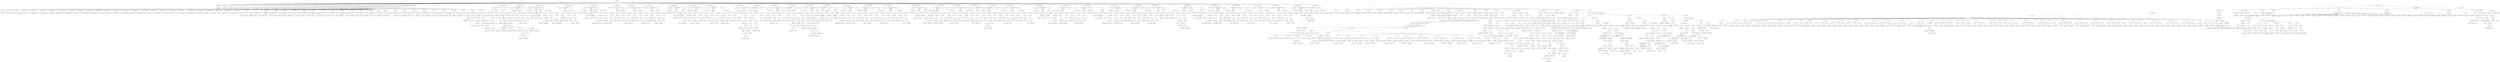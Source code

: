 digraph ast {
node [shape=none];
356357 [label=<<TABLE border='1' cellspacing='0' cellpadding='10' style='rounded' ><TR><TD border='0'>356357</TD><TD border='0'><B>Case</B></TD></TR></TABLE>>];
356357 -> 356356 [weight=2];
356356 [label=<<TABLE border='1' cellspacing='0' cellpadding='10' style='rounded' ><TR><TD border='0'>356356</TD><TD border='0'><B>Condition</B></TD></TR></TABLE>>];
356356 -> 356355 [weight=2];
356359 [label=<<TABLE border='1' cellspacing='0' cellpadding='10' style='rounded' ><TR><TD border='0'>356359</TD><TD border='0'><B>Condition</B></TD></TR></TABLE>>];
356359 -> 356358 [weight=2];
356358 [label=<<TABLE border='1' cellspacing='0' cellpadding='10' style='rounded' ><TR><TD border='0'>356358</TD><TD border='0'><B>StringLiteral</B></TD></TR><HR/><TR><TD border='0' cellpadding='5' colspan='2'>mpa</TD></TR></TABLE>>];
356353 [label=<<TABLE border='1' cellspacing='0' cellpadding='10' style='rounded' ><TR><TD border='0'>356353</TD><TD border='0'><B>Condition</B></TD></TR></TABLE>>];
356353 -> 356352 [weight=2];
356352 [label=<<TABLE border='1' cellspacing='0' cellpadding='10' style='rounded' ><TR><TD border='0'>356352</TD><TD border='0'><B>StringLiteral</B></TD></TR><HR/><TR><TD border='0' cellpadding='5' colspan='2'>m75</TD></TR></TABLE>>];
356355 [label=<<TABLE border='1' cellspacing='0' cellpadding='10' style='rounded' ><TR><TD border='0'>356355</TD><TD border='0'><B>StringLiteral</B></TD></TR><HR/><TR><TD border='0' cellpadding='5' colspan='2'>mp2</TD></TR></TABLE>>];
356354 [label=<<TABLE border='1' cellspacing='0' cellpadding='10' style='rounded' ><TR><TD border='0'>356354</TD><TD border='0'><B>Case</B></TD></TR></TABLE>>];
356354 -> 356353 [weight=2];
356365 [label=<<TABLE border='1' cellspacing='0' cellpadding='10' style='rounded' ><TR><TD border='0'>356365</TD><TD border='0'><B>Condition</B></TD></TR></TABLE>>];
356365 -> 356364 [weight=2];
356364 [label=<<TABLE border='1' cellspacing='0' cellpadding='10' style='rounded' ><TR><TD border='0'>356364</TD><TD border='0'><B>StringLiteral</B></TD></TR><HR/><TR><TD border='0' cellpadding='5' colspan='2'>mpg</TD></TR></TABLE>>];
356367 [label=<<TABLE border='1' cellspacing='0' cellpadding='10' style='rounded' ><TR><TD border='0'>356367</TD><TD border='0'><B>StringLiteral</B></TD></TR><HR/><TR><TD border='0' cellpadding='5' colspan='2'>mpm</TD></TR></TABLE>>];
356366 [label=<<TABLE border='1' cellspacing='0' cellpadding='10' style='rounded' ><TR><TD border='0'>356366</TD><TD border='0'><B>Case</B></TD></TR></TABLE>>];
356366 -> 356365 [weight=2];
356361 [label=<<TABLE border='1' cellspacing='0' cellpadding='10' style='rounded' ><TR><TD border='0'>356361</TD><TD border='0'><B>StringLiteral</B></TD></TR><HR/><TR><TD border='0' cellpadding='5' colspan='2'>mpeg</TD></TR></TABLE>>];
356360 [label=<<TABLE border='1' cellspacing='0' cellpadding='10' style='rounded' ><TR><TD border='0'>356360</TD><TD border='0'><B>Case</B></TD></TR></TABLE>>];
356360 -> 356359 [weight=2];
356363 [label=<<TABLE border='1' cellspacing='0' cellpadding='10' style='rounded' ><TR><TD border='0'>356363</TD><TD border='0'><B>Case</B></TD></TR></TABLE>>];
356363 -> 356362 [weight=2];
356362 [label=<<TABLE border='1' cellspacing='0' cellpadding='10' style='rounded' ><TR><TD border='0'>356362</TD><TD border='0'><B>Condition</B></TD></TR></TABLE>>];
356362 -> 356361 [weight=2];
356373 [label=<<TABLE border='1' cellspacing='0' cellpadding='10' style='rounded' ><TR><TD border='0'>356373</TD><TD border='0'><B>BinOP</B></TD></TR><HR/><TR><TD border='0' cellpadding='5' colspan='2'>=</TD></TR></TABLE>>];
356373 -> 356372 [weight=2];
356373 -> 356374 [weight=2];
356372 [label=<<TABLE border='1' cellspacing='0' cellpadding='10' style='rounded' ><TR><TD border='0'>356372</TD><TD border='0'><B>Variable</B></TD></TR><HR/><TR><TD border='0' cellpadding='5'>(0, 181)</TD><TD border='0' cellpadding='5'>type</TD></TR></TABLE>>];
356375 [label=<<TABLE border='1' cellspacing='0' cellpadding='10' style='rounded' ><TR><TD border='0'>356375</TD><TD border='0'><B>Break</B></TD></TR></TABLE>>];
356374 [label=<<TABLE border='1' cellspacing='0' cellpadding='10' style='rounded' ><TR><TD border='0'>356374</TD><TD border='0'><B>StringLiteral</B></TD></TR><HR/><TR><TD border='0' cellpadding='5' colspan='2'>videompeg</TD></TR></TABLE>>];
356369 [label=<<TABLE border='1' cellspacing='0' cellpadding='10' style='rounded' ><TR><TD border='0'>356369</TD><TD border='0'><B>Case</B></TD></TR></TABLE>>];
356369 -> 356368 [weight=2];
356368 [label=<<TABLE border='1' cellspacing='0' cellpadding='10' style='rounded' ><TR><TD border='0'>356368</TD><TD border='0'><B>Condition</B></TD></TR></TABLE>>];
356368 -> 356367 [weight=2];
356371 [label=<<TABLE border='1' cellspacing='0' cellpadding='10' style='rounded' ><TR><TD border='0'>356371</TD><TD border='0'><B>Condition</B></TD></TR></TABLE>>];
356371 -> 356370 [weight=2];
356370 [label=<<TABLE border='1' cellspacing='0' cellpadding='10' style='rounded' ><TR><TD border='0'>356370</TD><TD border='0'><B>StringLiteral</B></TD></TR><HR/><TR><TD border='0' cellpadding='5' colspan='2'>mpv</TD></TR></TABLE>>];
356381 [label=<<TABLE border='1' cellspacing='0' cellpadding='10' style='rounded' ><TR><TD border='0'>356381</TD><TD border='0'><B>StringLiteral</B></TD></TR><HR/><TR><TD border='0' cellpadding='5' colspan='2'>videox-m4v</TD></TR></TABLE>>];
356380 [label=<<TABLE border='1' cellspacing='0' cellpadding='10' style='rounded' ><TR><TD border='0'>356380</TD><TD border='0'><B>BinOP</B></TD></TR><HR/><TR><TD border='0' cellpadding='5' colspan='2'>=</TD></TR></TABLE>>];
356380 -> 356379 [weight=2];
356380 -> 356381 [weight=2];
356383 [label=<<TABLE border='1' cellspacing='0' cellpadding='10' style='rounded' ><TR><TD border='0'>356383</TD><TD border='0'><B>Case</B></TD></TR></TABLE>>];
356383 -> 356378 [weight=2];
356383 -> 356380 [weight=2];
356383 -> 356382 [weight=2];
356382 [label=<<TABLE border='1' cellspacing='0' cellpadding='10' style='rounded' ><TR><TD border='0'>356382</TD><TD border='0'><B>Break</B></TD></TR></TABLE>>];
356377 [label=<<TABLE border='1' cellspacing='0' cellpadding='10' style='rounded' ><TR><TD border='0'>356377</TD><TD border='0'><B>StringLiteral</B></TD></TR><HR/><TR><TD border='0' cellpadding='5' colspan='2'>m4v</TD></TR></TABLE>>];
356376 [label=<<TABLE border='1' cellspacing='0' cellpadding='10' style='rounded' ><TR><TD border='0'>356376</TD><TD border='0'><B>Case</B></TD></TR></TABLE>>];
356376 -> 356371 [weight=2];
356376 -> 356373 [weight=2];
356376 -> 356375 [weight=2];
356379 [label=<<TABLE border='1' cellspacing='0' cellpadding='10' style='rounded' ><TR><TD border='0'>356379</TD><TD border='0'><B>Variable</B></TD></TR><HR/><TR><TD border='0' cellpadding='5'>(0, 181)</TD><TD border='0' cellpadding='5'>type</TD></TR></TABLE>>];
356378 [label=<<TABLE border='1' cellspacing='0' cellpadding='10' style='rounded' ><TR><TD border='0'>356378</TD><TD border='0'><B>Condition</B></TD></TR></TABLE>>];
356378 -> 356377 [weight=2];
356389 [label=<<TABLE border='1' cellspacing='0' cellpadding='10' style='rounded' ><TR><TD border='0'>356389</TD><TD border='0'><B>Variable</B></TD></TR><HR/><TR><TD border='0' cellpadding='5'>(0, 181)</TD><TD border='0' cellpadding='5'>type</TD></TR></TABLE>>];
356388 [label=<<TABLE border='1' cellspacing='0' cellpadding='10' style='rounded' ><TR><TD border='0'>356388</TD><TD border='0'><B>Condition</B></TD></TR></TABLE>>];
356388 -> 356387 [weight=2];
356391 [label=<<TABLE border='1' cellspacing='0' cellpadding='10' style='rounded' ><TR><TD border='0'>356391</TD><TD border='0'><B>StringLiteral</B></TD></TR><HR/><TR><TD border='0' cellpadding='5' colspan='2'>videoquicktime</TD></TR></TABLE>>];
356390 [label=<<TABLE border='1' cellspacing='0' cellpadding='10' style='rounded' ><TR><TD border='0'>356390</TD><TD border='0'><B>BinOP</B></TD></TR><HR/><TR><TD border='0' cellpadding='5' colspan='2'>=</TD></TR></TABLE>>];
356390 -> 356389 [weight=2];
356390 -> 356391 [weight=2];
356385 [label=<<TABLE border='1' cellspacing='0' cellpadding='10' style='rounded' ><TR><TD border='0'>356385</TD><TD border='0'><B>Condition</B></TD></TR></TABLE>>];
356385 -> 356384 [weight=2];
356384 [label=<<TABLE border='1' cellspacing='0' cellpadding='10' style='rounded' ><TR><TD border='0'>356384</TD><TD border='0'><B>StringLiteral</B></TD></TR><HR/><TR><TD border='0' cellpadding='5' colspan='2'>mov</TD></TR></TABLE>>];
356387 [label=<<TABLE border='1' cellspacing='0' cellpadding='10' style='rounded' ><TR><TD border='0'>356387</TD><TD border='0'><B>StringLiteral</B></TD></TR><HR/><TR><TD border='0' cellpadding='5' colspan='2'>qt</TD></TR></TABLE>>];
356386 [label=<<TABLE border='1' cellspacing='0' cellpadding='10' style='rounded' ><TR><TD border='0'>356386</TD><TD border='0'><B>Case</B></TD></TR></TABLE>>];
356386 -> 356385 [weight=2];
356397 [label=<<TABLE border='1' cellspacing='0' cellpadding='10' style='rounded' ><TR><TD border='0'>356397</TD><TD border='0'><B>StringLiteral</B></TD></TR><HR/><TR><TD border='0' cellpadding='5' colspan='2'>mpg4</TD></TR></TABLE>>];
356396 [label=<<TABLE border='1' cellspacing='0' cellpadding='10' style='rounded' ><TR><TD border='0'>356396</TD><TD border='0'><B>Case</B></TD></TR></TABLE>>];
356396 -> 356395 [weight=2];
356399 [label=<<TABLE border='1' cellspacing='0' cellpadding='10' style='rounded' ><TR><TD border='0'>356399</TD><TD border='0'><B>Variable</B></TD></TR><HR/><TR><TD border='0' cellpadding='5'>(0, 181)</TD><TD border='0' cellpadding='5'>type</TD></TR></TABLE>>];
356398 [label=<<TABLE border='1' cellspacing='0' cellpadding='10' style='rounded' ><TR><TD border='0'>356398</TD><TD border='0'><B>Condition</B></TD></TR></TABLE>>];
356398 -> 356397 [weight=2];
356393 [label=<<TABLE border='1' cellspacing='0' cellpadding='10' style='rounded' ><TR><TD border='0'>356393</TD><TD border='0'><B>Case</B></TD></TR></TABLE>>];
356393 -> 356388 [weight=2];
356393 -> 356390 [weight=2];
356393 -> 356392 [weight=2];
356392 [label=<<TABLE border='1' cellspacing='0' cellpadding='10' style='rounded' ><TR><TD border='0'>356392</TD><TD border='0'><B>Break</B></TD></TR></TABLE>>];
356395 [label=<<TABLE border='1' cellspacing='0' cellpadding='10' style='rounded' ><TR><TD border='0'>356395</TD><TD border='0'><B>Condition</B></TD></TR></TABLE>>];
356395 -> 356394 [weight=2];
356394 [label=<<TABLE border='1' cellspacing='0' cellpadding='10' style='rounded' ><TR><TD border='0'>356394</TD><TD border='0'><B>StringLiteral</B></TD></TR><HR/><TR><TD border='0' cellpadding='5' colspan='2'>mp4</TD></TR></TABLE>>];
356405 [label=<<TABLE border='1' cellspacing='0' cellpadding='10' style='rounded' ><TR><TD border='0'>356405</TD><TD border='0'><B>Condition</B></TD></TR></TABLE>>];
356405 -> 356404 [weight=2];
356404 [label=<<TABLE border='1' cellspacing='0' cellpadding='10' style='rounded' ><TR><TD border='0'>356404</TD><TD border='0'><B>StringLiteral</B></TD></TR><HR/><TR><TD border='0' cellpadding='5' colspan='2'>sdv</TD></TR></TABLE>>];
356407 [label=<<TABLE border='1' cellspacing='0' cellpadding='10' style='rounded' ><TR><TD border='0'>356407</TD><TD border='0'><B>BinOP</B></TD></TR><HR/><TR><TD border='0' cellpadding='5' colspan='2'>=</TD></TR></TABLE>>];
356407 -> 356406 [weight=2];
356407 -> 356408 [weight=2];
356406 [label=<<TABLE border='1' cellspacing='0' cellpadding='10' style='rounded' ><TR><TD border='0'>356406</TD><TD border='0'><B>Variable</B></TD></TR><HR/><TR><TD border='0' cellpadding='5'>(0, 181)</TD><TD border='0' cellpadding='5'>type</TD></TR></TABLE>>];
356401 [label=<<TABLE border='1' cellspacing='0' cellpadding='10' style='rounded' ><TR><TD border='0'>356401</TD><TD border='0'><B>StringLiteral</B></TD></TR><HR/><TR><TD border='0' cellpadding='5' colspan='2'>videomp4</TD></TR></TABLE>>];
356400 [label=<<TABLE border='1' cellspacing='0' cellpadding='10' style='rounded' ><TR><TD border='0'>356400</TD><TD border='0'><B>BinOP</B></TD></TR><HR/><TR><TD border='0' cellpadding='5' colspan='2'>=</TD></TR></TABLE>>];
356400 -> 356399 [weight=2];
356400 -> 356401 [weight=2];
356403 [label=<<TABLE border='1' cellspacing='0' cellpadding='10' style='rounded' ><TR><TD border='0'>356403</TD><TD border='0'><B>Case</B></TD></TR></TABLE>>];
356403 -> 356398 [weight=2];
356403 -> 356400 [weight=2];
356403 -> 356402 [weight=2];
356402 [label=<<TABLE border='1' cellspacing='0' cellpadding='10' style='rounded' ><TR><TD border='0'>356402</TD><TD border='0'><B>Break</B></TD></TR></TABLE>>];
356413 [label=<<TABLE border='1' cellspacing='0' cellpadding='10' style='rounded' ><TR><TD border='0'>356413</TD><TD border='0'><B>Variable</B></TD></TR><HR/><TR><TD border='0' cellpadding='5'>(0, 181)</TD><TD border='0' cellpadding='5'>type</TD></TR></TABLE>>];
356412 [label=<<TABLE border='1' cellspacing='0' cellpadding='10' style='rounded' ><TR><TD border='0'>356412</TD><TD border='0'><B>Condition</B></TD></TR></TABLE>>];
356412 -> 356411 [weight=2];
356415 [label=<<TABLE border='1' cellspacing='0' cellpadding='10' style='rounded' ><TR><TD border='0'>356415</TD><TD border='0'><B>StringLiteral</B></TD></TR><HR/><TR><TD border='0' cellpadding='5' colspan='2'>videox-ms-wm</TD></TR></TABLE>>];
356414 [label=<<TABLE border='1' cellspacing='0' cellpadding='10' style='rounded' ><TR><TD border='0'>356414</TD><TD border='0'><B>BinOP</B></TD></TR><HR/><TR><TD border='0' cellpadding='5' colspan='2'>=</TD></TR></TABLE>>];
356414 -> 356413 [weight=2];
356414 -> 356415 [weight=2];
356409 [label=<<TABLE border='1' cellspacing='0' cellpadding='10' style='rounded' ><TR><TD border='0'>356409</TD><TD border='0'><B>Break</B></TD></TR></TABLE>>];
356408 [label=<<TABLE border='1' cellspacing='0' cellpadding='10' style='rounded' ><TR><TD border='0'>356408</TD><TD border='0'><B>StringLiteral</B></TD></TR><HR/><TR><TD border='0' cellpadding='5' colspan='2'>videosd-video</TD></TR></TABLE>>];
356411 [label=<<TABLE border='1' cellspacing='0' cellpadding='10' style='rounded' ><TR><TD border='0'>356411</TD><TD border='0'><B>StringLiteral</B></TD></TR><HR/><TR><TD border='0' cellpadding='5' colspan='2'>wm</TD></TR></TABLE>>];
356410 [label=<<TABLE border='1' cellspacing='0' cellpadding='10' style='rounded' ><TR><TD border='0'>356410</TD><TD border='0'><B>Case</B></TD></TR></TABLE>>];
356410 -> 356405 [weight=2];
356410 -> 356407 [weight=2];
356410 -> 356409 [weight=2];
356421 [label=<<TABLE border='1' cellspacing='0' cellpadding='10' style='rounded' ><TR><TD border='0'>356421</TD><TD border='0'><B>BinOP</B></TD></TR><HR/><TR><TD border='0' cellpadding='5' colspan='2'>=</TD></TR></TABLE>>];
356421 -> 356420 [weight=2];
356421 -> 356422 [weight=2];
356420 [label=<<TABLE border='1' cellspacing='0' cellpadding='10' style='rounded' ><TR><TD border='0'>356420</TD><TD border='0'><B>Variable</B></TD></TR><HR/><TR><TD border='0' cellpadding='5'>(0, 181)</TD><TD border='0' cellpadding='5'>type</TD></TR></TABLE>>];
356423 [label=<<TABLE border='1' cellspacing='0' cellpadding='10' style='rounded' ><TR><TD border='0'>356423</TD><TD border='0'><B>Break</B></TD></TR></TABLE>>];
356422 [label=<<TABLE border='1' cellspacing='0' cellpadding='10' style='rounded' ><TR><TD border='0'>356422</TD><TD border='0'><B>StringLiteral</B></TD></TR><HR/><TR><TD border='0' cellpadding='5' colspan='2'>videox-ms-wmv</TD></TR></TABLE>>];
356417 [label=<<TABLE border='1' cellspacing='0' cellpadding='10' style='rounded' ><TR><TD border='0'>356417</TD><TD border='0'><B>Case</B></TD></TR></TABLE>>];
356417 -> 356412 [weight=2];
356417 -> 356414 [weight=2];
356417 -> 356416 [weight=2];
356416 [label=<<TABLE border='1' cellspacing='0' cellpadding='10' style='rounded' ><TR><TD border='0'>356416</TD><TD border='0'><B>Break</B></TD></TR></TABLE>>];
356419 [label=<<TABLE border='1' cellspacing='0' cellpadding='10' style='rounded' ><TR><TD border='0'>356419</TD><TD border='0'><B>Condition</B></TD></TR></TABLE>>];
356419 -> 356418 [weight=2];
356418 [label=<<TABLE border='1' cellspacing='0' cellpadding='10' style='rounded' ><TR><TD border='0'>356418</TD><TD border='0'><B>StringLiteral</B></TD></TR><HR/><TR><TD border='0' cellpadding='5' colspan='2'>wmv</TD></TR></TABLE>>];
356429 [label=<<TABLE border='1' cellspacing='0' cellpadding='10' style='rounded' ><TR><TD border='0'>356429</TD><TD border='0'><B>StringLiteral</B></TD></TR><HR/><TR><TD border='0' cellpadding='5' colspan='2'>videox-ms-wvx</TD></TR></TABLE>>];
356428 [label=<<TABLE border='1' cellspacing='0' cellpadding='10' style='rounded' ><TR><TD border='0'>356428</TD><TD border='0'><B>BinOP</B></TD></TR><HR/><TR><TD border='0' cellpadding='5' colspan='2'>=</TD></TR></TABLE>>];
356428 -> 356427 [weight=2];
356428 -> 356429 [weight=2];
356431 [label=<<TABLE border='1' cellspacing='0' cellpadding='10' style='rounded' ><TR><TD border='0'>356431</TD><TD border='0'><B>Case</B></TD></TR></TABLE>>];
356431 -> 356426 [weight=2];
356431 -> 356428 [weight=2];
356431 -> 356430 [weight=2];
356430 [label=<<TABLE border='1' cellspacing='0' cellpadding='10' style='rounded' ><TR><TD border='0'>356430</TD><TD border='0'><B>Break</B></TD></TR></TABLE>>];
356425 [label=<<TABLE border='1' cellspacing='0' cellpadding='10' style='rounded' ><TR><TD border='0'>356425</TD><TD border='0'><B>StringLiteral</B></TD></TR><HR/><TR><TD border='0' cellpadding='5' colspan='2'>wvx</TD></TR></TABLE>>];
356424 [label=<<TABLE border='1' cellspacing='0' cellpadding='10' style='rounded' ><TR><TD border='0'>356424</TD><TD border='0'><B>Case</B></TD></TR></TABLE>>];
356424 -> 356419 [weight=2];
356424 -> 356421 [weight=2];
356424 -> 356423 [weight=2];
356427 [label=<<TABLE border='1' cellspacing='0' cellpadding='10' style='rounded' ><TR><TD border='0'>356427</TD><TD border='0'><B>Variable</B></TD></TR><HR/><TR><TD border='0' cellpadding='5'>(0, 181)</TD><TD border='0' cellpadding='5'>type</TD></TR></TABLE>>];
356426 [label=<<TABLE border='1' cellspacing='0' cellpadding='10' style='rounded' ><TR><TD border='0'>356426</TD><TD border='0'><B>Condition</B></TD></TR></TABLE>>];
356426 -> 356425 [weight=2];
356437 [label=<<TABLE border='1' cellspacing='0' cellpadding='10' style='rounded' ><TR><TD border='0'>356437</TD><TD border='0'><B>Break</B></TD></TR></TABLE>>];
356436 [label=<<TABLE border='1' cellspacing='0' cellpadding='10' style='rounded' ><TR><TD border='0'>356436</TD><TD border='0'><B>StringLiteral</B></TD></TR><HR/><TR><TD border='0' cellpadding='5' colspan='2'>applicationfuturesplash</TD></TR></TABLE>>];
356439 [label=<<TABLE border='1' cellspacing='0' cellpadding='10' style='rounded' ><TR><TD border='0'>356439</TD><TD border='0'><B>StringLiteral</B></TD></TR><HR/><TR><TD border='0' cellpadding='5' colspan='2'>swf</TD></TR></TABLE>>];
356438 [label=<<TABLE border='1' cellspacing='0' cellpadding='10' style='rounded' ><TR><TD border='0'>356438</TD><TD border='0'><B>Case</B></TD></TR></TABLE>>];
356438 -> 356433 [weight=2];
356438 -> 356435 [weight=2];
356438 -> 356437 [weight=2];
356433 [label=<<TABLE border='1' cellspacing='0' cellpadding='10' style='rounded' ><TR><TD border='0'>356433</TD><TD border='0'><B>Condition</B></TD></TR></TABLE>>];
356433 -> 356432 [weight=2];
356432 [label=<<TABLE border='1' cellspacing='0' cellpadding='10' style='rounded' ><TR><TD border='0'>356432</TD><TD border='0'><B>StringLiteral</B></TD></TR><HR/><TR><TD border='0' cellpadding='5' colspan='2'>spl</TD></TR></TABLE>>];
356435 [label=<<TABLE border='1' cellspacing='0' cellpadding='10' style='rounded' ><TR><TD border='0'>356435</TD><TD border='0'><B>BinOP</B></TD></TR><HR/><TR><TD border='0' cellpadding='5' colspan='2'>=</TD></TR></TABLE>>];
356435 -> 356434 [weight=2];
356435 -> 356436 [weight=2];
356434 [label=<<TABLE border='1' cellspacing='0' cellpadding='10' style='rounded' ><TR><TD border='0'>356434</TD><TD border='0'><B>Variable</B></TD></TR><HR/><TR><TD border='0' cellpadding='5'>(0, 181)</TD><TD border='0' cellpadding='5'>type</TD></TR></TABLE>>];
356445 [label=<<TABLE border='1' cellspacing='0' cellpadding='10' style='rounded' ><TR><TD border='0'>356445</TD><TD border='0'><B>Case</B></TD></TR></TABLE>>];
356445 -> 356440 [weight=2];
356445 -> 356442 [weight=2];
356445 -> 356444 [weight=2];
356444 [label=<<TABLE border='1' cellspacing='0' cellpadding='10' style='rounded' ><TR><TD border='0'>356444</TD><TD border='0'><B>Break</B></TD></TR></TABLE>>];
356447 [label=<<TABLE border='1' cellspacing='0' cellpadding='10' style='rounded' ><TR><TD border='0'>356447</TD><TD border='0'><B>Block</B></TD></TR></TABLE>>];
356447 -> 356446 [weight=2];
356446 [label=<<TABLE border='1' cellspacing='0' cellpadding='10' style='rounded' ><TR><TD border='0'>356446</TD><TD border='0'><B>Switch</B></TD></TR></TABLE>>];
356446 -> 356218 [weight=2];
356446 -> 356221 [weight=2];
356446 -> 356228 [weight=2];
356446 -> 356231 [weight=2];
356446 -> 356234 [weight=2];
356446 -> 356237 [weight=2];
356446 -> 356244 [weight=2];
356446 -> 356251 [weight=2];
356446 -> 356254 [weight=2];
356446 -> 356257 [weight=2];
356446 -> 356260 [weight=2];
356446 -> 356267 [weight=2];
356446 -> 356274 [weight=2];
356446 -> 356277 [weight=2];
356446 -> 356284 [weight=2];
356446 -> 356291 [weight=2];
356446 -> 356298 [weight=2];
356446 -> 356305 [weight=2];
356446 -> 356308 [weight=2];
356446 -> 356315 [weight=2];
356446 -> 356318 [weight=2];
356446 -> 356325 [weight=2];
356446 -> 356332 [weight=2];
356446 -> 356339 [weight=2];
356446 -> 356342 [weight=2];
356446 -> 356345 [weight=2];
356446 -> 356348 [weight=2];
356446 -> 356351 [weight=2];
356446 -> 356354 [weight=2];
356446 -> 356357 [weight=2];
356446 -> 356360 [weight=2];
356446 -> 356363 [weight=2];
356446 -> 356366 [weight=2];
356446 -> 356369 [weight=2];
356446 -> 356376 [weight=2];
356446 -> 356383 [weight=2];
356446 -> 356386 [weight=2];
356446 -> 356393 [weight=2];
356446 -> 356396 [weight=2];
356446 -> 356403 [weight=2];
356446 -> 356410 [weight=2];
356446 -> 356417 [weight=2];
356446 -> 356424 [weight=2];
356446 -> 356431 [weight=2];
356446 -> 356438 [weight=2];
356446 -> 356445 [weight=2];
356441 [label=<<TABLE border='1' cellspacing='0' cellpadding='10' style='rounded' ><TR><TD border='0'>356441</TD><TD border='0'><B>Variable</B></TD></TR><HR/><TR><TD border='0' cellpadding='5'>(0, 181)</TD><TD border='0' cellpadding='5'>type</TD></TR></TABLE>>];
356440 [label=<<TABLE border='1' cellspacing='0' cellpadding='10' style='rounded' ><TR><TD border='0'>356440</TD><TD border='0'><B>Condition</B></TD></TR></TABLE>>];
356440 -> 356439 [weight=2];
356443 [label=<<TABLE border='1' cellspacing='0' cellpadding='10' style='rounded' ><TR><TD border='0'>356443</TD><TD border='0'><B>StringLiteral</B></TD></TR><HR/><TR><TD border='0' cellpadding='5' colspan='2'>applicationx-shockwave-flash</TD></TR></TABLE>>];
356442 [label=<<TABLE border='1' cellspacing='0' cellpadding='10' style='rounded' ><TR><TD border='0'>356442</TD><TD border='0'><B>BinOP</B></TD></TR><HR/><TR><TD border='0' cellpadding='5' colspan='2'>=</TD></TR></TABLE>>];
356442 -> 356441 [weight=2];
356442 -> 356443 [weight=2];
356453 [label=<<TABLE border='1' cellspacing='0' cellpadding='10' style='rounded' ><TR><TD border='0'>356453</TD><TD border='0'><B>Variable</B></TD></TR><HR/><TR><TD border='0' cellpadding='5'>(0, 181)</TD><TD border='0' cellpadding='5'>type</TD></TR></TABLE>>];
356452 [label=<<TABLE border='1' cellspacing='0' cellpadding='10' style='rounded' ><TR><TD border='0'>356452</TD><TD border='0'><B>Id</B></TD></TR><HR/><TR><TD border='0' cellpadding='5' colspan='2'>in_array</TD></TR></TABLE>>];
356455 [label=<<TABLE border='1' cellspacing='0' cellpadding='10' style='rounded' ><TR><TD border='0'>356455</TD><TD border='0'><B>ArgumentList</B></TD></TR></TABLE>>];
356455 -> 356453 [weight=2];
356455 -> 356454 [weight=2];
356454 [label=<<TABLE border='1' cellspacing='0' cellpadding='10' style='rounded' ><TR><TD border='0'>356454</TD><TD border='0'><B>Variable</B></TD></TR><HR/><TR><TD border='0' cellpadding='5'>(1440, 7041)</TD><TD border='0' cellpadding='5'>types_flash</TD></TR></TABLE>>];
356449 [label=<<TABLE border='1' cellspacing='0' cellpadding='10' style='rounded' ><TR><TD border='0'>356449</TD><TD border='0'><B>StatementBody</B></TD></TR></TABLE>>];
356449 -> 356447 [weight=2];
356448 [label=<<TABLE border='1' cellspacing='0' cellpadding='10' style='rounded' ><TR><TD border='0'>356448</TD><TD border='0'><B>IfThenStatement</B></TD></TR></TABLE>>];
356448 -> 356209 [weight=2];
356448 -> 356449 [weight=2];
356451 [label=<<TABLE border='1' cellspacing='0' cellpadding='10' style='rounded' ><TR><TD border='0'>356451</TD><TD border='0'><B>Condition</B></TD></TR></TABLE>>];
356451 -> 356450 [weight=2];
356450 [label=<<TABLE border='1' cellspacing='0' cellpadding='10' style='rounded' ><TR><TD border='0'>356450</TD><TD border='0'><B>Variable</B></TD></TR><HR/><TR><TD border='0' cellpadding='5'>(1440, 7040)</TD><TD border='0' cellpadding='5'>find_handler</TD></TR></TABLE>>];
356461 [label=<<TABLE border='1' cellspacing='0' cellpadding='10' style='rounded' ><TR><TD border='0'>356461</TD><TD border='0'><B>IfThenElifElseStatement</B></TD></TR></TABLE>>];
356461 -> 356457 [weight=2];
356461 -> 356462 [weight=2];
356461 -> 356512 [weight=2];
356461 -> 356511 [weight=2];
356460 [label=<<TABLE border='1' cellspacing='0' cellpadding='10' style='rounded' ><TR><TD border='0'>356460</TD><TD border='0'><B>Block</B></TD></TR></TABLE>>];
356460 -> 356459 [weight=2];
356463 [label=<<TABLE border='1' cellspacing='0' cellpadding='10' style='rounded' ><TR><TD border='0'>356463</TD><TD border='0'><B>Id</B></TD></TR><HR/><TR><TD border='0' cellpadding='5' colspan='2'>in_array</TD></TR></TABLE>>];
356462 [label=<<TABLE border='1' cellspacing='0' cellpadding='10' style='rounded' ><TR><TD border='0'>356462</TD><TD border='0'><B>StatementBody</B></TD></TR></TABLE>>];
356462 -> 356460 [weight=2];
356457 [label=<<TABLE border='1' cellspacing='0' cellpadding='10' style='rounded' ><TR><TD border='0'>356457</TD><TD border='0'><B>Condition</B></TD></TR></TABLE>>];
356457 -> 356456 [weight=2];
356456 [label=<<TABLE border='1' cellspacing='0' cellpadding='10' style='rounded' ><TR><TD border='0'>356456</TD><TD border='0'><B>FunctionCall</B></TD></TR><HR/><TR><TD border='0' cellpadding='5' colspan='2'>in_array</TD></TR></TABLE>>];
356456 -> 356452 [weight=2];
356456 -> 356455 [weight=2];
356459 [label=<<TABLE border='1' cellspacing='0' cellpadding='10' style='rounded' ><TR><TD border='0'>356459</TD><TD border='0'><B>Return</B></TD></TR></TABLE>>];
356459 -> 356458 [weight=2];
356458 [label=<<TABLE border='1' cellspacing='0' cellpadding='10' style='rounded' ><TR><TD border='0'>356458</TD><TD border='0'><B>StringLiteral</B></TD></TR><HR/><TR><TD border='0' cellpadding='5' colspan='2'>flash</TD></TR></TABLE>>];
356469 [label=<<TABLE border='1' cellspacing='0' cellpadding='10' style='rounded' ><TR><TD border='0'>356469</TD><TD border='0'><B>StringLiteral</B></TD></TR><HR/><TR><TD border='0' cellpadding='5' colspan='2'>fmedia</TD></TR></TABLE>>];
356468 [label=<<TABLE border='1' cellspacing='0' cellpadding='10' style='rounded' ><TR><TD border='0'>356468</TD><TD border='0'><B>Condition</B></TD></TR></TABLE>>];
356468 -> 356467 [weight=2];
356471 [label=<<TABLE border='1' cellspacing='0' cellpadding='10' style='rounded' ><TR><TD border='0'>356471</TD><TD border='0'><B>Block</B></TD></TR></TABLE>>];
356471 -> 356470 [weight=2];
356470 [label=<<TABLE border='1' cellspacing='0' cellpadding='10' style='rounded' ><TR><TD border='0'>356470</TD><TD border='0'><B>Return</B></TD></TR></TABLE>>];
356470 -> 356469 [weight=2];
356465 [label=<<TABLE border='1' cellspacing='0' cellpadding='10' style='rounded' ><TR><TD border='0'>356465</TD><TD border='0'><B>Variable</B></TD></TR><HR/><TR><TD border='0' cellpadding='5'>(1440, 7042)</TD><TD border='0' cellpadding='5'>types_fmedia</TD></TR></TABLE>>];
356464 [label=<<TABLE border='1' cellspacing='0' cellpadding='10' style='rounded' ><TR><TD border='0'>356464</TD><TD border='0'><B>Variable</B></TD></TR><HR/><TR><TD border='0' cellpadding='5'>(0, 181)</TD><TD border='0' cellpadding='5'>type</TD></TR></TABLE>>];
356467 [label=<<TABLE border='1' cellspacing='0' cellpadding='10' style='rounded' ><TR><TD border='0'>356467</TD><TD border='0'><B>FunctionCall</B></TD></TR><HR/><TR><TD border='0' cellpadding='5' colspan='2'>in_array</TD></TR></TABLE>>];
356467 -> 356463 [weight=2];
356467 -> 356466 [weight=2];
356466 [label=<<TABLE border='1' cellspacing='0' cellpadding='10' style='rounded' ><TR><TD border='0'>356466</TD><TD border='0'><B>ArgumentList</B></TD></TR></TABLE>>];
356466 -> 356464 [weight=2];
356466 -> 356465 [weight=2];
356477 [label=<<TABLE border='1' cellspacing='0' cellpadding='10' style='rounded' ><TR><TD border='0'>356477</TD><TD border='0'><B>ArgumentList</B></TD></TR></TABLE>>];
356477 -> 356475 [weight=2];
356477 -> 356476 [weight=2];
356476 [label=<<TABLE border='1' cellspacing='0' cellpadding='10' style='rounded' ><TR><TD border='0'>356476</TD><TD border='0'><B>Variable</B></TD></TR><HR/><TR><TD border='0' cellpadding='5'>(1440, 7043)</TD><TD border='0' cellpadding='5'>types_quicktime</TD></TR></TABLE>>];
356479 [label=<<TABLE border='1' cellspacing='0' cellpadding='10' style='rounded' ><TR><TD border='0'>356479</TD><TD border='0'><B>Condition</B></TD></TR></TABLE>>];
356479 -> 356478 [weight=2];
356478 [label=<<TABLE border='1' cellspacing='0' cellpadding='10' style='rounded' ><TR><TD border='0'>356478</TD><TD border='0'><B>FunctionCall</B></TD></TR><HR/><TR><TD border='0' cellpadding='5' colspan='2'>in_array</TD></TR></TABLE>>];
356478 -> 356474 [weight=2];
356478 -> 356477 [weight=2];
356473 [label=<<TABLE border='1' cellspacing='0' cellpadding='10' style='rounded' ><TR><TD border='0'>356473</TD><TD border='0'><B>StatementBody</B></TD></TR></TABLE>>];
356473 -> 356471 [weight=2];
356472 [label=<<TABLE border='1' cellspacing='0' cellpadding='10' style='rounded' ><TR><TD border='0'>356472</TD><TD border='0'><B>ElseIf</B></TD></TR></TABLE>>];
356472 -> 356468 [weight=2];
356472 -> 356473 [weight=2];
356475 [label=<<TABLE border='1' cellspacing='0' cellpadding='10' style='rounded' ><TR><TD border='0'>356475</TD><TD border='0'><B>Variable</B></TD></TR><HR/><TR><TD border='0' cellpadding='5'>(0, 181)</TD><TD border='0' cellpadding='5'>type</TD></TR></TABLE>>];
356474 [label=<<TABLE border='1' cellspacing='0' cellpadding='10' style='rounded' ><TR><TD border='0'>356474</TD><TD border='0'><B>Id</B></TD></TR><HR/><TR><TD border='0' cellpadding='5' colspan='2'>in_array</TD></TR></TABLE>>];
356485 [label=<<TABLE border='1' cellspacing='0' cellpadding='10' style='rounded' ><TR><TD border='0'>356485</TD><TD border='0'><B>Id</B></TD></TR><HR/><TR><TD border='0' cellpadding='5' colspan='2'>in_array</TD></TR></TABLE>>];
356484 [label=<<TABLE border='1' cellspacing='0' cellpadding='10' style='rounded' ><TR><TD border='0'>356484</TD><TD border='0'><B>StatementBody</B></TD></TR></TABLE>>];
356484 -> 356482 [weight=2];
356487 [label=<<TABLE border='1' cellspacing='0' cellpadding='10' style='rounded' ><TR><TD border='0'>356487</TD><TD border='0'><B>Variable</B></TD></TR><HR/><TR><TD border='0' cellpadding='5'>(1440, 7044)</TD><TD border='0' cellpadding='5'>types_wmedia</TD></TR></TABLE>>];
356486 [label=<<TABLE border='1' cellspacing='0' cellpadding='10' style='rounded' ><TR><TD border='0'>356486</TD><TD border='0'><B>Variable</B></TD></TR><HR/><TR><TD border='0' cellpadding='5'>(0, 181)</TD><TD border='0' cellpadding='5'>type</TD></TR></TABLE>>];
356481 [label=<<TABLE border='1' cellspacing='0' cellpadding='10' style='rounded' ><TR><TD border='0'>356481</TD><TD border='0'><B>Return</B></TD></TR></TABLE>>];
356481 -> 356480 [weight=2];
356480 [label=<<TABLE border='1' cellspacing='0' cellpadding='10' style='rounded' ><TR><TD border='0'>356480</TD><TD border='0'><B>StringLiteral</B></TD></TR><HR/><TR><TD border='0' cellpadding='5' colspan='2'>quicktime</TD></TR></TABLE>>];
356483 [label=<<TABLE border='1' cellspacing='0' cellpadding='10' style='rounded' ><TR><TD border='0'>356483</TD><TD border='0'><B>ElseIf</B></TD></TR></TABLE>>];
356483 -> 356479 [weight=2];
356483 -> 356484 [weight=2];
356482 [label=<<TABLE border='1' cellspacing='0' cellpadding='10' style='rounded' ><TR><TD border='0'>356482</TD><TD border='0'><B>Block</B></TD></TR></TABLE>>];
356482 -> 356481 [weight=2];
356493 [label=<<TABLE border='1' cellspacing='0' cellpadding='10' style='rounded' ><TR><TD border='0'>356493</TD><TD border='0'><B>Block</B></TD></TR></TABLE>>];
356493 -> 356492 [weight=2];
356492 [label=<<TABLE border='1' cellspacing='0' cellpadding='10' style='rounded' ><TR><TD border='0'>356492</TD><TD border='0'><B>Return</B></TD></TR></TABLE>>];
356492 -> 356491 [weight=2];
356495 [label=<<TABLE border='1' cellspacing='0' cellpadding='10' style='rounded' ><TR><TD border='0'>356495</TD><TD border='0'><B>StatementBody</B></TD></TR></TABLE>>];
356495 -> 356493 [weight=2];
356494 [label=<<TABLE border='1' cellspacing='0' cellpadding='10' style='rounded' ><TR><TD border='0'>356494</TD><TD border='0'><B>ElseIf</B></TD></TR></TABLE>>];
356494 -> 356490 [weight=2];
356494 -> 356495 [weight=2];
356489 [label=<<TABLE border='1' cellspacing='0' cellpadding='10' style='rounded' ><TR><TD border='0'>356489</TD><TD border='0'><B>FunctionCall</B></TD></TR><HR/><TR><TD border='0' cellpadding='5' colspan='2'>in_array</TD></TR></TABLE>>];
356489 -> 356485 [weight=2];
356489 -> 356488 [weight=2];
356488 [label=<<TABLE border='1' cellspacing='0' cellpadding='10' style='rounded' ><TR><TD border='0'>356488</TD><TD border='0'><B>ArgumentList</B></TD></TR></TABLE>>];
356488 -> 356486 [weight=2];
356488 -> 356487 [weight=2];
356491 [label=<<TABLE border='1' cellspacing='0' cellpadding='10' style='rounded' ><TR><TD border='0'>356491</TD><TD border='0'><B>StringLiteral</B></TD></TR><HR/><TR><TD border='0' cellpadding='5' colspan='2'>wmedia</TD></TR></TABLE>>];
356490 [label=<<TABLE border='1' cellspacing='0' cellpadding='10' style='rounded' ><TR><TD border='0'>356490</TD><TD border='0'><B>Condition</B></TD></TR></TABLE>>];
356490 -> 356489 [weight=2];
356501 [label=<<TABLE border='1' cellspacing='0' cellpadding='10' style='rounded' ><TR><TD border='0'>356501</TD><TD border='0'><B>Condition</B></TD></TR></TABLE>>];
356501 -> 356500 [weight=2];
356500 [label=<<TABLE border='1' cellspacing='0' cellpadding='10' style='rounded' ><TR><TD border='0'>356500</TD><TD border='0'><B>FunctionCall</B></TD></TR><HR/><TR><TD border='0' cellpadding='5' colspan='2'>in_array</TD></TR></TABLE>>];
356500 -> 356496 [weight=2];
356500 -> 356499 [weight=2];
356503 [label=<<TABLE border='1' cellspacing='0' cellpadding='10' style='rounded' ><TR><TD border='0'>356503</TD><TD border='0'><B>Return</B></TD></TR></TABLE>>];
356503 -> 356502 [weight=2];
356502 [label=<<TABLE border='1' cellspacing='0' cellpadding='10' style='rounded' ><TR><TD border='0'>356502</TD><TD border='0'><B>StringLiteral</B></TD></TR><HR/><TR><TD border='0' cellpadding='5' colspan='2'>mp3</TD></TR></TABLE>>];
356497 [label=<<TABLE border='1' cellspacing='0' cellpadding='10' style='rounded' ><TR><TD border='0'>356497</TD><TD border='0'><B>Variable</B></TD></TR><HR/><TR><TD border='0' cellpadding='5'>(0, 181)</TD><TD border='0' cellpadding='5'>type</TD></TR></TABLE>>];
356496 [label=<<TABLE border='1' cellspacing='0' cellpadding='10' style='rounded' ><TR><TD border='0'>356496</TD><TD border='0'><B>Id</B></TD></TR><HR/><TR><TD border='0' cellpadding='5' colspan='2'>in_array</TD></TR></TABLE>>];
356499 [label=<<TABLE border='1' cellspacing='0' cellpadding='10' style='rounded' ><TR><TD border='0'>356499</TD><TD border='0'><B>ArgumentList</B></TD></TR></TABLE>>];
356499 -> 356497 [weight=2];
356499 -> 356498 [weight=2];
356498 [label=<<TABLE border='1' cellspacing='0' cellpadding='10' style='rounded' ><TR><TD border='0'>356498</TD><TD border='0'><B>Variable</B></TD></TR><HR/><TR><TD border='0' cellpadding='5'>(1440, 7045)</TD><TD border='0' cellpadding='5'>types_mp3</TD></TR></TABLE>>];
356509 [label=<<TABLE border='1' cellspacing='0' cellpadding='10' style='rounded' ><TR><TD border='0'>356509</TD><TD border='0'><B>Block</B></TD></TR></TABLE>>];
356509 -> 356508 [weight=2];
356508 [label=<<TABLE border='1' cellspacing='0' cellpadding='10' style='rounded' ><TR><TD border='0'>356508</TD><TD border='0'><B>Return</B></TD></TR></TABLE>>];
356508 -> 356507 [weight=2];
356511 [label=<<TABLE border='1' cellspacing='0' cellpadding='10' style='rounded' ><TR><TD border='0'>356511</TD><TD border='0'><B>StatementBody</B></TD></TR></TABLE>>];
356511 -> 356509 [weight=2];
356505 [label=<<TABLE border='1' cellspacing='0' cellpadding='10' style='rounded' ><TR><TD border='0'>356505</TD><TD border='0'><B>ElseIf</B></TD></TR></TABLE>>];
356505 -> 356501 [weight=2];
356505 -> 356506 [weight=2];
356504 [label=<<TABLE border='1' cellspacing='0' cellpadding='10' style='rounded' ><TR><TD border='0'>356504</TD><TD border='0'><B>Block</B></TD></TR></TABLE>>];
356504 -> 356503 [weight=2];
356507 [label=<<TABLE border='1' cellspacing='0' cellpadding='10' style='rounded' ><TR><TD border='0'>356507</TD><TD border='0'><B>Null</B></TD></TR><HR/><TR><TD border='0' cellpadding='5' colspan='2'>null</TD></TR></TABLE>>];
356506 [label=<<TABLE border='1' cellspacing='0' cellpadding='10' style='rounded' ><TR><TD border='0'>356506</TD><TD border='0'><B>StatementBody</B></TD></TR></TABLE>>];
356506 -> 356504 [weight=2];
356517 [label=<<TABLE border='1' cellspacing='0' cellpadding='10' style='rounded' ><TR><TD border='0'>356517</TD><TD border='0'><B>Return</B></TD></TR></TABLE>>];
356517 -> 356516 [weight=2];
356516 [label=<<TABLE border='1' cellspacing='0' cellpadding='10' style='rounded' ><TR><TD border='0'>356516</TD><TD border='0'><B>Variable</B></TD></TR><HR/><TR><TD border='0' cellpadding='5'>(0, 181)</TD><TD border='0' cellpadding='5'>type</TD></TR></TABLE>>];
356518 [label=<<TABLE border='1' cellspacing='0' cellpadding='10' style='rounded' ><TR><TD border='0'>356518</TD><TD border='0'><B>Block</B></TD></TR></TABLE>>];
356518 -> 356517 [weight=2];
356513 [label=<<TABLE border='1' cellspacing='0' cellpadding='10' style='rounded' ><TR><TD border='0'>356513</TD><TD border='0'><B>Block</B></TD></TR></TABLE>>];
356513 -> 356461 [weight=2];
356512 [label=<<TABLE border='1' cellspacing='0' cellpadding='10' style='rounded' ><TR><TD border='0'>356512</TD><TD border='0'><B>ElseIfList</B></TD></TR></TABLE>>];
356512 -> 356472 [weight=2];
356512 -> 356483 [weight=2];
356512 -> 356494 [weight=2];
356512 -> 356505 [weight=2];
356515 [label=<<TABLE border='1' cellspacing='0' cellpadding='10' style='rounded' ><TR><TD border='0'>356515</TD><TD border='0'><B>StatementBody</B></TD></TR></TABLE>>];
356515 -> 356513 [weight=2];
356514 [label=<<TABLE border='1' cellspacing='0' cellpadding='10' style='rounded' ><TR><TD border='0'>356514</TD><TD border='0'><B>IfThenElseStatement</B></TD></TR></TABLE>>];
356514 -> 356451 [weight=2];
356514 -> 356515 [weight=2];
356514 -> 356520 [weight=2];
356524 [label=<<TABLE border='1' cellspacing='0' cellpadding='10' style='rounded' ><TR><TD border='0'>356524</TD><TD border='0'><B>Start</B></TD></TR></TABLE>>];
356524 -> 356523 [weight=2];
356521 [label=<<TABLE border='1' cellspacing='0' cellpadding='10' style='rounded' ><TR><TD border='0'>356521</TD><TD border='0'><B>Block</B></TD></TR></TABLE>>];
356521 -> 356115 [weight=2];
356521 -> 356120 [weight=2];
356521 -> 356126 [weight=2];
356521 -> 356152 [weight=2];
356521 -> 356164 [weight=2];
356521 -> 356187 [weight=2];
356521 -> 356448 [weight=2];
356521 -> 356514 [weight=2];
356520 [label=<<TABLE border='1' cellspacing='0' cellpadding='10' style='rounded' ><TR><TD border='0'>356520</TD><TD border='0'><B>StatementBody</B></TD></TR></TABLE>>];
356520 -> 356518 [weight=2];
356523 [label=<<TABLE border='1' cellspacing='0' cellpadding='10' style='rounded' ><TR><TD border='0'>356523</TD><TD border='0'><B>ClassStatement</B></TD></TR><HR/><TR><TD border='0' cellpadding='5'>Scope</TD><TD border='0' cellpadding='5'>1440</TD></TR></TABLE>>];
356523 -> 354137 [weight=2];
356523 -> 354139 [weight=2];
356523 -> 354141 [weight=2];
356523 -> 354143 [weight=2];
356523 -> 354145 [weight=2];
356523 -> 354147 [weight=2];
356523 -> 354149 [weight=2];
356523 -> 354151 [weight=2];
356523 -> 354153 [weight=2];
356523 -> 354155 [weight=2];
356523 -> 354157 [weight=2];
356523 -> 354159 [weight=2];
356523 -> 354161 [weight=2];
356523 -> 354163 [weight=2];
356523 -> 354165 [weight=2];
356523 -> 354167 [weight=2];
356523 -> 354169 [weight=2];
356523 -> 354171 [weight=2];
356523 -> 354173 [weight=2];
356523 -> 354175 [weight=2];
356523 -> 354177 [weight=2];
356523 -> 354179 [weight=2];
356523 -> 354181 [weight=2];
356523 -> 354183 [weight=2];
356523 -> 354185 [weight=2];
356523 -> 354187 [weight=2];
356523 -> 354189 [weight=2];
356523 -> 354191 [weight=2];
356523 -> 354459 [weight=2];
356523 -> 354472 [weight=2];
356523 -> 354495 [weight=2];
356523 -> 354529 [weight=2];
356523 -> 354552 [weight=2];
356523 -> 354586 [weight=2];
356523 -> 354609 [weight=2];
356523 -> 354632 [weight=2];
356523 -> 354655 [weight=2];
356523 -> 354689 [weight=2];
356523 -> 354712 [weight=2];
356523 -> 354735 [weight=2];
356523 -> 354781 [weight=2];
356523 -> 354804 [weight=2];
356523 -> 354847 [weight=2];
356523 -> 354870 [weight=2];
356523 -> 354882 [weight=2];
356523 -> 354916 [weight=2];
356523 -> 354939 [weight=2];
356523 -> 354962 [weight=2];
356523 -> 354985 [weight=2];
356523 -> 355019 [weight=2];
356523 -> 355042 [weight=2];
356523 -> 355065 [weight=2];
356523 -> 355091 [weight=2];
356523 -> 355114 [weight=2];
356523 -> 355137 [weight=2];
356523 -> 355171 [weight=2];
356523 -> 355194 [weight=2];
356523 -> 355228 [weight=2];
356523 -> 355251 [weight=2];
356523 -> 355274 [weight=2];
356523 -> 355306 [weight=2];
356523 -> 355340 [weight=2];
356523 -> 355363 [weight=2];
356523 -> 355386 [weight=2];
356523 -> 355409 [weight=2];
356523 -> 355432 [weight=2];
356523 -> 355448 [weight=2];
356523 -> 356107 [weight=2];
356523 -> 356522 [weight=2];
356522 [label=<<TABLE border='1' cellspacing='0' cellpadding='10' style='rounded' ><TR><TD border='0'>356522</TD><TD border='0'><B>PublicMethodStatement</B></TD></TR></TABLE>>];
356522 -> 356109 [weight=2];
356522 -> 356113 [weight=2];
356522 -> 356521 [weight=2];
354141 [label=<<TABLE border='1' cellspacing='0' cellpadding='10' style='rounded' ><TR><TD border='0'>354141</TD><TD border='0'><B>MemberDeclaration</B></TD></TR></TABLE>>];
354141 -> 354140 [weight=2];
354140 [label=<<TABLE border='1' cellspacing='0' cellpadding='10' style='rounded' ><TR><TD border='0'>354140</TD><TD border='0'><B>Variable</B></TD></TR><HR/><TR><TD border='0' cellpadding='5'>(1440, 7008)</TD><TD border='0' cellpadding='5'>captions</TD></TR></TABLE>>];
354143 [label=<<TABLE border='1' cellspacing='0' cellpadding='10' style='rounded' ><TR><TD border='0'>354143</TD><TD border='0'><B>MemberDeclaration</B></TD></TR></TABLE>>];
354143 -> 354142 [weight=2];
354142 [label=<<TABLE border='1' cellspacing='0' cellpadding='10' style='rounded' ><TR><TD border='0'>354142</TD><TD border='0'><B>Variable</B></TD></TR><HR/><TR><TD border='0' cellpadding='5'>(1440, 7009)</TD><TD border='0' cellpadding='5'>categories</TD></TR></TABLE>>];
354137 [label=<<TABLE border='1' cellspacing='0' cellpadding='10' style='rounded' ><TR><TD border='0'>354137</TD><TD border='0'><B>ClassName</B></TD></TR><HR/><TR><TD border='0' cellpadding='5' colspan='2'>SimplePie_Enclosure</TD></TR></TABLE>>];
354137 -> 354136 [weight=2];
354136 [label=<<TABLE border='1' cellspacing='0' cellpadding='10' style='rounded' ><TR><TD border='0'>354136</TD><TD border='0'><B>Id</B></TD></TR><HR/><TR><TD border='0' cellpadding='5' colspan='2'>SimplePie_Enclosure</TD></TR></TABLE>>];
354139 [label=<<TABLE border='1' cellspacing='0' cellpadding='10' style='rounded' ><TR><TD border='0'>354139</TD><TD border='0'><B>MemberDeclaration</B></TD></TR></TABLE>>];
354139 -> 354138 [weight=2];
354138 [label=<<TABLE border='1' cellspacing='0' cellpadding='10' style='rounded' ><TR><TD border='0'>354138</TD><TD border='0'><B>Variable</B></TD></TR><HR/><TR><TD border='0' cellpadding='5'>(1440, 7007)</TD><TD border='0' cellpadding='5'>bitrate</TD></TR></TABLE>>];
354149 [label=<<TABLE border='1' cellspacing='0' cellpadding='10' style='rounded' ><TR><TD border='0'>354149</TD><TD border='0'><B>MemberDeclaration</B></TD></TR></TABLE>>];
354149 -> 354148 [weight=2];
354148 [label=<<TABLE border='1' cellspacing='0' cellpadding='10' style='rounded' ><TR><TD border='0'>354148</TD><TD border='0'><B>Variable</B></TD></TR><HR/><TR><TD border='0' cellpadding='5'>(0, 833)</TD><TD border='0' cellpadding='5'>credits</TD></TR></TABLE>>];
354151 [label=<<TABLE border='1' cellspacing='0' cellpadding='10' style='rounded' ><TR><TD border='0'>354151</TD><TD border='0'><B>MemberDeclaration</B></TD></TR></TABLE>>];
354151 -> 354150 [weight=2];
354150 [label=<<TABLE border='1' cellspacing='0' cellpadding='10' style='rounded' ><TR><TD border='0'>354150</TD><TD border='0'><B>Variable</B></TD></TR><HR/><TR><TD border='0' cellpadding='5'>(0, 242)</TD><TD border='0' cellpadding='5'>description</TD></TR></TABLE>>];
354145 [label=<<TABLE border='1' cellspacing='0' cellpadding='10' style='rounded' ><TR><TD border='0'>354145</TD><TD border='0'><B>MemberDeclaration</B></TD></TR></TABLE>>];
354145 -> 354144 [weight=2];
354144 [label=<<TABLE border='1' cellspacing='0' cellpadding='10' style='rounded' ><TR><TD border='0'>354144</TD><TD border='0'><B>Variable</B></TD></TR><HR/><TR><TD border='0' cellpadding='5'>(1440, 7010)</TD><TD border='0' cellpadding='5'>channels</TD></TR></TABLE>>];
354147 [label=<<TABLE border='1' cellspacing='0' cellpadding='10' style='rounded' ><TR><TD border='0'>354147</TD><TD border='0'><B>MemberDeclaration</B></TD></TR></TABLE>>];
354147 -> 354146 [weight=2];
354146 [label=<<TABLE border='1' cellspacing='0' cellpadding='10' style='rounded' ><TR><TD border='0'>354146</TD><TD border='0'><B>Variable</B></TD></TR><HR/><TR><TD border='0' cellpadding='5'>(1440, 7011)</TD><TD border='0' cellpadding='5'>copyright</TD></TR></TABLE>>];
354157 [label=<<TABLE border='1' cellspacing='0' cellpadding='10' style='rounded' ><TR><TD border='0'>354157</TD><TD border='0'><B>MemberDeclaration</B></TD></TR></TABLE>>];
354157 -> 354156 [weight=2];
354156 [label=<<TABLE border='1' cellspacing='0' cellpadding='10' style='rounded' ><TR><TD border='0'>354156</TD><TD border='0'><B>Variable</B></TD></TR><HR/><TR><TD border='0' cellpadding='5'>(1440, 7013)</TD><TD border='0' cellpadding='5'>framerate</TD></TR></TABLE>>];
354159 [label=<<TABLE border='1' cellspacing='0' cellpadding='10' style='rounded' ><TR><TD border='0'>354159</TD><TD border='0'><B>MemberDeclaration</B></TD></TR></TABLE>>];
354159 -> 354158 [weight=2];
354158 [label=<<TABLE border='1' cellspacing='0' cellpadding='10' style='rounded' ><TR><TD border='0'>354158</TD><TD border='0'><B>Variable</B></TD></TR><HR/><TR><TD border='0' cellpadding='5'>(1440, 7014)</TD><TD border='0' cellpadding='5'>handler</TD></TR></TABLE>>];
354153 [label=<<TABLE border='1' cellspacing='0' cellpadding='10' style='rounded' ><TR><TD border='0'>354153</TD><TD border='0'><B>MemberDeclaration</B></TD></TR></TABLE>>];
354153 -> 354152 [weight=2];
354152 [label=<<TABLE border='1' cellspacing='0' cellpadding='10' style='rounded' ><TR><TD border='0'>354152</TD><TD border='0'><B>Variable</B></TD></TR><HR/><TR><TD border='0' cellpadding='5'>(0, 481)</TD><TD border='0' cellpadding='5'>duration</TD></TR></TABLE>>];
354155 [label=<<TABLE border='1' cellspacing='0' cellpadding='10' style='rounded' ><TR><TD border='0'>354155</TD><TD border='0'><B>MemberDeclaration</B></TD></TR></TABLE>>];
354155 -> 354154 [weight=2];
354154 [label=<<TABLE border='1' cellspacing='0' cellpadding='10' style='rounded' ><TR><TD border='0'>354154</TD><TD border='0'><B>Variable</B></TD></TR><HR/><TR><TD border='0' cellpadding='5'>(1440, 7012)</TD><TD border='0' cellpadding='5'>expression</TD></TR></TABLE>>];
354165 [label=<<TABLE border='1' cellspacing='0' cellpadding='10' style='rounded' ><TR><TD border='0'>354165</TD><TD border='0'><B>MemberDeclaration</B></TD></TR></TABLE>>];
354165 -> 354164 [weight=2];
354164 [label=<<TABLE border='1' cellspacing='0' cellpadding='10' style='rounded' ><TR><TD border='0'>354164</TD><TD border='0'><B>Variable</B></TD></TR><HR/><TR><TD border='0' cellpadding='5'>(1440, 7017)</TD><TD border='0' cellpadding='5'>javascript</TD></TR></TABLE>>];
354167 [label=<<TABLE border='1' cellspacing='0' cellpadding='10' style='rounded' ><TR><TD border='0'>354167</TD><TD border='0'><B>MemberDeclaration</B></TD></TR></TABLE>>];
354167 -> 354166 [weight=2];
354166 [label=<<TABLE border='1' cellspacing='0' cellpadding='10' style='rounded' ><TR><TD border='0'>354166</TD><TD border='0'><B>Variable</B></TD></TR><HR/><TR><TD border='0' cellpadding='5'>(1440, 7018)</TD><TD border='0' cellpadding='5'>keywords</TD></TR></TABLE>>];
354161 [label=<<TABLE border='1' cellspacing='0' cellpadding='10' style='rounded' ><TR><TD border='0'>354161</TD><TD border='0'><B>MemberDeclaration</B></TD></TR></TABLE>>];
354161 -> 354160 [weight=2];
354160 [label=<<TABLE border='1' cellspacing='0' cellpadding='10' style='rounded' ><TR><TD border='0'>354160</TD><TD border='0'><B>Variable</B></TD></TR><HR/><TR><TD border='0' cellpadding='5'>(1440, 7015)</TD><TD border='0' cellpadding='5'>hashes</TD></TR></TABLE>>];
354163 [label=<<TABLE border='1' cellspacing='0' cellpadding='10' style='rounded' ><TR><TD border='0'>354163</TD><TD border='0'><B>MemberDeclaration</B></TD></TR></TABLE>>];
354163 -> 354162 [weight=2];
354162 [label=<<TABLE border='1' cellspacing='0' cellpadding='10' style='rounded' ><TR><TD border='0'>354162</TD><TD border='0'><B>Variable</B></TD></TR><HR/><TR><TD border='0' cellpadding='5'>(1440, 7016)</TD><TD border='0' cellpadding='5'>height</TD></TR></TABLE>>];
354173 [label=<<TABLE border='1' cellspacing='0' cellpadding='10' style='rounded' ><TR><TD border='0'>354173</TD><TD border='0'><B>MemberDeclaration</B></TD></TR></TABLE>>];
354173 -> 354172 [weight=2];
354172 [label=<<TABLE border='1' cellspacing='0' cellpadding='10' style='rounded' ><TR><TD border='0'>354172</TD><TD border='0'><B>Variable</B></TD></TR><HR/><TR><TD border='0' cellpadding='5'>(0, 135)</TD><TD border='0' cellpadding='5'>link</TD></TR></TABLE>>];
354175 [label=<<TABLE border='1' cellspacing='0' cellpadding='10' style='rounded' ><TR><TD border='0'>354175</TD><TD border='0'><B>MemberDeclaration</B></TD></TR></TABLE>>];
354175 -> 354174 [weight=2];
354174 [label=<<TABLE border='1' cellspacing='0' cellpadding='10' style='rounded' ><TR><TD border='0'>354174</TD><TD border='0'><B>Variable</B></TD></TR><HR/><TR><TD border='0' cellpadding='5'>(1440, 7020)</TD><TD border='0' cellpadding='5'>medium</TD></TR></TABLE>>];
354169 [label=<<TABLE border='1' cellspacing='0' cellpadding='10' style='rounded' ><TR><TD border='0'>354169</TD><TD border='0'><B>MemberDeclaration</B></TD></TR></TABLE>>];
354169 -> 354168 [weight=2];
354168 [label=<<TABLE border='1' cellspacing='0' cellpadding='10' style='rounded' ><TR><TD border='0'>354168</TD><TD border='0'><B>Variable</B></TD></TR><HR/><TR><TD border='0' cellpadding='5'>(0, 2502)</TD><TD border='0' cellpadding='5'>lang</TD></TR></TABLE>>];
354171 [label=<<TABLE border='1' cellspacing='0' cellpadding='10' style='rounded' ><TR><TD border='0'>354171</TD><TD border='0'><B>MemberDeclaration</B></TD></TR></TABLE>>];
354171 -> 354170 [weight=2];
354170 [label=<<TABLE border='1' cellspacing='0' cellpadding='10' style='rounded' ><TR><TD border='0'>354170</TD><TD border='0'><B>Variable</B></TD></TR><HR/><TR><TD border='0' cellpadding='5'>(1440, 7019)</TD><TD border='0' cellpadding='5'>length</TD></TR></TABLE>>];
354181 [label=<<TABLE border='1' cellspacing='0' cellpadding='10' style='rounded' ><TR><TD border='0'>354181</TD><TD border='0'><B>MemberDeclaration</B></TD></TR></TABLE>>];
354181 -> 354180 [weight=2];
354180 [label=<<TABLE border='1' cellspacing='0' cellpadding='10' style='rounded' ><TR><TD border='0'>354180</TD><TD border='0'><B>Variable</B></TD></TR><HR/><TR><TD border='0' cellpadding='5'>(1440, 7022)</TD><TD border='0' cellpadding='5'>restrictions</TD></TR></TABLE>>];
354183 [label=<<TABLE border='1' cellspacing='0' cellpadding='10' style='rounded' ><TR><TD border='0'>354183</TD><TD border='0'><B>MemberDeclaration</B></TD></TR></TABLE>>];
354183 -> 354182 [weight=2];
354182 [label=<<TABLE border='1' cellspacing='0' cellpadding='10' style='rounded' ><TR><TD border='0'>354182</TD><TD border='0'><B>Variable</B></TD></TR><HR/><TR><TD border='0' cellpadding='5'>(1440, 7023)</TD><TD border='0' cellpadding='5'>samplingrate</TD></TR></TABLE>>];
354177 [label=<<TABLE border='1' cellspacing='0' cellpadding='10' style='rounded' ><TR><TD border='0'>354177</TD><TD border='0'><B>MemberDeclaration</B></TD></TR></TABLE>>];
354177 -> 354176 [weight=2];
354176 [label=<<TABLE border='1' cellspacing='0' cellpadding='10' style='rounded' ><TR><TD border='0'>354176</TD><TD border='0'><B>Variable</B></TD></TR><HR/><TR><TD border='0' cellpadding='5'>(1440, 7021)</TD><TD border='0' cellpadding='5'>player</TD></TR></TABLE>>];
354179 [label=<<TABLE border='1' cellspacing='0' cellpadding='10' style='rounded' ><TR><TD border='0'>354179</TD><TD border='0'><B>MemberDeclaration</B></TD></TR></TABLE>>];
354179 -> 354178 [weight=2];
354178 [label=<<TABLE border='1' cellspacing='0' cellpadding='10' style='rounded' ><TR><TD border='0'>354178</TD><TD border='0'><B>Variable</B></TD></TR><HR/><TR><TD border='0' cellpadding='5'>(0, 3727)</TD><TD border='0' cellpadding='5'>ratings</TD></TR></TABLE>>];
354189 [label=<<TABLE border='1' cellspacing='0' cellpadding='10' style='rounded' ><TR><TD border='0'>354189</TD><TD border='0'><B>MemberDeclaration</B></TD></TR></TABLE>>];
354189 -> 354188 [weight=2];
354188 [label=<<TABLE border='1' cellspacing='0' cellpadding='10' style='rounded' ><TR><TD border='0'>354188</TD><TD border='0'><B>Variable</B></TD></TR><HR/><TR><TD border='0' cellpadding='5'>(0, 181)</TD><TD border='0' cellpadding='5'>type</TD></TR></TABLE>>];
354191 [label=<<TABLE border='1' cellspacing='0' cellpadding='10' style='rounded' ><TR><TD border='0'>354191</TD><TD border='0'><B>MemberDeclaration</B></TD></TR></TABLE>>];
354191 -> 354190 [weight=2];
354190 [label=<<TABLE border='1' cellspacing='0' cellpadding='10' style='rounded' ><TR><TD border='0'>354190</TD><TD border='0'><B>Variable</B></TD></TR><HR/><TR><TD border='0' cellpadding='5'>(0, 4788)</TD><TD border='0' cellpadding='5'>width</TD></TR></TABLE>>];
354185 [label=<<TABLE border='1' cellspacing='0' cellpadding='10' style='rounded' ><TR><TD border='0'>354185</TD><TD border='0'><B>MemberDeclaration</B></TD></TR></TABLE>>];
354185 -> 354184 [weight=2];
354184 [label=<<TABLE border='1' cellspacing='0' cellpadding='10' style='rounded' ><TR><TD border='0'>354184</TD><TD border='0'><B>Variable</B></TD></TR><HR/><TR><TD border='0' cellpadding='5'>(1440, 7024)</TD><TD border='0' cellpadding='5'>thumbnails</TD></TR></TABLE>>];
354187 [label=<<TABLE border='1' cellspacing='0' cellpadding='10' style='rounded' ><TR><TD border='0'>354187</TD><TD border='0'><B>MemberDeclaration</B></TD></TR></TABLE>>];
354187 -> 354186 [weight=2];
354186 [label=<<TABLE border='1' cellspacing='0' cellpadding='10' style='rounded' ><TR><TD border='0'>354186</TD><TD border='0'><B>Variable</B></TD></TR><HR/><TR><TD border='0' cellpadding='5'>(0, 8)</TD><TD border='0' cellpadding='5'>title</TD></TR></TABLE>>];
354197 [label=<<TABLE border='1' cellspacing='0' cellpadding='10' style='rounded' ><TR><TD border='0'>354197</TD><TD border='0'><B>Variable</B></TD></TR><HR/><TR><TD border='0' cellpadding='5'>(0, 181)</TD><TD border='0' cellpadding='5'>type</TD></TR></TABLE>>];
354196 [label=<<TABLE border='1' cellspacing='0' cellpadding='10' style='rounded' ><TR><TD border='0'>354196</TD><TD border='0'><B>OptValueParameter</B></TD></TR></TABLE>>];
354196 -> 354194 [weight=2];
354196 -> 354195 [weight=2];
354199 [label=<<TABLE border='1' cellspacing='0' cellpadding='10' style='rounded' ><TR><TD border='0'>354199</TD><TD border='0'><B>OptValueParameter</B></TD></TR></TABLE>>];
354199 -> 354197 [weight=2];
354199 -> 354198 [weight=2];
354198 [label=<<TABLE border='1' cellspacing='0' cellpadding='10' style='rounded' ><TR><TD border='0'>354198</TD><TD border='0'><B>Null</B></TD></TR><HR/><TR><TD border='0' cellpadding='5' colspan='2'>null</TD></TR></TABLE>>];
354193 [label=<<TABLE border='1' cellspacing='0' cellpadding='10' style='rounded' ><TR><TD border='0'>354193</TD><TD border='0'><B>ReturnValueMethod</B></TD></TR><HR/><TR><TD border='0' cellpadding='5' colspan='2'>__construct</TD></TR></TABLE>>];
354193 -> 354192 [weight=2];
354192 [label=<<TABLE border='1' cellspacing='0' cellpadding='10' style='rounded' ><TR><TD border='0'>354192</TD><TD border='0'><B>Id</B></TD></TR><HR/><TR><TD border='0' cellpadding='5' colspan='2'>__construct</TD></TR></TABLE>>];
354195 [label=<<TABLE border='1' cellspacing='0' cellpadding='10' style='rounded' ><TR><TD border='0'>354195</TD><TD border='0'><B>Null</B></TD></TR><HR/><TR><TD border='0' cellpadding='5' colspan='2'>null</TD></TR></TABLE>>];
354194 [label=<<TABLE border='1' cellspacing='0' cellpadding='10' style='rounded' ><TR><TD border='0'>354194</TD><TD border='0'><B>Variable</B></TD></TR><HR/><TR><TD border='0' cellpadding='5'>(0, 135)</TD><TD border='0' cellpadding='5'>link</TD></TR></TABLE>>];
354205 [label=<<TABLE border='1' cellspacing='0' cellpadding='10' style='rounded' ><TR><TD border='0'>354205</TD><TD border='0'><B>OptValueParameter</B></TD></TR></TABLE>>];
354205 -> 354203 [weight=2];
354205 -> 354204 [weight=2];
354204 [label=<<TABLE border='1' cellspacing='0' cellpadding='10' style='rounded' ><TR><TD border='0'>354204</TD><TD border='0'><B>Null</B></TD></TR><HR/><TR><TD border='0' cellpadding='5' colspan='2'>null</TD></TR></TABLE>>];
354207 [label=<<TABLE border='1' cellspacing='0' cellpadding='10' style='rounded' ><TR><TD border='0'>354207</TD><TD border='0'><B>Null</B></TD></TR><HR/><TR><TD border='0' cellpadding='5' colspan='2'>null</TD></TR></TABLE>>];
354206 [label=<<TABLE border='1' cellspacing='0' cellpadding='10' style='rounded' ><TR><TD border='0'>354206</TD><TD border='0'><B>Variable</B></TD></TR><HR/><TR><TD border='0' cellpadding='5'>(1440, 7007)</TD><TD border='0' cellpadding='5'>bitrate</TD></TR></TABLE>>];
354201 [label=<<TABLE border='1' cellspacing='0' cellpadding='10' style='rounded' ><TR><TD border='0'>354201</TD><TD border='0'><B>Null</B></TD></TR><HR/><TR><TD border='0' cellpadding='5' colspan='2'>null</TD></TR></TABLE>>];
354200 [label=<<TABLE border='1' cellspacing='0' cellpadding='10' style='rounded' ><TR><TD border='0'>354200</TD><TD border='0'><B>Variable</B></TD></TR><HR/><TR><TD border='0' cellpadding='5'>(1440, 7019)</TD><TD border='0' cellpadding='5'>length</TD></TR></TABLE>>];
354203 [label=<<TABLE border='1' cellspacing='0' cellpadding='10' style='rounded' ><TR><TD border='0'>354203</TD><TD border='0'><B>Variable</B></TD></TR><HR/><TR><TD border='0' cellpadding='5'>(1440, 7017)</TD><TD border='0' cellpadding='5'>javascript</TD></TR></TABLE>>];
354202 [label=<<TABLE border='1' cellspacing='0' cellpadding='10' style='rounded' ><TR><TD border='0'>354202</TD><TD border='0'><B>OptValueParameter</B></TD></TR></TABLE>>];
354202 -> 354200 [weight=2];
354202 -> 354201 [weight=2];
354213 [label=<<TABLE border='1' cellspacing='0' cellpadding='10' style='rounded' ><TR><TD border='0'>354213</TD><TD border='0'><B>Null</B></TD></TR><HR/><TR><TD border='0' cellpadding='5' colspan='2'>null</TD></TR></TABLE>>];
354212 [label=<<TABLE border='1' cellspacing='0' cellpadding='10' style='rounded' ><TR><TD border='0'>354212</TD><TD border='0'><B>Variable</B></TD></TR><HR/><TR><TD border='0' cellpadding='5'>(1440, 7009)</TD><TD border='0' cellpadding='5'>categories</TD></TR></TABLE>>];
354215 [label=<<TABLE border='1' cellspacing='0' cellpadding='10' style='rounded' ><TR><TD border='0'>354215</TD><TD border='0'><B>Variable</B></TD></TR><HR/><TR><TD border='0' cellpadding='5'>(1440, 7010)</TD><TD border='0' cellpadding='5'>channels</TD></TR></TABLE>>];
354214 [label=<<TABLE border='1' cellspacing='0' cellpadding='10' style='rounded' ><TR><TD border='0'>354214</TD><TD border='0'><B>OptValueParameter</B></TD></TR></TABLE>>];
354214 -> 354212 [weight=2];
354214 -> 354213 [weight=2];
354209 [label=<<TABLE border='1' cellspacing='0' cellpadding='10' style='rounded' ><TR><TD border='0'>354209</TD><TD border='0'><B>Variable</B></TD></TR><HR/><TR><TD border='0' cellpadding='5'>(1440, 7008)</TD><TD border='0' cellpadding='5'>captions</TD></TR></TABLE>>];
354208 [label=<<TABLE border='1' cellspacing='0' cellpadding='10' style='rounded' ><TR><TD border='0'>354208</TD><TD border='0'><B>OptValueParameter</B></TD></TR></TABLE>>];
354208 -> 354206 [weight=2];
354208 -> 354207 [weight=2];
354211 [label=<<TABLE border='1' cellspacing='0' cellpadding='10' style='rounded' ><TR><TD border='0'>354211</TD><TD border='0'><B>OptValueParameter</B></TD></TR></TABLE>>];
354211 -> 354209 [weight=2];
354211 -> 354210 [weight=2];
354210 [label=<<TABLE border='1' cellspacing='0' cellpadding='10' style='rounded' ><TR><TD border='0'>354210</TD><TD border='0'><B>Null</B></TD></TR><HR/><TR><TD border='0' cellpadding='5' colspan='2'>null</TD></TR></TABLE>>];
354221 [label=<<TABLE border='1' cellspacing='0' cellpadding='10' style='rounded' ><TR><TD border='0'>354221</TD><TD border='0'><B>Variable</B></TD></TR><HR/><TR><TD border='0' cellpadding='5'>(0, 833)</TD><TD border='0' cellpadding='5'>credits</TD></TR></TABLE>>];
354220 [label=<<TABLE border='1' cellspacing='0' cellpadding='10' style='rounded' ><TR><TD border='0'>354220</TD><TD border='0'><B>OptValueParameter</B></TD></TR></TABLE>>];
354220 -> 354218 [weight=2];
354220 -> 354219 [weight=2];
354223 [label=<<TABLE border='1' cellspacing='0' cellpadding='10' style='rounded' ><TR><TD border='0'>354223</TD><TD border='0'><B>OptValueParameter</B></TD></TR></TABLE>>];
354223 -> 354221 [weight=2];
354223 -> 354222 [weight=2];
354222 [label=<<TABLE border='1' cellspacing='0' cellpadding='10' style='rounded' ><TR><TD border='0'>354222</TD><TD border='0'><B>Null</B></TD></TR><HR/><TR><TD border='0' cellpadding='5' colspan='2'>null</TD></TR></TABLE>>];
354217 [label=<<TABLE border='1' cellspacing='0' cellpadding='10' style='rounded' ><TR><TD border='0'>354217</TD><TD border='0'><B>OptValueParameter</B></TD></TR></TABLE>>];
354217 -> 354215 [weight=2];
354217 -> 354216 [weight=2];
354216 [label=<<TABLE border='1' cellspacing='0' cellpadding='10' style='rounded' ><TR><TD border='0'>354216</TD><TD border='0'><B>Null</B></TD></TR><HR/><TR><TD border='0' cellpadding='5' colspan='2'>null</TD></TR></TABLE>>];
354219 [label=<<TABLE border='1' cellspacing='0' cellpadding='10' style='rounded' ><TR><TD border='0'>354219</TD><TD border='0'><B>Null</B></TD></TR><HR/><TR><TD border='0' cellpadding='5' colspan='2'>null</TD></TR></TABLE>>];
354218 [label=<<TABLE border='1' cellspacing='0' cellpadding='10' style='rounded' ><TR><TD border='0'>354218</TD><TD border='0'><B>Variable</B></TD></TR><HR/><TR><TD border='0' cellpadding='5'>(1440, 7011)</TD><TD border='0' cellpadding='5'>copyright</TD></TR></TABLE>>];
354229 [label=<<TABLE border='1' cellspacing='0' cellpadding='10' style='rounded' ><TR><TD border='0'>354229</TD><TD border='0'><B>OptValueParameter</B></TD></TR></TABLE>>];
354229 -> 354227 [weight=2];
354229 -> 354228 [weight=2];
354228 [label=<<TABLE border='1' cellspacing='0' cellpadding='10' style='rounded' ><TR><TD border='0'>354228</TD><TD border='0'><B>Null</B></TD></TR><HR/><TR><TD border='0' cellpadding='5' colspan='2'>null</TD></TR></TABLE>>];
354231 [label=<<TABLE border='1' cellspacing='0' cellpadding='10' style='rounded' ><TR><TD border='0'>354231</TD><TD border='0'><B>Null</B></TD></TR><HR/><TR><TD border='0' cellpadding='5' colspan='2'>null</TD></TR></TABLE>>];
354230 [label=<<TABLE border='1' cellspacing='0' cellpadding='10' style='rounded' ><TR><TD border='0'>354230</TD><TD border='0'><B>Variable</B></TD></TR><HR/><TR><TD border='0' cellpadding='5'>(1440, 7012)</TD><TD border='0' cellpadding='5'>expression</TD></TR></TABLE>>];
354225 [label=<<TABLE border='1' cellspacing='0' cellpadding='10' style='rounded' ><TR><TD border='0'>354225</TD><TD border='0'><B>Null</B></TD></TR><HR/><TR><TD border='0' cellpadding='5' colspan='2'>null</TD></TR></TABLE>>];
354224 [label=<<TABLE border='1' cellspacing='0' cellpadding='10' style='rounded' ><TR><TD border='0'>354224</TD><TD border='0'><B>Variable</B></TD></TR><HR/><TR><TD border='0' cellpadding='5'>(0, 242)</TD><TD border='0' cellpadding='5'>description</TD></TR></TABLE>>];
354227 [label=<<TABLE border='1' cellspacing='0' cellpadding='10' style='rounded' ><TR><TD border='0'>354227</TD><TD border='0'><B>Variable</B></TD></TR><HR/><TR><TD border='0' cellpadding='5'>(0, 481)</TD><TD border='0' cellpadding='5'>duration</TD></TR></TABLE>>];
354226 [label=<<TABLE border='1' cellspacing='0' cellpadding='10' style='rounded' ><TR><TD border='0'>354226</TD><TD border='0'><B>OptValueParameter</B></TD></TR></TABLE>>];
354226 -> 354224 [weight=2];
354226 -> 354225 [weight=2];
354237 [label=<<TABLE border='1' cellspacing='0' cellpadding='10' style='rounded' ><TR><TD border='0'>354237</TD><TD border='0'><B>Null</B></TD></TR><HR/><TR><TD border='0' cellpadding='5' colspan='2'>null</TD></TR></TABLE>>];
354236 [label=<<TABLE border='1' cellspacing='0' cellpadding='10' style='rounded' ><TR><TD border='0'>354236</TD><TD border='0'><B>Variable</B></TD></TR><HR/><TR><TD border='0' cellpadding='5'>(1440, 7015)</TD><TD border='0' cellpadding='5'>hashes</TD></TR></TABLE>>];
354239 [label=<<TABLE border='1' cellspacing='0' cellpadding='10' style='rounded' ><TR><TD border='0'>354239</TD><TD border='0'><B>Variable</B></TD></TR><HR/><TR><TD border='0' cellpadding='5'>(1440, 7016)</TD><TD border='0' cellpadding='5'>height</TD></TR></TABLE>>];
354238 [label=<<TABLE border='1' cellspacing='0' cellpadding='10' style='rounded' ><TR><TD border='0'>354238</TD><TD border='0'><B>OptValueParameter</B></TD></TR></TABLE>>];
354238 -> 354236 [weight=2];
354238 -> 354237 [weight=2];
354233 [label=<<TABLE border='1' cellspacing='0' cellpadding='10' style='rounded' ><TR><TD border='0'>354233</TD><TD border='0'><B>Variable</B></TD></TR><HR/><TR><TD border='0' cellpadding='5'>(1440, 7013)</TD><TD border='0' cellpadding='5'>framerate</TD></TR></TABLE>>];
354232 [label=<<TABLE border='1' cellspacing='0' cellpadding='10' style='rounded' ><TR><TD border='0'>354232</TD><TD border='0'><B>OptValueParameter</B></TD></TR></TABLE>>];
354232 -> 354230 [weight=2];
354232 -> 354231 [weight=2];
354235 [label=<<TABLE border='1' cellspacing='0' cellpadding='10' style='rounded' ><TR><TD border='0'>354235</TD><TD border='0'><B>OptValueParameter</B></TD></TR></TABLE>>];
354235 -> 354233 [weight=2];
354235 -> 354234 [weight=2];
354234 [label=<<TABLE border='1' cellspacing='0' cellpadding='10' style='rounded' ><TR><TD border='0'>354234</TD><TD border='0'><B>Null</B></TD></TR><HR/><TR><TD border='0' cellpadding='5' colspan='2'>null</TD></TR></TABLE>>];
354245 [label=<<TABLE border='1' cellspacing='0' cellpadding='10' style='rounded' ><TR><TD border='0'>354245</TD><TD border='0'><B>Variable</B></TD></TR><HR/><TR><TD border='0' cellpadding='5'>(0, 2502)</TD><TD border='0' cellpadding='5'>lang</TD></TR></TABLE>>];
354244 [label=<<TABLE border='1' cellspacing='0' cellpadding='10' style='rounded' ><TR><TD border='0'>354244</TD><TD border='0'><B>OptValueParameter</B></TD></TR></TABLE>>];
354244 -> 354242 [weight=2];
354244 -> 354243 [weight=2];
354247 [label=<<TABLE border='1' cellspacing='0' cellpadding='10' style='rounded' ><TR><TD border='0'>354247</TD><TD border='0'><B>OptValueParameter</B></TD></TR></TABLE>>];
354247 -> 354245 [weight=2];
354247 -> 354246 [weight=2];
354246 [label=<<TABLE border='1' cellspacing='0' cellpadding='10' style='rounded' ><TR><TD border='0'>354246</TD><TD border='0'><B>Null</B></TD></TR><HR/><TR><TD border='0' cellpadding='5' colspan='2'>null</TD></TR></TABLE>>];
354241 [label=<<TABLE border='1' cellspacing='0' cellpadding='10' style='rounded' ><TR><TD border='0'>354241</TD><TD border='0'><B>OptValueParameter</B></TD></TR></TABLE>>];
354241 -> 354239 [weight=2];
354241 -> 354240 [weight=2];
354240 [label=<<TABLE border='1' cellspacing='0' cellpadding='10' style='rounded' ><TR><TD border='0'>354240</TD><TD border='0'><B>Null</B></TD></TR><HR/><TR><TD border='0' cellpadding='5' colspan='2'>null</TD></TR></TABLE>>];
354243 [label=<<TABLE border='1' cellspacing='0' cellpadding='10' style='rounded' ><TR><TD border='0'>354243</TD><TD border='0'><B>Null</B></TD></TR><HR/><TR><TD border='0' cellpadding='5' colspan='2'>null</TD></TR></TABLE>>];
354242 [label=<<TABLE border='1' cellspacing='0' cellpadding='10' style='rounded' ><TR><TD border='0'>354242</TD><TD border='0'><B>Variable</B></TD></TR><HR/><TR><TD border='0' cellpadding='5'>(1440, 7018)</TD><TD border='0' cellpadding='5'>keywords</TD></TR></TABLE>>];
354253 [label=<<TABLE border='1' cellspacing='0' cellpadding='10' style='rounded' ><TR><TD border='0'>354253</TD><TD border='0'><B>OptValueParameter</B></TD></TR></TABLE>>];
354253 -> 354251 [weight=2];
354253 -> 354252 [weight=2];
354252 [label=<<TABLE border='1' cellspacing='0' cellpadding='10' style='rounded' ><TR><TD border='0'>354252</TD><TD border='0'><B>Null</B></TD></TR><HR/><TR><TD border='0' cellpadding='5' colspan='2'>null</TD></TR></TABLE>>];
354255 [label=<<TABLE border='1' cellspacing='0' cellpadding='10' style='rounded' ><TR><TD border='0'>354255</TD><TD border='0'><B>Null</B></TD></TR><HR/><TR><TD border='0' cellpadding='5' colspan='2'>null</TD></TR></TABLE>>];
354254 [label=<<TABLE border='1' cellspacing='0' cellpadding='10' style='rounded' ><TR><TD border='0'>354254</TD><TD border='0'><B>Variable</B></TD></TR><HR/><TR><TD border='0' cellpadding='5'>(0, 3727)</TD><TD border='0' cellpadding='5'>ratings</TD></TR></TABLE>>];
354249 [label=<<TABLE border='1' cellspacing='0' cellpadding='10' style='rounded' ><TR><TD border='0'>354249</TD><TD border='0'><B>Null</B></TD></TR><HR/><TR><TD border='0' cellpadding='5' colspan='2'>null</TD></TR></TABLE>>];
354248 [label=<<TABLE border='1' cellspacing='0' cellpadding='10' style='rounded' ><TR><TD border='0'>354248</TD><TD border='0'><B>Variable</B></TD></TR><HR/><TR><TD border='0' cellpadding='5'>(1440, 7020)</TD><TD border='0' cellpadding='5'>medium</TD></TR></TABLE>>];
354251 [label=<<TABLE border='1' cellspacing='0' cellpadding='10' style='rounded' ><TR><TD border='0'>354251</TD><TD border='0'><B>Variable</B></TD></TR><HR/><TR><TD border='0' cellpadding='5'>(1440, 7021)</TD><TD border='0' cellpadding='5'>player</TD></TR></TABLE>>];
354250 [label=<<TABLE border='1' cellspacing='0' cellpadding='10' style='rounded' ><TR><TD border='0'>354250</TD><TD border='0'><B>OptValueParameter</B></TD></TR></TABLE>>];
354250 -> 354248 [weight=2];
354250 -> 354249 [weight=2];
354261 [label=<<TABLE border='1' cellspacing='0' cellpadding='10' style='rounded' ><TR><TD border='0'>354261</TD><TD border='0'><B>Null</B></TD></TR><HR/><TR><TD border='0' cellpadding='5' colspan='2'>null</TD></TR></TABLE>>];
354260 [label=<<TABLE border='1' cellspacing='0' cellpadding='10' style='rounded' ><TR><TD border='0'>354260</TD><TD border='0'><B>Variable</B></TD></TR><HR/><TR><TD border='0' cellpadding='5'>(1440, 7023)</TD><TD border='0' cellpadding='5'>samplingrate</TD></TR></TABLE>>];
354263 [label=<<TABLE border='1' cellspacing='0' cellpadding='10' style='rounded' ><TR><TD border='0'>354263</TD><TD border='0'><B>Variable</B></TD></TR><HR/><TR><TD border='0' cellpadding='5'>(1440, 7024)</TD><TD border='0' cellpadding='5'>thumbnails</TD></TR></TABLE>>];
354262 [label=<<TABLE border='1' cellspacing='0' cellpadding='10' style='rounded' ><TR><TD border='0'>354262</TD><TD border='0'><B>OptValueParameter</B></TD></TR></TABLE>>];
354262 -> 354260 [weight=2];
354262 -> 354261 [weight=2];
354257 [label=<<TABLE border='1' cellspacing='0' cellpadding='10' style='rounded' ><TR><TD border='0'>354257</TD><TD border='0'><B>Variable</B></TD></TR><HR/><TR><TD border='0' cellpadding='5'>(1440, 7022)</TD><TD border='0' cellpadding='5'>restrictions</TD></TR></TABLE>>];
354256 [label=<<TABLE border='1' cellspacing='0' cellpadding='10' style='rounded' ><TR><TD border='0'>354256</TD><TD border='0'><B>OptValueParameter</B></TD></TR></TABLE>>];
354256 -> 354254 [weight=2];
354256 -> 354255 [weight=2];
354259 [label=<<TABLE border='1' cellspacing='0' cellpadding='10' style='rounded' ><TR><TD border='0'>354259</TD><TD border='0'><B>OptValueParameter</B></TD></TR></TABLE>>];
354259 -> 354257 [weight=2];
354259 -> 354258 [weight=2];
354258 [label=<<TABLE border='1' cellspacing='0' cellpadding='10' style='rounded' ><TR><TD border='0'>354258</TD><TD border='0'><B>Null</B></TD></TR><HR/><TR><TD border='0' cellpadding='5' colspan='2'>null</TD></TR></TABLE>>];
354269 [label=<<TABLE border='1' cellspacing='0' cellpadding='10' style='rounded' ><TR><TD border='0'>354269</TD><TD border='0'><B>Variable</B></TD></TR><HR/><TR><TD border='0' cellpadding='5'>(0, 4788)</TD><TD border='0' cellpadding='5'>width</TD></TR></TABLE>>];
354268 [label=<<TABLE border='1' cellspacing='0' cellpadding='10' style='rounded' ><TR><TD border='0'>354268</TD><TD border='0'><B>OptValueParameter</B></TD></TR></TABLE>>];
354268 -> 354266 [weight=2];
354268 -> 354267 [weight=2];
354271 [label=<<TABLE border='1' cellspacing='0' cellpadding='10' style='rounded' ><TR><TD border='0'>354271</TD><TD border='0'><B>OptValueParameter</B></TD></TR></TABLE>>];
354271 -> 354269 [weight=2];
354271 -> 354270 [weight=2];
354270 [label=<<TABLE border='1' cellspacing='0' cellpadding='10' style='rounded' ><TR><TD border='0'>354270</TD><TD border='0'><B>Null</B></TD></TR><HR/><TR><TD border='0' cellpadding='5' colspan='2'>null</TD></TR></TABLE>>];
354265 [label=<<TABLE border='1' cellspacing='0' cellpadding='10' style='rounded' ><TR><TD border='0'>354265</TD><TD border='0'><B>OptValueParameter</B></TD></TR></TABLE>>];
354265 -> 354263 [weight=2];
354265 -> 354264 [weight=2];
354264 [label=<<TABLE border='1' cellspacing='0' cellpadding='10' style='rounded' ><TR><TD border='0'>354264</TD><TD border='0'><B>Null</B></TD></TR><HR/><TR><TD border='0' cellpadding='5' colspan='2'>null</TD></TR></TABLE>>];
354267 [label=<<TABLE border='1' cellspacing='0' cellpadding='10' style='rounded' ><TR><TD border='0'>354267</TD><TD border='0'><B>Null</B></TD></TR><HR/><TR><TD border='0' cellpadding='5' colspan='2'>null</TD></TR></TABLE>>];
354266 [label=<<TABLE border='1' cellspacing='0' cellpadding='10' style='rounded' ><TR><TD border='0'>354266</TD><TD border='0'><B>Variable</B></TD></TR><HR/><TR><TD border='0' cellpadding='5'>(0, 8)</TD><TD border='0' cellpadding='5'>title</TD></TR></TABLE>>];
354277 [label=<<TABLE border='1' cellspacing='0' cellpadding='10' style='rounded' ><TR><TD border='0'>354277</TD><TD border='0'><B>Variable</B></TD></TR><HR/><TR><TD border='0' cellpadding='5'>(1440, 7007)</TD><TD border='0' cellpadding='5'>bitrate</TD></TR></TABLE>>];
354276 [label=<<TABLE border='1' cellspacing='0' cellpadding='10' style='rounded' ><TR><TD border='0'>354276</TD><TD border='0'><B>BinOP</B></TD></TR><HR/><TR><TD border='0' cellpadding='5' colspan='2'>=</TD></TR></TABLE>>];
354276 -> 354275 [weight=2];
354276 -> 354277 [weight=2];
354279 [label=<<TABLE border='1' cellspacing='0' cellpadding='10' style='rounded' ><TR><TD border='0'>354279</TD><TD border='0'><B>Id</B></TD></TR><HR/><TR><TD border='0' cellpadding='5' colspan='2'>captions</TD></TR></TABLE>>];
354278 [label=<<TABLE border='1' cellspacing='0' cellpadding='10' style='rounded' ><TR><TD border='0'>354278</TD><TD border='0'><B>Variable</B></TD></TR><HR/><TR><TD border='0' cellpadding='5'>(1440, 7025)</TD><TD border='0' cellpadding='5'>this</TD></TR></TABLE>>];
354273 [label=<<TABLE border='1' cellspacing='0' cellpadding='10' style='rounded' ><TR><TD border='0'>354273</TD><TD border='0'><B>Variable</B></TD></TR><HR/><TR><TD border='0' cellpadding='5'>(1440, 7025)</TD><TD border='0' cellpadding='5'>this</TD></TR></TABLE>>];
354272 [label=<<TABLE border='1' cellspacing='0' cellpadding='10' style='rounded' ><TR><TD border='0'>354272</TD><TD border='0'><B>ParameterList</B></TD></TR></TABLE>>];
354272 -> 354196 [weight=2];
354272 -> 354199 [weight=2];
354272 -> 354202 [weight=2];
354272 -> 354205 [weight=2];
354272 -> 354208 [weight=2];
354272 -> 354211 [weight=2];
354272 -> 354214 [weight=2];
354272 -> 354217 [weight=2];
354272 -> 354220 [weight=2];
354272 -> 354223 [weight=2];
354272 -> 354226 [weight=2];
354272 -> 354229 [weight=2];
354272 -> 354232 [weight=2];
354272 -> 354235 [weight=2];
354272 -> 354238 [weight=2];
354272 -> 354241 [weight=2];
354272 -> 354244 [weight=2];
354272 -> 354247 [weight=2];
354272 -> 354250 [weight=2];
354272 -> 354253 [weight=2];
354272 -> 354256 [weight=2];
354272 -> 354259 [weight=2];
354272 -> 354262 [weight=2];
354272 -> 354265 [weight=2];
354272 -> 354268 [weight=2];
354272 -> 354271 [weight=2];
354275 [label=<<TABLE border='1' cellspacing='0' cellpadding='10' style='rounded' ><TR><TD border='0'>354275</TD><TD border='0'><B>BinOP</B></TD></TR><HR/><TR><TD border='0' cellpadding='5' colspan='2'>-&gt;</TD></TR></TABLE>>];
354275 -> 354273 [weight=2];
354275 -> 354274 [weight=2];
354274 [label=<<TABLE border='1' cellspacing='0' cellpadding='10' style='rounded' ><TR><TD border='0'>354274</TD><TD border='0'><B>Id</B></TD></TR><HR/><TR><TD border='0' cellpadding='5' colspan='2'>bitrate</TD></TR></TABLE>>];
354285 [label=<<TABLE border='1' cellspacing='0' cellpadding='10' style='rounded' ><TR><TD border='0'>354285</TD><TD border='0'><B>BinOP</B></TD></TR><HR/><TR><TD border='0' cellpadding='5' colspan='2'>-&gt;</TD></TR></TABLE>>];
354285 -> 354283 [weight=2];
354285 -> 354284 [weight=2];
354284 [label=<<TABLE border='1' cellspacing='0' cellpadding='10' style='rounded' ><TR><TD border='0'>354284</TD><TD border='0'><B>Id</B></TD></TR><HR/><TR><TD border='0' cellpadding='5' colspan='2'>categories</TD></TR></TABLE>>];
354287 [label=<<TABLE border='1' cellspacing='0' cellpadding='10' style='rounded' ><TR><TD border='0'>354287</TD><TD border='0'><B>Variable</B></TD></TR><HR/><TR><TD border='0' cellpadding='5'>(1440, 7009)</TD><TD border='0' cellpadding='5'>categories</TD></TR></TABLE>>];
354286 [label=<<TABLE border='1' cellspacing='0' cellpadding='10' style='rounded' ><TR><TD border='0'>354286</TD><TD border='0'><B>BinOP</B></TD></TR><HR/><TR><TD border='0' cellpadding='5' colspan='2'>=</TD></TR></TABLE>>];
354286 -> 354285 [weight=2];
354286 -> 354287 [weight=2];
354281 [label=<<TABLE border='1' cellspacing='0' cellpadding='10' style='rounded' ><TR><TD border='0'>354281</TD><TD border='0'><B>BinOP</B></TD></TR><HR/><TR><TD border='0' cellpadding='5' colspan='2'>=</TD></TR></TABLE>>];
354281 -> 354280 [weight=2];
354281 -> 354282 [weight=2];
354280 [label=<<TABLE border='1' cellspacing='0' cellpadding='10' style='rounded' ><TR><TD border='0'>354280</TD><TD border='0'><B>BinOP</B></TD></TR><HR/><TR><TD border='0' cellpadding='5' colspan='2'>-&gt;</TD></TR></TABLE>>];
354280 -> 354278 [weight=2];
354280 -> 354279 [weight=2];
354283 [label=<<TABLE border='1' cellspacing='0' cellpadding='10' style='rounded' ><TR><TD border='0'>354283</TD><TD border='0'><B>Variable</B></TD></TR><HR/><TR><TD border='0' cellpadding='5'>(1440, 7025)</TD><TD border='0' cellpadding='5'>this</TD></TR></TABLE>>];
354282 [label=<<TABLE border='1' cellspacing='0' cellpadding='10' style='rounded' ><TR><TD border='0'>354282</TD><TD border='0'><B>Variable</B></TD></TR><HR/><TR><TD border='0' cellpadding='5'>(1440, 7008)</TD><TD border='0' cellpadding='5'>captions</TD></TR></TABLE>>];
354293 [label=<<TABLE border='1' cellspacing='0' cellpadding='10' style='rounded' ><TR><TD border='0'>354293</TD><TD border='0'><B>Variable</B></TD></TR><HR/><TR><TD border='0' cellpadding='5'>(1440, 7025)</TD><TD border='0' cellpadding='5'>this</TD></TR></TABLE>>];
354292 [label=<<TABLE border='1' cellspacing='0' cellpadding='10' style='rounded' ><TR><TD border='0'>354292</TD><TD border='0'><B>Variable</B></TD></TR><HR/><TR><TD border='0' cellpadding='5'>(1440, 7010)</TD><TD border='0' cellpadding='5'>channels</TD></TR></TABLE>>];
354295 [label=<<TABLE border='1' cellspacing='0' cellpadding='10' style='rounded' ><TR><TD border='0'>354295</TD><TD border='0'><B>BinOP</B></TD></TR><HR/><TR><TD border='0' cellpadding='5' colspan='2'>-&gt;</TD></TR></TABLE>>];
354295 -> 354293 [weight=2];
354295 -> 354294 [weight=2];
354294 [label=<<TABLE border='1' cellspacing='0' cellpadding='10' style='rounded' ><TR><TD border='0'>354294</TD><TD border='0'><B>Id</B></TD></TR><HR/><TR><TD border='0' cellpadding='5' colspan='2'>copyright</TD></TR></TABLE>>];
354289 [label=<<TABLE border='1' cellspacing='0' cellpadding='10' style='rounded' ><TR><TD border='0'>354289</TD><TD border='0'><B>Id</B></TD></TR><HR/><TR><TD border='0' cellpadding='5' colspan='2'>channels</TD></TR></TABLE>>];
354288 [label=<<TABLE border='1' cellspacing='0' cellpadding='10' style='rounded' ><TR><TD border='0'>354288</TD><TD border='0'><B>Variable</B></TD></TR><HR/><TR><TD border='0' cellpadding='5'>(1440, 7025)</TD><TD border='0' cellpadding='5'>this</TD></TR></TABLE>>];
354291 [label=<<TABLE border='1' cellspacing='0' cellpadding='10' style='rounded' ><TR><TD border='0'>354291</TD><TD border='0'><B>BinOP</B></TD></TR><HR/><TR><TD border='0' cellpadding='5' colspan='2'>=</TD></TR></TABLE>>];
354291 -> 354290 [weight=2];
354291 -> 354292 [weight=2];
354290 [label=<<TABLE border='1' cellspacing='0' cellpadding='10' style='rounded' ><TR><TD border='0'>354290</TD><TD border='0'><B>BinOP</B></TD></TR><HR/><TR><TD border='0' cellpadding='5' colspan='2'>-&gt;</TD></TR></TABLE>>];
354290 -> 354288 [weight=2];
354290 -> 354289 [weight=2];
354301 [label=<<TABLE border='1' cellspacing='0' cellpadding='10' style='rounded' ><TR><TD border='0'>354301</TD><TD border='0'><B>BinOP</B></TD></TR><HR/><TR><TD border='0' cellpadding='5' colspan='2'>=</TD></TR></TABLE>>];
354301 -> 354300 [weight=2];
354301 -> 354302 [weight=2];
354300 [label=<<TABLE border='1' cellspacing='0' cellpadding='10' style='rounded' ><TR><TD border='0'>354300</TD><TD border='0'><B>BinOP</B></TD></TR><HR/><TR><TD border='0' cellpadding='5' colspan='2'>-&gt;</TD></TR></TABLE>>];
354300 -> 354298 [weight=2];
354300 -> 354299 [weight=2];
354303 [label=<<TABLE border='1' cellspacing='0' cellpadding='10' style='rounded' ><TR><TD border='0'>354303</TD><TD border='0'><B>Variable</B></TD></TR><HR/><TR><TD border='0' cellpadding='5'>(1440, 7025)</TD><TD border='0' cellpadding='5'>this</TD></TR></TABLE>>];
354302 [label=<<TABLE border='1' cellspacing='0' cellpadding='10' style='rounded' ><TR><TD border='0'>354302</TD><TD border='0'><B>Variable</B></TD></TR><HR/><TR><TD border='0' cellpadding='5'>(0, 833)</TD><TD border='0' cellpadding='5'>credits</TD></TR></TABLE>>];
354297 [label=<<TABLE border='1' cellspacing='0' cellpadding='10' style='rounded' ><TR><TD border='0'>354297</TD><TD border='0'><B>Variable</B></TD></TR><HR/><TR><TD border='0' cellpadding='5'>(1440, 7011)</TD><TD border='0' cellpadding='5'>copyright</TD></TR></TABLE>>];
354296 [label=<<TABLE border='1' cellspacing='0' cellpadding='10' style='rounded' ><TR><TD border='0'>354296</TD><TD border='0'><B>BinOP</B></TD></TR><HR/><TR><TD border='0' cellpadding='5' colspan='2'>=</TD></TR></TABLE>>];
354296 -> 354295 [weight=2];
354296 -> 354297 [weight=2];
354299 [label=<<TABLE border='1' cellspacing='0' cellpadding='10' style='rounded' ><TR><TD border='0'>354299</TD><TD border='0'><B>Id</B></TD></TR><HR/><TR><TD border='0' cellpadding='5' colspan='2'>credits</TD></TR></TABLE>>];
354298 [label=<<TABLE border='1' cellspacing='0' cellpadding='10' style='rounded' ><TR><TD border='0'>354298</TD><TD border='0'><B>Variable</B></TD></TR><HR/><TR><TD border='0' cellpadding='5'>(1440, 7025)</TD><TD border='0' cellpadding='5'>this</TD></TR></TABLE>>];
354309 [label=<<TABLE border='1' cellspacing='0' cellpadding='10' style='rounded' ><TR><TD border='0'>354309</TD><TD border='0'><B>Id</B></TD></TR><HR/><TR><TD border='0' cellpadding='5' colspan='2'>duration</TD></TR></TABLE>>];
354308 [label=<<TABLE border='1' cellspacing='0' cellpadding='10' style='rounded' ><TR><TD border='0'>354308</TD><TD border='0'><B>Variable</B></TD></TR><HR/><TR><TD border='0' cellpadding='5'>(1440, 7025)</TD><TD border='0' cellpadding='5'>this</TD></TR></TABLE>>];
354311 [label=<<TABLE border='1' cellspacing='0' cellpadding='10' style='rounded' ><TR><TD border='0'>354311</TD><TD border='0'><B>BinOP</B></TD></TR><HR/><TR><TD border='0' cellpadding='5' colspan='2'>=</TD></TR></TABLE>>];
354311 -> 354310 [weight=2];
354311 -> 354312 [weight=2];
354310 [label=<<TABLE border='1' cellspacing='0' cellpadding='10' style='rounded' ><TR><TD border='0'>354310</TD><TD border='0'><B>BinOP</B></TD></TR><HR/><TR><TD border='0' cellpadding='5' colspan='2'>-&gt;</TD></TR></TABLE>>];
354310 -> 354308 [weight=2];
354310 -> 354309 [weight=2];
354305 [label=<<TABLE border='1' cellspacing='0' cellpadding='10' style='rounded' ><TR><TD border='0'>354305</TD><TD border='0'><B>BinOP</B></TD></TR><HR/><TR><TD border='0' cellpadding='5' colspan='2'>-&gt;</TD></TR></TABLE>>];
354305 -> 354303 [weight=2];
354305 -> 354304 [weight=2];
354304 [label=<<TABLE border='1' cellspacing='0' cellpadding='10' style='rounded' ><TR><TD border='0'>354304</TD><TD border='0'><B>Id</B></TD></TR><HR/><TR><TD border='0' cellpadding='5' colspan='2'>description</TD></TR></TABLE>>];
354307 [label=<<TABLE border='1' cellspacing='0' cellpadding='10' style='rounded' ><TR><TD border='0'>354307</TD><TD border='0'><B>Variable</B></TD></TR><HR/><TR><TD border='0' cellpadding='5'>(0, 242)</TD><TD border='0' cellpadding='5'>description</TD></TR></TABLE>>];
354306 [label=<<TABLE border='1' cellspacing='0' cellpadding='10' style='rounded' ><TR><TD border='0'>354306</TD><TD border='0'><B>BinOP</B></TD></TR><HR/><TR><TD border='0' cellpadding='5' colspan='2'>=</TD></TR></TABLE>>];
354306 -> 354305 [weight=2];
354306 -> 354307 [weight=2];
354317 [label=<<TABLE border='1' cellspacing='0' cellpadding='10' style='rounded' ><TR><TD border='0'>354317</TD><TD border='0'><B>Variable</B></TD></TR><HR/><TR><TD border='0' cellpadding='5'>(1440, 7012)</TD><TD border='0' cellpadding='5'>expression</TD></TR></TABLE>>];
354316 [label=<<TABLE border='1' cellspacing='0' cellpadding='10' style='rounded' ><TR><TD border='0'>354316</TD><TD border='0'><B>BinOP</B></TD></TR><HR/><TR><TD border='0' cellpadding='5' colspan='2'>=</TD></TR></TABLE>>];
354316 -> 354315 [weight=2];
354316 -> 354317 [weight=2];
354319 [label=<<TABLE border='1' cellspacing='0' cellpadding='10' style='rounded' ><TR><TD border='0'>354319</TD><TD border='0'><B>Id</B></TD></TR><HR/><TR><TD border='0' cellpadding='5' colspan='2'>framerate</TD></TR></TABLE>>];
354318 [label=<<TABLE border='1' cellspacing='0' cellpadding='10' style='rounded' ><TR><TD border='0'>354318</TD><TD border='0'><B>Variable</B></TD></TR><HR/><TR><TD border='0' cellpadding='5'>(1440, 7025)</TD><TD border='0' cellpadding='5'>this</TD></TR></TABLE>>];
354313 [label=<<TABLE border='1' cellspacing='0' cellpadding='10' style='rounded' ><TR><TD border='0'>354313</TD><TD border='0'><B>Variable</B></TD></TR><HR/><TR><TD border='0' cellpadding='5'>(1440, 7025)</TD><TD border='0' cellpadding='5'>this</TD></TR></TABLE>>];
354312 [label=<<TABLE border='1' cellspacing='0' cellpadding='10' style='rounded' ><TR><TD border='0'>354312</TD><TD border='0'><B>Variable</B></TD></TR><HR/><TR><TD border='0' cellpadding='5'>(0, 481)</TD><TD border='0' cellpadding='5'>duration</TD></TR></TABLE>>];
354315 [label=<<TABLE border='1' cellspacing='0' cellpadding='10' style='rounded' ><TR><TD border='0'>354315</TD><TD border='0'><B>BinOP</B></TD></TR><HR/><TR><TD border='0' cellpadding='5' colspan='2'>-&gt;</TD></TR></TABLE>>];
354315 -> 354313 [weight=2];
354315 -> 354314 [weight=2];
354314 [label=<<TABLE border='1' cellspacing='0' cellpadding='10' style='rounded' ><TR><TD border='0'>354314</TD><TD border='0'><B>Id</B></TD></TR><HR/><TR><TD border='0' cellpadding='5' colspan='2'>expression</TD></TR></TABLE>>];
354325 [label=<<TABLE border='1' cellspacing='0' cellpadding='10' style='rounded' ><TR><TD border='0'>354325</TD><TD border='0'><B>BinOP</B></TD></TR><HR/><TR><TD border='0' cellpadding='5' colspan='2'>-&gt;</TD></TR></TABLE>>];
354325 -> 354323 [weight=2];
354325 -> 354324 [weight=2];
354324 [label=<<TABLE border='1' cellspacing='0' cellpadding='10' style='rounded' ><TR><TD border='0'>354324</TD><TD border='0'><B>Id</B></TD></TR><HR/><TR><TD border='0' cellpadding='5' colspan='2'>hashes</TD></TR></TABLE>>];
354327 [label=<<TABLE border='1' cellspacing='0' cellpadding='10' style='rounded' ><TR><TD border='0'>354327</TD><TD border='0'><B>Variable</B></TD></TR><HR/><TR><TD border='0' cellpadding='5'>(1440, 7015)</TD><TD border='0' cellpadding='5'>hashes</TD></TR></TABLE>>];
354326 [label=<<TABLE border='1' cellspacing='0' cellpadding='10' style='rounded' ><TR><TD border='0'>354326</TD><TD border='0'><B>BinOP</B></TD></TR><HR/><TR><TD border='0' cellpadding='5' colspan='2'>=</TD></TR></TABLE>>];
354326 -> 354325 [weight=2];
354326 -> 354327 [weight=2];
354321 [label=<<TABLE border='1' cellspacing='0' cellpadding='10' style='rounded' ><TR><TD border='0'>354321</TD><TD border='0'><B>BinOP</B></TD></TR><HR/><TR><TD border='0' cellpadding='5' colspan='2'>=</TD></TR></TABLE>>];
354321 -> 354320 [weight=2];
354321 -> 354322 [weight=2];
354320 [label=<<TABLE border='1' cellspacing='0' cellpadding='10' style='rounded' ><TR><TD border='0'>354320</TD><TD border='0'><B>BinOP</B></TD></TR><HR/><TR><TD border='0' cellpadding='5' colspan='2'>-&gt;</TD></TR></TABLE>>];
354320 -> 354318 [weight=2];
354320 -> 354319 [weight=2];
354323 [label=<<TABLE border='1' cellspacing='0' cellpadding='10' style='rounded' ><TR><TD border='0'>354323</TD><TD border='0'><B>Variable</B></TD></TR><HR/><TR><TD border='0' cellpadding='5'>(1440, 7025)</TD><TD border='0' cellpadding='5'>this</TD></TR></TABLE>>];
354322 [label=<<TABLE border='1' cellspacing='0' cellpadding='10' style='rounded' ><TR><TD border='0'>354322</TD><TD border='0'><B>Variable</B></TD></TR><HR/><TR><TD border='0' cellpadding='5'>(1440, 7013)</TD><TD border='0' cellpadding='5'>framerate</TD></TR></TABLE>>];
354333 [label=<<TABLE border='1' cellspacing='0' cellpadding='10' style='rounded' ><TR><TD border='0'>354333</TD><TD border='0'><B>Variable</B></TD></TR><HR/><TR><TD border='0' cellpadding='5'>(1440, 7025)</TD><TD border='0' cellpadding='5'>this</TD></TR></TABLE>>];
354332 [label=<<TABLE border='1' cellspacing='0' cellpadding='10' style='rounded' ><TR><TD border='0'>354332</TD><TD border='0'><B>Variable</B></TD></TR><HR/><TR><TD border='0' cellpadding='5'>(1440, 7016)</TD><TD border='0' cellpadding='5'>height</TD></TR></TABLE>>];
354335 [label=<<TABLE border='1' cellspacing='0' cellpadding='10' style='rounded' ><TR><TD border='0'>354335</TD><TD border='0'><B>BinOP</B></TD></TR><HR/><TR><TD border='0' cellpadding='5' colspan='2'>-&gt;</TD></TR></TABLE>>];
354335 -> 354333 [weight=2];
354335 -> 354334 [weight=2];
354334 [label=<<TABLE border='1' cellspacing='0' cellpadding='10' style='rounded' ><TR><TD border='0'>354334</TD><TD border='0'><B>Id</B></TD></TR><HR/><TR><TD border='0' cellpadding='5' colspan='2'>keywords</TD></TR></TABLE>>];
354329 [label=<<TABLE border='1' cellspacing='0' cellpadding='10' style='rounded' ><TR><TD border='0'>354329</TD><TD border='0'><B>Id</B></TD></TR><HR/><TR><TD border='0' cellpadding='5' colspan='2'>height</TD></TR></TABLE>>];
354328 [label=<<TABLE border='1' cellspacing='0' cellpadding='10' style='rounded' ><TR><TD border='0'>354328</TD><TD border='0'><B>Variable</B></TD></TR><HR/><TR><TD border='0' cellpadding='5'>(1440, 7025)</TD><TD border='0' cellpadding='5'>this</TD></TR></TABLE>>];
354331 [label=<<TABLE border='1' cellspacing='0' cellpadding='10' style='rounded' ><TR><TD border='0'>354331</TD><TD border='0'><B>BinOP</B></TD></TR><HR/><TR><TD border='0' cellpadding='5' colspan='2'>=</TD></TR></TABLE>>];
354331 -> 354330 [weight=2];
354331 -> 354332 [weight=2];
354330 [label=<<TABLE border='1' cellspacing='0' cellpadding='10' style='rounded' ><TR><TD border='0'>354330</TD><TD border='0'><B>BinOP</B></TD></TR><HR/><TR><TD border='0' cellpadding='5' colspan='2'>-&gt;</TD></TR></TABLE>>];
354330 -> 354328 [weight=2];
354330 -> 354329 [weight=2];
354341 [label=<<TABLE border='1' cellspacing='0' cellpadding='10' style='rounded' ><TR><TD border='0'>354341</TD><TD border='0'><B>BinOP</B></TD></TR><HR/><TR><TD border='0' cellpadding='5' colspan='2'>=</TD></TR></TABLE>>];
354341 -> 354340 [weight=2];
354341 -> 354342 [weight=2];
354340 [label=<<TABLE border='1' cellspacing='0' cellpadding='10' style='rounded' ><TR><TD border='0'>354340</TD><TD border='0'><B>BinOP</B></TD></TR><HR/><TR><TD border='0' cellpadding='5' colspan='2'>-&gt;</TD></TR></TABLE>>];
354340 -> 354338 [weight=2];
354340 -> 354339 [weight=2];
354343 [label=<<TABLE border='1' cellspacing='0' cellpadding='10' style='rounded' ><TR><TD border='0'>354343</TD><TD border='0'><B>Variable</B></TD></TR><HR/><TR><TD border='0' cellpadding='5'>(1440, 7025)</TD><TD border='0' cellpadding='5'>this</TD></TR></TABLE>>];
354342 [label=<<TABLE border='1' cellspacing='0' cellpadding='10' style='rounded' ><TR><TD border='0'>354342</TD><TD border='0'><B>Variable</B></TD></TR><HR/><TR><TD border='0' cellpadding='5'>(0, 2502)</TD><TD border='0' cellpadding='5'>lang</TD></TR></TABLE>>];
354337 [label=<<TABLE border='1' cellspacing='0' cellpadding='10' style='rounded' ><TR><TD border='0'>354337</TD><TD border='0'><B>Variable</B></TD></TR><HR/><TR><TD border='0' cellpadding='5'>(1440, 7018)</TD><TD border='0' cellpadding='5'>keywords</TD></TR></TABLE>>];
354336 [label=<<TABLE border='1' cellspacing='0' cellpadding='10' style='rounded' ><TR><TD border='0'>354336</TD><TD border='0'><B>BinOP</B></TD></TR><HR/><TR><TD border='0' cellpadding='5' colspan='2'>=</TD></TR></TABLE>>];
354336 -> 354335 [weight=2];
354336 -> 354337 [weight=2];
354339 [label=<<TABLE border='1' cellspacing='0' cellpadding='10' style='rounded' ><TR><TD border='0'>354339</TD><TD border='0'><B>Id</B></TD></TR><HR/><TR><TD border='0' cellpadding='5' colspan='2'>lang</TD></TR></TABLE>>];
354338 [label=<<TABLE border='1' cellspacing='0' cellpadding='10' style='rounded' ><TR><TD border='0'>354338</TD><TD border='0'><B>Variable</B></TD></TR><HR/><TR><TD border='0' cellpadding='5'>(1440, 7025)</TD><TD border='0' cellpadding='5'>this</TD></TR></TABLE>>];
354349 [label=<<TABLE border='1' cellspacing='0' cellpadding='10' style='rounded' ><TR><TD border='0'>354349</TD><TD border='0'><B>Id</B></TD></TR><HR/><TR><TD border='0' cellpadding='5' colspan='2'>link</TD></TR></TABLE>>];
354348 [label=<<TABLE border='1' cellspacing='0' cellpadding='10' style='rounded' ><TR><TD border='0'>354348</TD><TD border='0'><B>Variable</B></TD></TR><HR/><TR><TD border='0' cellpadding='5'>(1440, 7025)</TD><TD border='0' cellpadding='5'>this</TD></TR></TABLE>>];
354351 [label=<<TABLE border='1' cellspacing='0' cellpadding='10' style='rounded' ><TR><TD border='0'>354351</TD><TD border='0'><B>BinOP</B></TD></TR><HR/><TR><TD border='0' cellpadding='5' colspan='2'>=</TD></TR></TABLE>>];
354351 -> 354350 [weight=2];
354351 -> 354352 [weight=2];
354350 [label=<<TABLE border='1' cellspacing='0' cellpadding='10' style='rounded' ><TR><TD border='0'>354350</TD><TD border='0'><B>BinOP</B></TD></TR><HR/><TR><TD border='0' cellpadding='5' colspan='2'>-&gt;</TD></TR></TABLE>>];
354350 -> 354348 [weight=2];
354350 -> 354349 [weight=2];
354345 [label=<<TABLE border='1' cellspacing='0' cellpadding='10' style='rounded' ><TR><TD border='0'>354345</TD><TD border='0'><B>BinOP</B></TD></TR><HR/><TR><TD border='0' cellpadding='5' colspan='2'>-&gt;</TD></TR></TABLE>>];
354345 -> 354343 [weight=2];
354345 -> 354344 [weight=2];
354344 [label=<<TABLE border='1' cellspacing='0' cellpadding='10' style='rounded' ><TR><TD border='0'>354344</TD><TD border='0'><B>Id</B></TD></TR><HR/><TR><TD border='0' cellpadding='5' colspan='2'>length</TD></TR></TABLE>>];
354347 [label=<<TABLE border='1' cellspacing='0' cellpadding='10' style='rounded' ><TR><TD border='0'>354347</TD><TD border='0'><B>Variable</B></TD></TR><HR/><TR><TD border='0' cellpadding='5'>(1440, 7019)</TD><TD border='0' cellpadding='5'>length</TD></TR></TABLE>>];
354346 [label=<<TABLE border='1' cellspacing='0' cellpadding='10' style='rounded' ><TR><TD border='0'>354346</TD><TD border='0'><B>BinOP</B></TD></TR><HR/><TR><TD border='0' cellpadding='5' colspan='2'>=</TD></TR></TABLE>>];
354346 -> 354345 [weight=2];
354346 -> 354347 [weight=2];
354357 [label=<<TABLE border='1' cellspacing='0' cellpadding='10' style='rounded' ><TR><TD border='0'>354357</TD><TD border='0'><B>Variable</B></TD></TR><HR/><TR><TD border='0' cellpadding='5'>(1440, 7020)</TD><TD border='0' cellpadding='5'>medium</TD></TR></TABLE>>];
354356 [label=<<TABLE border='1' cellspacing='0' cellpadding='10' style='rounded' ><TR><TD border='0'>354356</TD><TD border='0'><B>BinOP</B></TD></TR><HR/><TR><TD border='0' cellpadding='5' colspan='2'>=</TD></TR></TABLE>>];
354356 -> 354355 [weight=2];
354356 -> 354357 [weight=2];
354359 [label=<<TABLE border='1' cellspacing='0' cellpadding='10' style='rounded' ><TR><TD border='0'>354359</TD><TD border='0'><B>Id</B></TD></TR><HR/><TR><TD border='0' cellpadding='5' colspan='2'>player</TD></TR></TABLE>>];
354358 [label=<<TABLE border='1' cellspacing='0' cellpadding='10' style='rounded' ><TR><TD border='0'>354358</TD><TD border='0'><B>Variable</B></TD></TR><HR/><TR><TD border='0' cellpadding='5'>(1440, 7025)</TD><TD border='0' cellpadding='5'>this</TD></TR></TABLE>>];
354353 [label=<<TABLE border='1' cellspacing='0' cellpadding='10' style='rounded' ><TR><TD border='0'>354353</TD><TD border='0'><B>Variable</B></TD></TR><HR/><TR><TD border='0' cellpadding='5'>(1440, 7025)</TD><TD border='0' cellpadding='5'>this</TD></TR></TABLE>>];
354352 [label=<<TABLE border='1' cellspacing='0' cellpadding='10' style='rounded' ><TR><TD border='0'>354352</TD><TD border='0'><B>Variable</B></TD></TR><HR/><TR><TD border='0' cellpadding='5'>(0, 135)</TD><TD border='0' cellpadding='5'>link</TD></TR></TABLE>>];
354355 [label=<<TABLE border='1' cellspacing='0' cellpadding='10' style='rounded' ><TR><TD border='0'>354355</TD><TD border='0'><B>BinOP</B></TD></TR><HR/><TR><TD border='0' cellpadding='5' colspan='2'>-&gt;</TD></TR></TABLE>>];
354355 -> 354353 [weight=2];
354355 -> 354354 [weight=2];
354354 [label=<<TABLE border='1' cellspacing='0' cellpadding='10' style='rounded' ><TR><TD border='0'>354354</TD><TD border='0'><B>Id</B></TD></TR><HR/><TR><TD border='0' cellpadding='5' colspan='2'>medium</TD></TR></TABLE>>];
354365 [label=<<TABLE border='1' cellspacing='0' cellpadding='10' style='rounded' ><TR><TD border='0'>354365</TD><TD border='0'><B>BinOP</B></TD></TR><HR/><TR><TD border='0' cellpadding='5' colspan='2'>-&gt;</TD></TR></TABLE>>];
354365 -> 354363 [weight=2];
354365 -> 354364 [weight=2];
354364 [label=<<TABLE border='1' cellspacing='0' cellpadding='10' style='rounded' ><TR><TD border='0'>354364</TD><TD border='0'><B>Id</B></TD></TR><HR/><TR><TD border='0' cellpadding='5' colspan='2'>ratings</TD></TR></TABLE>>];
354367 [label=<<TABLE border='1' cellspacing='0' cellpadding='10' style='rounded' ><TR><TD border='0'>354367</TD><TD border='0'><B>Variable</B></TD></TR><HR/><TR><TD border='0' cellpadding='5'>(0, 3727)</TD><TD border='0' cellpadding='5'>ratings</TD></TR></TABLE>>];
354366 [label=<<TABLE border='1' cellspacing='0' cellpadding='10' style='rounded' ><TR><TD border='0'>354366</TD><TD border='0'><B>BinOP</B></TD></TR><HR/><TR><TD border='0' cellpadding='5' colspan='2'>=</TD></TR></TABLE>>];
354366 -> 354365 [weight=2];
354366 -> 354367 [weight=2];
354361 [label=<<TABLE border='1' cellspacing='0' cellpadding='10' style='rounded' ><TR><TD border='0'>354361</TD><TD border='0'><B>BinOP</B></TD></TR><HR/><TR><TD border='0' cellpadding='5' colspan='2'>=</TD></TR></TABLE>>];
354361 -> 354360 [weight=2];
354361 -> 354362 [weight=2];
354360 [label=<<TABLE border='1' cellspacing='0' cellpadding='10' style='rounded' ><TR><TD border='0'>354360</TD><TD border='0'><B>BinOP</B></TD></TR><HR/><TR><TD border='0' cellpadding='5' colspan='2'>-&gt;</TD></TR></TABLE>>];
354360 -> 354358 [weight=2];
354360 -> 354359 [weight=2];
354363 [label=<<TABLE border='1' cellspacing='0' cellpadding='10' style='rounded' ><TR><TD border='0'>354363</TD><TD border='0'><B>Variable</B></TD></TR><HR/><TR><TD border='0' cellpadding='5'>(1440, 7025)</TD><TD border='0' cellpadding='5'>this</TD></TR></TABLE>>];
354362 [label=<<TABLE border='1' cellspacing='0' cellpadding='10' style='rounded' ><TR><TD border='0'>354362</TD><TD border='0'><B>Variable</B></TD></TR><HR/><TR><TD border='0' cellpadding='5'>(1440, 7021)</TD><TD border='0' cellpadding='5'>player</TD></TR></TABLE>>];
354373 [label=<<TABLE border='1' cellspacing='0' cellpadding='10' style='rounded' ><TR><TD border='0'>354373</TD><TD border='0'><B>Variable</B></TD></TR><HR/><TR><TD border='0' cellpadding='5'>(1440, 7025)</TD><TD border='0' cellpadding='5'>this</TD></TR></TABLE>>];
354372 [label=<<TABLE border='1' cellspacing='0' cellpadding='10' style='rounded' ><TR><TD border='0'>354372</TD><TD border='0'><B>Variable</B></TD></TR><HR/><TR><TD border='0' cellpadding='5'>(1440, 7022)</TD><TD border='0' cellpadding='5'>restrictions</TD></TR></TABLE>>];
354375 [label=<<TABLE border='1' cellspacing='0' cellpadding='10' style='rounded' ><TR><TD border='0'>354375</TD><TD border='0'><B>BinOP</B></TD></TR><HR/><TR><TD border='0' cellpadding='5' colspan='2'>-&gt;</TD></TR></TABLE>>];
354375 -> 354373 [weight=2];
354375 -> 354374 [weight=2];
354374 [label=<<TABLE border='1' cellspacing='0' cellpadding='10' style='rounded' ><TR><TD border='0'>354374</TD><TD border='0'><B>Id</B></TD></TR><HR/><TR><TD border='0' cellpadding='5' colspan='2'>samplingrate</TD></TR></TABLE>>];
354369 [label=<<TABLE border='1' cellspacing='0' cellpadding='10' style='rounded' ><TR><TD border='0'>354369</TD><TD border='0'><B>Id</B></TD></TR><HR/><TR><TD border='0' cellpadding='5' colspan='2'>restrictions</TD></TR></TABLE>>];
354368 [label=<<TABLE border='1' cellspacing='0' cellpadding='10' style='rounded' ><TR><TD border='0'>354368</TD><TD border='0'><B>Variable</B></TD></TR><HR/><TR><TD border='0' cellpadding='5'>(1440, 7025)</TD><TD border='0' cellpadding='5'>this</TD></TR></TABLE>>];
354371 [label=<<TABLE border='1' cellspacing='0' cellpadding='10' style='rounded' ><TR><TD border='0'>354371</TD><TD border='0'><B>BinOP</B></TD></TR><HR/><TR><TD border='0' cellpadding='5' colspan='2'>=</TD></TR></TABLE>>];
354371 -> 354370 [weight=2];
354371 -> 354372 [weight=2];
354370 [label=<<TABLE border='1' cellspacing='0' cellpadding='10' style='rounded' ><TR><TD border='0'>354370</TD><TD border='0'><B>BinOP</B></TD></TR><HR/><TR><TD border='0' cellpadding='5' colspan='2'>-&gt;</TD></TR></TABLE>>];
354370 -> 354368 [weight=2];
354370 -> 354369 [weight=2];
354381 [label=<<TABLE border='1' cellspacing='0' cellpadding='10' style='rounded' ><TR><TD border='0'>354381</TD><TD border='0'><B>BinOP</B></TD></TR><HR/><TR><TD border='0' cellpadding='5' colspan='2'>=</TD></TR></TABLE>>];
354381 -> 354380 [weight=2];
354381 -> 354382 [weight=2];
354380 [label=<<TABLE border='1' cellspacing='0' cellpadding='10' style='rounded' ><TR><TD border='0'>354380</TD><TD border='0'><B>BinOP</B></TD></TR><HR/><TR><TD border='0' cellpadding='5' colspan='2'>-&gt;</TD></TR></TABLE>>];
354380 -> 354378 [weight=2];
354380 -> 354379 [weight=2];
354383 [label=<<TABLE border='1' cellspacing='0' cellpadding='10' style='rounded' ><TR><TD border='0'>354383</TD><TD border='0'><B>Variable</B></TD></TR><HR/><TR><TD border='0' cellpadding='5'>(1440, 7025)</TD><TD border='0' cellpadding='5'>this</TD></TR></TABLE>>];
354382 [label=<<TABLE border='1' cellspacing='0' cellpadding='10' style='rounded' ><TR><TD border='0'>354382</TD><TD border='0'><B>Variable</B></TD></TR><HR/><TR><TD border='0' cellpadding='5'>(1440, 7024)</TD><TD border='0' cellpadding='5'>thumbnails</TD></TR></TABLE>>];
354377 [label=<<TABLE border='1' cellspacing='0' cellpadding='10' style='rounded' ><TR><TD border='0'>354377</TD><TD border='0'><B>Variable</B></TD></TR><HR/><TR><TD border='0' cellpadding='5'>(1440, 7023)</TD><TD border='0' cellpadding='5'>samplingrate</TD></TR></TABLE>>];
354376 [label=<<TABLE border='1' cellspacing='0' cellpadding='10' style='rounded' ><TR><TD border='0'>354376</TD><TD border='0'><B>BinOP</B></TD></TR><HR/><TR><TD border='0' cellpadding='5' colspan='2'>=</TD></TR></TABLE>>];
354376 -> 354375 [weight=2];
354376 -> 354377 [weight=2];
354379 [label=<<TABLE border='1' cellspacing='0' cellpadding='10' style='rounded' ><TR><TD border='0'>354379</TD><TD border='0'><B>Id</B></TD></TR><HR/><TR><TD border='0' cellpadding='5' colspan='2'>thumbnails</TD></TR></TABLE>>];
354378 [label=<<TABLE border='1' cellspacing='0' cellpadding='10' style='rounded' ><TR><TD border='0'>354378</TD><TD border='0'><B>Variable</B></TD></TR><HR/><TR><TD border='0' cellpadding='5'>(1440, 7025)</TD><TD border='0' cellpadding='5'>this</TD></TR></TABLE>>];
354389 [label=<<TABLE border='1' cellspacing='0' cellpadding='10' style='rounded' ><TR><TD border='0'>354389</TD><TD border='0'><B>Id</B></TD></TR><HR/><TR><TD border='0' cellpadding='5' colspan='2'>type</TD></TR></TABLE>>];
354388 [label=<<TABLE border='1' cellspacing='0' cellpadding='10' style='rounded' ><TR><TD border='0'>354388</TD><TD border='0'><B>Variable</B></TD></TR><HR/><TR><TD border='0' cellpadding='5'>(1440, 7025)</TD><TD border='0' cellpadding='5'>this</TD></TR></TABLE>>];
354391 [label=<<TABLE border='1' cellspacing='0' cellpadding='10' style='rounded' ><TR><TD border='0'>354391</TD><TD border='0'><B>BinOP</B></TD></TR><HR/><TR><TD border='0' cellpadding='5' colspan='2'>=</TD></TR></TABLE>>];
354391 -> 354390 [weight=2];
354391 -> 354392 [weight=2];
354390 [label=<<TABLE border='1' cellspacing='0' cellpadding='10' style='rounded' ><TR><TD border='0'>354390</TD><TD border='0'><B>BinOP</B></TD></TR><HR/><TR><TD border='0' cellpadding='5' colspan='2'>-&gt;</TD></TR></TABLE>>];
354390 -> 354388 [weight=2];
354390 -> 354389 [weight=2];
354385 [label=<<TABLE border='1' cellspacing='0' cellpadding='10' style='rounded' ><TR><TD border='0'>354385</TD><TD border='0'><B>BinOP</B></TD></TR><HR/><TR><TD border='0' cellpadding='5' colspan='2'>-&gt;</TD></TR></TABLE>>];
354385 -> 354383 [weight=2];
354385 -> 354384 [weight=2];
354384 [label=<<TABLE border='1' cellspacing='0' cellpadding='10' style='rounded' ><TR><TD border='0'>354384</TD><TD border='0'><B>Id</B></TD></TR><HR/><TR><TD border='0' cellpadding='5' colspan='2'>title</TD></TR></TABLE>>];
354387 [label=<<TABLE border='1' cellspacing='0' cellpadding='10' style='rounded' ><TR><TD border='0'>354387</TD><TD border='0'><B>Variable</B></TD></TR><HR/><TR><TD border='0' cellpadding='5'>(0, 8)</TD><TD border='0' cellpadding='5'>title</TD></TR></TABLE>>];
354386 [label=<<TABLE border='1' cellspacing='0' cellpadding='10' style='rounded' ><TR><TD border='0'>354386</TD><TD border='0'><B>BinOP</B></TD></TR><HR/><TR><TD border='0' cellpadding='5' colspan='2'>=</TD></TR></TABLE>>];
354386 -> 354385 [weight=2];
354386 -> 354387 [weight=2];
354397 [label=<<TABLE border='1' cellspacing='0' cellpadding='10' style='rounded' ><TR><TD border='0'>354397</TD><TD border='0'><B>Variable</B></TD></TR><HR/><TR><TD border='0' cellpadding='5'>(0, 4788)</TD><TD border='0' cellpadding='5'>width</TD></TR></TABLE>>];
354396 [label=<<TABLE border='1' cellspacing='0' cellpadding='10' style='rounded' ><TR><TD border='0'>354396</TD><TD border='0'><B>BinOP</B></TD></TR><HR/><TR><TD border='0' cellpadding='5' colspan='2'>=</TD></TR></TABLE>>];
354396 -> 354395 [weight=2];
354396 -> 354397 [weight=2];
354399 [label=<<TABLE border='1' cellspacing='0' cellpadding='10' style='rounded' ><TR><TD border='0'>354399</TD><TD border='0'><B>StringLiteral</B></TD></TR><HR/><TR><TD border='0' cellpadding='5' colspan='2'>idna_convert</TD></TR></TABLE>>];
354398 [label=<<TABLE border='1' cellspacing='0' cellpadding='10' style='rounded' ><TR><TD border='0'>354398</TD><TD border='0'><B>Id</B></TD></TR><HR/><TR><TD border='0' cellpadding='5' colspan='2'>class_exists</TD></TR></TABLE>>];
354393 [label=<<TABLE border='1' cellspacing='0' cellpadding='10' style='rounded' ><TR><TD border='0'>354393</TD><TD border='0'><B>Variable</B></TD></TR><HR/><TR><TD border='0' cellpadding='5'>(1440, 7025)</TD><TD border='0' cellpadding='5'>this</TD></TR></TABLE>>];
354392 [label=<<TABLE border='1' cellspacing='0' cellpadding='10' style='rounded' ><TR><TD border='0'>354392</TD><TD border='0'><B>Variable</B></TD></TR><HR/><TR><TD border='0' cellpadding='5'>(0, 181)</TD><TD border='0' cellpadding='5'>type</TD></TR></TABLE>>];
354395 [label=<<TABLE border='1' cellspacing='0' cellpadding='10' style='rounded' ><TR><TD border='0'>354395</TD><TD border='0'><B>BinOP</B></TD></TR><HR/><TR><TD border='0' cellpadding='5' colspan='2'>-&gt;</TD></TR></TABLE>>];
354395 -> 354393 [weight=2];
354395 -> 354394 [weight=2];
354394 [label=<<TABLE border='1' cellspacing='0' cellpadding='10' style='rounded' ><TR><TD border='0'>354394</TD><TD border='0'><B>Id</B></TD></TR><HR/><TR><TD border='0' cellpadding='5' colspan='2'>width</TD></TR></TABLE>>];
354405 [label=<<TABLE border='1' cellspacing='0' cellpadding='10' style='rounded' ><TR><TD border='0'>354405</TD><TD border='0'><B>Id</B></TD></TR><HR/><TR><TD border='0' cellpadding='5' colspan='2'>idna_convert</TD></TR></TABLE>>];
354404 [label=<<TABLE border='1' cellspacing='0' cellpadding='10' style='rounded' ><TR><TD border='0'>354404</TD><TD border='0'><B>BinOP</B></TD></TR><HR/><TR><TD border='0' cellpadding='5' colspan='2'>=</TD></TR></TABLE>>];
354404 -> 354403 [weight=2];
354404 -> 354408 [weight=2];
354407 [label=<<TABLE border='1' cellspacing='0' cellpadding='10' style='rounded' ><TR><TD border='0'>354407</TD><TD border='0'><B>FunctionCall</B></TD></TR><HR/><TR><TD border='0' cellpadding='5' colspan='2'>idna_convert</TD></TR></TABLE>>];
354407 -> 354405 [weight=2];
354407 -> 354406 [weight=2];
354406 [label=<<TABLE border='1' cellspacing='0' cellpadding='10' style='rounded' ><TR><TD border='0'>354406</TD><TD border='0'><B>ArgumentList</B></TD></TR></TABLE>>];
354401 [label=<<TABLE border='1' cellspacing='0' cellpadding='10' style='rounded' ><TR><TD border='0'>354401</TD><TD border='0'><B>FunctionCall</B></TD></TR><HR/><TR><TD border='0' cellpadding='5' colspan='2'>class_exists</TD></TR></TABLE>>];
354401 -> 354398 [weight=2];
354401 -> 354400 [weight=2];
354400 [label=<<TABLE border='1' cellspacing='0' cellpadding='10' style='rounded' ><TR><TD border='0'>354400</TD><TD border='0'><B>ArgumentList</B></TD></TR></TABLE>>];
354400 -> 354399 [weight=2];
354403 [label=<<TABLE border='1' cellspacing='0' cellpadding='10' style='rounded' ><TR><TD border='0'>354403</TD><TD border='0'><B>Variable</B></TD></TR><HR/><TR><TD border='0' cellpadding='5'>(1440, 7026)</TD><TD border='0' cellpadding='5'>idn</TD></TR></TABLE>>];
354402 [label=<<TABLE border='1' cellspacing='0' cellpadding='10' style='rounded' ><TR><TD border='0'>354402</TD><TD border='0'><B>Condition</B></TD></TR></TABLE>>];
354402 -> 354401 [weight=2];
354413 [label=<<TABLE border='1' cellspacing='0' cellpadding='10' style='rounded' ><TR><TD border='0'>354413</TD><TD border='0'><B>Variable</B></TD></TR><HR/><TR><TD border='0' cellpadding='5'>(0, 135)</TD><TD border='0' cellpadding='5'>link</TD></TR></TABLE>>];
354412 [label=<<TABLE border='1' cellspacing='0' cellpadding='10' style='rounded' ><TR><TD border='0'>354412</TD><TD border='0'><B>Id</B></TD></TR><HR/><TR><TD border='0' cellpadding='5' colspan='2'>parse_url</TD></TR></TABLE>>];
354415 [label=<<TABLE border='1' cellspacing='0' cellpadding='10' style='rounded' ><TR><TD border='0'>354415</TD><TD border='0'><B>MethodCall</B></TD></TR><HR/><TR><TD border='0' cellpadding='5' colspan='2'>parse_url</TD></TR></TABLE>>];
354415 -> 354412 [weight=2];
354415 -> 354414 [weight=2];
354414 [label=<<TABLE border='1' cellspacing='0' cellpadding='10' style='rounded' ><TR><TD border='0'>354414</TD><TD border='0'><B>ArgumentList</B></TD></TR></TABLE>>];
354414 -> 354413 [weight=2];
354409 [label=<<TABLE border='1' cellspacing='0' cellpadding='10' style='rounded' ><TR><TD border='0'>354409</TD><TD border='0'><B>Variable</B></TD></TR><HR/><TR><TD border='0' cellpadding='5'>(1440, 7027)</TD><TD border='0' cellpadding='5'>parsed</TD></TR></TABLE>>];
354408 [label=<<TABLE border='1' cellspacing='0' cellpadding='10' style='rounded' ><TR><TD border='0'>354408</TD><TD border='0'><B>ClassInstanciation</B></TD></TR></TABLE>>];
354408 -> 354407 [weight=2];
354411 [label=<<TABLE border='1' cellspacing='0' cellpadding='10' style='rounded' ><TR><TD border='0'>354411</TD><TD border='0'><B>Id</B></TD></TR><HR/><TR><TD border='0' cellpadding='5' colspan='2'>SimplePie_Misc</TD></TR></TABLE>>];
354410 [label=<<TABLE border='1' cellspacing='0' cellpadding='10' style='rounded' ><TR><TD border='0'>354410</TD><TD border='0'><B>BinOP</B></TD></TR><HR/><TR><TD border='0' cellpadding='5' colspan='2'>=</TD></TR></TABLE>>];
354410 -> 354409 [weight=2];
354410 -> 354416 [weight=2];
354421 [label=<<TABLE border='1' cellspacing='0' cellpadding='10' style='rounded' ><TR><TD border='0'>354421</TD><TD border='0'><B>Id</B></TD></TR><HR/><TR><TD border='0' cellpadding='5' colspan='2'>SimplePie_Misc</TD></TR></TABLE>>];
354420 [label=<<TABLE border='1' cellspacing='0' cellpadding='10' style='rounded' ><TR><TD border='0'>354420</TD><TD border='0'><B>BinOP</B></TD></TR><HR/><TR><TD border='0' cellpadding='5' colspan='2'>=</TD></TR></TABLE>>];
354420 -> 354419 [weight=2];
354420 -> 354445 [weight=2];
354423 [label=<<TABLE border='1' cellspacing='0' cellpadding='10' style='rounded' ><TR><TD border='0'>354423</TD><TD border='0'><B>Variable</B></TD></TR><HR/><TR><TD border='0' cellpadding='5'>(1440, 7027)</TD><TD border='0' cellpadding='5'>parsed</TD></TR></TABLE>>];
354422 [label=<<TABLE border='1' cellspacing='0' cellpadding='10' style='rounded' ><TR><TD border='0'>354422</TD><TD border='0'><B>Id</B></TD></TR><HR/><TR><TD border='0' cellpadding='5' colspan='2'>compress_parse_url</TD></TR></TABLE>>];
354417 [label=<<TABLE border='1' cellspacing='0' cellpadding='10' style='rounded' ><TR><TD border='0'>354417</TD><TD border='0'><B>Variable</B></TD></TR><HR/><TR><TD border='0' cellpadding='5'>(1440, 7025)</TD><TD border='0' cellpadding='5'>this</TD></TR></TABLE>>];
354416 [label=<<TABLE border='1' cellspacing='0' cellpadding='10' style='rounded' ><TR><TD border='0'>354416</TD><TD border='0'><B>BinOP</B></TD></TR><HR/><TR><TD border='0' cellpadding='5' colspan='2'>::</TD></TR></TABLE>>];
354416 -> 354411 [weight=2];
354416 -> 354415 [weight=2];
354419 [label=<<TABLE border='1' cellspacing='0' cellpadding='10' style='rounded' ><TR><TD border='0'>354419</TD><TD border='0'><B>BinOP</B></TD></TR><HR/><TR><TD border='0' cellpadding='5' colspan='2'>-&gt;</TD></TR></TABLE>>];
354419 -> 354417 [weight=2];
354419 -> 354418 [weight=2];
354418 [label=<<TABLE border='1' cellspacing='0' cellpadding='10' style='rounded' ><TR><TD border='0'>354418</TD><TD border='0'><B>Id</B></TD></TR><HR/><TR><TD border='0' cellpadding='5' colspan='2'>link</TD></TR></TABLE>>];
354429 [label=<<TABLE border='1' cellspacing='0' cellpadding='10' style='rounded' ><TR><TD border='0'>354429</TD><TD border='0'><B>StringLiteral</B></TD></TR><HR/><TR><TD border='0' cellpadding='5' colspan='2'>authority</TD></TR></TABLE>>];
354428 [label=<<TABLE border='1' cellspacing='0' cellpadding='10' style='rounded' ><TR><TD border='0'>354428</TD><TD border='0'><B>Variable</B></TD></TR><HR/><TR><TD border='0' cellpadding='5'>(1440, 7027)</TD><TD border='0' cellpadding='5'>parsed</TD></TR></TABLE>>];
354431 [label=<<TABLE border='1' cellspacing='0' cellpadding='10' style='rounded' ><TR><TD border='0'>354431</TD><TD border='0'><B>ArgumentList</B></TD></TR></TABLE>>];
354431 -> 354430 [weight=2];
354430 [label=<<TABLE border='1' cellspacing='0' cellpadding='10' style='rounded' ><TR><TD border='0'>354430</TD><TD border='0'><B>PostfixExpression</B></TD></TR></TABLE>>];
354430 -> 354428 [weight=2];
354430 -> 354429 [weight=2];
354425 [label=<<TABLE border='1' cellspacing='0' cellpadding='10' style='rounded' ><TR><TD border='0'>354425</TD><TD border='0'><B>PostfixExpression</B></TD></TR></TABLE>>];
354425 -> 354423 [weight=2];
354425 -> 354424 [weight=2];
354424 [label=<<TABLE border='1' cellspacing='0' cellpadding='10' style='rounded' ><TR><TD border='0'>354424</TD><TD border='0'><B>StringLiteral</B></TD></TR><HR/><TR><TD border='0' cellpadding='5' colspan='2'>scheme</TD></TR></TABLE>>];
354427 [label=<<TABLE border='1' cellspacing='0' cellpadding='10' style='rounded' ><TR><TD border='0'>354427</TD><TD border='0'><B>Id</B></TD></TR><HR/><TR><TD border='0' cellpadding='5' colspan='2'>encode</TD></TR></TABLE>>];
354426 [label=<<TABLE border='1' cellspacing='0' cellpadding='10' style='rounded' ><TR><TD border='0'>354426</TD><TD border='0'><B>Variable</B></TD></TR><HR/><TR><TD border='0' cellpadding='5'>(1440, 7026)</TD><TD border='0' cellpadding='5'>idn</TD></TR></TABLE>>];
354437 [label=<<TABLE border='1' cellspacing='0' cellpadding='10' style='rounded' ><TR><TD border='0'>354437</TD><TD border='0'><B>Variable</B></TD></TR><HR/><TR><TD border='0' cellpadding='5'>(1440, 7027)</TD><TD border='0' cellpadding='5'>parsed</TD></TR></TABLE>>];
354436 [label=<<TABLE border='1' cellspacing='0' cellpadding='10' style='rounded' ><TR><TD border='0'>354436</TD><TD border='0'><B>PostfixExpression</B></TD></TR></TABLE>>];
354436 -> 354434 [weight=2];
354436 -> 354435 [weight=2];
354439 [label=<<TABLE border='1' cellspacing='0' cellpadding='10' style='rounded' ><TR><TD border='0'>354439</TD><TD border='0'><B>PostfixExpression</B></TD></TR></TABLE>>];
354439 -> 354437 [weight=2];
354439 -> 354438 [weight=2];
354438 [label=<<TABLE border='1' cellspacing='0' cellpadding='10' style='rounded' ><TR><TD border='0'>354438</TD><TD border='0'><B>StringLiteral</B></TD></TR><HR/><TR><TD border='0' cellpadding='5' colspan='2'>query</TD></TR></TABLE>>];
354433 [label=<<TABLE border='1' cellspacing='0' cellpadding='10' style='rounded' ><TR><TD border='0'>354433</TD><TD border='0'><B>BinOP</B></TD></TR><HR/><TR><TD border='0' cellpadding='5' colspan='2'>-&gt;</TD></TR></TABLE>>];
354433 -> 354426 [weight=2];
354433 -> 354432 [weight=2];
354432 [label=<<TABLE border='1' cellspacing='0' cellpadding='10' style='rounded' ><TR><TD border='0'>354432</TD><TD border='0'><B>MethodCall</B></TD></TR><HR/><TR><TD border='0' cellpadding='5' colspan='2'>encode</TD></TR></TABLE>>];
354432 -> 354427 [weight=2];
354432 -> 354431 [weight=2];
354435 [label=<<TABLE border='1' cellspacing='0' cellpadding='10' style='rounded' ><TR><TD border='0'>354435</TD><TD border='0'><B>StringLiteral</B></TD></TR><HR/><TR><TD border='0' cellpadding='5' colspan='2'>path</TD></TR></TABLE>>];
354434 [label=<<TABLE border='1' cellspacing='0' cellpadding='10' style='rounded' ><TR><TD border='0'>354434</TD><TD border='0'><B>Variable</B></TD></TR><HR/><TR><TD border='0' cellpadding='5'>(1440, 7027)</TD><TD border='0' cellpadding='5'>parsed</TD></TR></TABLE>>];
354445 [label=<<TABLE border='1' cellspacing='0' cellpadding='10' style='rounded' ><TR><TD border='0'>354445</TD><TD border='0'><B>BinOP</B></TD></TR><HR/><TR><TD border='0' cellpadding='5' colspan='2'>::</TD></TR></TABLE>>];
354445 -> 354421 [weight=2];
354445 -> 354444 [weight=2];
354444 [label=<<TABLE border='1' cellspacing='0' cellpadding='10' style='rounded' ><TR><TD border='0'>354444</TD><TD border='0'><B>MethodCall</B></TD></TR><HR/><TR><TD border='0' cellpadding='5' colspan='2'>compress_parse_url</TD></TR></TABLE>>];
354444 -> 354422 [weight=2];
354444 -> 354443 [weight=2];
354447 [label=<<TABLE border='1' cellspacing='0' cellpadding='10' style='rounded' ><TR><TD border='0'>354447</TD><TD border='0'><B>IfThenStatement</B></TD></TR></TABLE>>];
354447 -> 354402 [weight=2];
354447 -> 354448 [weight=2];
354446 [label=<<TABLE border='1' cellspacing='0' cellpadding='10' style='rounded' ><TR><TD border='0'>354446</TD><TD border='0'><B>Block</B></TD></TR></TABLE>>];
354446 -> 354404 [weight=2];
354446 -> 354410 [weight=2];
354446 -> 354420 [weight=2];
354441 [label=<<TABLE border='1' cellspacing='0' cellpadding='10' style='rounded' ><TR><TD border='0'>354441</TD><TD border='0'><B>StringLiteral</B></TD></TR><HR/><TR><TD border='0' cellpadding='5' colspan='2'>fragment</TD></TR></TABLE>>];
354440 [label=<<TABLE border='1' cellspacing='0' cellpadding='10' style='rounded' ><TR><TD border='0'>354440</TD><TD border='0'><B>Variable</B></TD></TR><HR/><TR><TD border='0' cellpadding='5'>(1440, 7027)</TD><TD border='0' cellpadding='5'>parsed</TD></TR></TABLE>>];
354443 [label=<<TABLE border='1' cellspacing='0' cellpadding='10' style='rounded' ><TR><TD border='0'>354443</TD><TD border='0'><B>ArgumentList</B></TD></TR></TABLE>>];
354443 -> 354425 [weight=2];
354443 -> 354433 [weight=2];
354443 -> 354436 [weight=2];
354443 -> 354439 [weight=2];
354443 -> 354442 [weight=2];
354442 [label=<<TABLE border='1' cellspacing='0' cellpadding='10' style='rounded' ><TR><TD border='0'>354442</TD><TD border='0'><B>PostfixExpression</B></TD></TR></TABLE>>];
354442 -> 354440 [weight=2];
354442 -> 354441 [weight=2];
354453 [label=<<TABLE border='1' cellspacing='0' cellpadding='10' style='rounded' ><TR><TD border='0'>354453</TD><TD border='0'><B>Variable</B></TD></TR><HR/><TR><TD border='0' cellpadding='5'>(1440, 7025)</TD><TD border='0' cellpadding='5'>this</TD></TR></TABLE>>];
354452 [label=<<TABLE border='1' cellspacing='0' cellpadding='10' style='rounded' ><TR><TD border='0'>354452</TD><TD border='0'><B>BinOP</B></TD></TR><HR/><TR><TD border='0' cellpadding='5' colspan='2'>=</TD></TR></TABLE>>];
354452 -> 354451 [weight=2];
354452 -> 354457 [weight=2];
354455 [label=<<TABLE border='1' cellspacing='0' cellpadding='10' style='rounded' ><TR><TD border='0'>354455</TD><TD border='0'><B>ArgumentList</B></TD></TR></TABLE>>];
354454 [label=<<TABLE border='1' cellspacing='0' cellpadding='10' style='rounded' ><TR><TD border='0'>354454</TD><TD border='0'><B>Id</B></TD></TR><HR/><TR><TD border='0' cellpadding='5' colspan='2'>get_handler</TD></TR></TABLE>>];
354449 [label=<<TABLE border='1' cellspacing='0' cellpadding='10' style='rounded' ><TR><TD border='0'>354449</TD><TD border='0'><B>Variable</B></TD></TR><HR/><TR><TD border='0' cellpadding='5'>(1440, 7025)</TD><TD border='0' cellpadding='5'>this</TD></TR></TABLE>>];
354448 [label=<<TABLE border='1' cellspacing='0' cellpadding='10' style='rounded' ><TR><TD border='0'>354448</TD><TD border='0'><B>StatementBody</B></TD></TR></TABLE>>];
354448 -> 354446 [weight=2];
354451 [label=<<TABLE border='1' cellspacing='0' cellpadding='10' style='rounded' ><TR><TD border='0'>354451</TD><TD border='0'><B>BinOP</B></TD></TR><HR/><TR><TD border='0' cellpadding='5' colspan='2'>-&gt;</TD></TR></TABLE>>];
354451 -> 354449 [weight=2];
354451 -> 354450 [weight=2];
354450 [label=<<TABLE border='1' cellspacing='0' cellpadding='10' style='rounded' ><TR><TD border='0'>354450</TD><TD border='0'><B>Id</B></TD></TR><HR/><TR><TD border='0' cellpadding='5' colspan='2'>handler</TD></TR></TABLE>>];
354461 [label=<<TABLE border='1' cellspacing='0' cellpadding='10' style='rounded' ><TR><TD border='0'>354461</TD><TD border='0'><B>ReturnValueMethod</B></TD></TR><HR/><TR><TD border='0' cellpadding='5' colspan='2'>__toString</TD></TR></TABLE>>];
354461 -> 354460 [weight=2];
354460 [label=<<TABLE border='1' cellspacing='0' cellpadding='10' style='rounded' ><TR><TD border='0'>354460</TD><TD border='0'><B>Id</B></TD></TR><HR/><TR><TD border='0' cellpadding='5' colspan='2'>__toString</TD></TR></TABLE>>];
354463 [label=<<TABLE border='1' cellspacing='0' cellpadding='10' style='rounded' ><TR><TD border='0'>354463</TD><TD border='0'><B>Id</B></TD></TR><HR/><TR><TD border='0' cellpadding='5' colspan='2'>md5</TD></TR></TABLE>>];
354462 [label=<<TABLE border='1' cellspacing='0' cellpadding='10' style='rounded' ><TR><TD border='0'>354462</TD><TD border='0'><B>ParameterList</B></TD></TR></TABLE>>];
354457 [label=<<TABLE border='1' cellspacing='0' cellpadding='10' style='rounded' ><TR><TD border='0'>354457</TD><TD border='0'><B>BinOP</B></TD></TR><HR/><TR><TD border='0' cellpadding='5' colspan='2'>-&gt;</TD></TR></TABLE>>];
354457 -> 354453 [weight=2];
354457 -> 354456 [weight=2];
354456 [label=<<TABLE border='1' cellspacing='0' cellpadding='10' style='rounded' ><TR><TD border='0'>354456</TD><TD border='0'><B>MethodCall</B></TD></TR><HR/><TR><TD border='0' cellpadding='5' colspan='2'>get_handler</TD></TR></TABLE>>];
354456 -> 354454 [weight=2];
354456 -> 354455 [weight=2];
354459 [label=<<TABLE border='1' cellspacing='0' cellpadding='10' style='rounded' ><TR><TD border='0'>354459</TD><TD border='0'><B>PublicMethodStatement</B></TD></TR></TABLE>>];
354459 -> 354193 [weight=2];
354459 -> 354272 [weight=2];
354459 -> 354458 [weight=2];
354458 [label=<<TABLE border='1' cellspacing='0' cellpadding='10' style='rounded' ><TR><TD border='0'>354458</TD><TD border='0'><B>Block</B></TD></TR></TABLE>>];
354458 -> 354276 [weight=2];
354458 -> 354281 [weight=2];
354458 -> 354286 [weight=2];
354458 -> 354291 [weight=2];
354458 -> 354296 [weight=2];
354458 -> 354301 [weight=2];
354458 -> 354306 [weight=2];
354458 -> 354311 [weight=2];
354458 -> 354316 [weight=2];
354458 -> 354321 [weight=2];
354458 -> 354326 [weight=2];
354458 -> 354331 [weight=2];
354458 -> 354336 [weight=2];
354458 -> 354341 [weight=2];
354458 -> 354346 [weight=2];
354458 -> 354351 [weight=2];
354458 -> 354356 [weight=2];
354458 -> 354361 [weight=2];
354458 -> 354366 [weight=2];
354458 -> 354371 [weight=2];
354458 -> 354376 [weight=2];
354458 -> 354381 [weight=2];
354458 -> 354386 [weight=2];
354458 -> 354391 [weight=2];
354458 -> 354396 [weight=2];
354458 -> 354447 [weight=2];
354458 -> 354452 [weight=2];
354469 [label=<<TABLE border='1' cellspacing='0' cellpadding='10' style='rounded' ><TR><TD border='0'>354469</TD><TD border='0'><B>FunctionCall</B></TD></TR><HR/><TR><TD border='0' cellpadding='5' colspan='2'>md5</TD></TR></TABLE>>];
354469 -> 354463 [weight=2];
354469 -> 354468 [weight=2];
354468 [label=<<TABLE border='1' cellspacing='0' cellpadding='10' style='rounded' ><TR><TD border='0'>354468</TD><TD border='0'><B>ArgumentList</B></TD></TR></TABLE>>];
354468 -> 354467 [weight=2];
354471 [label=<<TABLE border='1' cellspacing='0' cellpadding='10' style='rounded' ><TR><TD border='0'>354471</TD><TD border='0'><B>Block</B></TD></TR></TABLE>>];
354471 -> 354470 [weight=2];
354470 [label=<<TABLE border='1' cellspacing='0' cellpadding='10' style='rounded' ><TR><TD border='0'>354470</TD><TD border='0'><B>Return</B></TD></TR></TABLE>>];
354470 -> 354469 [weight=2];
354465 [label=<<TABLE border='1' cellspacing='0' cellpadding='10' style='rounded' ><TR><TD border='0'>354465</TD><TD border='0'><B>Variable</B></TD></TR><HR/><TR><TD border='0' cellpadding='5'>(1440, 7025)</TD><TD border='0' cellpadding='5'>this</TD></TR></TABLE>>];
354464 [label=<<TABLE border='1' cellspacing='0' cellpadding='10' style='rounded' ><TR><TD border='0'>354464</TD><TD border='0'><B>Id</B></TD></TR><HR/><TR><TD border='0' cellpadding='5' colspan='2'>serialize</TD></TR></TABLE>>];
354467 [label=<<TABLE border='1' cellspacing='0' cellpadding='10' style='rounded' ><TR><TD border='0'>354467</TD><TD border='0'><B>FunctionCall</B></TD></TR><HR/><TR><TD border='0' cellpadding='5' colspan='2'>serialize</TD></TR></TABLE>>];
354467 -> 354464 [weight=2];
354467 -> 354466 [weight=2];
354466 [label=<<TABLE border='1' cellspacing='0' cellpadding='10' style='rounded' ><TR><TD border='0'>354466</TD><TD border='0'><B>ArgumentList</B></TD></TR></TABLE>>];
354466 -> 354465 [weight=2];
354477 [label=<<TABLE border='1' cellspacing='0' cellpadding='10' style='rounded' ><TR><TD border='0'>354477</TD><TD border='0'><B>Id</B></TD></TR><HR/><TR><TD border='0' cellpadding='5' colspan='2'>bitrate</TD></TR></TABLE>>];
354476 [label=<<TABLE border='1' cellspacing='0' cellpadding='10' style='rounded' ><TR><TD border='0'>354476</TD><TD border='0'><B>Variable</B></TD></TR><HR/><TR><TD border='0' cellpadding='5'>(1440, 7025)</TD><TD border='0' cellpadding='5'>this</TD></TR></TABLE>>];
354479 [label=<<TABLE border='1' cellspacing='0' cellpadding='10' style='rounded' ><TR><TD border='0'>354479</TD><TD border='0'><B>RelOP</B></TD></TR><HR/><TR><TD border='0' cellpadding='5' colspan='2'>!==</TD></TR></TABLE>>];
354479 -> 354478 [weight=2];
354479 -> 354480 [weight=2];
354478 [label=<<TABLE border='1' cellspacing='0' cellpadding='10' style='rounded' ><TR><TD border='0'>354478</TD><TD border='0'><B>BinOP</B></TD></TR><HR/><TR><TD border='0' cellpadding='5' colspan='2'>-&gt;</TD></TR></TABLE>>];
354478 -> 354476 [weight=2];
354478 -> 354477 [weight=2];
354473 [label=<<TABLE border='1' cellspacing='0' cellpadding='10' style='rounded' ><TR><TD border='0'>354473</TD><TD border='0'><B>Id</B></TD></TR><HR/><TR><TD border='0' cellpadding='5' colspan='2'>get_bitrate</TD></TR></TABLE>>];
354472 [label=<<TABLE border='1' cellspacing='0' cellpadding='10' style='rounded' ><TR><TD border='0'>354472</TD><TD border='0'><B>PublicMethodStatement</B></TD></TR></TABLE>>];
354472 -> 354461 [weight=2];
354472 -> 354462 [weight=2];
354472 -> 354471 [weight=2];
354475 [label=<<TABLE border='1' cellspacing='0' cellpadding='10' style='rounded' ><TR><TD border='0'>354475</TD><TD border='0'><B>ParameterList</B></TD></TR></TABLE>>];
354474 [label=<<TABLE border='1' cellspacing='0' cellpadding='10' style='rounded' ><TR><TD border='0'>354474</TD><TD border='0'><B>ReturnValueMethod</B></TD></TR><HR/><TR><TD border='0' cellpadding='5' colspan='2'>get_bitrate</TD></TR></TABLE>>];
354474 -> 354473 [weight=2];
354485 [label=<<TABLE border='1' cellspacing='0' cellpadding='10' style='rounded' ><TR><TD border='0'>354485</TD><TD border='0'><B>Return</B></TD></TR></TABLE>>];
354485 -> 354484 [weight=2];
354484 [label=<<TABLE border='1' cellspacing='0' cellpadding='10' style='rounded' ><TR><TD border='0'>354484</TD><TD border='0'><B>BinOP</B></TD></TR><HR/><TR><TD border='0' cellpadding='5' colspan='2'>-&gt;</TD></TR></TABLE>>];
354484 -> 354482 [weight=2];
354484 -> 354483 [weight=2];
354487 [label=<<TABLE border='1' cellspacing='0' cellpadding='10' style='rounded' ><TR><TD border='0'>354487</TD><TD border='0'><B>IfThenElseStatement</B></TD></TR></TABLE>>];
354487 -> 354481 [weight=2];
354487 -> 354488 [weight=2];
354487 -> 354493 [weight=2];
354486 [label=<<TABLE border='1' cellspacing='0' cellpadding='10' style='rounded' ><TR><TD border='0'>354486</TD><TD border='0'><B>Block</B></TD></TR></TABLE>>];
354486 -> 354485 [weight=2];
354481 [label=<<TABLE border='1' cellspacing='0' cellpadding='10' style='rounded' ><TR><TD border='0'>354481</TD><TD border='0'><B>Condition</B></TD></TR></TABLE>>];
354481 -> 354479 [weight=2];
354480 [label=<<TABLE border='1' cellspacing='0' cellpadding='10' style='rounded' ><TR><TD border='0'>354480</TD><TD border='0'><B>Null</B></TD></TR><HR/><TR><TD border='0' cellpadding='5' colspan='2'>null</TD></TR></TABLE>>];
354483 [label=<<TABLE border='1' cellspacing='0' cellpadding='10' style='rounded' ><TR><TD border='0'>354483</TD><TD border='0'><B>Id</B></TD></TR><HR/><TR><TD border='0' cellpadding='5' colspan='2'>bitrate</TD></TR></TABLE>>];
354482 [label=<<TABLE border='1' cellspacing='0' cellpadding='10' style='rounded' ><TR><TD border='0'>354482</TD><TD border='0'><B>Variable</B></TD></TR><HR/><TR><TD border='0' cellpadding='5'>(1440, 7025)</TD><TD border='0' cellpadding='5'>this</TD></TR></TABLE>>];
354493 [label=<<TABLE border='1' cellspacing='0' cellpadding='10' style='rounded' ><TR><TD border='0'>354493</TD><TD border='0'><B>StatementBody</B></TD></TR></TABLE>>];
354493 -> 354491 [weight=2];
354495 [label=<<TABLE border='1' cellspacing='0' cellpadding='10' style='rounded' ><TR><TD border='0'>354495</TD><TD border='0'><B>PublicMethodStatement</B></TD></TR></TABLE>>];
354495 -> 354474 [weight=2];
354495 -> 354475 [weight=2];
354495 -> 354494 [weight=2];
354494 [label=<<TABLE border='1' cellspacing='0' cellpadding='10' style='rounded' ><TR><TD border='0'>354494</TD><TD border='0'><B>Block</B></TD></TR></TABLE>>];
354494 -> 354487 [weight=2];
354489 [label=<<TABLE border='1' cellspacing='0' cellpadding='10' style='rounded' ><TR><TD border='0'>354489</TD><TD border='0'><B>Null</B></TD></TR><HR/><TR><TD border='0' cellpadding='5' colspan='2'>null</TD></TR></TABLE>>];
354488 [label=<<TABLE border='1' cellspacing='0' cellpadding='10' style='rounded' ><TR><TD border='0'>354488</TD><TD border='0'><B>StatementBody</B></TD></TR></TABLE>>];
354488 -> 354486 [weight=2];
354491 [label=<<TABLE border='1' cellspacing='0' cellpadding='10' style='rounded' ><TR><TD border='0'>354491</TD><TD border='0'><B>Block</B></TD></TR></TABLE>>];
354491 -> 354490 [weight=2];
354490 [label=<<TABLE border='1' cellspacing='0' cellpadding='10' style='rounded' ><TR><TD border='0'>354490</TD><TD border='0'><B>Return</B></TD></TR></TABLE>>];
354490 -> 354489 [weight=2];
354501 [label=<<TABLE border='1' cellspacing='0' cellpadding='10' style='rounded' ><TR><TD border='0'>354501</TD><TD border='0'><B>ParameterList</B></TD></TR></TABLE>>];
354501 -> 354500 [weight=2];
354500 [label=<<TABLE border='1' cellspacing='0' cellpadding='10' style='rounded' ><TR><TD border='0'>354500</TD><TD border='0'><B>OptValueParameter</B></TD></TR></TABLE>>];
354500 -> 354498 [weight=2];
354500 -> 354499 [weight=2];
354503 [label=<<TABLE border='1' cellspacing='0' cellpadding='10' style='rounded' ><TR><TD border='0'>354503</TD><TD border='0'><B>BinOP</B></TD></TR><HR/><TR><TD border='0' cellpadding='5' colspan='2'>=</TD></TR></TABLE>>];
354503 -> 354502 [weight=2];
354503 -> 354508 [weight=2];
354502 [label=<<TABLE border='1' cellspacing='0' cellpadding='10' style='rounded' ><TR><TD border='0'>354502</TD><TD border='0'><B>Variable</B></TD></TR><HR/><TR><TD border='0' cellpadding='5'>(1440, 7008)</TD><TD border='0' cellpadding='5'>captions</TD></TR></TABLE>>];
354497 [label=<<TABLE border='1' cellspacing='0' cellpadding='10' style='rounded' ><TR><TD border='0'>354497</TD><TD border='0'><B>ReturnValueMethod</B></TD></TR><HR/><TR><TD border='0' cellpadding='5' colspan='2'>get_caption</TD></TR></TABLE>>];
354497 -> 354496 [weight=2];
354496 [label=<<TABLE border='1' cellspacing='0' cellpadding='10' style='rounded' ><TR><TD border='0'>354496</TD><TD border='0'><B>Id</B></TD></TR><HR/><TR><TD border='0' cellpadding='5' colspan='2'>get_caption</TD></TR></TABLE>>];
354499 [label=<<TABLE border='1' cellspacing='0' cellpadding='10' style='rounded' ><TR><TD border='0'>354499</TD><TD border='0'><B>IntegerLiteral</B></TD></TR><HR/><TR><TD border='0' cellpadding='5' colspan='2'>0</TD></TR></TABLE>>];
354498 [label=<<TABLE border='1' cellspacing='0' cellpadding='10' style='rounded' ><TR><TD border='0'>354498</TD><TD border='0'><B>Variable</B></TD></TR><HR/><TR><TD border='0' cellpadding='5'>(0, 816)</TD><TD border='0' cellpadding='5'>key</TD></TR></TABLE>>];
354509 [label=<<TABLE border='1' cellspacing='0' cellpadding='10' style='rounded' ><TR><TD border='0'>354509</TD><TD border='0'><B>Id</B></TD></TR><HR/><TR><TD border='0' cellpadding='5' colspan='2'>isset</TD></TR></TABLE>>];
354508 [label=<<TABLE border='1' cellspacing='0' cellpadding='10' style='rounded' ><TR><TD border='0'>354508</TD><TD border='0'><B>BinOP</B></TD></TR><HR/><TR><TD border='0' cellpadding='5' colspan='2'>-&gt;</TD></TR></TABLE>>];
354508 -> 354504 [weight=2];
354508 -> 354507 [weight=2];
354511 [label=<<TABLE border='1' cellspacing='0' cellpadding='10' style='rounded' ><TR><TD border='0'>354511</TD><TD border='0'><B>Variable</B></TD></TR><HR/><TR><TD border='0' cellpadding='5'>(0, 816)</TD><TD border='0' cellpadding='5'>key</TD></TR></TABLE>>];
354510 [label=<<TABLE border='1' cellspacing='0' cellpadding='10' style='rounded' ><TR><TD border='0'>354510</TD><TD border='0'><B>Variable</B></TD></TR><HR/><TR><TD border='0' cellpadding='5'>(1440, 7008)</TD><TD border='0' cellpadding='5'>captions</TD></TR></TABLE>>];
354505 [label=<<TABLE border='1' cellspacing='0' cellpadding='10' style='rounded' ><TR><TD border='0'>354505</TD><TD border='0'><B>Id</B></TD></TR><HR/><TR><TD border='0' cellpadding='5' colspan='2'>get_captions</TD></TR></TABLE>>];
354504 [label=<<TABLE border='1' cellspacing='0' cellpadding='10' style='rounded' ><TR><TD border='0'>354504</TD><TD border='0'><B>Variable</B></TD></TR><HR/><TR><TD border='0' cellpadding='5'>(1440, 7025)</TD><TD border='0' cellpadding='5'>this</TD></TR></TABLE>>];
354507 [label=<<TABLE border='1' cellspacing='0' cellpadding='10' style='rounded' ><TR><TD border='0'>354507</TD><TD border='0'><B>MethodCall</B></TD></TR><HR/><TR><TD border='0' cellpadding='5' colspan='2'>get_captions</TD></TR></TABLE>>];
354507 -> 354505 [weight=2];
354507 -> 354506 [weight=2];
354506 [label=<<TABLE border='1' cellspacing='0' cellpadding='10' style='rounded' ><TR><TD border='0'>354506</TD><TD border='0'><B>ArgumentList</B></TD></TR></TABLE>>];
354517 [label=<<TABLE border='1' cellspacing='0' cellpadding='10' style='rounded' ><TR><TD border='0'>354517</TD><TD border='0'><B>Variable</B></TD></TR><HR/><TR><TD border='0' cellpadding='5'>(0, 816)</TD><TD border='0' cellpadding='5'>key</TD></TR></TABLE>>];
354516 [label=<<TABLE border='1' cellspacing='0' cellpadding='10' style='rounded' ><TR><TD border='0'>354516</TD><TD border='0'><B>Variable</B></TD></TR><HR/><TR><TD border='0' cellpadding='5'>(1440, 7008)</TD><TD border='0' cellpadding='5'>captions</TD></TR></TABLE>>];
354519 [label=<<TABLE border='1' cellspacing='0' cellpadding='10' style='rounded' ><TR><TD border='0'>354519</TD><TD border='0'><B>Return</B></TD></TR></TABLE>>];
354519 -> 354518 [weight=2];
354518 [label=<<TABLE border='1' cellspacing='0' cellpadding='10' style='rounded' ><TR><TD border='0'>354518</TD><TD border='0'><B>PostfixExpression</B></TD></TR></TABLE>>];
354518 -> 354516 [weight=2];
354518 -> 354517 [weight=2];
354513 [label=<<TABLE border='1' cellspacing='0' cellpadding='10' style='rounded' ><TR><TD border='0'>354513</TD><TD border='0'><B>ArgumentList</B></TD></TR></TABLE>>];
354513 -> 354512 [weight=2];
354512 [label=<<TABLE border='1' cellspacing='0' cellpadding='10' style='rounded' ><TR><TD border='0'>354512</TD><TD border='0'><B>PostfixExpression</B></TD></TR></TABLE>>];
354512 -> 354510 [weight=2];
354512 -> 354511 [weight=2];
354515 [label=<<TABLE border='1' cellspacing='0' cellpadding='10' style='rounded' ><TR><TD border='0'>354515</TD><TD border='0'><B>Condition</B></TD></TR></TABLE>>];
354515 -> 354514 [weight=2];
354514 [label=<<TABLE border='1' cellspacing='0' cellpadding='10' style='rounded' ><TR><TD border='0'>354514</TD><TD border='0'><B>FunctionCall</B></TD></TR><HR/><TR><TD border='0' cellpadding='5' colspan='2'>isset</TD></TR></TABLE>>];
354514 -> 354509 [weight=2];
354514 -> 354513 [weight=2];
354525 [label=<<TABLE border='1' cellspacing='0' cellpadding='10' style='rounded' ><TR><TD border='0'>354525</TD><TD border='0'><B>Block</B></TD></TR></TABLE>>];
354525 -> 354524 [weight=2];
354524 [label=<<TABLE border='1' cellspacing='0' cellpadding='10' style='rounded' ><TR><TD border='0'>354524</TD><TD border='0'><B>Return</B></TD></TR></TABLE>>];
354524 -> 354523 [weight=2];
354527 [label=<<TABLE border='1' cellspacing='0' cellpadding='10' style='rounded' ><TR><TD border='0'>354527</TD><TD border='0'><B>StatementBody</B></TD></TR></TABLE>>];
354527 -> 354525 [weight=2];
354521 [label=<<TABLE border='1' cellspacing='0' cellpadding='10' style='rounded' ><TR><TD border='0'>354521</TD><TD border='0'><B>IfThenElseStatement</B></TD></TR></TABLE>>];
354521 -> 354515 [weight=2];
354521 -> 354522 [weight=2];
354521 -> 354527 [weight=2];
354520 [label=<<TABLE border='1' cellspacing='0' cellpadding='10' style='rounded' ><TR><TD border='0'>354520</TD><TD border='0'><B>Block</B></TD></TR></TABLE>>];
354520 -> 354519 [weight=2];
354523 [label=<<TABLE border='1' cellspacing='0' cellpadding='10' style='rounded' ><TR><TD border='0'>354523</TD><TD border='0'><B>Null</B></TD></TR><HR/><TR><TD border='0' cellpadding='5' colspan='2'>null</TD></TR></TABLE>>];
354522 [label=<<TABLE border='1' cellspacing='0' cellpadding='10' style='rounded' ><TR><TD border='0'>354522</TD><TD border='0'><B>StatementBody</B></TD></TR></TABLE>>];
354522 -> 354520 [weight=2];
354533 [label=<<TABLE border='1' cellspacing='0' cellpadding='10' style='rounded' ><TR><TD border='0'>354533</TD><TD border='0'><B>Variable</B></TD></TR><HR/><TR><TD border='0' cellpadding='5'>(1440, 7025)</TD><TD border='0' cellpadding='5'>this</TD></TR></TABLE>>];
354532 [label=<<TABLE border='1' cellspacing='0' cellpadding='10' style='rounded' ><TR><TD border='0'>354532</TD><TD border='0'><B>ParameterList</B></TD></TR></TABLE>>];
354535 [label=<<TABLE border='1' cellspacing='0' cellpadding='10' style='rounded' ><TR><TD border='0'>354535</TD><TD border='0'><B>BinOP</B></TD></TR><HR/><TR><TD border='0' cellpadding='5' colspan='2'>-&gt;</TD></TR></TABLE>>];
354535 -> 354533 [weight=2];
354535 -> 354534 [weight=2];
354534 [label=<<TABLE border='1' cellspacing='0' cellpadding='10' style='rounded' ><TR><TD border='0'>354534</TD><TD border='0'><B>Id</B></TD></TR><HR/><TR><TD border='0' cellpadding='5' colspan='2'>captions</TD></TR></TABLE>>];
354529 [label=<<TABLE border='1' cellspacing='0' cellpadding='10' style='rounded' ><TR><TD border='0'>354529</TD><TD border='0'><B>PublicMethodStatement</B></TD></TR></TABLE>>];
354529 -> 354497 [weight=2];
354529 -> 354501 [weight=2];
354529 -> 354528 [weight=2];
354528 [label=<<TABLE border='1' cellspacing='0' cellpadding='10' style='rounded' ><TR><TD border='0'>354528</TD><TD border='0'><B>Block</B></TD></TR></TABLE>>];
354528 -> 354503 [weight=2];
354528 -> 354521 [weight=2];
354531 [label=<<TABLE border='1' cellspacing='0' cellpadding='10' style='rounded' ><TR><TD border='0'>354531</TD><TD border='0'><B>ReturnValueMethod</B></TD></TR><HR/><TR><TD border='0' cellpadding='5' colspan='2'>get_captions</TD></TR></TABLE>>];
354531 -> 354530 [weight=2];
354530 [label=<<TABLE border='1' cellspacing='0' cellpadding='10' style='rounded' ><TR><TD border='0'>354530</TD><TD border='0'><B>Id</B></TD></TR><HR/><TR><TD border='0' cellpadding='5' colspan='2'>get_captions</TD></TR></TABLE>>];
354541 [label=<<TABLE border='1' cellspacing='0' cellpadding='10' style='rounded' ><TR><TD border='0'>354541</TD><TD border='0'><B>BinOP</B></TD></TR><HR/><TR><TD border='0' cellpadding='5' colspan='2'>-&gt;</TD></TR></TABLE>>];
354541 -> 354539 [weight=2];
354541 -> 354540 [weight=2];
354540 [label=<<TABLE border='1' cellspacing='0' cellpadding='10' style='rounded' ><TR><TD border='0'>354540</TD><TD border='0'><B>Id</B></TD></TR><HR/><TR><TD border='0' cellpadding='5' colspan='2'>captions</TD></TR></TABLE>>];
354543 [label=<<TABLE border='1' cellspacing='0' cellpadding='10' style='rounded' ><TR><TD border='0'>354543</TD><TD border='0'><B>Block</B></TD></TR></TABLE>>];
354543 -> 354542 [weight=2];
354542 [label=<<TABLE border='1' cellspacing='0' cellpadding='10' style='rounded' ><TR><TD border='0'>354542</TD><TD border='0'><B>Return</B></TD></TR></TABLE>>];
354542 -> 354541 [weight=2];
354537 [label=<<TABLE border='1' cellspacing='0' cellpadding='10' style='rounded' ><TR><TD border='0'>354537</TD><TD border='0'><B>Null</B></TD></TR><HR/><TR><TD border='0' cellpadding='5' colspan='2'>null</TD></TR></TABLE>>];
354536 [label=<<TABLE border='1' cellspacing='0' cellpadding='10' style='rounded' ><TR><TD border='0'>354536</TD><TD border='0'><B>RelOP</B></TD></TR><HR/><TR><TD border='0' cellpadding='5' colspan='2'>!==</TD></TR></TABLE>>];
354536 -> 354535 [weight=2];
354536 -> 354537 [weight=2];
354539 [label=<<TABLE border='1' cellspacing='0' cellpadding='10' style='rounded' ><TR><TD border='0'>354539</TD><TD border='0'><B>Variable</B></TD></TR><HR/><TR><TD border='0' cellpadding='5'>(1440, 7025)</TD><TD border='0' cellpadding='5'>this</TD></TR></TABLE>>];
354538 [label=<<TABLE border='1' cellspacing='0' cellpadding='10' style='rounded' ><TR><TD border='0'>354538</TD><TD border='0'><B>Condition</B></TD></TR></TABLE>>];
354538 -> 354536 [weight=2];
354548 [label=<<TABLE border='1' cellspacing='0' cellpadding='10' style='rounded' ><TR><TD border='0'>354548</TD><TD border='0'><B>Block</B></TD></TR></TABLE>>];
354548 -> 354547 [weight=2];
354551 [label=<<TABLE border='1' cellspacing='0' cellpadding='10' style='rounded' ><TR><TD border='0'>354551</TD><TD border='0'><B>Block</B></TD></TR></TABLE>>];
354551 -> 354544 [weight=2];
354550 [label=<<TABLE border='1' cellspacing='0' cellpadding='10' style='rounded' ><TR><TD border='0'>354550</TD><TD border='0'><B>StatementBody</B></TD></TR></TABLE>>];
354550 -> 354548 [weight=2];
354545 [label=<<TABLE border='1' cellspacing='0' cellpadding='10' style='rounded' ><TR><TD border='0'>354545</TD><TD border='0'><B>StatementBody</B></TD></TR></TABLE>>];
354545 -> 354543 [weight=2];
354544 [label=<<TABLE border='1' cellspacing='0' cellpadding='10' style='rounded' ><TR><TD border='0'>354544</TD><TD border='0'><B>IfThenElseStatement</B></TD></TR></TABLE>>];
354544 -> 354538 [weight=2];
354544 -> 354545 [weight=2];
354544 -> 354550 [weight=2];
354547 [label=<<TABLE border='1' cellspacing='0' cellpadding='10' style='rounded' ><TR><TD border='0'>354547</TD><TD border='0'><B>Return</B></TD></TR></TABLE>>];
354547 -> 354546 [weight=2];
354546 [label=<<TABLE border='1' cellspacing='0' cellpadding='10' style='rounded' ><TR><TD border='0'>354546</TD><TD border='0'><B>Null</B></TD></TR><HR/><TR><TD border='0' cellpadding='5' colspan='2'>null</TD></TR></TABLE>>];
354557 [label=<<TABLE border='1' cellspacing='0' cellpadding='10' style='rounded' ><TR><TD border='0'>354557</TD><TD border='0'><B>OptValueParameter</B></TD></TR></TABLE>>];
354557 -> 354555 [weight=2];
354557 -> 354556 [weight=2];
354556 [label=<<TABLE border='1' cellspacing='0' cellpadding='10' style='rounded' ><TR><TD border='0'>354556</TD><TD border='0'><B>IntegerLiteral</B></TD></TR><HR/><TR><TD border='0' cellpadding='5' colspan='2'>0</TD></TR></TABLE>>];
354559 [label=<<TABLE border='1' cellspacing='0' cellpadding='10' style='rounded' ><TR><TD border='0'>354559</TD><TD border='0'><B>Variable</B></TD></TR><HR/><TR><TD border='0' cellpadding='5'>(1440, 7009)</TD><TD border='0' cellpadding='5'>categories</TD></TR></TABLE>>];
354558 [label=<<TABLE border='1' cellspacing='0' cellpadding='10' style='rounded' ><TR><TD border='0'>354558</TD><TD border='0'><B>ParameterList</B></TD></TR></TABLE>>];
354558 -> 354557 [weight=2];
354553 [label=<<TABLE border='1' cellspacing='0' cellpadding='10' style='rounded' ><TR><TD border='0'>354553</TD><TD border='0'><B>Id</B></TD></TR><HR/><TR><TD border='0' cellpadding='5' colspan='2'>get_category</TD></TR></TABLE>>];
354552 [label=<<TABLE border='1' cellspacing='0' cellpadding='10' style='rounded' ><TR><TD border='0'>354552</TD><TD border='0'><B>PublicMethodStatement</B></TD></TR></TABLE>>];
354552 -> 354531 [weight=2];
354552 -> 354532 [weight=2];
354552 -> 354551 [weight=2];
354555 [label=<<TABLE border='1' cellspacing='0' cellpadding='10' style='rounded' ><TR><TD border='0'>354555</TD><TD border='0'><B>Variable</B></TD></TR><HR/><TR><TD border='0' cellpadding='5'>(0, 816)</TD><TD border='0' cellpadding='5'>key</TD></TR></TABLE>>];
354554 [label=<<TABLE border='1' cellspacing='0' cellpadding='10' style='rounded' ><TR><TD border='0'>354554</TD><TD border='0'><B>ReturnValueMethod</B></TD></TR><HR/><TR><TD border='0' cellpadding='5' colspan='2'>get_category</TD></TR></TABLE>>];
354554 -> 354553 [weight=2];
354565 [label=<<TABLE border='1' cellspacing='0' cellpadding='10' style='rounded' ><TR><TD border='0'>354565</TD><TD border='0'><B>BinOP</B></TD></TR><HR/><TR><TD border='0' cellpadding='5' colspan='2'>-&gt;</TD></TR></TABLE>>];
354565 -> 354561 [weight=2];
354565 -> 354564 [weight=2];
354564 [label=<<TABLE border='1' cellspacing='0' cellpadding='10' style='rounded' ><TR><TD border='0'>354564</TD><TD border='0'><B>MethodCall</B></TD></TR><HR/><TR><TD border='0' cellpadding='5' colspan='2'>get_categories</TD></TR></TABLE>>];
354564 -> 354562 [weight=2];
354564 -> 354563 [weight=2];
354567 [label=<<TABLE border='1' cellspacing='0' cellpadding='10' style='rounded' ><TR><TD border='0'>354567</TD><TD border='0'><B>Variable</B></TD></TR><HR/><TR><TD border='0' cellpadding='5'>(1440, 7009)</TD><TD border='0' cellpadding='5'>categories</TD></TR></TABLE>>];
354566 [label=<<TABLE border='1' cellspacing='0' cellpadding='10' style='rounded' ><TR><TD border='0'>354566</TD><TD border='0'><B>Id</B></TD></TR><HR/><TR><TD border='0' cellpadding='5' colspan='2'>isset</TD></TR></TABLE>>];
354561 [label=<<TABLE border='1' cellspacing='0' cellpadding='10' style='rounded' ><TR><TD border='0'>354561</TD><TD border='0'><B>Variable</B></TD></TR><HR/><TR><TD border='0' cellpadding='5'>(1440, 7025)</TD><TD border='0' cellpadding='5'>this</TD></TR></TABLE>>];
354560 [label=<<TABLE border='1' cellspacing='0' cellpadding='10' style='rounded' ><TR><TD border='0'>354560</TD><TD border='0'><B>BinOP</B></TD></TR><HR/><TR><TD border='0' cellpadding='5' colspan='2'>=</TD></TR></TABLE>>];
354560 -> 354559 [weight=2];
354560 -> 354565 [weight=2];
354563 [label=<<TABLE border='1' cellspacing='0' cellpadding='10' style='rounded' ><TR><TD border='0'>354563</TD><TD border='0'><B>ArgumentList</B></TD></TR></TABLE>>];
354562 [label=<<TABLE border='1' cellspacing='0' cellpadding='10' style='rounded' ><TR><TD border='0'>354562</TD><TD border='0'><B>Id</B></TD></TR><HR/><TR><TD border='0' cellpadding='5' colspan='2'>get_categories</TD></TR></TABLE>>];
354573 [label=<<TABLE border='1' cellspacing='0' cellpadding='10' style='rounded' ><TR><TD border='0'>354573</TD><TD border='0'><B>Variable</B></TD></TR><HR/><TR><TD border='0' cellpadding='5'>(1440, 7009)</TD><TD border='0' cellpadding='5'>categories</TD></TR></TABLE>>];
354572 [label=<<TABLE border='1' cellspacing='0' cellpadding='10' style='rounded' ><TR><TD border='0'>354572</TD><TD border='0'><B>Condition</B></TD></TR></TABLE>>];
354572 -> 354571 [weight=2];
354575 [label=<<TABLE border='1' cellspacing='0' cellpadding='10' style='rounded' ><TR><TD border='0'>354575</TD><TD border='0'><B>PostfixExpression</B></TD></TR></TABLE>>];
354575 -> 354573 [weight=2];
354575 -> 354574 [weight=2];
354574 [label=<<TABLE border='1' cellspacing='0' cellpadding='10' style='rounded' ><TR><TD border='0'>354574</TD><TD border='0'><B>Variable</B></TD></TR><HR/><TR><TD border='0' cellpadding='5'>(0, 816)</TD><TD border='0' cellpadding='5'>key</TD></TR></TABLE>>];
354569 [label=<<TABLE border='1' cellspacing='0' cellpadding='10' style='rounded' ><TR><TD border='0'>354569</TD><TD border='0'><B>PostfixExpression</B></TD></TR></TABLE>>];
354569 -> 354567 [weight=2];
354569 -> 354568 [weight=2];
354568 [label=<<TABLE border='1' cellspacing='0' cellpadding='10' style='rounded' ><TR><TD border='0'>354568</TD><TD border='0'><B>Variable</B></TD></TR><HR/><TR><TD border='0' cellpadding='5'>(0, 816)</TD><TD border='0' cellpadding='5'>key</TD></TR></TABLE>>];
354571 [label=<<TABLE border='1' cellspacing='0' cellpadding='10' style='rounded' ><TR><TD border='0'>354571</TD><TD border='0'><B>FunctionCall</B></TD></TR><HR/><TR><TD border='0' cellpadding='5' colspan='2'>isset</TD></TR></TABLE>>];
354571 -> 354566 [weight=2];
354571 -> 354570 [weight=2];
354570 [label=<<TABLE border='1' cellspacing='0' cellpadding='10' style='rounded' ><TR><TD border='0'>354570</TD><TD border='0'><B>ArgumentList</B></TD></TR></TABLE>>];
354570 -> 354569 [weight=2];
354581 [label=<<TABLE border='1' cellspacing='0' cellpadding='10' style='rounded' ><TR><TD border='0'>354581</TD><TD border='0'><B>Return</B></TD></TR></TABLE>>];
354581 -> 354580 [weight=2];
354580 [label=<<TABLE border='1' cellspacing='0' cellpadding='10' style='rounded' ><TR><TD border='0'>354580</TD><TD border='0'><B>Null</B></TD></TR><HR/><TR><TD border='0' cellpadding='5' colspan='2'>null</TD></TR></TABLE>>];
354582 [label=<<TABLE border='1' cellspacing='0' cellpadding='10' style='rounded' ><TR><TD border='0'>354582</TD><TD border='0'><B>Block</B></TD></TR></TABLE>>];
354582 -> 354581 [weight=2];
354577 [label=<<TABLE border='1' cellspacing='0' cellpadding='10' style='rounded' ><TR><TD border='0'>354577</TD><TD border='0'><B>Block</B></TD></TR></TABLE>>];
354577 -> 354576 [weight=2];
354576 [label=<<TABLE border='1' cellspacing='0' cellpadding='10' style='rounded' ><TR><TD border='0'>354576</TD><TD border='0'><B>Return</B></TD></TR></TABLE>>];
354576 -> 354575 [weight=2];
354579 [label=<<TABLE border='1' cellspacing='0' cellpadding='10' style='rounded' ><TR><TD border='0'>354579</TD><TD border='0'><B>StatementBody</B></TD></TR></TABLE>>];
354579 -> 354577 [weight=2];
354578 [label=<<TABLE border='1' cellspacing='0' cellpadding='10' style='rounded' ><TR><TD border='0'>354578</TD><TD border='0'><B>IfThenElseStatement</B></TD></TR></TABLE>>];
354578 -> 354572 [weight=2];
354578 -> 354579 [weight=2];
354578 -> 354584 [weight=2];
354589 [label=<<TABLE border='1' cellspacing='0' cellpadding='10' style='rounded' ><TR><TD border='0'>354589</TD><TD border='0'><B>ParameterList</B></TD></TR></TABLE>>];
354588 [label=<<TABLE border='1' cellspacing='0' cellpadding='10' style='rounded' ><TR><TD border='0'>354588</TD><TD border='0'><B>ReturnValueMethod</B></TD></TR><HR/><TR><TD border='0' cellpadding='5' colspan='2'>get_categories</TD></TR></TABLE>>];
354588 -> 354587 [weight=2];
354591 [label=<<TABLE border='1' cellspacing='0' cellpadding='10' style='rounded' ><TR><TD border='0'>354591</TD><TD border='0'><B>Id</B></TD></TR><HR/><TR><TD border='0' cellpadding='5' colspan='2'>categories</TD></TR></TABLE>>];
354590 [label=<<TABLE border='1' cellspacing='0' cellpadding='10' style='rounded' ><TR><TD border='0'>354590</TD><TD border='0'><B>Variable</B></TD></TR><HR/><TR><TD border='0' cellpadding='5'>(1440, 7025)</TD><TD border='0' cellpadding='5'>this</TD></TR></TABLE>>];
354585 [label=<<TABLE border='1' cellspacing='0' cellpadding='10' style='rounded' ><TR><TD border='0'>354585</TD><TD border='0'><B>Block</B></TD></TR></TABLE>>];
354585 -> 354560 [weight=2];
354585 -> 354578 [weight=2];
354584 [label=<<TABLE border='1' cellspacing='0' cellpadding='10' style='rounded' ><TR><TD border='0'>354584</TD><TD border='0'><B>StatementBody</B></TD></TR></TABLE>>];
354584 -> 354582 [weight=2];
354587 [label=<<TABLE border='1' cellspacing='0' cellpadding='10' style='rounded' ><TR><TD border='0'>354587</TD><TD border='0'><B>Id</B></TD></TR><HR/><TR><TD border='0' cellpadding='5' colspan='2'>get_categories</TD></TR></TABLE>>];
354586 [label=<<TABLE border='1' cellspacing='0' cellpadding='10' style='rounded' ><TR><TD border='0'>354586</TD><TD border='0'><B>PublicMethodStatement</B></TD></TR></TABLE>>];
354586 -> 354554 [weight=2];
354586 -> 354558 [weight=2];
354586 -> 354585 [weight=2];
354597 [label=<<TABLE border='1' cellspacing='0' cellpadding='10' style='rounded' ><TR><TD border='0'>354597</TD><TD border='0'><B>Id</B></TD></TR><HR/><TR><TD border='0' cellpadding='5' colspan='2'>categories</TD></TR></TABLE>>];
354596 [label=<<TABLE border='1' cellspacing='0' cellpadding='10' style='rounded' ><TR><TD border='0'>354596</TD><TD border='0'><B>Variable</B></TD></TR><HR/><TR><TD border='0' cellpadding='5'>(1440, 7025)</TD><TD border='0' cellpadding='5'>this</TD></TR></TABLE>>];
354599 [label=<<TABLE border='1' cellspacing='0' cellpadding='10' style='rounded' ><TR><TD border='0'>354599</TD><TD border='0'><B>Return</B></TD></TR></TABLE>>];
354599 -> 354598 [weight=2];
354598 [label=<<TABLE border='1' cellspacing='0' cellpadding='10' style='rounded' ><TR><TD border='0'>354598</TD><TD border='0'><B>BinOP</B></TD></TR><HR/><TR><TD border='0' cellpadding='5' colspan='2'>-&gt;</TD></TR></TABLE>>];
354598 -> 354596 [weight=2];
354598 -> 354597 [weight=2];
354593 [label=<<TABLE border='1' cellspacing='0' cellpadding='10' style='rounded' ><TR><TD border='0'>354593</TD><TD border='0'><B>RelOP</B></TD></TR><HR/><TR><TD border='0' cellpadding='5' colspan='2'>!==</TD></TR></TABLE>>];
354593 -> 354592 [weight=2];
354593 -> 354594 [weight=2];
354592 [label=<<TABLE border='1' cellspacing='0' cellpadding='10' style='rounded' ><TR><TD border='0'>354592</TD><TD border='0'><B>BinOP</B></TD></TR><HR/><TR><TD border='0' cellpadding='5' colspan='2'>-&gt;</TD></TR></TABLE>>];
354592 -> 354590 [weight=2];
354592 -> 354591 [weight=2];
354595 [label=<<TABLE border='1' cellspacing='0' cellpadding='10' style='rounded' ><TR><TD border='0'>354595</TD><TD border='0'><B>Condition</B></TD></TR></TABLE>>];
354595 -> 354593 [weight=2];
354594 [label=<<TABLE border='1' cellspacing='0' cellpadding='10' style='rounded' ><TR><TD border='0'>354594</TD><TD border='0'><B>Null</B></TD></TR><HR/><TR><TD border='0' cellpadding='5' colspan='2'>null</TD></TR></TABLE>>];
354605 [label=<<TABLE border='1' cellspacing='0' cellpadding='10' style='rounded' ><TR><TD border='0'>354605</TD><TD border='0'><B>Block</B></TD></TR></TABLE>>];
354605 -> 354604 [weight=2];
354604 [label=<<TABLE border='1' cellspacing='0' cellpadding='10' style='rounded' ><TR><TD border='0'>354604</TD><TD border='0'><B>Return</B></TD></TR></TABLE>>];
354604 -> 354603 [weight=2];
354607 [label=<<TABLE border='1' cellspacing='0' cellpadding='10' style='rounded' ><TR><TD border='0'>354607</TD><TD border='0'><B>StatementBody</B></TD></TR></TABLE>>];
354607 -> 354605 [weight=2];
354601 [label=<<TABLE border='1' cellspacing='0' cellpadding='10' style='rounded' ><TR><TD border='0'>354601</TD><TD border='0'><B>IfThenElseStatement</B></TD></TR></TABLE>>];
354601 -> 354595 [weight=2];
354601 -> 354602 [weight=2];
354601 -> 354607 [weight=2];
354600 [label=<<TABLE border='1' cellspacing='0' cellpadding='10' style='rounded' ><TR><TD border='0'>354600</TD><TD border='0'><B>Block</B></TD></TR></TABLE>>];
354600 -> 354599 [weight=2];
354603 [label=<<TABLE border='1' cellspacing='0' cellpadding='10' style='rounded' ><TR><TD border='0'>354603</TD><TD border='0'><B>Null</B></TD></TR><HR/><TR><TD border='0' cellpadding='5' colspan='2'>null</TD></TR></TABLE>>];
354602 [label=<<TABLE border='1' cellspacing='0' cellpadding='10' style='rounded' ><TR><TD border='0'>354602</TD><TD border='0'><B>StatementBody</B></TD></TR></TABLE>>];
354602 -> 354600 [weight=2];
354613 [label=<<TABLE border='1' cellspacing='0' cellpadding='10' style='rounded' ><TR><TD border='0'>354613</TD><TD border='0'><B>Variable</B></TD></TR><HR/><TR><TD border='0' cellpadding='5'>(1440, 7025)</TD><TD border='0' cellpadding='5'>this</TD></TR></TABLE>>];
354612 [label=<<TABLE border='1' cellspacing='0' cellpadding='10' style='rounded' ><TR><TD border='0'>354612</TD><TD border='0'><B>ParameterList</B></TD></TR></TABLE>>];
354615 [label=<<TABLE border='1' cellspacing='0' cellpadding='10' style='rounded' ><TR><TD border='0'>354615</TD><TD border='0'><B>BinOP</B></TD></TR><HR/><TR><TD border='0' cellpadding='5' colspan='2'>-&gt;</TD></TR></TABLE>>];
354615 -> 354613 [weight=2];
354615 -> 354614 [weight=2];
354614 [label=<<TABLE border='1' cellspacing='0' cellpadding='10' style='rounded' ><TR><TD border='0'>354614</TD><TD border='0'><B>Id</B></TD></TR><HR/><TR><TD border='0' cellpadding='5' colspan='2'>channels</TD></TR></TABLE>>];
354609 [label=<<TABLE border='1' cellspacing='0' cellpadding='10' style='rounded' ><TR><TD border='0'>354609</TD><TD border='0'><B>PublicMethodStatement</B></TD></TR></TABLE>>];
354609 -> 354588 [weight=2];
354609 -> 354589 [weight=2];
354609 -> 354608 [weight=2];
354608 [label=<<TABLE border='1' cellspacing='0' cellpadding='10' style='rounded' ><TR><TD border='0'>354608</TD><TD border='0'><B>Block</B></TD></TR></TABLE>>];
354608 -> 354601 [weight=2];
354611 [label=<<TABLE border='1' cellspacing='0' cellpadding='10' style='rounded' ><TR><TD border='0'>354611</TD><TD border='0'><B>ReturnValueMethod</B></TD></TR><HR/><TR><TD border='0' cellpadding='5' colspan='2'>get_channels</TD></TR></TABLE>>];
354611 -> 354610 [weight=2];
354610 [label=<<TABLE border='1' cellspacing='0' cellpadding='10' style='rounded' ><TR><TD border='0'>354610</TD><TD border='0'><B>Id</B></TD></TR><HR/><TR><TD border='0' cellpadding='5' colspan='2'>get_channels</TD></TR></TABLE>>];
354621 [label=<<TABLE border='1' cellspacing='0' cellpadding='10' style='rounded' ><TR><TD border='0'>354621</TD><TD border='0'><B>BinOP</B></TD></TR><HR/><TR><TD border='0' cellpadding='5' colspan='2'>-&gt;</TD></TR></TABLE>>];
354621 -> 354619 [weight=2];
354621 -> 354620 [weight=2];
354620 [label=<<TABLE border='1' cellspacing='0' cellpadding='10' style='rounded' ><TR><TD border='0'>354620</TD><TD border='0'><B>Id</B></TD></TR><HR/><TR><TD border='0' cellpadding='5' colspan='2'>channels</TD></TR></TABLE>>];
354623 [label=<<TABLE border='1' cellspacing='0' cellpadding='10' style='rounded' ><TR><TD border='0'>354623</TD><TD border='0'><B>Block</B></TD></TR></TABLE>>];
354623 -> 354622 [weight=2];
354622 [label=<<TABLE border='1' cellspacing='0' cellpadding='10' style='rounded' ><TR><TD border='0'>354622</TD><TD border='0'><B>Return</B></TD></TR></TABLE>>];
354622 -> 354621 [weight=2];
354617 [label=<<TABLE border='1' cellspacing='0' cellpadding='10' style='rounded' ><TR><TD border='0'>354617</TD><TD border='0'><B>Null</B></TD></TR><HR/><TR><TD border='0' cellpadding='5' colspan='2'>null</TD></TR></TABLE>>];
354616 [label=<<TABLE border='1' cellspacing='0' cellpadding='10' style='rounded' ><TR><TD border='0'>354616</TD><TD border='0'><B>RelOP</B></TD></TR><HR/><TR><TD border='0' cellpadding='5' colspan='2'>!==</TD></TR></TABLE>>];
354616 -> 354615 [weight=2];
354616 -> 354617 [weight=2];
354619 [label=<<TABLE border='1' cellspacing='0' cellpadding='10' style='rounded' ><TR><TD border='0'>354619</TD><TD border='0'><B>Variable</B></TD></TR><HR/><TR><TD border='0' cellpadding='5'>(1440, 7025)</TD><TD border='0' cellpadding='5'>this</TD></TR></TABLE>>];
354618 [label=<<TABLE border='1' cellspacing='0' cellpadding='10' style='rounded' ><TR><TD border='0'>354618</TD><TD border='0'><B>Condition</B></TD></TR></TABLE>>];
354618 -> 354616 [weight=2];
354628 [label=<<TABLE border='1' cellspacing='0' cellpadding='10' style='rounded' ><TR><TD border='0'>354628</TD><TD border='0'><B>Block</B></TD></TR></TABLE>>];
354628 -> 354627 [weight=2];
354631 [label=<<TABLE border='1' cellspacing='0' cellpadding='10' style='rounded' ><TR><TD border='0'>354631</TD><TD border='0'><B>Block</B></TD></TR></TABLE>>];
354631 -> 354624 [weight=2];
354630 [label=<<TABLE border='1' cellspacing='0' cellpadding='10' style='rounded' ><TR><TD border='0'>354630</TD><TD border='0'><B>StatementBody</B></TD></TR></TABLE>>];
354630 -> 354628 [weight=2];
354625 [label=<<TABLE border='1' cellspacing='0' cellpadding='10' style='rounded' ><TR><TD border='0'>354625</TD><TD border='0'><B>StatementBody</B></TD></TR></TABLE>>];
354625 -> 354623 [weight=2];
354624 [label=<<TABLE border='1' cellspacing='0' cellpadding='10' style='rounded' ><TR><TD border='0'>354624</TD><TD border='0'><B>IfThenElseStatement</B></TD></TR></TABLE>>];
354624 -> 354618 [weight=2];
354624 -> 354625 [weight=2];
354624 -> 354630 [weight=2];
354627 [label=<<TABLE border='1' cellspacing='0' cellpadding='10' style='rounded' ><TR><TD border='0'>354627</TD><TD border='0'><B>Return</B></TD></TR></TABLE>>];
354627 -> 354626 [weight=2];
354626 [label=<<TABLE border='1' cellspacing='0' cellpadding='10' style='rounded' ><TR><TD border='0'>354626</TD><TD border='0'><B>Null</B></TD></TR><HR/><TR><TD border='0' cellpadding='5' colspan='2'>null</TD></TR></TABLE>>];
354637 [label=<<TABLE border='1' cellspacing='0' cellpadding='10' style='rounded' ><TR><TD border='0'>354637</TD><TD border='0'><B>Id</B></TD></TR><HR/><TR><TD border='0' cellpadding='5' colspan='2'>copyright</TD></TR></TABLE>>];
354636 [label=<<TABLE border='1' cellspacing='0' cellpadding='10' style='rounded' ><TR><TD border='0'>354636</TD><TD border='0'><B>Variable</B></TD></TR><HR/><TR><TD border='0' cellpadding='5'>(1440, 7025)</TD><TD border='0' cellpadding='5'>this</TD></TR></TABLE>>];
354639 [label=<<TABLE border='1' cellspacing='0' cellpadding='10' style='rounded' ><TR><TD border='0'>354639</TD><TD border='0'><B>RelOP</B></TD></TR><HR/><TR><TD border='0' cellpadding='5' colspan='2'>!==</TD></TR></TABLE>>];
354639 -> 354638 [weight=2];
354639 -> 354640 [weight=2];
354638 [label=<<TABLE border='1' cellspacing='0' cellpadding='10' style='rounded' ><TR><TD border='0'>354638</TD><TD border='0'><B>BinOP</B></TD></TR><HR/><TR><TD border='0' cellpadding='5' colspan='2'>-&gt;</TD></TR></TABLE>>];
354638 -> 354636 [weight=2];
354638 -> 354637 [weight=2];
354633 [label=<<TABLE border='1' cellspacing='0' cellpadding='10' style='rounded' ><TR><TD border='0'>354633</TD><TD border='0'><B>Id</B></TD></TR><HR/><TR><TD border='0' cellpadding='5' colspan='2'>get_copyright</TD></TR></TABLE>>];
354632 [label=<<TABLE border='1' cellspacing='0' cellpadding='10' style='rounded' ><TR><TD border='0'>354632</TD><TD border='0'><B>PublicMethodStatement</B></TD></TR></TABLE>>];
354632 -> 354611 [weight=2];
354632 -> 354612 [weight=2];
354632 -> 354631 [weight=2];
354635 [label=<<TABLE border='1' cellspacing='0' cellpadding='10' style='rounded' ><TR><TD border='0'>354635</TD><TD border='0'><B>ParameterList</B></TD></TR></TABLE>>];
354634 [label=<<TABLE border='1' cellspacing='0' cellpadding='10' style='rounded' ><TR><TD border='0'>354634</TD><TD border='0'><B>ReturnValueMethod</B></TD></TR><HR/><TR><TD border='0' cellpadding='5' colspan='2'>get_copyright</TD></TR></TABLE>>];
354634 -> 354633 [weight=2];
354645 [label=<<TABLE border='1' cellspacing='0' cellpadding='10' style='rounded' ><TR><TD border='0'>354645</TD><TD border='0'><B>Return</B></TD></TR></TABLE>>];
354645 -> 354644 [weight=2];
354644 [label=<<TABLE border='1' cellspacing='0' cellpadding='10' style='rounded' ><TR><TD border='0'>354644</TD><TD border='0'><B>BinOP</B></TD></TR><HR/><TR><TD border='0' cellpadding='5' colspan='2'>-&gt;</TD></TR></TABLE>>];
354644 -> 354642 [weight=2];
354644 -> 354643 [weight=2];
354647 [label=<<TABLE border='1' cellspacing='0' cellpadding='10' style='rounded' ><TR><TD border='0'>354647</TD><TD border='0'><B>IfThenElseStatement</B></TD></TR></TABLE>>];
354647 -> 354641 [weight=2];
354647 -> 354648 [weight=2];
354647 -> 354653 [weight=2];
354646 [label=<<TABLE border='1' cellspacing='0' cellpadding='10' style='rounded' ><TR><TD border='0'>354646</TD><TD border='0'><B>Block</B></TD></TR></TABLE>>];
354646 -> 354645 [weight=2];
354641 [label=<<TABLE border='1' cellspacing='0' cellpadding='10' style='rounded' ><TR><TD border='0'>354641</TD><TD border='0'><B>Condition</B></TD></TR></TABLE>>];
354641 -> 354639 [weight=2];
354640 [label=<<TABLE border='1' cellspacing='0' cellpadding='10' style='rounded' ><TR><TD border='0'>354640</TD><TD border='0'><B>Null</B></TD></TR><HR/><TR><TD border='0' cellpadding='5' colspan='2'>null</TD></TR></TABLE>>];
354643 [label=<<TABLE border='1' cellspacing='0' cellpadding='10' style='rounded' ><TR><TD border='0'>354643</TD><TD border='0'><B>Id</B></TD></TR><HR/><TR><TD border='0' cellpadding='5' colspan='2'>copyright</TD></TR></TABLE>>];
354642 [label=<<TABLE border='1' cellspacing='0' cellpadding='10' style='rounded' ><TR><TD border='0'>354642</TD><TD border='0'><B>Variable</B></TD></TR><HR/><TR><TD border='0' cellpadding='5'>(1440, 7025)</TD><TD border='0' cellpadding='5'>this</TD></TR></TABLE>>];
354653 [label=<<TABLE border='1' cellspacing='0' cellpadding='10' style='rounded' ><TR><TD border='0'>354653</TD><TD border='0'><B>StatementBody</B></TD></TR></TABLE>>];
354653 -> 354651 [weight=2];
354655 [label=<<TABLE border='1' cellspacing='0' cellpadding='10' style='rounded' ><TR><TD border='0'>354655</TD><TD border='0'><B>PublicMethodStatement</B></TD></TR></TABLE>>];
354655 -> 354634 [weight=2];
354655 -> 354635 [weight=2];
354655 -> 354654 [weight=2];
354654 [label=<<TABLE border='1' cellspacing='0' cellpadding='10' style='rounded' ><TR><TD border='0'>354654</TD><TD border='0'><B>Block</B></TD></TR></TABLE>>];
354654 -> 354647 [weight=2];
354649 [label=<<TABLE border='1' cellspacing='0' cellpadding='10' style='rounded' ><TR><TD border='0'>354649</TD><TD border='0'><B>Null</B></TD></TR><HR/><TR><TD border='0' cellpadding='5' colspan='2'>null</TD></TR></TABLE>>];
354648 [label=<<TABLE border='1' cellspacing='0' cellpadding='10' style='rounded' ><TR><TD border='0'>354648</TD><TD border='0'><B>StatementBody</B></TD></TR></TABLE>>];
354648 -> 354646 [weight=2];
354651 [label=<<TABLE border='1' cellspacing='0' cellpadding='10' style='rounded' ><TR><TD border='0'>354651</TD><TD border='0'><B>Block</B></TD></TR></TABLE>>];
354651 -> 354650 [weight=2];
354650 [label=<<TABLE border='1' cellspacing='0' cellpadding='10' style='rounded' ><TR><TD border='0'>354650</TD><TD border='0'><B>Return</B></TD></TR></TABLE>>];
354650 -> 354649 [weight=2];
354661 [label=<<TABLE border='1' cellspacing='0' cellpadding='10' style='rounded' ><TR><TD border='0'>354661</TD><TD border='0'><B>ParameterList</B></TD></TR></TABLE>>];
354661 -> 354660 [weight=2];
354660 [label=<<TABLE border='1' cellspacing='0' cellpadding='10' style='rounded' ><TR><TD border='0'>354660</TD><TD border='0'><B>OptValueParameter</B></TD></TR></TABLE>>];
354660 -> 354658 [weight=2];
354660 -> 354659 [weight=2];
354663 [label=<<TABLE border='1' cellspacing='0' cellpadding='10' style='rounded' ><TR><TD border='0'>354663</TD><TD border='0'><B>BinOP</B></TD></TR><HR/><TR><TD border='0' cellpadding='5' colspan='2'>=</TD></TR></TABLE>>];
354663 -> 354662 [weight=2];
354663 -> 354668 [weight=2];
354662 [label=<<TABLE border='1' cellspacing='0' cellpadding='10' style='rounded' ><TR><TD border='0'>354662</TD><TD border='0'><B>Variable</B></TD></TR><HR/><TR><TD border='0' cellpadding='5'>(0, 833)</TD><TD border='0' cellpadding='5'>credits</TD></TR></TABLE>>];
354657 [label=<<TABLE border='1' cellspacing='0' cellpadding='10' style='rounded' ><TR><TD border='0'>354657</TD><TD border='0'><B>ReturnValueMethod</B></TD></TR><HR/><TR><TD border='0' cellpadding='5' colspan='2'>get_credit</TD></TR></TABLE>>];
354657 -> 354656 [weight=2];
354656 [label=<<TABLE border='1' cellspacing='0' cellpadding='10' style='rounded' ><TR><TD border='0'>354656</TD><TD border='0'><B>Id</B></TD></TR><HR/><TR><TD border='0' cellpadding='5' colspan='2'>get_credit</TD></TR></TABLE>>];
354659 [label=<<TABLE border='1' cellspacing='0' cellpadding='10' style='rounded' ><TR><TD border='0'>354659</TD><TD border='0'><B>IntegerLiteral</B></TD></TR><HR/><TR><TD border='0' cellpadding='5' colspan='2'>0</TD></TR></TABLE>>];
354658 [label=<<TABLE border='1' cellspacing='0' cellpadding='10' style='rounded' ><TR><TD border='0'>354658</TD><TD border='0'><B>Variable</B></TD></TR><HR/><TR><TD border='0' cellpadding='5'>(0, 816)</TD><TD border='0' cellpadding='5'>key</TD></TR></TABLE>>];
354669 [label=<<TABLE border='1' cellspacing='0' cellpadding='10' style='rounded' ><TR><TD border='0'>354669</TD><TD border='0'><B>Id</B></TD></TR><HR/><TR><TD border='0' cellpadding='5' colspan='2'>isset</TD></TR></TABLE>>];
354668 [label=<<TABLE border='1' cellspacing='0' cellpadding='10' style='rounded' ><TR><TD border='0'>354668</TD><TD border='0'><B>BinOP</B></TD></TR><HR/><TR><TD border='0' cellpadding='5' colspan='2'>-&gt;</TD></TR></TABLE>>];
354668 -> 354664 [weight=2];
354668 -> 354667 [weight=2];
354671 [label=<<TABLE border='1' cellspacing='0' cellpadding='10' style='rounded' ><TR><TD border='0'>354671</TD><TD border='0'><B>Variable</B></TD></TR><HR/><TR><TD border='0' cellpadding='5'>(0, 816)</TD><TD border='0' cellpadding='5'>key</TD></TR></TABLE>>];
354670 [label=<<TABLE border='1' cellspacing='0' cellpadding='10' style='rounded' ><TR><TD border='0'>354670</TD><TD border='0'><B>Variable</B></TD></TR><HR/><TR><TD border='0' cellpadding='5'>(0, 833)</TD><TD border='0' cellpadding='5'>credits</TD></TR></TABLE>>];
354665 [label=<<TABLE border='1' cellspacing='0' cellpadding='10' style='rounded' ><TR><TD border='0'>354665</TD><TD border='0'><B>Id</B></TD></TR><HR/><TR><TD border='0' cellpadding='5' colspan='2'>get_credits</TD></TR></TABLE>>];
354664 [label=<<TABLE border='1' cellspacing='0' cellpadding='10' style='rounded' ><TR><TD border='0'>354664</TD><TD border='0'><B>Variable</B></TD></TR><HR/><TR><TD border='0' cellpadding='5'>(1440, 7025)</TD><TD border='0' cellpadding='5'>this</TD></TR></TABLE>>];
354667 [label=<<TABLE border='1' cellspacing='0' cellpadding='10' style='rounded' ><TR><TD border='0'>354667</TD><TD border='0'><B>MethodCall</B></TD></TR><HR/><TR><TD border='0' cellpadding='5' colspan='2'>get_credits</TD></TR></TABLE>>];
354667 -> 354665 [weight=2];
354667 -> 354666 [weight=2];
354666 [label=<<TABLE border='1' cellspacing='0' cellpadding='10' style='rounded' ><TR><TD border='0'>354666</TD><TD border='0'><B>ArgumentList</B></TD></TR></TABLE>>];
354677 [label=<<TABLE border='1' cellspacing='0' cellpadding='10' style='rounded' ><TR><TD border='0'>354677</TD><TD border='0'><B>Variable</B></TD></TR><HR/><TR><TD border='0' cellpadding='5'>(0, 816)</TD><TD border='0' cellpadding='5'>key</TD></TR></TABLE>>];
354676 [label=<<TABLE border='1' cellspacing='0' cellpadding='10' style='rounded' ><TR><TD border='0'>354676</TD><TD border='0'><B>Variable</B></TD></TR><HR/><TR><TD border='0' cellpadding='5'>(0, 833)</TD><TD border='0' cellpadding='5'>credits</TD></TR></TABLE>>];
354679 [label=<<TABLE border='1' cellspacing='0' cellpadding='10' style='rounded' ><TR><TD border='0'>354679</TD><TD border='0'><B>Return</B></TD></TR></TABLE>>];
354679 -> 354678 [weight=2];
354678 [label=<<TABLE border='1' cellspacing='0' cellpadding='10' style='rounded' ><TR><TD border='0'>354678</TD><TD border='0'><B>PostfixExpression</B></TD></TR></TABLE>>];
354678 -> 354676 [weight=2];
354678 -> 354677 [weight=2];
354673 [label=<<TABLE border='1' cellspacing='0' cellpadding='10' style='rounded' ><TR><TD border='0'>354673</TD><TD border='0'><B>ArgumentList</B></TD></TR></TABLE>>];
354673 -> 354672 [weight=2];
354672 [label=<<TABLE border='1' cellspacing='0' cellpadding='10' style='rounded' ><TR><TD border='0'>354672</TD><TD border='0'><B>PostfixExpression</B></TD></TR></TABLE>>];
354672 -> 354670 [weight=2];
354672 -> 354671 [weight=2];
354675 [label=<<TABLE border='1' cellspacing='0' cellpadding='10' style='rounded' ><TR><TD border='0'>354675</TD><TD border='0'><B>Condition</B></TD></TR></TABLE>>];
354675 -> 354674 [weight=2];
354674 [label=<<TABLE border='1' cellspacing='0' cellpadding='10' style='rounded' ><TR><TD border='0'>354674</TD><TD border='0'><B>FunctionCall</B></TD></TR><HR/><TR><TD border='0' cellpadding='5' colspan='2'>isset</TD></TR></TABLE>>];
354674 -> 354669 [weight=2];
354674 -> 354673 [weight=2];
354685 [label=<<TABLE border='1' cellspacing='0' cellpadding='10' style='rounded' ><TR><TD border='0'>354685</TD><TD border='0'><B>Block</B></TD></TR></TABLE>>];
354685 -> 354684 [weight=2];
354684 [label=<<TABLE border='1' cellspacing='0' cellpadding='10' style='rounded' ><TR><TD border='0'>354684</TD><TD border='0'><B>Return</B></TD></TR></TABLE>>];
354684 -> 354683 [weight=2];
354687 [label=<<TABLE border='1' cellspacing='0' cellpadding='10' style='rounded' ><TR><TD border='0'>354687</TD><TD border='0'><B>StatementBody</B></TD></TR></TABLE>>];
354687 -> 354685 [weight=2];
354681 [label=<<TABLE border='1' cellspacing='0' cellpadding='10' style='rounded' ><TR><TD border='0'>354681</TD><TD border='0'><B>IfThenElseStatement</B></TD></TR></TABLE>>];
354681 -> 354675 [weight=2];
354681 -> 354682 [weight=2];
354681 -> 354687 [weight=2];
354680 [label=<<TABLE border='1' cellspacing='0' cellpadding='10' style='rounded' ><TR><TD border='0'>354680</TD><TD border='0'><B>Block</B></TD></TR></TABLE>>];
354680 -> 354679 [weight=2];
354683 [label=<<TABLE border='1' cellspacing='0' cellpadding='10' style='rounded' ><TR><TD border='0'>354683</TD><TD border='0'><B>Null</B></TD></TR><HR/><TR><TD border='0' cellpadding='5' colspan='2'>null</TD></TR></TABLE>>];
354682 [label=<<TABLE border='1' cellspacing='0' cellpadding='10' style='rounded' ><TR><TD border='0'>354682</TD><TD border='0'><B>StatementBody</B></TD></TR></TABLE>>];
354682 -> 354680 [weight=2];
354693 [label=<<TABLE border='1' cellspacing='0' cellpadding='10' style='rounded' ><TR><TD border='0'>354693</TD><TD border='0'><B>Variable</B></TD></TR><HR/><TR><TD border='0' cellpadding='5'>(1440, 7025)</TD><TD border='0' cellpadding='5'>this</TD></TR></TABLE>>];
354692 [label=<<TABLE border='1' cellspacing='0' cellpadding='10' style='rounded' ><TR><TD border='0'>354692</TD><TD border='0'><B>ParameterList</B></TD></TR></TABLE>>];
354695 [label=<<TABLE border='1' cellspacing='0' cellpadding='10' style='rounded' ><TR><TD border='0'>354695</TD><TD border='0'><B>BinOP</B></TD></TR><HR/><TR><TD border='0' cellpadding='5' colspan='2'>-&gt;</TD></TR></TABLE>>];
354695 -> 354693 [weight=2];
354695 -> 354694 [weight=2];
354694 [label=<<TABLE border='1' cellspacing='0' cellpadding='10' style='rounded' ><TR><TD border='0'>354694</TD><TD border='0'><B>Id</B></TD></TR><HR/><TR><TD border='0' cellpadding='5' colspan='2'>credits</TD></TR></TABLE>>];
354689 [label=<<TABLE border='1' cellspacing='0' cellpadding='10' style='rounded' ><TR><TD border='0'>354689</TD><TD border='0'><B>PublicMethodStatement</B></TD></TR></TABLE>>];
354689 -> 354657 [weight=2];
354689 -> 354661 [weight=2];
354689 -> 354688 [weight=2];
354688 [label=<<TABLE border='1' cellspacing='0' cellpadding='10' style='rounded' ><TR><TD border='0'>354688</TD><TD border='0'><B>Block</B></TD></TR></TABLE>>];
354688 -> 354663 [weight=2];
354688 -> 354681 [weight=2];
354691 [label=<<TABLE border='1' cellspacing='0' cellpadding='10' style='rounded' ><TR><TD border='0'>354691</TD><TD border='0'><B>ReturnValueMethod</B></TD></TR><HR/><TR><TD border='0' cellpadding='5' colspan='2'>get_credits</TD></TR></TABLE>>];
354691 -> 354690 [weight=2];
354690 [label=<<TABLE border='1' cellspacing='0' cellpadding='10' style='rounded' ><TR><TD border='0'>354690</TD><TD border='0'><B>Id</B></TD></TR><HR/><TR><TD border='0' cellpadding='5' colspan='2'>get_credits</TD></TR></TABLE>>];
354701 [label=<<TABLE border='1' cellspacing='0' cellpadding='10' style='rounded' ><TR><TD border='0'>354701</TD><TD border='0'><B>BinOP</B></TD></TR><HR/><TR><TD border='0' cellpadding='5' colspan='2'>-&gt;</TD></TR></TABLE>>];
354701 -> 354699 [weight=2];
354701 -> 354700 [weight=2];
354700 [label=<<TABLE border='1' cellspacing='0' cellpadding='10' style='rounded' ><TR><TD border='0'>354700</TD><TD border='0'><B>Id</B></TD></TR><HR/><TR><TD border='0' cellpadding='5' colspan='2'>credits</TD></TR></TABLE>>];
354703 [label=<<TABLE border='1' cellspacing='0' cellpadding='10' style='rounded' ><TR><TD border='0'>354703</TD><TD border='0'><B>Block</B></TD></TR></TABLE>>];
354703 -> 354702 [weight=2];
354702 [label=<<TABLE border='1' cellspacing='0' cellpadding='10' style='rounded' ><TR><TD border='0'>354702</TD><TD border='0'><B>Return</B></TD></TR></TABLE>>];
354702 -> 354701 [weight=2];
354697 [label=<<TABLE border='1' cellspacing='0' cellpadding='10' style='rounded' ><TR><TD border='0'>354697</TD><TD border='0'><B>Null</B></TD></TR><HR/><TR><TD border='0' cellpadding='5' colspan='2'>null</TD></TR></TABLE>>];
354696 [label=<<TABLE border='1' cellspacing='0' cellpadding='10' style='rounded' ><TR><TD border='0'>354696</TD><TD border='0'><B>RelOP</B></TD></TR><HR/><TR><TD border='0' cellpadding='5' colspan='2'>!==</TD></TR></TABLE>>];
354696 -> 354695 [weight=2];
354696 -> 354697 [weight=2];
354699 [label=<<TABLE border='1' cellspacing='0' cellpadding='10' style='rounded' ><TR><TD border='0'>354699</TD><TD border='0'><B>Variable</B></TD></TR><HR/><TR><TD border='0' cellpadding='5'>(1440, 7025)</TD><TD border='0' cellpadding='5'>this</TD></TR></TABLE>>];
354698 [label=<<TABLE border='1' cellspacing='0' cellpadding='10' style='rounded' ><TR><TD border='0'>354698</TD><TD border='0'><B>Condition</B></TD></TR></TABLE>>];
354698 -> 354696 [weight=2];
354708 [label=<<TABLE border='1' cellspacing='0' cellpadding='10' style='rounded' ><TR><TD border='0'>354708</TD><TD border='0'><B>Block</B></TD></TR></TABLE>>];
354708 -> 354707 [weight=2];
354711 [label=<<TABLE border='1' cellspacing='0' cellpadding='10' style='rounded' ><TR><TD border='0'>354711</TD><TD border='0'><B>Block</B></TD></TR></TABLE>>];
354711 -> 354704 [weight=2];
354710 [label=<<TABLE border='1' cellspacing='0' cellpadding='10' style='rounded' ><TR><TD border='0'>354710</TD><TD border='0'><B>StatementBody</B></TD></TR></TABLE>>];
354710 -> 354708 [weight=2];
354705 [label=<<TABLE border='1' cellspacing='0' cellpadding='10' style='rounded' ><TR><TD border='0'>354705</TD><TD border='0'><B>StatementBody</B></TD></TR></TABLE>>];
354705 -> 354703 [weight=2];
354704 [label=<<TABLE border='1' cellspacing='0' cellpadding='10' style='rounded' ><TR><TD border='0'>354704</TD><TD border='0'><B>IfThenElseStatement</B></TD></TR></TABLE>>];
354704 -> 354698 [weight=2];
354704 -> 354705 [weight=2];
354704 -> 354710 [weight=2];
354707 [label=<<TABLE border='1' cellspacing='0' cellpadding='10' style='rounded' ><TR><TD border='0'>354707</TD><TD border='0'><B>Return</B></TD></TR></TABLE>>];
354707 -> 354706 [weight=2];
354706 [label=<<TABLE border='1' cellspacing='0' cellpadding='10' style='rounded' ><TR><TD border='0'>354706</TD><TD border='0'><B>Null</B></TD></TR><HR/><TR><TD border='0' cellpadding='5' colspan='2'>null</TD></TR></TABLE>>];
354717 [label=<<TABLE border='1' cellspacing='0' cellpadding='10' style='rounded' ><TR><TD border='0'>354717</TD><TD border='0'><B>Id</B></TD></TR><HR/><TR><TD border='0' cellpadding='5' colspan='2'>description</TD></TR></TABLE>>];
354716 [label=<<TABLE border='1' cellspacing='0' cellpadding='10' style='rounded' ><TR><TD border='0'>354716</TD><TD border='0'><B>Variable</B></TD></TR><HR/><TR><TD border='0' cellpadding='5'>(1440, 7025)</TD><TD border='0' cellpadding='5'>this</TD></TR></TABLE>>];
354719 [label=<<TABLE border='1' cellspacing='0' cellpadding='10' style='rounded' ><TR><TD border='0'>354719</TD><TD border='0'><B>RelOP</B></TD></TR><HR/><TR><TD border='0' cellpadding='5' colspan='2'>!==</TD></TR></TABLE>>];
354719 -> 354718 [weight=2];
354719 -> 354720 [weight=2];
354718 [label=<<TABLE border='1' cellspacing='0' cellpadding='10' style='rounded' ><TR><TD border='0'>354718</TD><TD border='0'><B>BinOP</B></TD></TR><HR/><TR><TD border='0' cellpadding='5' colspan='2'>-&gt;</TD></TR></TABLE>>];
354718 -> 354716 [weight=2];
354718 -> 354717 [weight=2];
354713 [label=<<TABLE border='1' cellspacing='0' cellpadding='10' style='rounded' ><TR><TD border='0'>354713</TD><TD border='0'><B>Id</B></TD></TR><HR/><TR><TD border='0' cellpadding='5' colspan='2'>get_description</TD></TR></TABLE>>];
354712 [label=<<TABLE border='1' cellspacing='0' cellpadding='10' style='rounded' ><TR><TD border='0'>354712</TD><TD border='0'><B>PublicMethodStatement</B></TD></TR></TABLE>>];
354712 -> 354691 [weight=2];
354712 -> 354692 [weight=2];
354712 -> 354711 [weight=2];
354715 [label=<<TABLE border='1' cellspacing='0' cellpadding='10' style='rounded' ><TR><TD border='0'>354715</TD><TD border='0'><B>ParameterList</B></TD></TR></TABLE>>];
354714 [label=<<TABLE border='1' cellspacing='0' cellpadding='10' style='rounded' ><TR><TD border='0'>354714</TD><TD border='0'><B>ReturnValueMethod</B></TD></TR><HR/><TR><TD border='0' cellpadding='5' colspan='2'>get_description</TD></TR></TABLE>>];
354714 -> 354713 [weight=2];
354725 [label=<<TABLE border='1' cellspacing='0' cellpadding='10' style='rounded' ><TR><TD border='0'>354725</TD><TD border='0'><B>Return</B></TD></TR></TABLE>>];
354725 -> 354724 [weight=2];
354724 [label=<<TABLE border='1' cellspacing='0' cellpadding='10' style='rounded' ><TR><TD border='0'>354724</TD><TD border='0'><B>BinOP</B></TD></TR><HR/><TR><TD border='0' cellpadding='5' colspan='2'>-&gt;</TD></TR></TABLE>>];
354724 -> 354722 [weight=2];
354724 -> 354723 [weight=2];
354727 [label=<<TABLE border='1' cellspacing='0' cellpadding='10' style='rounded' ><TR><TD border='0'>354727</TD><TD border='0'><B>IfThenElseStatement</B></TD></TR></TABLE>>];
354727 -> 354721 [weight=2];
354727 -> 354728 [weight=2];
354727 -> 354733 [weight=2];
354726 [label=<<TABLE border='1' cellspacing='0' cellpadding='10' style='rounded' ><TR><TD border='0'>354726</TD><TD border='0'><B>Block</B></TD></TR></TABLE>>];
354726 -> 354725 [weight=2];
354721 [label=<<TABLE border='1' cellspacing='0' cellpadding='10' style='rounded' ><TR><TD border='0'>354721</TD><TD border='0'><B>Condition</B></TD></TR></TABLE>>];
354721 -> 354719 [weight=2];
354720 [label=<<TABLE border='1' cellspacing='0' cellpadding='10' style='rounded' ><TR><TD border='0'>354720</TD><TD border='0'><B>Null</B></TD></TR><HR/><TR><TD border='0' cellpadding='5' colspan='2'>null</TD></TR></TABLE>>];
354723 [label=<<TABLE border='1' cellspacing='0' cellpadding='10' style='rounded' ><TR><TD border='0'>354723</TD><TD border='0'><B>Id</B></TD></TR><HR/><TR><TD border='0' cellpadding='5' colspan='2'>description</TD></TR></TABLE>>];
354722 [label=<<TABLE border='1' cellspacing='0' cellpadding='10' style='rounded' ><TR><TD border='0'>354722</TD><TD border='0'><B>Variable</B></TD></TR><HR/><TR><TD border='0' cellpadding='5'>(1440, 7025)</TD><TD border='0' cellpadding='5'>this</TD></TR></TABLE>>];
354733 [label=<<TABLE border='1' cellspacing='0' cellpadding='10' style='rounded' ><TR><TD border='0'>354733</TD><TD border='0'><B>StatementBody</B></TD></TR></TABLE>>];
354733 -> 354731 [weight=2];
354735 [label=<<TABLE border='1' cellspacing='0' cellpadding='10' style='rounded' ><TR><TD border='0'>354735</TD><TD border='0'><B>PublicMethodStatement</B></TD></TR></TABLE>>];
354735 -> 354714 [weight=2];
354735 -> 354715 [weight=2];
354735 -> 354734 [weight=2];
354734 [label=<<TABLE border='1' cellspacing='0' cellpadding='10' style='rounded' ><TR><TD border='0'>354734</TD><TD border='0'><B>Block</B></TD></TR></TABLE>>];
354734 -> 354727 [weight=2];
354729 [label=<<TABLE border='1' cellspacing='0' cellpadding='10' style='rounded' ><TR><TD border='0'>354729</TD><TD border='0'><B>Null</B></TD></TR><HR/><TR><TD border='0' cellpadding='5' colspan='2'>null</TD></TR></TABLE>>];
354728 [label=<<TABLE border='1' cellspacing='0' cellpadding='10' style='rounded' ><TR><TD border='0'>354728</TD><TD border='0'><B>StatementBody</B></TD></TR></TABLE>>];
354728 -> 354726 [weight=2];
354731 [label=<<TABLE border='1' cellspacing='0' cellpadding='10' style='rounded' ><TR><TD border='0'>354731</TD><TD border='0'><B>Block</B></TD></TR></TABLE>>];
354731 -> 354730 [weight=2];
354730 [label=<<TABLE border='1' cellspacing='0' cellpadding='10' style='rounded' ><TR><TD border='0'>354730</TD><TD border='0'><B>Return</B></TD></TR></TABLE>>];
354730 -> 354729 [weight=2];
354741 [label=<<TABLE border='1' cellspacing='0' cellpadding='10' style='rounded' ><TR><TD border='0'>354741</TD><TD border='0'><B>ParameterList</B></TD></TR></TABLE>>];
354741 -> 354740 [weight=2];
354740 [label=<<TABLE border='1' cellspacing='0' cellpadding='10' style='rounded' ><TR><TD border='0'>354740</TD><TD border='0'><B>OptValueParameter</B></TD></TR></TABLE>>];
354740 -> 354738 [weight=2];
354740 -> 354739 [weight=2];
354743 [label=<<TABLE border='1' cellspacing='0' cellpadding='10' style='rounded' ><TR><TD border='0'>354743</TD><TD border='0'><B>Id</B></TD></TR><HR/><TR><TD border='0' cellpadding='5' colspan='2'>duration</TD></TR></TABLE>>];
354742 [label=<<TABLE border='1' cellspacing='0' cellpadding='10' style='rounded' ><TR><TD border='0'>354742</TD><TD border='0'><B>Variable</B></TD></TR><HR/><TR><TD border='0' cellpadding='5'>(1440, 7025)</TD><TD border='0' cellpadding='5'>this</TD></TR></TABLE>>];
354737 [label=<<TABLE border='1' cellspacing='0' cellpadding='10' style='rounded' ><TR><TD border='0'>354737</TD><TD border='0'><B>ReturnValueMethod</B></TD></TR><HR/><TR><TD border='0' cellpadding='5' colspan='2'>get_duration</TD></TR></TABLE>>];
354737 -> 354736 [weight=2];
354736 [label=<<TABLE border='1' cellspacing='0' cellpadding='10' style='rounded' ><TR><TD border='0'>354736</TD><TD border='0'><B>Id</B></TD></TR><HR/><TR><TD border='0' cellpadding='5' colspan='2'>get_duration</TD></TR></TABLE>>];
354739 [label=<<TABLE border='1' cellspacing='0' cellpadding='10' style='rounded' ><TR><TD border='0'>354739</TD><TD border='0'><B>False</B></TD></TR><HR/><TR><TD border='0' cellpadding='5' colspan='2'>false</TD></TR></TABLE>>];
354738 [label=<<TABLE border='1' cellspacing='0' cellpadding='10' style='rounded' ><TR><TD border='0'>354738</TD><TD border='0'><B>Variable</B></TD></TR><HR/><TR><TD border='0' cellpadding='5'>(1440, 7028)</TD><TD border='0' cellpadding='5'>convert</TD></TR></TABLE>>];
354749 [label=<<TABLE border='1' cellspacing='0' cellpadding='10' style='rounded' ><TR><TD border='0'>354749</TD><TD border='0'><B>Condition</B></TD></TR></TABLE>>];
354749 -> 354748 [weight=2];
354748 [label=<<TABLE border='1' cellspacing='0' cellpadding='10' style='rounded' ><TR><TD border='0'>354748</TD><TD border='0'><B>Variable</B></TD></TR><HR/><TR><TD border='0' cellpadding='5'>(1440, 7028)</TD><TD border='0' cellpadding='5'>convert</TD></TR></TABLE>>];
354751 [label=<<TABLE border='1' cellspacing='0' cellpadding='10' style='rounded' ><TR><TD border='0'>354751</TD><TD border='0'><B>BinOP</B></TD></TR><HR/><TR><TD border='0' cellpadding='5' colspan='2'>=</TD></TR></TABLE>>];
354751 -> 354750 [weight=2];
354751 -> 354759 [weight=2];
354750 [label=<<TABLE border='1' cellspacing='0' cellpadding='10' style='rounded' ><TR><TD border='0'>354750</TD><TD border='0'><B>Variable</B></TD></TR><HR/><TR><TD border='0' cellpadding='5'>(1440, 7029)</TD><TD border='0' cellpadding='5'>time</TD></TR></TABLE>>];
354745 [label=<<TABLE border='1' cellspacing='0' cellpadding='10' style='rounded' ><TR><TD border='0'>354745</TD><TD border='0'><B>RelOP</B></TD></TR><HR/><TR><TD border='0' cellpadding='5' colspan='2'>!==</TD></TR></TABLE>>];
354745 -> 354744 [weight=2];
354745 -> 354746 [weight=2];
354744 [label=<<TABLE border='1' cellspacing='0' cellpadding='10' style='rounded' ><TR><TD border='0'>354744</TD><TD border='0'><B>BinOP</B></TD></TR><HR/><TR><TD border='0' cellpadding='5' colspan='2'>-&gt;</TD></TR></TABLE>>];
354744 -> 354742 [weight=2];
354744 -> 354743 [weight=2];
354747 [label=<<TABLE border='1' cellspacing='0' cellpadding='10' style='rounded' ><TR><TD border='0'>354747</TD><TD border='0'><B>Condition</B></TD></TR></TABLE>>];
354747 -> 354745 [weight=2];
354746 [label=<<TABLE border='1' cellspacing='0' cellpadding='10' style='rounded' ><TR><TD border='0'>354746</TD><TD border='0'><B>Null</B></TD></TR><HR/><TR><TD border='0' cellpadding='5' colspan='2'>null</TD></TR></TABLE>>];
354757 [label=<<TABLE border='1' cellspacing='0' cellpadding='10' style='rounded' ><TR><TD border='0'>354757</TD><TD border='0'><B>ArgumentList</B></TD></TR></TABLE>>];
354757 -> 354756 [weight=2];
354756 [label=<<TABLE border='1' cellspacing='0' cellpadding='10' style='rounded' ><TR><TD border='0'>354756</TD><TD border='0'><B>BinOP</B></TD></TR><HR/><TR><TD border='0' cellpadding='5' colspan='2'>-&gt;</TD></TR></TABLE>>];
354756 -> 354754 [weight=2];
354756 -> 354755 [weight=2];
354759 [label=<<TABLE border='1' cellspacing='0' cellpadding='10' style='rounded' ><TR><TD border='0'>354759</TD><TD border='0'><B>BinOP</B></TD></TR><HR/><TR><TD border='0' cellpadding='5' colspan='2'>::</TD></TR></TABLE>>];
354759 -> 354752 [weight=2];
354759 -> 354758 [weight=2];
354758 [label=<<TABLE border='1' cellspacing='0' cellpadding='10' style='rounded' ><TR><TD border='0'>354758</TD><TD border='0'><B>MethodCall</B></TD></TR><HR/><TR><TD border='0' cellpadding='5' colspan='2'>time_hms</TD></TR></TABLE>>];
354758 -> 354753 [weight=2];
354758 -> 354757 [weight=2];
354753 [label=<<TABLE border='1' cellspacing='0' cellpadding='10' style='rounded' ><TR><TD border='0'>354753</TD><TD border='0'><B>Id</B></TD></TR><HR/><TR><TD border='0' cellpadding='5' colspan='2'>time_hms</TD></TR></TABLE>>];
354752 [label=<<TABLE border='1' cellspacing='0' cellpadding='10' style='rounded' ><TR><TD border='0'>354752</TD><TD border='0'><B>Id</B></TD></TR><HR/><TR><TD border='0' cellpadding='5' colspan='2'>SimplePie_Misc</TD></TR></TABLE>>];
354755 [label=<<TABLE border='1' cellspacing='0' cellpadding='10' style='rounded' ><TR><TD border='0'>354755</TD><TD border='0'><B>Id</B></TD></TR><HR/><TR><TD border='0' cellpadding='5' colspan='2'>duration</TD></TR></TABLE>>];
354754 [label=<<TABLE border='1' cellspacing='0' cellpadding='10' style='rounded' ><TR><TD border='0'>354754</TD><TD border='0'><B>Variable</B></TD></TR><HR/><TR><TD border='0' cellpadding='5'>(1440, 7025)</TD><TD border='0' cellpadding='5'>this</TD></TR></TABLE>>];
354765 [label=<<TABLE border='1' cellspacing='0' cellpadding='10' style='rounded' ><TR><TD border='0'>354765</TD><TD border='0'><B>Variable</B></TD></TR><HR/><TR><TD border='0' cellpadding='5'>(1440, 7025)</TD><TD border='0' cellpadding='5'>this</TD></TR></TABLE>>];
354764 [label=<<TABLE border='1' cellspacing='0' cellpadding='10' style='rounded' ><TR><TD border='0'>354764</TD><TD border='0'><B>StatementBody</B></TD></TR></TABLE>>];
354764 -> 354762 [weight=2];
354767 [label=<<TABLE border='1' cellspacing='0' cellpadding='10' style='rounded' ><TR><TD border='0'>354767</TD><TD border='0'><B>BinOP</B></TD></TR><HR/><TR><TD border='0' cellpadding='5' colspan='2'>-&gt;</TD></TR></TABLE>>];
354767 -> 354765 [weight=2];
354767 -> 354766 [weight=2];
354766 [label=<<TABLE border='1' cellspacing='0' cellpadding='10' style='rounded' ><TR><TD border='0'>354766</TD><TD border='0'><B>Id</B></TD></TR><HR/><TR><TD border='0' cellpadding='5' colspan='2'>duration</TD></TR></TABLE>>];
354761 [label=<<TABLE border='1' cellspacing='0' cellpadding='10' style='rounded' ><TR><TD border='0'>354761</TD><TD border='0'><B>Return</B></TD></TR></TABLE>>];
354761 -> 354760 [weight=2];
354760 [label=<<TABLE border='1' cellspacing='0' cellpadding='10' style='rounded' ><TR><TD border='0'>354760</TD><TD border='0'><B>Variable</B></TD></TR><HR/><TR><TD border='0' cellpadding='5'>(1440, 7029)</TD><TD border='0' cellpadding='5'>time</TD></TR></TABLE>>];
354763 [label=<<TABLE border='1' cellspacing='0' cellpadding='10' style='rounded' ><TR><TD border='0'>354763</TD><TD border='0'><B>IfThenElseStatement</B></TD></TR></TABLE>>];
354763 -> 354749 [weight=2];
354763 -> 354764 [weight=2];
354763 -> 354771 [weight=2];
354762 [label=<<TABLE border='1' cellspacing='0' cellpadding='10' style='rounded' ><TR><TD border='0'>354762</TD><TD border='0'><B>Block</B></TD></TR></TABLE>>];
354762 -> 354751 [weight=2];
354762 -> 354761 [weight=2];
354773 [label=<<TABLE border='1' cellspacing='0' cellpadding='10' style='rounded' ><TR><TD border='0'>354773</TD><TD border='0'><B>IfThenElseStatement</B></TD></TR></TABLE>>];
354773 -> 354747 [weight=2];
354773 -> 354774 [weight=2];
354773 -> 354779 [weight=2];
354772 [label=<<TABLE border='1' cellspacing='0' cellpadding='10' style='rounded' ><TR><TD border='0'>354772</TD><TD border='0'><B>Block</B></TD></TR></TABLE>>];
354772 -> 354763 [weight=2];
354775 [label=<<TABLE border='1' cellspacing='0' cellpadding='10' style='rounded' ><TR><TD border='0'>354775</TD><TD border='0'><B>Null</B></TD></TR><HR/><TR><TD border='0' cellpadding='5' colspan='2'>null</TD></TR></TABLE>>];
354774 [label=<<TABLE border='1' cellspacing='0' cellpadding='10' style='rounded' ><TR><TD border='0'>354774</TD><TD border='0'><B>StatementBody</B></TD></TR></TABLE>>];
354774 -> 354772 [weight=2];
354769 [label=<<TABLE border='1' cellspacing='0' cellpadding='10' style='rounded' ><TR><TD border='0'>354769</TD><TD border='0'><B>Block</B></TD></TR></TABLE>>];
354769 -> 354768 [weight=2];
354768 [label=<<TABLE border='1' cellspacing='0' cellpadding='10' style='rounded' ><TR><TD border='0'>354768</TD><TD border='0'><B>Return</B></TD></TR></TABLE>>];
354768 -> 354767 [weight=2];
354771 [label=<<TABLE border='1' cellspacing='0' cellpadding='10' style='rounded' ><TR><TD border='0'>354771</TD><TD border='0'><B>StatementBody</B></TD></TR></TABLE>>];
354771 -> 354769 [weight=2];
354781 [label=<<TABLE border='1' cellspacing='0' cellpadding='10' style='rounded' ><TR><TD border='0'>354781</TD><TD border='0'><B>PublicMethodStatement</B></TD></TR></TABLE>>];
354781 -> 354737 [weight=2];
354781 -> 354741 [weight=2];
354781 -> 354780 [weight=2];
354780 [label=<<TABLE border='1' cellspacing='0' cellpadding='10' style='rounded' ><TR><TD border='0'>354780</TD><TD border='0'><B>Block</B></TD></TR></TABLE>>];
354780 -> 354773 [weight=2];
354783 [label=<<TABLE border='1' cellspacing='0' cellpadding='10' style='rounded' ><TR><TD border='0'>354783</TD><TD border='0'><B>ReturnValueMethod</B></TD></TR><HR/><TR><TD border='0' cellpadding='5' colspan='2'>get_expression</TD></TR></TABLE>>];
354783 -> 354782 [weight=2];
354782 [label=<<TABLE border='1' cellspacing='0' cellpadding='10' style='rounded' ><TR><TD border='0'>354782</TD><TD border='0'><B>Id</B></TD></TR><HR/><TR><TD border='0' cellpadding='5' colspan='2'>get_expression</TD></TR></TABLE>>];
354777 [label=<<TABLE border='1' cellspacing='0' cellpadding='10' style='rounded' ><TR><TD border='0'>354777</TD><TD border='0'><B>Block</B></TD></TR></TABLE>>];
354777 -> 354776 [weight=2];
354776 [label=<<TABLE border='1' cellspacing='0' cellpadding='10' style='rounded' ><TR><TD border='0'>354776</TD><TD border='0'><B>Return</B></TD></TR></TABLE>>];
354776 -> 354775 [weight=2];
354779 [label=<<TABLE border='1' cellspacing='0' cellpadding='10' style='rounded' ><TR><TD border='0'>354779</TD><TD border='0'><B>StatementBody</B></TD></TR></TABLE>>];
354779 -> 354777 [weight=2];
354789 [label=<<TABLE border='1' cellspacing='0' cellpadding='10' style='rounded' ><TR><TD border='0'>354789</TD><TD border='0'><B>Null</B></TD></TR><HR/><TR><TD border='0' cellpadding='5' colspan='2'>null</TD></TR></TABLE>>];
354788 [label=<<TABLE border='1' cellspacing='0' cellpadding='10' style='rounded' ><TR><TD border='0'>354788</TD><TD border='0'><B>RelOP</B></TD></TR><HR/><TR><TD border='0' cellpadding='5' colspan='2'>!==</TD></TR></TABLE>>];
354788 -> 354787 [weight=2];
354788 -> 354789 [weight=2];
354791 [label=<<TABLE border='1' cellspacing='0' cellpadding='10' style='rounded' ><TR><TD border='0'>354791</TD><TD border='0'><B>Variable</B></TD></TR><HR/><TR><TD border='0' cellpadding='5'>(1440, 7025)</TD><TD border='0' cellpadding='5'>this</TD></TR></TABLE>>];
354790 [label=<<TABLE border='1' cellspacing='0' cellpadding='10' style='rounded' ><TR><TD border='0'>354790</TD><TD border='0'><B>Condition</B></TD></TR></TABLE>>];
354790 -> 354788 [weight=2];
354785 [label=<<TABLE border='1' cellspacing='0' cellpadding='10' style='rounded' ><TR><TD border='0'>354785</TD><TD border='0'><B>Variable</B></TD></TR><HR/><TR><TD border='0' cellpadding='5'>(1440, 7025)</TD><TD border='0' cellpadding='5'>this</TD></TR></TABLE>>];
354784 [label=<<TABLE border='1' cellspacing='0' cellpadding='10' style='rounded' ><TR><TD border='0'>354784</TD><TD border='0'><B>ParameterList</B></TD></TR></TABLE>>];
354787 [label=<<TABLE border='1' cellspacing='0' cellpadding='10' style='rounded' ><TR><TD border='0'>354787</TD><TD border='0'><B>BinOP</B></TD></TR><HR/><TR><TD border='0' cellpadding='5' colspan='2'>-&gt;</TD></TR></TABLE>>];
354787 -> 354785 [weight=2];
354787 -> 354786 [weight=2];
354786 [label=<<TABLE border='1' cellspacing='0' cellpadding='10' style='rounded' ><TR><TD border='0'>354786</TD><TD border='0'><B>Id</B></TD></TR><HR/><TR><TD border='0' cellpadding='5' colspan='2'>expression</TD></TR></TABLE>>];
354797 [label=<<TABLE border='1' cellspacing='0' cellpadding='10' style='rounded' ><TR><TD border='0'>354797</TD><TD border='0'><B>StatementBody</B></TD></TR></TABLE>>];
354797 -> 354795 [weight=2];
354796 [label=<<TABLE border='1' cellspacing='0' cellpadding='10' style='rounded' ><TR><TD border='0'>354796</TD><TD border='0'><B>IfThenElseStatement</B></TD></TR></TABLE>>];
354796 -> 354790 [weight=2];
354796 -> 354797 [weight=2];
354796 -> 354802 [weight=2];
354799 [label=<<TABLE border='1' cellspacing='0' cellpadding='10' style='rounded' ><TR><TD border='0'>354799</TD><TD border='0'><B>Return</B></TD></TR></TABLE>>];
354799 -> 354798 [weight=2];
354798 [label=<<TABLE border='1' cellspacing='0' cellpadding='10' style='rounded' ><TR><TD border='0'>354798</TD><TD border='0'><B>StringLiteral</B></TD></TR><HR/><TR><TD border='0' cellpadding='5' colspan='2'>full</TD></TR></TABLE>>];
354793 [label=<<TABLE border='1' cellspacing='0' cellpadding='10' style='rounded' ><TR><TD border='0'>354793</TD><TD border='0'><B>BinOP</B></TD></TR><HR/><TR><TD border='0' cellpadding='5' colspan='2'>-&gt;</TD></TR></TABLE>>];
354793 -> 354791 [weight=2];
354793 -> 354792 [weight=2];
354792 [label=<<TABLE border='1' cellspacing='0' cellpadding='10' style='rounded' ><TR><TD border='0'>354792</TD><TD border='0'><B>Id</B></TD></TR><HR/><TR><TD border='0' cellpadding='5' colspan='2'>expression</TD></TR></TABLE>>];
354795 [label=<<TABLE border='1' cellspacing='0' cellpadding='10' style='rounded' ><TR><TD border='0'>354795</TD><TD border='0'><B>Block</B></TD></TR></TABLE>>];
354795 -> 354794 [weight=2];
354794 [label=<<TABLE border='1' cellspacing='0' cellpadding='10' style='rounded' ><TR><TD border='0'>354794</TD><TD border='0'><B>Return</B></TD></TR></TABLE>>];
354794 -> 354793 [weight=2];
354805 [label=<<TABLE border='1' cellspacing='0' cellpadding='10' style='rounded' ><TR><TD border='0'>354805</TD><TD border='0'><B>Id</B></TD></TR><HR/><TR><TD border='0' cellpadding='5' colspan='2'>get_extension</TD></TR></TABLE>>];
354804 [label=<<TABLE border='1' cellspacing='0' cellpadding='10' style='rounded' ><TR><TD border='0'>354804</TD><TD border='0'><B>PublicMethodStatement</B></TD></TR></TABLE>>];
354804 -> 354783 [weight=2];
354804 -> 354784 [weight=2];
354804 -> 354803 [weight=2];
354807 [label=<<TABLE border='1' cellspacing='0' cellpadding='10' style='rounded' ><TR><TD border='0'>354807</TD><TD border='0'><B>ParameterList</B></TD></TR></TABLE>>];
354806 [label=<<TABLE border='1' cellspacing='0' cellpadding='10' style='rounded' ><TR><TD border='0'>354806</TD><TD border='0'><B>ReturnValueMethod</B></TD></TR><HR/><TR><TD border='0' cellpadding='5' colspan='2'>get_extension</TD></TR></TABLE>>];
354806 -> 354805 [weight=2];
354800 [label=<<TABLE border='1' cellspacing='0' cellpadding='10' style='rounded' ><TR><TD border='0'>354800</TD><TD border='0'><B>Block</B></TD></TR></TABLE>>];
354800 -> 354799 [weight=2];
354803 [label=<<TABLE border='1' cellspacing='0' cellpadding='10' style='rounded' ><TR><TD border='0'>354803</TD><TD border='0'><B>Block</B></TD></TR></TABLE>>];
354803 -> 354796 [weight=2];
354802 [label=<<TABLE border='1' cellspacing='0' cellpadding='10' style='rounded' ><TR><TD border='0'>354802</TD><TD border='0'><B>StatementBody</B></TD></TR></TABLE>>];
354802 -> 354800 [weight=2];
354813 [label=<<TABLE border='1' cellspacing='0' cellpadding='10' style='rounded' ><TR><TD border='0'>354813</TD><TD border='0'><B>Condition</B></TD></TR></TABLE>>];
354813 -> 354811 [weight=2];
354812 [label=<<TABLE border='1' cellspacing='0' cellpadding='10' style='rounded' ><TR><TD border='0'>354812</TD><TD border='0'><B>Null</B></TD></TR><HR/><TR><TD border='0' cellpadding='5' colspan='2'>null</TD></TR></TABLE>>];
354815 [label=<<TABLE border='1' cellspacing='0' cellpadding='10' style='rounded' ><TR><TD border='0'>354815</TD><TD border='0'><B>BinOP</B></TD></TR><HR/><TR><TD border='0' cellpadding='5' colspan='2'>=</TD></TR></TABLE>>];
354815 -> 354814 [weight=2];
354815 -> 354823 [weight=2];
354814 [label=<<TABLE border='1' cellspacing='0' cellpadding='10' style='rounded' ><TR><TD border='0'>354814</TD><TD border='0'><B>Variable</B></TD></TR><HR/><TR><TD border='0' cellpadding='5'>(0, 722)</TD><TD border='0' cellpadding='5'>url</TD></TR></TABLE>>];
354809 [label=<<TABLE border='1' cellspacing='0' cellpadding='10' style='rounded' ><TR><TD border='0'>354809</TD><TD border='0'><B>Id</B></TD></TR><HR/><TR><TD border='0' cellpadding='5' colspan='2'>link</TD></TR></TABLE>>];
354808 [label=<<TABLE border='1' cellspacing='0' cellpadding='10' style='rounded' ><TR><TD border='0'>354808</TD><TD border='0'><B>Variable</B></TD></TR><HR/><TR><TD border='0' cellpadding='5'>(1440, 7025)</TD><TD border='0' cellpadding='5'>this</TD></TR></TABLE>>];
354811 [label=<<TABLE border='1' cellspacing='0' cellpadding='10' style='rounded' ><TR><TD border='0'>354811</TD><TD border='0'><B>RelOP</B></TD></TR><HR/><TR><TD border='0' cellpadding='5' colspan='2'>!==</TD></TR></TABLE>>];
354811 -> 354810 [weight=2];
354811 -> 354812 [weight=2];
354810 [label=<<TABLE border='1' cellspacing='0' cellpadding='10' style='rounded' ><TR><TD border='0'>354810</TD><TD border='0'><B>BinOP</B></TD></TR><HR/><TR><TD border='0' cellpadding='5' colspan='2'>-&gt;</TD></TR></TABLE>>];
354810 -> 354808 [weight=2];
354810 -> 354809 [weight=2];
354821 [label=<<TABLE border='1' cellspacing='0' cellpadding='10' style='rounded' ><TR><TD border='0'>354821</TD><TD border='0'><B>ArgumentList</B></TD></TR></TABLE>>];
354821 -> 354820 [weight=2];
354820 [label=<<TABLE border='1' cellspacing='0' cellpadding='10' style='rounded' ><TR><TD border='0'>354820</TD><TD border='0'><B>BinOP</B></TD></TR><HR/><TR><TD border='0' cellpadding='5' colspan='2'>-&gt;</TD></TR></TABLE>>];
354820 -> 354818 [weight=2];
354820 -> 354819 [weight=2];
354823 [label=<<TABLE border='1' cellspacing='0' cellpadding='10' style='rounded' ><TR><TD border='0'>354823</TD><TD border='0'><B>BinOP</B></TD></TR><HR/><TR><TD border='0' cellpadding='5' colspan='2'>::</TD></TR></TABLE>>];
354823 -> 354816 [weight=2];
354823 -> 354822 [weight=2];
354822 [label=<<TABLE border='1' cellspacing='0' cellpadding='10' style='rounded' ><TR><TD border='0'>354822</TD><TD border='0'><B>MethodCall</B></TD></TR><HR/><TR><TD border='0' cellpadding='5' colspan='2'>parse_url</TD></TR></TABLE>>];
354822 -> 354817 [weight=2];
354822 -> 354821 [weight=2];
354817 [label=<<TABLE border='1' cellspacing='0' cellpadding='10' style='rounded' ><TR><TD border='0'>354817</TD><TD border='0'><B>Id</B></TD></TR><HR/><TR><TD border='0' cellpadding='5' colspan='2'>parse_url</TD></TR></TABLE>>];
354816 [label=<<TABLE border='1' cellspacing='0' cellpadding='10' style='rounded' ><TR><TD border='0'>354816</TD><TD border='0'><B>Id</B></TD></TR><HR/><TR><TD border='0' cellpadding='5' colspan='2'>SimplePie_Misc</TD></TR></TABLE>>];
354819 [label=<<TABLE border='1' cellspacing='0' cellpadding='10' style='rounded' ><TR><TD border='0'>354819</TD><TD border='0'><B>Id</B></TD></TR><HR/><TR><TD border='0' cellpadding='5' colspan='2'>link</TD></TR></TABLE>>];
354818 [label=<<TABLE border='1' cellspacing='0' cellpadding='10' style='rounded' ><TR><TD border='0'>354818</TD><TD border='0'><B>Variable</B></TD></TR><HR/><TR><TD border='0' cellpadding='5'>(1440, 7025)</TD><TD border='0' cellpadding='5'>this</TD></TR></TABLE>>];
354829 [label=<<TABLE border='1' cellspacing='0' cellpadding='10' style='rounded' ><TR><TD border='0'>354829</TD><TD border='0'><B>Condition</B></TD></TR></TABLE>>];
354829 -> 354827 [weight=2];
354828 [label=<<TABLE border='1' cellspacing='0' cellpadding='10' style='rounded' ><TR><TD border='0'>354828</TD><TD border='0'><B>StringLiteral</B></TD></TR><HR/><TR><TD border='0' cellpadding='5' colspan='2'></TD></TR></TABLE>>];
354831 [label=<<TABLE border='1' cellspacing='0' cellpadding='10' style='rounded' ><TR><TD border='0'>354831</TD><TD border='0'><B>Variable</B></TD></TR><HR/><TR><TD border='0' cellpadding='5'>(0, 722)</TD><TD border='0' cellpadding='5'>url</TD></TR></TABLE>>];
354830 [label=<<TABLE border='1' cellspacing='0' cellpadding='10' style='rounded' ><TR><TD border='0'>354830</TD><TD border='0'><B>Id</B></TD></TR><HR/><TR><TD border='0' cellpadding='5' colspan='2'>pathinfo</TD></TR></TABLE>>];
354825 [label=<<TABLE border='1' cellspacing='0' cellpadding='10' style='rounded' ><TR><TD border='0'>354825</TD><TD border='0'><B>StringLiteral</B></TD></TR><HR/><TR><TD border='0' cellpadding='5' colspan='2'>path</TD></TR></TABLE>>];
354824 [label=<<TABLE border='1' cellspacing='0' cellpadding='10' style='rounded' ><TR><TD border='0'>354824</TD><TD border='0'><B>Variable</B></TD></TR><HR/><TR><TD border='0' cellpadding='5'>(0, 722)</TD><TD border='0' cellpadding='5'>url</TD></TR></TABLE>>];
354827 [label=<<TABLE border='1' cellspacing='0' cellpadding='10' style='rounded' ><TR><TD border='0'>354827</TD><TD border='0'><B>RelOP</B></TD></TR><HR/><TR><TD border='0' cellpadding='5' colspan='2'>!==</TD></TR></TABLE>>];
354827 -> 354826 [weight=2];
354827 -> 354828 [weight=2];
354826 [label=<<TABLE border='1' cellspacing='0' cellpadding='10' style='rounded' ><TR><TD border='0'>354826</TD><TD border='0'><B>PostfixExpression</B></TD></TR></TABLE>>];
354826 -> 354824 [weight=2];
354826 -> 354825 [weight=2];
354837 [label=<<TABLE border='1' cellspacing='0' cellpadding='10' style='rounded' ><TR><TD border='0'>354837</TD><TD border='0'><B>Return</B></TD></TR></TABLE>>];
354837 -> 354836 [weight=2];
354836 [label=<<TABLE border='1' cellspacing='0' cellpadding='10' style='rounded' ><TR><TD border='0'>354836</TD><TD border='0'><B>FunctionCall</B></TD></TR><HR/><TR><TD border='0' cellpadding='5' colspan='2'>pathinfo</TD></TR></TABLE>>];
354836 -> 354830 [weight=2];
354836 -> 354835 [weight=2];
354839 [label=<<TABLE border='1' cellspacing='0' cellpadding='10' style='rounded' ><TR><TD border='0'>354839</TD><TD border='0'><B>IfThenStatement</B></TD></TR></TABLE>>];
354839 -> 354829 [weight=2];
354839 -> 354840 [weight=2];
354838 [label=<<TABLE border='1' cellspacing='0' cellpadding='10' style='rounded' ><TR><TD border='0'>354838</TD><TD border='0'><B>Block</B></TD></TR></TABLE>>];
354838 -> 354837 [weight=2];
354833 [label=<<TABLE border='1' cellspacing='0' cellpadding='10' style='rounded' ><TR><TD border='0'>354833</TD><TD border='0'><B>PostfixExpression</B></TD></TR></TABLE>>];
354833 -> 354831 [weight=2];
354833 -> 354832 [weight=2];
354832 [label=<<TABLE border='1' cellspacing='0' cellpadding='10' style='rounded' ><TR><TD border='0'>354832</TD><TD border='0'><B>StringLiteral</B></TD></TR><HR/><TR><TD border='0' cellpadding='5' colspan='2'>path</TD></TR></TABLE>>];
354835 [label=<<TABLE border='1' cellspacing='0' cellpadding='10' style='rounded' ><TR><TD border='0'>354835</TD><TD border='0'><B>ArgumentList</B></TD></TR></TABLE>>];
354835 -> 354833 [weight=2];
354835 -> 354834 [weight=2];
354834 [label=<<TABLE border='1' cellspacing='0' cellpadding='10' style='rounded' ><TR><TD border='0'>354834</TD><TD border='0'><B>Id</B></TD></TR><HR/><TR><TD border='0' cellpadding='5' colspan='2'>PATHINFO_EXTENSION</TD></TR></TABLE>>];
354845 [label=<<TABLE border='1' cellspacing='0' cellpadding='10' style='rounded' ><TR><TD border='0'>354845</TD><TD border='0'><B>Return</B></TD></TR></TABLE>>];
354845 -> 354844 [weight=2];
354844 [label=<<TABLE border='1' cellspacing='0' cellpadding='10' style='rounded' ><TR><TD border='0'>354844</TD><TD border='0'><B>Null</B></TD></TR><HR/><TR><TD border='0' cellpadding='5' colspan='2'>null</TD></TR></TABLE>>];
354847 [label=<<TABLE border='1' cellspacing='0' cellpadding='10' style='rounded' ><TR><TD border='0'>354847</TD><TD border='0'><B>PublicMethodStatement</B></TD></TR></TABLE>>];
354847 -> 354806 [weight=2];
354847 -> 354807 [weight=2];
354847 -> 354846 [weight=2];
354846 [label=<<TABLE border='1' cellspacing='0' cellpadding='10' style='rounded' ><TR><TD border='0'>354846</TD><TD border='0'><B>Block</B></TD></TR></TABLE>>];
354846 -> 354842 [weight=2];
354846 -> 354845 [weight=2];
354841 [label=<<TABLE border='1' cellspacing='0' cellpadding='10' style='rounded' ><TR><TD border='0'>354841</TD><TD border='0'><B>Block</B></TD></TR></TABLE>>];
354841 -> 354815 [weight=2];
354841 -> 354839 [weight=2];
354840 [label=<<TABLE border='1' cellspacing='0' cellpadding='10' style='rounded' ><TR><TD border='0'>354840</TD><TD border='0'><B>StatementBody</B></TD></TR></TABLE>>];
354840 -> 354838 [weight=2];
354843 [label=<<TABLE border='1' cellspacing='0' cellpadding='10' style='rounded' ><TR><TD border='0'>354843</TD><TD border='0'><B>StatementBody</B></TD></TR></TABLE>>];
354843 -> 354841 [weight=2];
354842 [label=<<TABLE border='1' cellspacing='0' cellpadding='10' style='rounded' ><TR><TD border='0'>354842</TD><TD border='0'><B>IfThenStatement</B></TD></TR></TABLE>>];
354842 -> 354813 [weight=2];
354842 -> 354843 [weight=2];
354853 [label=<<TABLE border='1' cellspacing='0' cellpadding='10' style='rounded' ><TR><TD border='0'>354853</TD><TD border='0'><B>BinOP</B></TD></TR><HR/><TR><TD border='0' cellpadding='5' colspan='2'>-&gt;</TD></TR></TABLE>>];
354853 -> 354851 [weight=2];
354853 -> 354852 [weight=2];
354852 [label=<<TABLE border='1' cellspacing='0' cellpadding='10' style='rounded' ><TR><TD border='0'>354852</TD><TD border='0'><B>Id</B></TD></TR><HR/><TR><TD border='0' cellpadding='5' colspan='2'>framerate</TD></TR></TABLE>>];
354855 [label=<<TABLE border='1' cellspacing='0' cellpadding='10' style='rounded' ><TR><TD border='0'>354855</TD><TD border='0'><B>Null</B></TD></TR><HR/><TR><TD border='0' cellpadding='5' colspan='2'>null</TD></TR></TABLE>>];
354854 [label=<<TABLE border='1' cellspacing='0' cellpadding='10' style='rounded' ><TR><TD border='0'>354854</TD><TD border='0'><B>RelOP</B></TD></TR><HR/><TR><TD border='0' cellpadding='5' colspan='2'>!==</TD></TR></TABLE>>];
354854 -> 354853 [weight=2];
354854 -> 354855 [weight=2];
354849 [label=<<TABLE border='1' cellspacing='0' cellpadding='10' style='rounded' ><TR><TD border='0'>354849</TD><TD border='0'><B>ReturnValueMethod</B></TD></TR><HR/><TR><TD border='0' cellpadding='5' colspan='2'>get_framerate</TD></TR></TABLE>>];
354849 -> 354848 [weight=2];
354848 [label=<<TABLE border='1' cellspacing='0' cellpadding='10' style='rounded' ><TR><TD border='0'>354848</TD><TD border='0'><B>Id</B></TD></TR><HR/><TR><TD border='0' cellpadding='5' colspan='2'>get_framerate</TD></TR></TABLE>>];
354851 [label=<<TABLE border='1' cellspacing='0' cellpadding='10' style='rounded' ><TR><TD border='0'>354851</TD><TD border='0'><B>Variable</B></TD></TR><HR/><TR><TD border='0' cellpadding='5'>(1440, 7025)</TD><TD border='0' cellpadding='5'>this</TD></TR></TABLE>>];
354850 [label=<<TABLE border='1' cellspacing='0' cellpadding='10' style='rounded' ><TR><TD border='0'>354850</TD><TD border='0'><B>ParameterList</B></TD></TR></TABLE>>];
354861 [label=<<TABLE border='1' cellspacing='0' cellpadding='10' style='rounded' ><TR><TD border='0'>354861</TD><TD border='0'><B>Block</B></TD></TR></TABLE>>];
354861 -> 354860 [weight=2];
354860 [label=<<TABLE border='1' cellspacing='0' cellpadding='10' style='rounded' ><TR><TD border='0'>354860</TD><TD border='0'><B>Return</B></TD></TR></TABLE>>];
354860 -> 354859 [weight=2];
354863 [label=<<TABLE border='1' cellspacing='0' cellpadding='10' style='rounded' ><TR><TD border='0'>354863</TD><TD border='0'><B>StatementBody</B></TD></TR></TABLE>>];
354863 -> 354861 [weight=2];
354862 [label=<<TABLE border='1' cellspacing='0' cellpadding='10' style='rounded' ><TR><TD border='0'>354862</TD><TD border='0'><B>IfThenElseStatement</B></TD></TR></TABLE>>];
354862 -> 354856 [weight=2];
354862 -> 354863 [weight=2];
354862 -> 354868 [weight=2];
354857 [label=<<TABLE border='1' cellspacing='0' cellpadding='10' style='rounded' ><TR><TD border='0'>354857</TD><TD border='0'><B>Variable</B></TD></TR><HR/><TR><TD border='0' cellpadding='5'>(1440, 7025)</TD><TD border='0' cellpadding='5'>this</TD></TR></TABLE>>];
354856 [label=<<TABLE border='1' cellspacing='0' cellpadding='10' style='rounded' ><TR><TD border='0'>354856</TD><TD border='0'><B>Condition</B></TD></TR></TABLE>>];
354856 -> 354854 [weight=2];
354859 [label=<<TABLE border='1' cellspacing='0' cellpadding='10' style='rounded' ><TR><TD border='0'>354859</TD><TD border='0'><B>BinOP</B></TD></TR><HR/><TR><TD border='0' cellpadding='5' colspan='2'>-&gt;</TD></TR></TABLE>>];
354859 -> 354857 [weight=2];
354859 -> 354858 [weight=2];
354858 [label=<<TABLE border='1' cellspacing='0' cellpadding='10' style='rounded' ><TR><TD border='0'>354858</TD><TD border='0'><B>Id</B></TD></TR><HR/><TR><TD border='0' cellpadding='5' colspan='2'>framerate</TD></TR></TABLE>>];
354869 [label=<<TABLE border='1' cellspacing='0' cellpadding='10' style='rounded' ><TR><TD border='0'>354869</TD><TD border='0'><B>Block</B></TD></TR></TABLE>>];
354869 -> 354862 [weight=2];
354868 [label=<<TABLE border='1' cellspacing='0' cellpadding='10' style='rounded' ><TR><TD border='0'>354868</TD><TD border='0'><B>StatementBody</B></TD></TR></TABLE>>];
354868 -> 354866 [weight=2];
354871 [label=<<TABLE border='1' cellspacing='0' cellpadding='10' style='rounded' ><TR><TD border='0'>354871</TD><TD border='0'><B>Id</B></TD></TR><HR/><TR><TD border='0' cellpadding='5' colspan='2'>get_handler</TD></TR></TABLE>>];
354870 [label=<<TABLE border='1' cellspacing='0' cellpadding='10' style='rounded' ><TR><TD border='0'>354870</TD><TD border='0'><B>PublicMethodStatement</B></TD></TR></TABLE>>];
354870 -> 354849 [weight=2];
354870 -> 354850 [weight=2];
354870 -> 354869 [weight=2];
354865 [label=<<TABLE border='1' cellspacing='0' cellpadding='10' style='rounded' ><TR><TD border='0'>354865</TD><TD border='0'><B>Return</B></TD></TR></TABLE>>];
354865 -> 354864 [weight=2];
354864 [label=<<TABLE border='1' cellspacing='0' cellpadding='10' style='rounded' ><TR><TD border='0'>354864</TD><TD border='0'><B>Null</B></TD></TR><HR/><TR><TD border='0' cellpadding='5' colspan='2'>null</TD></TR></TABLE>>];
354866 [label=<<TABLE border='1' cellspacing='0' cellpadding='10' style='rounded' ><TR><TD border='0'>354866</TD><TD border='0'><B>Block</B></TD></TR></TABLE>>];
354866 -> 354865 [weight=2];
354877 [label=<<TABLE border='1' cellspacing='0' cellpadding='10' style='rounded' ><TR><TD border='0'>354877</TD><TD border='0'><B>ArgumentList</B></TD></TR><HR/><TR><TD border='0' cellpadding='5' colspan='2'>true</TD></TR></TABLE>>];
354877 -> 354876 [weight=2];
354876 [label=<<TABLE border='1' cellspacing='0' cellpadding='10' style='rounded' ><TR><TD border='0'>354876</TD><TD border='0'><B>True</B></TD></TR><HR/><TR><TD border='0' cellpadding='5' colspan='2'>true</TD></TR></TABLE>>];
354879 [label=<<TABLE border='1' cellspacing='0' cellpadding='10' style='rounded' ><TR><TD border='0'>354879</TD><TD border='0'><B>BinOP</B></TD></TR><HR/><TR><TD border='0' cellpadding='5' colspan='2'>-&gt;</TD></TR></TABLE>>];
354879 -> 354874 [weight=2];
354879 -> 354878 [weight=2];
354878 [label=<<TABLE border='1' cellspacing='0' cellpadding='10' style='rounded' ><TR><TD border='0'>354878</TD><TD border='0'><B>MethodCall</B></TD></TR><HR/><TR><TD border='0' cellpadding='5' colspan='2'>get_real_type</TD></TR></TABLE>>];
354878 -> 354875 [weight=2];
354878 -> 354877 [weight=2];
354873 [label=<<TABLE border='1' cellspacing='0' cellpadding='10' style='rounded' ><TR><TD border='0'>354873</TD><TD border='0'><B>ParameterList</B></TD></TR></TABLE>>];
354872 [label=<<TABLE border='1' cellspacing='0' cellpadding='10' style='rounded' ><TR><TD border='0'>354872</TD><TD border='0'><B>ReturnValueMethod</B></TD></TR><HR/><TR><TD border='0' cellpadding='5' colspan='2'>get_handler</TD></TR></TABLE>>];
354872 -> 354871 [weight=2];
354875 [label=<<TABLE border='1' cellspacing='0' cellpadding='10' style='rounded' ><TR><TD border='0'>354875</TD><TD border='0'><B>Id</B></TD></TR><HR/><TR><TD border='0' cellpadding='5' colspan='2'>get_real_type</TD></TR></TABLE>>];
354874 [label=<<TABLE border='1' cellspacing='0' cellpadding='10' style='rounded' ><TR><TD border='0'>354874</TD><TD border='0'><B>Variable</B></TD></TR><HR/><TR><TD border='0' cellpadding='5'>(1440, 7025)</TD><TD border='0' cellpadding='5'>this</TD></TR></TABLE>>];
354885 [label=<<TABLE border='1' cellspacing='0' cellpadding='10' style='rounded' ><TR><TD border='0'>354885</TD><TD border='0'><B>Variable</B></TD></TR><HR/><TR><TD border='0' cellpadding='5'>(0, 816)</TD><TD border='0' cellpadding='5'>key</TD></TR></TABLE>>];
354884 [label=<<TABLE border='1' cellspacing='0' cellpadding='10' style='rounded' ><TR><TD border='0'>354884</TD><TD border='0'><B>ReturnValueMethod</B></TD></TR><HR/><TR><TD border='0' cellpadding='5' colspan='2'>get_hash</TD></TR></TABLE>>];
354884 -> 354883 [weight=2];
354887 [label=<<TABLE border='1' cellspacing='0' cellpadding='10' style='rounded' ><TR><TD border='0'>354887</TD><TD border='0'><B>OptValueParameter</B></TD></TR></TABLE>>];
354887 -> 354885 [weight=2];
354887 -> 354886 [weight=2];
354886 [label=<<TABLE border='1' cellspacing='0' cellpadding='10' style='rounded' ><TR><TD border='0'>354886</TD><TD border='0'><B>IntegerLiteral</B></TD></TR><HR/><TR><TD border='0' cellpadding='5' colspan='2'>0</TD></TR></TABLE>>];
354881 [label=<<TABLE border='1' cellspacing='0' cellpadding='10' style='rounded' ><TR><TD border='0'>354881</TD><TD border='0'><B>Block</B></TD></TR></TABLE>>];
354881 -> 354880 [weight=2];
354880 [label=<<TABLE border='1' cellspacing='0' cellpadding='10' style='rounded' ><TR><TD border='0'>354880</TD><TD border='0'><B>Return</B></TD></TR></TABLE>>];
354880 -> 354879 [weight=2];
354883 [label=<<TABLE border='1' cellspacing='0' cellpadding='10' style='rounded' ><TR><TD border='0'>354883</TD><TD border='0'><B>Id</B></TD></TR><HR/><TR><TD border='0' cellpadding='5' colspan='2'>get_hash</TD></TR></TABLE>>];
354882 [label=<<TABLE border='1' cellspacing='0' cellpadding='10' style='rounded' ><TR><TD border='0'>354882</TD><TD border='0'><B>PublicMethodStatement</B></TD></TR></TABLE>>];
354882 -> 354872 [weight=2];
354882 -> 354873 [weight=2];
354882 -> 354881 [weight=2];
354893 [label=<<TABLE border='1' cellspacing='0' cellpadding='10' style='rounded' ><TR><TD border='0'>354893</TD><TD border='0'><B>ArgumentList</B></TD></TR></TABLE>>];
354892 [label=<<TABLE border='1' cellspacing='0' cellpadding='10' style='rounded' ><TR><TD border='0'>354892</TD><TD border='0'><B>Id</B></TD></TR><HR/><TR><TD border='0' cellpadding='5' colspan='2'>get_hashes</TD></TR></TABLE>>];
354895 [label=<<TABLE border='1' cellspacing='0' cellpadding='10' style='rounded' ><TR><TD border='0'>354895</TD><TD border='0'><B>BinOP</B></TD></TR><HR/><TR><TD border='0' cellpadding='5' colspan='2'>-&gt;</TD></TR></TABLE>>];
354895 -> 354891 [weight=2];
354895 -> 354894 [weight=2];
354894 [label=<<TABLE border='1' cellspacing='0' cellpadding='10' style='rounded' ><TR><TD border='0'>354894</TD><TD border='0'><B>MethodCall</B></TD></TR><HR/><TR><TD border='0' cellpadding='5' colspan='2'>get_hashes</TD></TR></TABLE>>];
354894 -> 354892 [weight=2];
354894 -> 354893 [weight=2];
354889 [label=<<TABLE border='1' cellspacing='0' cellpadding='10' style='rounded' ><TR><TD border='0'>354889</TD><TD border='0'><B>Variable</B></TD></TR><HR/><TR><TD border='0' cellpadding='5'>(1440, 7015)</TD><TD border='0' cellpadding='5'>hashes</TD></TR></TABLE>>];
354888 [label=<<TABLE border='1' cellspacing='0' cellpadding='10' style='rounded' ><TR><TD border='0'>354888</TD><TD border='0'><B>ParameterList</B></TD></TR></TABLE>>];
354888 -> 354887 [weight=2];
354891 [label=<<TABLE border='1' cellspacing='0' cellpadding='10' style='rounded' ><TR><TD border='0'>354891</TD><TD border='0'><B>Variable</B></TD></TR><HR/><TR><TD border='0' cellpadding='5'>(1440, 7025)</TD><TD border='0' cellpadding='5'>this</TD></TR></TABLE>>];
354890 [label=<<TABLE border='1' cellspacing='0' cellpadding='10' style='rounded' ><TR><TD border='0'>354890</TD><TD border='0'><B>BinOP</B></TD></TR><HR/><TR><TD border='0' cellpadding='5' colspan='2'>=</TD></TR></TABLE>>];
354890 -> 354889 [weight=2];
354890 -> 354895 [weight=2];
354901 [label=<<TABLE border='1' cellspacing='0' cellpadding='10' style='rounded' ><TR><TD border='0'>354901</TD><TD border='0'><B>FunctionCall</B></TD></TR><HR/><TR><TD border='0' cellpadding='5' colspan='2'>isset</TD></TR></TABLE>>];
354901 -> 354896 [weight=2];
354901 -> 354900 [weight=2];
354900 [label=<<TABLE border='1' cellspacing='0' cellpadding='10' style='rounded' ><TR><TD border='0'>354900</TD><TD border='0'><B>ArgumentList</B></TD></TR></TABLE>>];
354900 -> 354899 [weight=2];
354903 [label=<<TABLE border='1' cellspacing='0' cellpadding='10' style='rounded' ><TR><TD border='0'>354903</TD><TD border='0'><B>Variable</B></TD></TR><HR/><TR><TD border='0' cellpadding='5'>(1440, 7015)</TD><TD border='0' cellpadding='5'>hashes</TD></TR></TABLE>>];
354902 [label=<<TABLE border='1' cellspacing='0' cellpadding='10' style='rounded' ><TR><TD border='0'>354902</TD><TD border='0'><B>Condition</B></TD></TR></TABLE>>];
354902 -> 354901 [weight=2];
354897 [label=<<TABLE border='1' cellspacing='0' cellpadding='10' style='rounded' ><TR><TD border='0'>354897</TD><TD border='0'><B>Variable</B></TD></TR><HR/><TR><TD border='0' cellpadding='5'>(1440, 7015)</TD><TD border='0' cellpadding='5'>hashes</TD></TR></TABLE>>];
354896 [label=<<TABLE border='1' cellspacing='0' cellpadding='10' style='rounded' ><TR><TD border='0'>354896</TD><TD border='0'><B>Id</B></TD></TR><HR/><TR><TD border='0' cellpadding='5' colspan='2'>isset</TD></TR></TABLE>>];
354899 [label=<<TABLE border='1' cellspacing='0' cellpadding='10' style='rounded' ><TR><TD border='0'>354899</TD><TD border='0'><B>PostfixExpression</B></TD></TR></TABLE>>];
354899 -> 354897 [weight=2];
354899 -> 354898 [weight=2];
354898 [label=<<TABLE border='1' cellspacing='0' cellpadding='10' style='rounded' ><TR><TD border='0'>354898</TD><TD border='0'><B>Variable</B></TD></TR><HR/><TR><TD border='0' cellpadding='5'>(0, 816)</TD><TD border='0' cellpadding='5'>key</TD></TR></TABLE>>];
354909 [label=<<TABLE border='1' cellspacing='0' cellpadding='10' style='rounded' ><TR><TD border='0'>354909</TD><TD border='0'><B>StatementBody</B></TD></TR></TABLE>>];
354909 -> 354907 [weight=2];
354908 [label=<<TABLE border='1' cellspacing='0' cellpadding='10' style='rounded' ><TR><TD border='0'>354908</TD><TD border='0'><B>IfThenElseStatement</B></TD></TR></TABLE>>];
354908 -> 354902 [weight=2];
354908 -> 354909 [weight=2];
354908 -> 354914 [weight=2];
354911 [label=<<TABLE border='1' cellspacing='0' cellpadding='10' style='rounded' ><TR><TD border='0'>354911</TD><TD border='0'><B>Return</B></TD></TR></TABLE>>];
354911 -> 354910 [weight=2];
354910 [label=<<TABLE border='1' cellspacing='0' cellpadding='10' style='rounded' ><TR><TD border='0'>354910</TD><TD border='0'><B>Null</B></TD></TR><HR/><TR><TD border='0' cellpadding='5' colspan='2'>null</TD></TR></TABLE>>];
354905 [label=<<TABLE border='1' cellspacing='0' cellpadding='10' style='rounded' ><TR><TD border='0'>354905</TD><TD border='0'><B>PostfixExpression</B></TD></TR></TABLE>>];
354905 -> 354903 [weight=2];
354905 -> 354904 [weight=2];
354904 [label=<<TABLE border='1' cellspacing='0' cellpadding='10' style='rounded' ><TR><TD border='0'>354904</TD><TD border='0'><B>Variable</B></TD></TR><HR/><TR><TD border='0' cellpadding='5'>(0, 816)</TD><TD border='0' cellpadding='5'>key</TD></TR></TABLE>>];
354907 [label=<<TABLE border='1' cellspacing='0' cellpadding='10' style='rounded' ><TR><TD border='0'>354907</TD><TD border='0'><B>Block</B></TD></TR></TABLE>>];
354907 -> 354906 [weight=2];
354906 [label=<<TABLE border='1' cellspacing='0' cellpadding='10' style='rounded' ><TR><TD border='0'>354906</TD><TD border='0'><B>Return</B></TD></TR></TABLE>>];
354906 -> 354905 [weight=2];
354917 [label=<<TABLE border='1' cellspacing='0' cellpadding='10' style='rounded' ><TR><TD border='0'>354917</TD><TD border='0'><B>Id</B></TD></TR><HR/><TR><TD border='0' cellpadding='5' colspan='2'>get_hashes</TD></TR></TABLE>>];
354916 [label=<<TABLE border='1' cellspacing='0' cellpadding='10' style='rounded' ><TR><TD border='0'>354916</TD><TD border='0'><B>PublicMethodStatement</B></TD></TR></TABLE>>];
354916 -> 354884 [weight=2];
354916 -> 354888 [weight=2];
354916 -> 354915 [weight=2];
354919 [label=<<TABLE border='1' cellspacing='0' cellpadding='10' style='rounded' ><TR><TD border='0'>354919</TD><TD border='0'><B>ParameterList</B></TD></TR></TABLE>>];
354918 [label=<<TABLE border='1' cellspacing='0' cellpadding='10' style='rounded' ><TR><TD border='0'>354918</TD><TD border='0'><B>ReturnValueMethod</B></TD></TR><HR/><TR><TD border='0' cellpadding='5' colspan='2'>get_hashes</TD></TR></TABLE>>];
354918 -> 354917 [weight=2];
354912 [label=<<TABLE border='1' cellspacing='0' cellpadding='10' style='rounded' ><TR><TD border='0'>354912</TD><TD border='0'><B>Block</B></TD></TR></TABLE>>];
354912 -> 354911 [weight=2];
354915 [label=<<TABLE border='1' cellspacing='0' cellpadding='10' style='rounded' ><TR><TD border='0'>354915</TD><TD border='0'><B>Block</B></TD></TR></TABLE>>];
354915 -> 354890 [weight=2];
354915 -> 354908 [weight=2];
354914 [label=<<TABLE border='1' cellspacing='0' cellpadding='10' style='rounded' ><TR><TD border='0'>354914</TD><TD border='0'><B>StatementBody</B></TD></TR></TABLE>>];
354914 -> 354912 [weight=2];
354925 [label=<<TABLE border='1' cellspacing='0' cellpadding='10' style='rounded' ><TR><TD border='0'>354925</TD><TD border='0'><B>Condition</B></TD></TR></TABLE>>];
354925 -> 354923 [weight=2];
354924 [label=<<TABLE border='1' cellspacing='0' cellpadding='10' style='rounded' ><TR><TD border='0'>354924</TD><TD border='0'><B>Null</B></TD></TR><HR/><TR><TD border='0' cellpadding='5' colspan='2'>null</TD></TR></TABLE>>];
354927 [label=<<TABLE border='1' cellspacing='0' cellpadding='10' style='rounded' ><TR><TD border='0'>354927</TD><TD border='0'><B>Id</B></TD></TR><HR/><TR><TD border='0' cellpadding='5' colspan='2'>hashes</TD></TR></TABLE>>];
354926 [label=<<TABLE border='1' cellspacing='0' cellpadding='10' style='rounded' ><TR><TD border='0'>354926</TD><TD border='0'><B>Variable</B></TD></TR><HR/><TR><TD border='0' cellpadding='5'>(1440, 7025)</TD><TD border='0' cellpadding='5'>this</TD></TR></TABLE>>];
354921 [label=<<TABLE border='1' cellspacing='0' cellpadding='10' style='rounded' ><TR><TD border='0'>354921</TD><TD border='0'><B>Id</B></TD></TR><HR/><TR><TD border='0' cellpadding='5' colspan='2'>hashes</TD></TR></TABLE>>];
354920 [label=<<TABLE border='1' cellspacing='0' cellpadding='10' style='rounded' ><TR><TD border='0'>354920</TD><TD border='0'><B>Variable</B></TD></TR><HR/><TR><TD border='0' cellpadding='5'>(1440, 7025)</TD><TD border='0' cellpadding='5'>this</TD></TR></TABLE>>];
354923 [label=<<TABLE border='1' cellspacing='0' cellpadding='10' style='rounded' ><TR><TD border='0'>354923</TD><TD border='0'><B>RelOP</B></TD></TR><HR/><TR><TD border='0' cellpadding='5' colspan='2'>!==</TD></TR></TABLE>>];
354923 -> 354922 [weight=2];
354923 -> 354924 [weight=2];
354922 [label=<<TABLE border='1' cellspacing='0' cellpadding='10' style='rounded' ><TR><TD border='0'>354922</TD><TD border='0'><B>BinOP</B></TD></TR><HR/><TR><TD border='0' cellpadding='5' colspan='2'>-&gt;</TD></TR></TABLE>>];
354922 -> 354920 [weight=2];
354922 -> 354921 [weight=2];
354933 [label=<<TABLE border='1' cellspacing='0' cellpadding='10' style='rounded' ><TR><TD border='0'>354933</TD><TD border='0'><B>Null</B></TD></TR><HR/><TR><TD border='0' cellpadding='5' colspan='2'>null</TD></TR></TABLE>>];
354932 [label=<<TABLE border='1' cellspacing='0' cellpadding='10' style='rounded' ><TR><TD border='0'>354932</TD><TD border='0'><B>StatementBody</B></TD></TR></TABLE>>];
354932 -> 354930 [weight=2];
354935 [label=<<TABLE border='1' cellspacing='0' cellpadding='10' style='rounded' ><TR><TD border='0'>354935</TD><TD border='0'><B>Block</B></TD></TR></TABLE>>];
354935 -> 354934 [weight=2];
354934 [label=<<TABLE border='1' cellspacing='0' cellpadding='10' style='rounded' ><TR><TD border='0'>354934</TD><TD border='0'><B>Return</B></TD></TR></TABLE>>];
354934 -> 354933 [weight=2];
354929 [label=<<TABLE border='1' cellspacing='0' cellpadding='10' style='rounded' ><TR><TD border='0'>354929</TD><TD border='0'><B>Return</B></TD></TR></TABLE>>];
354929 -> 354928 [weight=2];
354928 [label=<<TABLE border='1' cellspacing='0' cellpadding='10' style='rounded' ><TR><TD border='0'>354928</TD><TD border='0'><B>BinOP</B></TD></TR><HR/><TR><TD border='0' cellpadding='5' colspan='2'>-&gt;</TD></TR></TABLE>>];
354928 -> 354926 [weight=2];
354928 -> 354927 [weight=2];
354931 [label=<<TABLE border='1' cellspacing='0' cellpadding='10' style='rounded' ><TR><TD border='0'>354931</TD><TD border='0'><B>IfThenElseStatement</B></TD></TR></TABLE>>];
354931 -> 354925 [weight=2];
354931 -> 354932 [weight=2];
354931 -> 354937 [weight=2];
354930 [label=<<TABLE border='1' cellspacing='0' cellpadding='10' style='rounded' ><TR><TD border='0'>354930</TD><TD border='0'><B>Block</B></TD></TR></TABLE>>];
354930 -> 354929 [weight=2];
354941 [label=<<TABLE border='1' cellspacing='0' cellpadding='10' style='rounded' ><TR><TD border='0'>354941</TD><TD border='0'><B>ReturnValueMethod</B></TD></TR><HR/><TR><TD border='0' cellpadding='5' colspan='2'>get_height</TD></TR></TABLE>>];
354941 -> 354940 [weight=2];
354940 [label=<<TABLE border='1' cellspacing='0' cellpadding='10' style='rounded' ><TR><TD border='0'>354940</TD><TD border='0'><B>Id</B></TD></TR><HR/><TR><TD border='0' cellpadding='5' colspan='2'>get_height</TD></TR></TABLE>>];
354943 [label=<<TABLE border='1' cellspacing='0' cellpadding='10' style='rounded' ><TR><TD border='0'>354943</TD><TD border='0'><B>Variable</B></TD></TR><HR/><TR><TD border='0' cellpadding='5'>(1440, 7025)</TD><TD border='0' cellpadding='5'>this</TD></TR></TABLE>>];
354942 [label=<<TABLE border='1' cellspacing='0' cellpadding='10' style='rounded' ><TR><TD border='0'>354942</TD><TD border='0'><B>ParameterList</B></TD></TR></TABLE>>];
354937 [label=<<TABLE border='1' cellspacing='0' cellpadding='10' style='rounded' ><TR><TD border='0'>354937</TD><TD border='0'><B>StatementBody</B></TD></TR></TABLE>>];
354937 -> 354935 [weight=2];
354939 [label=<<TABLE border='1' cellspacing='0' cellpadding='10' style='rounded' ><TR><TD border='0'>354939</TD><TD border='0'><B>PublicMethodStatement</B></TD></TR></TABLE>>];
354939 -> 354918 [weight=2];
354939 -> 354919 [weight=2];
354939 -> 354938 [weight=2];
354938 [label=<<TABLE border='1' cellspacing='0' cellpadding='10' style='rounded' ><TR><TD border='0'>354938</TD><TD border='0'><B>Block</B></TD></TR></TABLE>>];
354938 -> 354931 [weight=2];
354949 [label=<<TABLE border='1' cellspacing='0' cellpadding='10' style='rounded' ><TR><TD border='0'>354949</TD><TD border='0'><B>Variable</B></TD></TR><HR/><TR><TD border='0' cellpadding='5'>(1440, 7025)</TD><TD border='0' cellpadding='5'>this</TD></TR></TABLE>>];
354948 [label=<<TABLE border='1' cellspacing='0' cellpadding='10' style='rounded' ><TR><TD border='0'>354948</TD><TD border='0'><B>Condition</B></TD></TR></TABLE>>];
354948 -> 354946 [weight=2];
354951 [label=<<TABLE border='1' cellspacing='0' cellpadding='10' style='rounded' ><TR><TD border='0'>354951</TD><TD border='0'><B>BinOP</B></TD></TR><HR/><TR><TD border='0' cellpadding='5' colspan='2'>-&gt;</TD></TR></TABLE>>];
354951 -> 354949 [weight=2];
354951 -> 354950 [weight=2];
354950 [label=<<TABLE border='1' cellspacing='0' cellpadding='10' style='rounded' ><TR><TD border='0'>354950</TD><TD border='0'><B>Id</B></TD></TR><HR/><TR><TD border='0' cellpadding='5' colspan='2'>height</TD></TR></TABLE>>];
354945 [label=<<TABLE border='1' cellspacing='0' cellpadding='10' style='rounded' ><TR><TD border='0'>354945</TD><TD border='0'><B>BinOP</B></TD></TR><HR/><TR><TD border='0' cellpadding='5' colspan='2'>-&gt;</TD></TR></TABLE>>];
354945 -> 354943 [weight=2];
354945 -> 354944 [weight=2];
354944 [label=<<TABLE border='1' cellspacing='0' cellpadding='10' style='rounded' ><TR><TD border='0'>354944</TD><TD border='0'><B>Id</B></TD></TR><HR/><TR><TD border='0' cellpadding='5' colspan='2'>height</TD></TR></TABLE>>];
354947 [label=<<TABLE border='1' cellspacing='0' cellpadding='10' style='rounded' ><TR><TD border='0'>354947</TD><TD border='0'><B>Null</B></TD></TR><HR/><TR><TD border='0' cellpadding='5' colspan='2'>null</TD></TR></TABLE>>];
354946 [label=<<TABLE border='1' cellspacing='0' cellpadding='10' style='rounded' ><TR><TD border='0'>354946</TD><TD border='0'><B>RelOP</B></TD></TR><HR/><TR><TD border='0' cellpadding='5' colspan='2'>!==</TD></TR></TABLE>>];
354946 -> 354945 [weight=2];
354946 -> 354947 [weight=2];
354957 [label=<<TABLE border='1' cellspacing='0' cellpadding='10' style='rounded' ><TR><TD border='0'>354957</TD><TD border='0'><B>Return</B></TD></TR></TABLE>>];
354957 -> 354956 [weight=2];
354956 [label=<<TABLE border='1' cellspacing='0' cellpadding='10' style='rounded' ><TR><TD border='0'>354956</TD><TD border='0'><B>Null</B></TD></TR><HR/><TR><TD border='0' cellpadding='5' colspan='2'>null</TD></TR></TABLE>>];
354958 [label=<<TABLE border='1' cellspacing='0' cellpadding='10' style='rounded' ><TR><TD border='0'>354958</TD><TD border='0'><B>Block</B></TD></TR></TABLE>>];
354958 -> 354957 [weight=2];
354953 [label=<<TABLE border='1' cellspacing='0' cellpadding='10' style='rounded' ><TR><TD border='0'>354953</TD><TD border='0'><B>Block</B></TD></TR></TABLE>>];
354953 -> 354952 [weight=2];
354952 [label=<<TABLE border='1' cellspacing='0' cellpadding='10' style='rounded' ><TR><TD border='0'>354952</TD><TD border='0'><B>Return</B></TD></TR></TABLE>>];
354952 -> 354951 [weight=2];
354955 [label=<<TABLE border='1' cellspacing='0' cellpadding='10' style='rounded' ><TR><TD border='0'>354955</TD><TD border='0'><B>StatementBody</B></TD></TR></TABLE>>];
354955 -> 354953 [weight=2];
354954 [label=<<TABLE border='1' cellspacing='0' cellpadding='10' style='rounded' ><TR><TD border='0'>354954</TD><TD border='0'><B>IfThenElseStatement</B></TD></TR></TABLE>>];
354954 -> 354948 [weight=2];
354954 -> 354955 [weight=2];
354954 -> 354960 [weight=2];
354965 [label=<<TABLE border='1' cellspacing='0' cellpadding='10' style='rounded' ><TR><TD border='0'>354965</TD><TD border='0'><B>ParameterList</B></TD></TR></TABLE>>];
354964 [label=<<TABLE border='1' cellspacing='0' cellpadding='10' style='rounded' ><TR><TD border='0'>354964</TD><TD border='0'><B>ReturnValueMethod</B></TD></TR><HR/><TR><TD border='0' cellpadding='5' colspan='2'>get_language</TD></TR></TABLE>>];
354964 -> 354963 [weight=2];
354967 [label=<<TABLE border='1' cellspacing='0' cellpadding='10' style='rounded' ><TR><TD border='0'>354967</TD><TD border='0'><B>Id</B></TD></TR><HR/><TR><TD border='0' cellpadding='5' colspan='2'>lang</TD></TR></TABLE>>];
354966 [label=<<TABLE border='1' cellspacing='0' cellpadding='10' style='rounded' ><TR><TD border='0'>354966</TD><TD border='0'><B>Variable</B></TD></TR><HR/><TR><TD border='0' cellpadding='5'>(1440, 7025)</TD><TD border='0' cellpadding='5'>this</TD></TR></TABLE>>];
354961 [label=<<TABLE border='1' cellspacing='0' cellpadding='10' style='rounded' ><TR><TD border='0'>354961</TD><TD border='0'><B>Block</B></TD></TR></TABLE>>];
354961 -> 354954 [weight=2];
354960 [label=<<TABLE border='1' cellspacing='0' cellpadding='10' style='rounded' ><TR><TD border='0'>354960</TD><TD border='0'><B>StatementBody</B></TD></TR></TABLE>>];
354960 -> 354958 [weight=2];
354963 [label=<<TABLE border='1' cellspacing='0' cellpadding='10' style='rounded' ><TR><TD border='0'>354963</TD><TD border='0'><B>Id</B></TD></TR><HR/><TR><TD border='0' cellpadding='5' colspan='2'>get_language</TD></TR></TABLE>>];
354962 [label=<<TABLE border='1' cellspacing='0' cellpadding='10' style='rounded' ><TR><TD border='0'>354962</TD><TD border='0'><B>PublicMethodStatement</B></TD></TR></TABLE>>];
354962 -> 354941 [weight=2];
354962 -> 354942 [weight=2];
354962 -> 354961 [weight=2];
354973 [label=<<TABLE border='1' cellspacing='0' cellpadding='10' style='rounded' ><TR><TD border='0'>354973</TD><TD border='0'><B>Id</B></TD></TR><HR/><TR><TD border='0' cellpadding='5' colspan='2'>lang</TD></TR></TABLE>>];
354972 [label=<<TABLE border='1' cellspacing='0' cellpadding='10' style='rounded' ><TR><TD border='0'>354972</TD><TD border='0'><B>Variable</B></TD></TR><HR/><TR><TD border='0' cellpadding='5'>(1440, 7025)</TD><TD border='0' cellpadding='5'>this</TD></TR></TABLE>>];
354975 [label=<<TABLE border='1' cellspacing='0' cellpadding='10' style='rounded' ><TR><TD border='0'>354975</TD><TD border='0'><B>Return</B></TD></TR></TABLE>>];
354975 -> 354974 [weight=2];
354974 [label=<<TABLE border='1' cellspacing='0' cellpadding='10' style='rounded' ><TR><TD border='0'>354974</TD><TD border='0'><B>BinOP</B></TD></TR><HR/><TR><TD border='0' cellpadding='5' colspan='2'>-&gt;</TD></TR></TABLE>>];
354974 -> 354972 [weight=2];
354974 -> 354973 [weight=2];
354969 [label=<<TABLE border='1' cellspacing='0' cellpadding='10' style='rounded' ><TR><TD border='0'>354969</TD><TD border='0'><B>RelOP</B></TD></TR><HR/><TR><TD border='0' cellpadding='5' colspan='2'>!==</TD></TR></TABLE>>];
354969 -> 354968 [weight=2];
354969 -> 354970 [weight=2];
354968 [label=<<TABLE border='1' cellspacing='0' cellpadding='10' style='rounded' ><TR><TD border='0'>354968</TD><TD border='0'><B>BinOP</B></TD></TR><HR/><TR><TD border='0' cellpadding='5' colspan='2'>-&gt;</TD></TR></TABLE>>];
354968 -> 354966 [weight=2];
354968 -> 354967 [weight=2];
354971 [label=<<TABLE border='1' cellspacing='0' cellpadding='10' style='rounded' ><TR><TD border='0'>354971</TD><TD border='0'><B>Condition</B></TD></TR></TABLE>>];
354971 -> 354969 [weight=2];
354970 [label=<<TABLE border='1' cellspacing='0' cellpadding='10' style='rounded' ><TR><TD border='0'>354970</TD><TD border='0'><B>Null</B></TD></TR><HR/><TR><TD border='0' cellpadding='5' colspan='2'>null</TD></TR></TABLE>>];
354981 [label=<<TABLE border='1' cellspacing='0' cellpadding='10' style='rounded' ><TR><TD border='0'>354981</TD><TD border='0'><B>Block</B></TD></TR></TABLE>>];
354981 -> 354980 [weight=2];
354980 [label=<<TABLE border='1' cellspacing='0' cellpadding='10' style='rounded' ><TR><TD border='0'>354980</TD><TD border='0'><B>Return</B></TD></TR></TABLE>>];
354980 -> 354979 [weight=2];
354983 [label=<<TABLE border='1' cellspacing='0' cellpadding='10' style='rounded' ><TR><TD border='0'>354983</TD><TD border='0'><B>StatementBody</B></TD></TR></TABLE>>];
354983 -> 354981 [weight=2];
354977 [label=<<TABLE border='1' cellspacing='0' cellpadding='10' style='rounded' ><TR><TD border='0'>354977</TD><TD border='0'><B>IfThenElseStatement</B></TD></TR></TABLE>>];
354977 -> 354971 [weight=2];
354977 -> 354978 [weight=2];
354977 -> 354983 [weight=2];
354976 [label=<<TABLE border='1' cellspacing='0' cellpadding='10' style='rounded' ><TR><TD border='0'>354976</TD><TD border='0'><B>Block</B></TD></TR></TABLE>>];
354976 -> 354975 [weight=2];
354979 [label=<<TABLE border='1' cellspacing='0' cellpadding='10' style='rounded' ><TR><TD border='0'>354979</TD><TD border='0'><B>Null</B></TD></TR><HR/><TR><TD border='0' cellpadding='5' colspan='2'>null</TD></TR></TABLE>>];
354978 [label=<<TABLE border='1' cellspacing='0' cellpadding='10' style='rounded' ><TR><TD border='0'>354978</TD><TD border='0'><B>StatementBody</B></TD></TR></TABLE>>];
354978 -> 354976 [weight=2];
354989 [label=<<TABLE border='1' cellspacing='0' cellpadding='10' style='rounded' ><TR><TD border='0'>354989</TD><TD border='0'><B>IntegerLiteral</B></TD></TR><HR/><TR><TD border='0' cellpadding='5' colspan='2'>0</TD></TR></TABLE>>];
354988 [label=<<TABLE border='1' cellspacing='0' cellpadding='10' style='rounded' ><TR><TD border='0'>354988</TD><TD border='0'><B>Variable</B></TD></TR><HR/><TR><TD border='0' cellpadding='5'>(0, 816)</TD><TD border='0' cellpadding='5'>key</TD></TR></TABLE>>];
354991 [label=<<TABLE border='1' cellspacing='0' cellpadding='10' style='rounded' ><TR><TD border='0'>354991</TD><TD border='0'><B>ParameterList</B></TD></TR></TABLE>>];
354991 -> 354990 [weight=2];
354990 [label=<<TABLE border='1' cellspacing='0' cellpadding='10' style='rounded' ><TR><TD border='0'>354990</TD><TD border='0'><B>OptValueParameter</B></TD></TR></TABLE>>];
354990 -> 354988 [weight=2];
354990 -> 354989 [weight=2];
354985 [label=<<TABLE border='1' cellspacing='0' cellpadding='10' style='rounded' ><TR><TD border='0'>354985</TD><TD border='0'><B>PublicMethodStatement</B></TD></TR></TABLE>>];
354985 -> 354964 [weight=2];
354985 -> 354965 [weight=2];
354985 -> 354984 [weight=2];
354984 [label=<<TABLE border='1' cellspacing='0' cellpadding='10' style='rounded' ><TR><TD border='0'>354984</TD><TD border='0'><B>Block</B></TD></TR></TABLE>>];
354984 -> 354977 [weight=2];
354987 [label=<<TABLE border='1' cellspacing='0' cellpadding='10' style='rounded' ><TR><TD border='0'>354987</TD><TD border='0'><B>ReturnValueMethod</B></TD></TR><HR/><TR><TD border='0' cellpadding='5' colspan='2'>get_keyword</TD></TR></TABLE>>];
354987 -> 354986 [weight=2];
354986 [label=<<TABLE border='1' cellspacing='0' cellpadding='10' style='rounded' ><TR><TD border='0'>354986</TD><TD border='0'><B>Id</B></TD></TR><HR/><TR><TD border='0' cellpadding='5' colspan='2'>get_keyword</TD></TR></TABLE>>];
354997 [label=<<TABLE border='1' cellspacing='0' cellpadding='10' style='rounded' ><TR><TD border='0'>354997</TD><TD border='0'><B>MethodCall</B></TD></TR><HR/><TR><TD border='0' cellpadding='5' colspan='2'>get_keywords</TD></TR></TABLE>>];
354997 -> 354995 [weight=2];
354997 -> 354996 [weight=2];
354996 [label=<<TABLE border='1' cellspacing='0' cellpadding='10' style='rounded' ><TR><TD border='0'>354996</TD><TD border='0'><B>ArgumentList</B></TD></TR></TABLE>>];
354999 [label=<<TABLE border='1' cellspacing='0' cellpadding='10' style='rounded' ><TR><TD border='0'>354999</TD><TD border='0'><B>Id</B></TD></TR><HR/><TR><TD border='0' cellpadding='5' colspan='2'>isset</TD></TR></TABLE>>];
354998 [label=<<TABLE border='1' cellspacing='0' cellpadding='10' style='rounded' ><TR><TD border='0'>354998</TD><TD border='0'><B>BinOP</B></TD></TR><HR/><TR><TD border='0' cellpadding='5' colspan='2'>-&gt;</TD></TR></TABLE>>];
354998 -> 354994 [weight=2];
354998 -> 354997 [weight=2];
354993 [label=<<TABLE border='1' cellspacing='0' cellpadding='10' style='rounded' ><TR><TD border='0'>354993</TD><TD border='0'><B>BinOP</B></TD></TR><HR/><TR><TD border='0' cellpadding='5' colspan='2'>=</TD></TR></TABLE>>];
354993 -> 354992 [weight=2];
354993 -> 354998 [weight=2];
354992 [label=<<TABLE border='1' cellspacing='0' cellpadding='10' style='rounded' ><TR><TD border='0'>354992</TD><TD border='0'><B>Variable</B></TD></TR><HR/><TR><TD border='0' cellpadding='5'>(1440, 7018)</TD><TD border='0' cellpadding='5'>keywords</TD></TR></TABLE>>];
354995 [label=<<TABLE border='1' cellspacing='0' cellpadding='10' style='rounded' ><TR><TD border='0'>354995</TD><TD border='0'><B>Id</B></TD></TR><HR/><TR><TD border='0' cellpadding='5' colspan='2'>get_keywords</TD></TR></TABLE>>];
354994 [label=<<TABLE border='1' cellspacing='0' cellpadding='10' style='rounded' ><TR><TD border='0'>354994</TD><TD border='0'><B>Variable</B></TD></TR><HR/><TR><TD border='0' cellpadding='5'>(1440, 7025)</TD><TD border='0' cellpadding='5'>this</TD></TR></TABLE>>];
355005 [label=<<TABLE border='1' cellspacing='0' cellpadding='10' style='rounded' ><TR><TD border='0'>355005</TD><TD border='0'><B>Condition</B></TD></TR></TABLE>>];
355005 -> 355004 [weight=2];
355004 [label=<<TABLE border='1' cellspacing='0' cellpadding='10' style='rounded' ><TR><TD border='0'>355004</TD><TD border='0'><B>FunctionCall</B></TD></TR><HR/><TR><TD border='0' cellpadding='5' colspan='2'>isset</TD></TR></TABLE>>];
355004 -> 354999 [weight=2];
355004 -> 355003 [weight=2];
355007 [label=<<TABLE border='1' cellspacing='0' cellpadding='10' style='rounded' ><TR><TD border='0'>355007</TD><TD border='0'><B>Variable</B></TD></TR><HR/><TR><TD border='0' cellpadding='5'>(0, 816)</TD><TD border='0' cellpadding='5'>key</TD></TR></TABLE>>];
355006 [label=<<TABLE border='1' cellspacing='0' cellpadding='10' style='rounded' ><TR><TD border='0'>355006</TD><TD border='0'><B>Variable</B></TD></TR><HR/><TR><TD border='0' cellpadding='5'>(1440, 7018)</TD><TD border='0' cellpadding='5'>keywords</TD></TR></TABLE>>];
355001 [label=<<TABLE border='1' cellspacing='0' cellpadding='10' style='rounded' ><TR><TD border='0'>355001</TD><TD border='0'><B>Variable</B></TD></TR><HR/><TR><TD border='0' cellpadding='5'>(0, 816)</TD><TD border='0' cellpadding='5'>key</TD></TR></TABLE>>];
355000 [label=<<TABLE border='1' cellspacing='0' cellpadding='10' style='rounded' ><TR><TD border='0'>355000</TD><TD border='0'><B>Variable</B></TD></TR><HR/><TR><TD border='0' cellpadding='5'>(1440, 7018)</TD><TD border='0' cellpadding='5'>keywords</TD></TR></TABLE>>];
355003 [label=<<TABLE border='1' cellspacing='0' cellpadding='10' style='rounded' ><TR><TD border='0'>355003</TD><TD border='0'><B>ArgumentList</B></TD></TR></TABLE>>];
355003 -> 355002 [weight=2];
355002 [label=<<TABLE border='1' cellspacing='0' cellpadding='10' style='rounded' ><TR><TD border='0'>355002</TD><TD border='0'><B>PostfixExpression</B></TD></TR></TABLE>>];
355002 -> 355000 [weight=2];
355002 -> 355001 [weight=2];
355013 [label=<<TABLE border='1' cellspacing='0' cellpadding='10' style='rounded' ><TR><TD border='0'>355013</TD><TD border='0'><B>Null</B></TD></TR><HR/><TR><TD border='0' cellpadding='5' colspan='2'>null</TD></TR></TABLE>>];
355012 [label=<<TABLE border='1' cellspacing='0' cellpadding='10' style='rounded' ><TR><TD border='0'>355012</TD><TD border='0'><B>StatementBody</B></TD></TR></TABLE>>];
355012 -> 355010 [weight=2];
355015 [label=<<TABLE border='1' cellspacing='0' cellpadding='10' style='rounded' ><TR><TD border='0'>355015</TD><TD border='0'><B>Block</B></TD></TR></TABLE>>];
355015 -> 355014 [weight=2];
355014 [label=<<TABLE border='1' cellspacing='0' cellpadding='10' style='rounded' ><TR><TD border='0'>355014</TD><TD border='0'><B>Return</B></TD></TR></TABLE>>];
355014 -> 355013 [weight=2];
355009 [label=<<TABLE border='1' cellspacing='0' cellpadding='10' style='rounded' ><TR><TD border='0'>355009</TD><TD border='0'><B>Return</B></TD></TR></TABLE>>];
355009 -> 355008 [weight=2];
355008 [label=<<TABLE border='1' cellspacing='0' cellpadding='10' style='rounded' ><TR><TD border='0'>355008</TD><TD border='0'><B>PostfixExpression</B></TD></TR></TABLE>>];
355008 -> 355006 [weight=2];
355008 -> 355007 [weight=2];
355011 [label=<<TABLE border='1' cellspacing='0' cellpadding='10' style='rounded' ><TR><TD border='0'>355011</TD><TD border='0'><B>IfThenElseStatement</B></TD></TR></TABLE>>];
355011 -> 355005 [weight=2];
355011 -> 355012 [weight=2];
355011 -> 355017 [weight=2];
355010 [label=<<TABLE border='1' cellspacing='0' cellpadding='10' style='rounded' ><TR><TD border='0'>355010</TD><TD border='0'><B>Block</B></TD></TR></TABLE>>];
355010 -> 355009 [weight=2];
355021 [label=<<TABLE border='1' cellspacing='0' cellpadding='10' style='rounded' ><TR><TD border='0'>355021</TD><TD border='0'><B>ReturnValueMethod</B></TD></TR><HR/><TR><TD border='0' cellpadding='5' colspan='2'>get_keywords</TD></TR></TABLE>>];
355021 -> 355020 [weight=2];
355020 [label=<<TABLE border='1' cellspacing='0' cellpadding='10' style='rounded' ><TR><TD border='0'>355020</TD><TD border='0'><B>Id</B></TD></TR><HR/><TR><TD border='0' cellpadding='5' colspan='2'>get_keywords</TD></TR></TABLE>>];
355023 [label=<<TABLE border='1' cellspacing='0' cellpadding='10' style='rounded' ><TR><TD border='0'>355023</TD><TD border='0'><B>Variable</B></TD></TR><HR/><TR><TD border='0' cellpadding='5'>(1440, 7025)</TD><TD border='0' cellpadding='5'>this</TD></TR></TABLE>>];
355022 [label=<<TABLE border='1' cellspacing='0' cellpadding='10' style='rounded' ><TR><TD border='0'>355022</TD><TD border='0'><B>ParameterList</B></TD></TR></TABLE>>];
355017 [label=<<TABLE border='1' cellspacing='0' cellpadding='10' style='rounded' ><TR><TD border='0'>355017</TD><TD border='0'><B>StatementBody</B></TD></TR></TABLE>>];
355017 -> 355015 [weight=2];
355019 [label=<<TABLE border='1' cellspacing='0' cellpadding='10' style='rounded' ><TR><TD border='0'>355019</TD><TD border='0'><B>PublicMethodStatement</B></TD></TR></TABLE>>];
355019 -> 354987 [weight=2];
355019 -> 354991 [weight=2];
355019 -> 355018 [weight=2];
355018 [label=<<TABLE border='1' cellspacing='0' cellpadding='10' style='rounded' ><TR><TD border='0'>355018</TD><TD border='0'><B>Block</B></TD></TR></TABLE>>];
355018 -> 354993 [weight=2];
355018 -> 355011 [weight=2];
355029 [label=<<TABLE border='1' cellspacing='0' cellpadding='10' style='rounded' ><TR><TD border='0'>355029</TD><TD border='0'><B>Variable</B></TD></TR><HR/><TR><TD border='0' cellpadding='5'>(1440, 7025)</TD><TD border='0' cellpadding='5'>this</TD></TR></TABLE>>];
355028 [label=<<TABLE border='1' cellspacing='0' cellpadding='10' style='rounded' ><TR><TD border='0'>355028</TD><TD border='0'><B>Condition</B></TD></TR></TABLE>>];
355028 -> 355026 [weight=2];
355031 [label=<<TABLE border='1' cellspacing='0' cellpadding='10' style='rounded' ><TR><TD border='0'>355031</TD><TD border='0'><B>BinOP</B></TD></TR><HR/><TR><TD border='0' cellpadding='5' colspan='2'>-&gt;</TD></TR></TABLE>>];
355031 -> 355029 [weight=2];
355031 -> 355030 [weight=2];
355030 [label=<<TABLE border='1' cellspacing='0' cellpadding='10' style='rounded' ><TR><TD border='0'>355030</TD><TD border='0'><B>Id</B></TD></TR><HR/><TR><TD border='0' cellpadding='5' colspan='2'>keywords</TD></TR></TABLE>>];
355025 [label=<<TABLE border='1' cellspacing='0' cellpadding='10' style='rounded' ><TR><TD border='0'>355025</TD><TD border='0'><B>BinOP</B></TD></TR><HR/><TR><TD border='0' cellpadding='5' colspan='2'>-&gt;</TD></TR></TABLE>>];
355025 -> 355023 [weight=2];
355025 -> 355024 [weight=2];
355024 [label=<<TABLE border='1' cellspacing='0' cellpadding='10' style='rounded' ><TR><TD border='0'>355024</TD><TD border='0'><B>Id</B></TD></TR><HR/><TR><TD border='0' cellpadding='5' colspan='2'>keywords</TD></TR></TABLE>>];
355027 [label=<<TABLE border='1' cellspacing='0' cellpadding='10' style='rounded' ><TR><TD border='0'>355027</TD><TD border='0'><B>Null</B></TD></TR><HR/><TR><TD border='0' cellpadding='5' colspan='2'>null</TD></TR></TABLE>>];
355026 [label=<<TABLE border='1' cellspacing='0' cellpadding='10' style='rounded' ><TR><TD border='0'>355026</TD><TD border='0'><B>RelOP</B></TD></TR><HR/><TR><TD border='0' cellpadding='5' colspan='2'>!==</TD></TR></TABLE>>];
355026 -> 355025 [weight=2];
355026 -> 355027 [weight=2];
355037 [label=<<TABLE border='1' cellspacing='0' cellpadding='10' style='rounded' ><TR><TD border='0'>355037</TD><TD border='0'><B>Return</B></TD></TR></TABLE>>];
355037 -> 355036 [weight=2];
355036 [label=<<TABLE border='1' cellspacing='0' cellpadding='10' style='rounded' ><TR><TD border='0'>355036</TD><TD border='0'><B>Null</B></TD></TR><HR/><TR><TD border='0' cellpadding='5' colspan='2'>null</TD></TR></TABLE>>];
355038 [label=<<TABLE border='1' cellspacing='0' cellpadding='10' style='rounded' ><TR><TD border='0'>355038</TD><TD border='0'><B>Block</B></TD></TR></TABLE>>];
355038 -> 355037 [weight=2];
355033 [label=<<TABLE border='1' cellspacing='0' cellpadding='10' style='rounded' ><TR><TD border='0'>355033</TD><TD border='0'><B>Block</B></TD></TR></TABLE>>];
355033 -> 355032 [weight=2];
355032 [label=<<TABLE border='1' cellspacing='0' cellpadding='10' style='rounded' ><TR><TD border='0'>355032</TD><TD border='0'><B>Return</B></TD></TR></TABLE>>];
355032 -> 355031 [weight=2];
355035 [label=<<TABLE border='1' cellspacing='0' cellpadding='10' style='rounded' ><TR><TD border='0'>355035</TD><TD border='0'><B>StatementBody</B></TD></TR></TABLE>>];
355035 -> 355033 [weight=2];
355034 [label=<<TABLE border='1' cellspacing='0' cellpadding='10' style='rounded' ><TR><TD border='0'>355034</TD><TD border='0'><B>IfThenElseStatement</B></TD></TR></TABLE>>];
355034 -> 355028 [weight=2];
355034 -> 355035 [weight=2];
355034 -> 355040 [weight=2];
355045 [label=<<TABLE border='1' cellspacing='0' cellpadding='10' style='rounded' ><TR><TD border='0'>355045</TD><TD border='0'><B>ParameterList</B></TD></TR></TABLE>>];
355044 [label=<<TABLE border='1' cellspacing='0' cellpadding='10' style='rounded' ><TR><TD border='0'>355044</TD><TD border='0'><B>ReturnValueMethod</B></TD></TR><HR/><TR><TD border='0' cellpadding='5' colspan='2'>get_length</TD></TR></TABLE>>];
355044 -> 355043 [weight=2];
355047 [label=<<TABLE border='1' cellspacing='0' cellpadding='10' style='rounded' ><TR><TD border='0'>355047</TD><TD border='0'><B>Id</B></TD></TR><HR/><TR><TD border='0' cellpadding='5' colspan='2'>length</TD></TR></TABLE>>];
355046 [label=<<TABLE border='1' cellspacing='0' cellpadding='10' style='rounded' ><TR><TD border='0'>355046</TD><TD border='0'><B>Variable</B></TD></TR><HR/><TR><TD border='0' cellpadding='5'>(1440, 7025)</TD><TD border='0' cellpadding='5'>this</TD></TR></TABLE>>];
355041 [label=<<TABLE border='1' cellspacing='0' cellpadding='10' style='rounded' ><TR><TD border='0'>355041</TD><TD border='0'><B>Block</B></TD></TR></TABLE>>];
355041 -> 355034 [weight=2];
355040 [label=<<TABLE border='1' cellspacing='0' cellpadding='10' style='rounded' ><TR><TD border='0'>355040</TD><TD border='0'><B>StatementBody</B></TD></TR></TABLE>>];
355040 -> 355038 [weight=2];
355043 [label=<<TABLE border='1' cellspacing='0' cellpadding='10' style='rounded' ><TR><TD border='0'>355043</TD><TD border='0'><B>Id</B></TD></TR><HR/><TR><TD border='0' cellpadding='5' colspan='2'>get_length</TD></TR></TABLE>>];
355042 [label=<<TABLE border='1' cellspacing='0' cellpadding='10' style='rounded' ><TR><TD border='0'>355042</TD><TD border='0'><B>PublicMethodStatement</B></TD></TR></TABLE>>];
355042 -> 355021 [weight=2];
355042 -> 355022 [weight=2];
355042 -> 355041 [weight=2];
355053 [label=<<TABLE border='1' cellspacing='0' cellpadding='10' style='rounded' ><TR><TD border='0'>355053</TD><TD border='0'><B>Id</B></TD></TR><HR/><TR><TD border='0' cellpadding='5' colspan='2'>length</TD></TR></TABLE>>];
355052 [label=<<TABLE border='1' cellspacing='0' cellpadding='10' style='rounded' ><TR><TD border='0'>355052</TD><TD border='0'><B>Variable</B></TD></TR><HR/><TR><TD border='0' cellpadding='5'>(1440, 7025)</TD><TD border='0' cellpadding='5'>this</TD></TR></TABLE>>];
355055 [label=<<TABLE border='1' cellspacing='0' cellpadding='10' style='rounded' ><TR><TD border='0'>355055</TD><TD border='0'><B>Return</B></TD></TR></TABLE>>];
355055 -> 355054 [weight=2];
355054 [label=<<TABLE border='1' cellspacing='0' cellpadding='10' style='rounded' ><TR><TD border='0'>355054</TD><TD border='0'><B>BinOP</B></TD></TR><HR/><TR><TD border='0' cellpadding='5' colspan='2'>-&gt;</TD></TR></TABLE>>];
355054 -> 355052 [weight=2];
355054 -> 355053 [weight=2];
355049 [label=<<TABLE border='1' cellspacing='0' cellpadding='10' style='rounded' ><TR><TD border='0'>355049</TD><TD border='0'><B>RelOP</B></TD></TR><HR/><TR><TD border='0' cellpadding='5' colspan='2'>!==</TD></TR></TABLE>>];
355049 -> 355048 [weight=2];
355049 -> 355050 [weight=2];
355048 [label=<<TABLE border='1' cellspacing='0' cellpadding='10' style='rounded' ><TR><TD border='0'>355048</TD><TD border='0'><B>BinOP</B></TD></TR><HR/><TR><TD border='0' cellpadding='5' colspan='2'>-&gt;</TD></TR></TABLE>>];
355048 -> 355046 [weight=2];
355048 -> 355047 [weight=2];
355051 [label=<<TABLE border='1' cellspacing='0' cellpadding='10' style='rounded' ><TR><TD border='0'>355051</TD><TD border='0'><B>Condition</B></TD></TR></TABLE>>];
355051 -> 355049 [weight=2];
355050 [label=<<TABLE border='1' cellspacing='0' cellpadding='10' style='rounded' ><TR><TD border='0'>355050</TD><TD border='0'><B>Null</B></TD></TR><HR/><TR><TD border='0' cellpadding='5' colspan='2'>null</TD></TR></TABLE>>];
355061 [label=<<TABLE border='1' cellspacing='0' cellpadding='10' style='rounded' ><TR><TD border='0'>355061</TD><TD border='0'><B>Block</B></TD></TR></TABLE>>];
355061 -> 355060 [weight=2];
355060 [label=<<TABLE border='1' cellspacing='0' cellpadding='10' style='rounded' ><TR><TD border='0'>355060</TD><TD border='0'><B>Return</B></TD></TR></TABLE>>];
355060 -> 355059 [weight=2];
355063 [label=<<TABLE border='1' cellspacing='0' cellpadding='10' style='rounded' ><TR><TD border='0'>355063</TD><TD border='0'><B>StatementBody</B></TD></TR></TABLE>>];
355063 -> 355061 [weight=2];
355057 [label=<<TABLE border='1' cellspacing='0' cellpadding='10' style='rounded' ><TR><TD border='0'>355057</TD><TD border='0'><B>IfThenElseStatement</B></TD></TR></TABLE>>];
355057 -> 355051 [weight=2];
355057 -> 355058 [weight=2];
355057 -> 355063 [weight=2];
355056 [label=<<TABLE border='1' cellspacing='0' cellpadding='10' style='rounded' ><TR><TD border='0'>355056</TD><TD border='0'><B>Block</B></TD></TR></TABLE>>];
355056 -> 355055 [weight=2];
355059 [label=<<TABLE border='1' cellspacing='0' cellpadding='10' style='rounded' ><TR><TD border='0'>355059</TD><TD border='0'><B>Null</B></TD></TR><HR/><TR><TD border='0' cellpadding='5' colspan='2'>null</TD></TR></TABLE>>];
355058 [label=<<TABLE border='1' cellspacing='0' cellpadding='10' style='rounded' ><TR><TD border='0'>355058</TD><TD border='0'><B>StatementBody</B></TD></TR></TABLE>>];
355058 -> 355056 [weight=2];
355069 [label=<<TABLE border='1' cellspacing='0' cellpadding='10' style='rounded' ><TR><TD border='0'>355069</TD><TD border='0'><B>Variable</B></TD></TR><HR/><TR><TD border='0' cellpadding='5'>(1440, 7025)</TD><TD border='0' cellpadding='5'>this</TD></TR></TABLE>>];
355068 [label=<<TABLE border='1' cellspacing='0' cellpadding='10' style='rounded' ><TR><TD border='0'>355068</TD><TD border='0'><B>ParameterList</B></TD></TR></TABLE>>];
355071 [label=<<TABLE border='1' cellspacing='0' cellpadding='10' style='rounded' ><TR><TD border='0'>355071</TD><TD border='0'><B>BinOP</B></TD></TR><HR/><TR><TD border='0' cellpadding='5' colspan='2'>-&gt;</TD></TR></TABLE>>];
355071 -> 355069 [weight=2];
355071 -> 355070 [weight=2];
355070 [label=<<TABLE border='1' cellspacing='0' cellpadding='10' style='rounded' ><TR><TD border='0'>355070</TD><TD border='0'><B>Id</B></TD></TR><HR/><TR><TD border='0' cellpadding='5' colspan='2'>link</TD></TR></TABLE>>];
355065 [label=<<TABLE border='1' cellspacing='0' cellpadding='10' style='rounded' ><TR><TD border='0'>355065</TD><TD border='0'><B>PublicMethodStatement</B></TD></TR></TABLE>>];
355065 -> 355044 [weight=2];
355065 -> 355045 [weight=2];
355065 -> 355064 [weight=2];
355064 [label=<<TABLE border='1' cellspacing='0' cellpadding='10' style='rounded' ><TR><TD border='0'>355064</TD><TD border='0'><B>Block</B></TD></TR></TABLE>>];
355064 -> 355057 [weight=2];
355067 [label=<<TABLE border='1' cellspacing='0' cellpadding='10' style='rounded' ><TR><TD border='0'>355067</TD><TD border='0'><B>ReturnValueMethod</B></TD></TR><HR/><TR><TD border='0' cellpadding='5' colspan='2'>get_link</TD></TR></TABLE>>];
355067 -> 355066 [weight=2];
355066 [label=<<TABLE border='1' cellspacing='0' cellpadding='10' style='rounded' ><TR><TD border='0'>355066</TD><TD border='0'><B>Id</B></TD></TR><HR/><TR><TD border='0' cellpadding='5' colspan='2'>get_link</TD></TR></TABLE>>];
355077 [label=<<TABLE border='1' cellspacing='0' cellpadding='10' style='rounded' ><TR><TD border='0'>355077</TD><TD border='0'><B>Id</B></TD></TR><HR/><TR><TD border='0' cellpadding='5' colspan='2'>link</TD></TR></TABLE>>];
355076 [label=<<TABLE border='1' cellspacing='0' cellpadding='10' style='rounded' ><TR><TD border='0'>355076</TD><TD border='0'><B>Variable</B></TD></TR><HR/><TR><TD border='0' cellpadding='5'>(1440, 7025)</TD><TD border='0' cellpadding='5'>this</TD></TR></TABLE>>];
355079 [label=<<TABLE border='1' cellspacing='0' cellpadding='10' style='rounded' ><TR><TD border='0'>355079</TD><TD border='0'><B>ArgumentList</B></TD></TR></TABLE>>];
355079 -> 355078 [weight=2];
355078 [label=<<TABLE border='1' cellspacing='0' cellpadding='10' style='rounded' ><TR><TD border='0'>355078</TD><TD border='0'><B>BinOP</B></TD></TR><HR/><TR><TD border='0' cellpadding='5' colspan='2'>-&gt;</TD></TR></TABLE>>];
355078 -> 355076 [weight=2];
355078 -> 355077 [weight=2];
355073 [label=<<TABLE border='1' cellspacing='0' cellpadding='10' style='rounded' ><TR><TD border='0'>355073</TD><TD border='0'><B>Null</B></TD></TR><HR/><TR><TD border='0' cellpadding='5' colspan='2'>null</TD></TR></TABLE>>];
355072 [label=<<TABLE border='1' cellspacing='0' cellpadding='10' style='rounded' ><TR><TD border='0'>355072</TD><TD border='0'><B>RelOP</B></TD></TR><HR/><TR><TD border='0' cellpadding='5' colspan='2'>!==</TD></TR></TABLE>>];
355072 -> 355071 [weight=2];
355072 -> 355073 [weight=2];
355075 [label=<<TABLE border='1' cellspacing='0' cellpadding='10' style='rounded' ><TR><TD border='0'>355075</TD><TD border='0'><B>Id</B></TD></TR><HR/><TR><TD border='0' cellpadding='5' colspan='2'>urldecode</TD></TR></TABLE>>];
355074 [label=<<TABLE border='1' cellspacing='0' cellpadding='10' style='rounded' ><TR><TD border='0'>355074</TD><TD border='0'><B>Condition</B></TD></TR></TABLE>>];
355074 -> 355072 [weight=2];
355085 [label=<<TABLE border='1' cellspacing='0' cellpadding='10' style='rounded' ><TR><TD border='0'>355085</TD><TD border='0'><B>Null</B></TD></TR><HR/><TR><TD border='0' cellpadding='5' colspan='2'>null</TD></TR></TABLE>>];
355084 [label=<<TABLE border='1' cellspacing='0' cellpadding='10' style='rounded' ><TR><TD border='0'>355084</TD><TD border='0'><B>StatementBody</B></TD></TR></TABLE>>];
355084 -> 355082 [weight=2];
355087 [label=<<TABLE border='1' cellspacing='0' cellpadding='10' style='rounded' ><TR><TD border='0'>355087</TD><TD border='0'><B>Block</B></TD></TR></TABLE>>];
355087 -> 355086 [weight=2];
355086 [label=<<TABLE border='1' cellspacing='0' cellpadding='10' style='rounded' ><TR><TD border='0'>355086</TD><TD border='0'><B>Return</B></TD></TR></TABLE>>];
355086 -> 355085 [weight=2];
355081 [label=<<TABLE border='1' cellspacing='0' cellpadding='10' style='rounded' ><TR><TD border='0'>355081</TD><TD border='0'><B>Return</B></TD></TR></TABLE>>];
355081 -> 355080 [weight=2];
355080 [label=<<TABLE border='1' cellspacing='0' cellpadding='10' style='rounded' ><TR><TD border='0'>355080</TD><TD border='0'><B>FunctionCall</B></TD></TR><HR/><TR><TD border='0' cellpadding='5' colspan='2'>urldecode</TD></TR></TABLE>>];
355080 -> 355075 [weight=2];
355080 -> 355079 [weight=2];
355083 [label=<<TABLE border='1' cellspacing='0' cellpadding='10' style='rounded' ><TR><TD border='0'>355083</TD><TD border='0'><B>IfThenElseStatement</B></TD></TR></TABLE>>];
355083 -> 355074 [weight=2];
355083 -> 355084 [weight=2];
355083 -> 355089 [weight=2];
355082 [label=<<TABLE border='1' cellspacing='0' cellpadding='10' style='rounded' ><TR><TD border='0'>355082</TD><TD border='0'><B>Block</B></TD></TR></TABLE>>];
355082 -> 355081 [weight=2];
355093 [label=<<TABLE border='1' cellspacing='0' cellpadding='10' style='rounded' ><TR><TD border='0'>355093</TD><TD border='0'><B>ReturnValueMethod</B></TD></TR><HR/><TR><TD border='0' cellpadding='5' colspan='2'>get_medium</TD></TR></TABLE>>];
355093 -> 355092 [weight=2];
355092 [label=<<TABLE border='1' cellspacing='0' cellpadding='10' style='rounded' ><TR><TD border='0'>355092</TD><TD border='0'><B>Id</B></TD></TR><HR/><TR><TD border='0' cellpadding='5' colspan='2'>get_medium</TD></TR></TABLE>>];
355095 [label=<<TABLE border='1' cellspacing='0' cellpadding='10' style='rounded' ><TR><TD border='0'>355095</TD><TD border='0'><B>Variable</B></TD></TR><HR/><TR><TD border='0' cellpadding='5'>(1440, 7025)</TD><TD border='0' cellpadding='5'>this</TD></TR></TABLE>>];
355094 [label=<<TABLE border='1' cellspacing='0' cellpadding='10' style='rounded' ><TR><TD border='0'>355094</TD><TD border='0'><B>ParameterList</B></TD></TR></TABLE>>];
355089 [label=<<TABLE border='1' cellspacing='0' cellpadding='10' style='rounded' ><TR><TD border='0'>355089</TD><TD border='0'><B>StatementBody</B></TD></TR></TABLE>>];
355089 -> 355087 [weight=2];
355091 [label=<<TABLE border='1' cellspacing='0' cellpadding='10' style='rounded' ><TR><TD border='0'>355091</TD><TD border='0'><B>PublicMethodStatement</B></TD></TR></TABLE>>];
355091 -> 355067 [weight=2];
355091 -> 355068 [weight=2];
355091 -> 355090 [weight=2];
355090 [label=<<TABLE border='1' cellspacing='0' cellpadding='10' style='rounded' ><TR><TD border='0'>355090</TD><TD border='0'><B>Block</B></TD></TR></TABLE>>];
355090 -> 355083 [weight=2];
355101 [label=<<TABLE border='1' cellspacing='0' cellpadding='10' style='rounded' ><TR><TD border='0'>355101</TD><TD border='0'><B>Variable</B></TD></TR><HR/><TR><TD border='0' cellpadding='5'>(1440, 7025)</TD><TD border='0' cellpadding='5'>this</TD></TR></TABLE>>];
355100 [label=<<TABLE border='1' cellspacing='0' cellpadding='10' style='rounded' ><TR><TD border='0'>355100</TD><TD border='0'><B>Condition</B></TD></TR></TABLE>>];
355100 -> 355098 [weight=2];
355103 [label=<<TABLE border='1' cellspacing='0' cellpadding='10' style='rounded' ><TR><TD border='0'>355103</TD><TD border='0'><B>BinOP</B></TD></TR><HR/><TR><TD border='0' cellpadding='5' colspan='2'>-&gt;</TD></TR></TABLE>>];
355103 -> 355101 [weight=2];
355103 -> 355102 [weight=2];
355102 [label=<<TABLE border='1' cellspacing='0' cellpadding='10' style='rounded' ><TR><TD border='0'>355102</TD><TD border='0'><B>Id</B></TD></TR><HR/><TR><TD border='0' cellpadding='5' colspan='2'>medium</TD></TR></TABLE>>];
355097 [label=<<TABLE border='1' cellspacing='0' cellpadding='10' style='rounded' ><TR><TD border='0'>355097</TD><TD border='0'><B>BinOP</B></TD></TR><HR/><TR><TD border='0' cellpadding='5' colspan='2'>-&gt;</TD></TR></TABLE>>];
355097 -> 355095 [weight=2];
355097 -> 355096 [weight=2];
355096 [label=<<TABLE border='1' cellspacing='0' cellpadding='10' style='rounded' ><TR><TD border='0'>355096</TD><TD border='0'><B>Id</B></TD></TR><HR/><TR><TD border='0' cellpadding='5' colspan='2'>medium</TD></TR></TABLE>>];
355099 [label=<<TABLE border='1' cellspacing='0' cellpadding='10' style='rounded' ><TR><TD border='0'>355099</TD><TD border='0'><B>Null</B></TD></TR><HR/><TR><TD border='0' cellpadding='5' colspan='2'>null</TD></TR></TABLE>>];
355098 [label=<<TABLE border='1' cellspacing='0' cellpadding='10' style='rounded' ><TR><TD border='0'>355098</TD><TD border='0'><B>RelOP</B></TD></TR><HR/><TR><TD border='0' cellpadding='5' colspan='2'>!==</TD></TR></TABLE>>];
355098 -> 355097 [weight=2];
355098 -> 355099 [weight=2];
355109 [label=<<TABLE border='1' cellspacing='0' cellpadding='10' style='rounded' ><TR><TD border='0'>355109</TD><TD border='0'><B>Return</B></TD></TR></TABLE>>];
355109 -> 355108 [weight=2];
355108 [label=<<TABLE border='1' cellspacing='0' cellpadding='10' style='rounded' ><TR><TD border='0'>355108</TD><TD border='0'><B>Null</B></TD></TR><HR/><TR><TD border='0' cellpadding='5' colspan='2'>null</TD></TR></TABLE>>];
355110 [label=<<TABLE border='1' cellspacing='0' cellpadding='10' style='rounded' ><TR><TD border='0'>355110</TD><TD border='0'><B>Block</B></TD></TR></TABLE>>];
355110 -> 355109 [weight=2];
355105 [label=<<TABLE border='1' cellspacing='0' cellpadding='10' style='rounded' ><TR><TD border='0'>355105</TD><TD border='0'><B>Block</B></TD></TR></TABLE>>];
355105 -> 355104 [weight=2];
355104 [label=<<TABLE border='1' cellspacing='0' cellpadding='10' style='rounded' ><TR><TD border='0'>355104</TD><TD border='0'><B>Return</B></TD></TR></TABLE>>];
355104 -> 355103 [weight=2];
355107 [label=<<TABLE border='1' cellspacing='0' cellpadding='10' style='rounded' ><TR><TD border='0'>355107</TD><TD border='0'><B>StatementBody</B></TD></TR></TABLE>>];
355107 -> 355105 [weight=2];
355106 [label=<<TABLE border='1' cellspacing='0' cellpadding='10' style='rounded' ><TR><TD border='0'>355106</TD><TD border='0'><B>IfThenElseStatement</B></TD></TR></TABLE>>];
355106 -> 355100 [weight=2];
355106 -> 355107 [weight=2];
355106 -> 355112 [weight=2];
355117 [label=<<TABLE border='1' cellspacing='0' cellpadding='10' style='rounded' ><TR><TD border='0'>355117</TD><TD border='0'><B>ParameterList</B></TD></TR></TABLE>>];
355116 [label=<<TABLE border='1' cellspacing='0' cellpadding='10' style='rounded' ><TR><TD border='0'>355116</TD><TD border='0'><B>ReturnValueMethod</B></TD></TR><HR/><TR><TD border='0' cellpadding='5' colspan='2'>get_player</TD></TR></TABLE>>];
355116 -> 355115 [weight=2];
355119 [label=<<TABLE border='1' cellspacing='0' cellpadding='10' style='rounded' ><TR><TD border='0'>355119</TD><TD border='0'><B>Id</B></TD></TR><HR/><TR><TD border='0' cellpadding='5' colspan='2'>player</TD></TR></TABLE>>];
355118 [label=<<TABLE border='1' cellspacing='0' cellpadding='10' style='rounded' ><TR><TD border='0'>355118</TD><TD border='0'><B>Variable</B></TD></TR><HR/><TR><TD border='0' cellpadding='5'>(1440, 7025)</TD><TD border='0' cellpadding='5'>this</TD></TR></TABLE>>];
355113 [label=<<TABLE border='1' cellspacing='0' cellpadding='10' style='rounded' ><TR><TD border='0'>355113</TD><TD border='0'><B>Block</B></TD></TR></TABLE>>];
355113 -> 355106 [weight=2];
355112 [label=<<TABLE border='1' cellspacing='0' cellpadding='10' style='rounded' ><TR><TD border='0'>355112</TD><TD border='0'><B>StatementBody</B></TD></TR></TABLE>>];
355112 -> 355110 [weight=2];
355115 [label=<<TABLE border='1' cellspacing='0' cellpadding='10' style='rounded' ><TR><TD border='0'>355115</TD><TD border='0'><B>Id</B></TD></TR><HR/><TR><TD border='0' cellpadding='5' colspan='2'>get_player</TD></TR></TABLE>>];
355114 [label=<<TABLE border='1' cellspacing='0' cellpadding='10' style='rounded' ><TR><TD border='0'>355114</TD><TD border='0'><B>PublicMethodStatement</B></TD></TR></TABLE>>];
355114 -> 355093 [weight=2];
355114 -> 355094 [weight=2];
355114 -> 355113 [weight=2];
355125 [label=<<TABLE border='1' cellspacing='0' cellpadding='10' style='rounded' ><TR><TD border='0'>355125</TD><TD border='0'><B>Id</B></TD></TR><HR/><TR><TD border='0' cellpadding='5' colspan='2'>player</TD></TR></TABLE>>];
355124 [label=<<TABLE border='1' cellspacing='0' cellpadding='10' style='rounded' ><TR><TD border='0'>355124</TD><TD border='0'><B>Variable</B></TD></TR><HR/><TR><TD border='0' cellpadding='5'>(1440, 7025)</TD><TD border='0' cellpadding='5'>this</TD></TR></TABLE>>];
355127 [label=<<TABLE border='1' cellspacing='0' cellpadding='10' style='rounded' ><TR><TD border='0'>355127</TD><TD border='0'><B>Return</B></TD></TR></TABLE>>];
355127 -> 355126 [weight=2];
355126 [label=<<TABLE border='1' cellspacing='0' cellpadding='10' style='rounded' ><TR><TD border='0'>355126</TD><TD border='0'><B>BinOP</B></TD></TR><HR/><TR><TD border='0' cellpadding='5' colspan='2'>-&gt;</TD></TR></TABLE>>];
355126 -> 355124 [weight=2];
355126 -> 355125 [weight=2];
355121 [label=<<TABLE border='1' cellspacing='0' cellpadding='10' style='rounded' ><TR><TD border='0'>355121</TD><TD border='0'><B>RelOP</B></TD></TR><HR/><TR><TD border='0' cellpadding='5' colspan='2'>!==</TD></TR></TABLE>>];
355121 -> 355120 [weight=2];
355121 -> 355122 [weight=2];
355120 [label=<<TABLE border='1' cellspacing='0' cellpadding='10' style='rounded' ><TR><TD border='0'>355120</TD><TD border='0'><B>BinOP</B></TD></TR><HR/><TR><TD border='0' cellpadding='5' colspan='2'>-&gt;</TD></TR></TABLE>>];
355120 -> 355118 [weight=2];
355120 -> 355119 [weight=2];
355123 [label=<<TABLE border='1' cellspacing='0' cellpadding='10' style='rounded' ><TR><TD border='0'>355123</TD><TD border='0'><B>Condition</B></TD></TR></TABLE>>];
355123 -> 355121 [weight=2];
355122 [label=<<TABLE border='1' cellspacing='0' cellpadding='10' style='rounded' ><TR><TD border='0'>355122</TD><TD border='0'><B>Null</B></TD></TR><HR/><TR><TD border='0' cellpadding='5' colspan='2'>null</TD></TR></TABLE>>];
355133 [label=<<TABLE border='1' cellspacing='0' cellpadding='10' style='rounded' ><TR><TD border='0'>355133</TD><TD border='0'><B>Block</B></TD></TR></TABLE>>];
355133 -> 355132 [weight=2];
355132 [label=<<TABLE border='1' cellspacing='0' cellpadding='10' style='rounded' ><TR><TD border='0'>355132</TD><TD border='0'><B>Return</B></TD></TR></TABLE>>];
355132 -> 355131 [weight=2];
355135 [label=<<TABLE border='1' cellspacing='0' cellpadding='10' style='rounded' ><TR><TD border='0'>355135</TD><TD border='0'><B>StatementBody</B></TD></TR></TABLE>>];
355135 -> 355133 [weight=2];
355129 [label=<<TABLE border='1' cellspacing='0' cellpadding='10' style='rounded' ><TR><TD border='0'>355129</TD><TD border='0'><B>IfThenElseStatement</B></TD></TR></TABLE>>];
355129 -> 355123 [weight=2];
355129 -> 355130 [weight=2];
355129 -> 355135 [weight=2];
355128 [label=<<TABLE border='1' cellspacing='0' cellpadding='10' style='rounded' ><TR><TD border='0'>355128</TD><TD border='0'><B>Block</B></TD></TR></TABLE>>];
355128 -> 355127 [weight=2];
355131 [label=<<TABLE border='1' cellspacing='0' cellpadding='10' style='rounded' ><TR><TD border='0'>355131</TD><TD border='0'><B>Null</B></TD></TR><HR/><TR><TD border='0' cellpadding='5' colspan='2'>null</TD></TR></TABLE>>];
355130 [label=<<TABLE border='1' cellspacing='0' cellpadding='10' style='rounded' ><TR><TD border='0'>355130</TD><TD border='0'><B>StatementBody</B></TD></TR></TABLE>>];
355130 -> 355128 [weight=2];
355141 [label=<<TABLE border='1' cellspacing='0' cellpadding='10' style='rounded' ><TR><TD border='0'>355141</TD><TD border='0'><B>IntegerLiteral</B></TD></TR><HR/><TR><TD border='0' cellpadding='5' colspan='2'>0</TD></TR></TABLE>>];
355140 [label=<<TABLE border='1' cellspacing='0' cellpadding='10' style='rounded' ><TR><TD border='0'>355140</TD><TD border='0'><B>Variable</B></TD></TR><HR/><TR><TD border='0' cellpadding='5'>(0, 816)</TD><TD border='0' cellpadding='5'>key</TD></TR></TABLE>>];
355143 [label=<<TABLE border='1' cellspacing='0' cellpadding='10' style='rounded' ><TR><TD border='0'>355143</TD><TD border='0'><B>ParameterList</B></TD></TR></TABLE>>];
355143 -> 355142 [weight=2];
355142 [label=<<TABLE border='1' cellspacing='0' cellpadding='10' style='rounded' ><TR><TD border='0'>355142</TD><TD border='0'><B>OptValueParameter</B></TD></TR></TABLE>>];
355142 -> 355140 [weight=2];
355142 -> 355141 [weight=2];
355137 [label=<<TABLE border='1' cellspacing='0' cellpadding='10' style='rounded' ><TR><TD border='0'>355137</TD><TD border='0'><B>PublicMethodStatement</B></TD></TR></TABLE>>];
355137 -> 355116 [weight=2];
355137 -> 355117 [weight=2];
355137 -> 355136 [weight=2];
355136 [label=<<TABLE border='1' cellspacing='0' cellpadding='10' style='rounded' ><TR><TD border='0'>355136</TD><TD border='0'><B>Block</B></TD></TR></TABLE>>];
355136 -> 355129 [weight=2];
355139 [label=<<TABLE border='1' cellspacing='0' cellpadding='10' style='rounded' ><TR><TD border='0'>355139</TD><TD border='0'><B>ReturnValueMethod</B></TD></TR><HR/><TR><TD border='0' cellpadding='5' colspan='2'>get_rating</TD></TR></TABLE>>];
355139 -> 355138 [weight=2];
355138 [label=<<TABLE border='1' cellspacing='0' cellpadding='10' style='rounded' ><TR><TD border='0'>355138</TD><TD border='0'><B>Id</B></TD></TR><HR/><TR><TD border='0' cellpadding='5' colspan='2'>get_rating</TD></TR></TABLE>>];
355149 [label=<<TABLE border='1' cellspacing='0' cellpadding='10' style='rounded' ><TR><TD border='0'>355149</TD><TD border='0'><B>MethodCall</B></TD></TR><HR/><TR><TD border='0' cellpadding='5' colspan='2'>get_ratings</TD></TR></TABLE>>];
355149 -> 355147 [weight=2];
355149 -> 355148 [weight=2];
355148 [label=<<TABLE border='1' cellspacing='0' cellpadding='10' style='rounded' ><TR><TD border='0'>355148</TD><TD border='0'><B>ArgumentList</B></TD></TR></TABLE>>];
355151 [label=<<TABLE border='1' cellspacing='0' cellpadding='10' style='rounded' ><TR><TD border='0'>355151</TD><TD border='0'><B>Id</B></TD></TR><HR/><TR><TD border='0' cellpadding='5' colspan='2'>isset</TD></TR></TABLE>>];
355150 [label=<<TABLE border='1' cellspacing='0' cellpadding='10' style='rounded' ><TR><TD border='0'>355150</TD><TD border='0'><B>BinOP</B></TD></TR><HR/><TR><TD border='0' cellpadding='5' colspan='2'>-&gt;</TD></TR></TABLE>>];
355150 -> 355146 [weight=2];
355150 -> 355149 [weight=2];
355145 [label=<<TABLE border='1' cellspacing='0' cellpadding='10' style='rounded' ><TR><TD border='0'>355145</TD><TD border='0'><B>BinOP</B></TD></TR><HR/><TR><TD border='0' cellpadding='5' colspan='2'>=</TD></TR></TABLE>>];
355145 -> 355144 [weight=2];
355145 -> 355150 [weight=2];
355144 [label=<<TABLE border='1' cellspacing='0' cellpadding='10' style='rounded' ><TR><TD border='0'>355144</TD><TD border='0'><B>Variable</B></TD></TR><HR/><TR><TD border='0' cellpadding='5'>(0, 3727)</TD><TD border='0' cellpadding='5'>ratings</TD></TR></TABLE>>];
355147 [label=<<TABLE border='1' cellspacing='0' cellpadding='10' style='rounded' ><TR><TD border='0'>355147</TD><TD border='0'><B>Id</B></TD></TR><HR/><TR><TD border='0' cellpadding='5' colspan='2'>get_ratings</TD></TR></TABLE>>];
355146 [label=<<TABLE border='1' cellspacing='0' cellpadding='10' style='rounded' ><TR><TD border='0'>355146</TD><TD border='0'><B>Variable</B></TD></TR><HR/><TR><TD border='0' cellpadding='5'>(1440, 7025)</TD><TD border='0' cellpadding='5'>this</TD></TR></TABLE>>];
355157 [label=<<TABLE border='1' cellspacing='0' cellpadding='10' style='rounded' ><TR><TD border='0'>355157</TD><TD border='0'><B>Condition</B></TD></TR></TABLE>>];
355157 -> 355156 [weight=2];
355156 [label=<<TABLE border='1' cellspacing='0' cellpadding='10' style='rounded' ><TR><TD border='0'>355156</TD><TD border='0'><B>FunctionCall</B></TD></TR><HR/><TR><TD border='0' cellpadding='5' colspan='2'>isset</TD></TR></TABLE>>];
355156 -> 355151 [weight=2];
355156 -> 355155 [weight=2];
355159 [label=<<TABLE border='1' cellspacing='0' cellpadding='10' style='rounded' ><TR><TD border='0'>355159</TD><TD border='0'><B>Variable</B></TD></TR><HR/><TR><TD border='0' cellpadding='5'>(0, 816)</TD><TD border='0' cellpadding='5'>key</TD></TR></TABLE>>];
355158 [label=<<TABLE border='1' cellspacing='0' cellpadding='10' style='rounded' ><TR><TD border='0'>355158</TD><TD border='0'><B>Variable</B></TD></TR><HR/><TR><TD border='0' cellpadding='5'>(0, 3727)</TD><TD border='0' cellpadding='5'>ratings</TD></TR></TABLE>>];
355153 [label=<<TABLE border='1' cellspacing='0' cellpadding='10' style='rounded' ><TR><TD border='0'>355153</TD><TD border='0'><B>Variable</B></TD></TR><HR/><TR><TD border='0' cellpadding='5'>(0, 816)</TD><TD border='0' cellpadding='5'>key</TD></TR></TABLE>>];
355152 [label=<<TABLE border='1' cellspacing='0' cellpadding='10' style='rounded' ><TR><TD border='0'>355152</TD><TD border='0'><B>Variable</B></TD></TR><HR/><TR><TD border='0' cellpadding='5'>(0, 3727)</TD><TD border='0' cellpadding='5'>ratings</TD></TR></TABLE>>];
355155 [label=<<TABLE border='1' cellspacing='0' cellpadding='10' style='rounded' ><TR><TD border='0'>355155</TD><TD border='0'><B>ArgumentList</B></TD></TR></TABLE>>];
355155 -> 355154 [weight=2];
355154 [label=<<TABLE border='1' cellspacing='0' cellpadding='10' style='rounded' ><TR><TD border='0'>355154</TD><TD border='0'><B>PostfixExpression</B></TD></TR></TABLE>>];
355154 -> 355152 [weight=2];
355154 -> 355153 [weight=2];
355165 [label=<<TABLE border='1' cellspacing='0' cellpadding='10' style='rounded' ><TR><TD border='0'>355165</TD><TD border='0'><B>Null</B></TD></TR><HR/><TR><TD border='0' cellpadding='5' colspan='2'>null</TD></TR></TABLE>>];
355164 [label=<<TABLE border='1' cellspacing='0' cellpadding='10' style='rounded' ><TR><TD border='0'>355164</TD><TD border='0'><B>StatementBody</B></TD></TR></TABLE>>];
355164 -> 355162 [weight=2];
355167 [label=<<TABLE border='1' cellspacing='0' cellpadding='10' style='rounded' ><TR><TD border='0'>355167</TD><TD border='0'><B>Block</B></TD></TR></TABLE>>];
355167 -> 355166 [weight=2];
355166 [label=<<TABLE border='1' cellspacing='0' cellpadding='10' style='rounded' ><TR><TD border='0'>355166</TD><TD border='0'><B>Return</B></TD></TR></TABLE>>];
355166 -> 355165 [weight=2];
355161 [label=<<TABLE border='1' cellspacing='0' cellpadding='10' style='rounded' ><TR><TD border='0'>355161</TD><TD border='0'><B>Return</B></TD></TR></TABLE>>];
355161 -> 355160 [weight=2];
355160 [label=<<TABLE border='1' cellspacing='0' cellpadding='10' style='rounded' ><TR><TD border='0'>355160</TD><TD border='0'><B>PostfixExpression</B></TD></TR></TABLE>>];
355160 -> 355158 [weight=2];
355160 -> 355159 [weight=2];
355163 [label=<<TABLE border='1' cellspacing='0' cellpadding='10' style='rounded' ><TR><TD border='0'>355163</TD><TD border='0'><B>IfThenElseStatement</B></TD></TR></TABLE>>];
355163 -> 355157 [weight=2];
355163 -> 355164 [weight=2];
355163 -> 355169 [weight=2];
355162 [label=<<TABLE border='1' cellspacing='0' cellpadding='10' style='rounded' ><TR><TD border='0'>355162</TD><TD border='0'><B>Block</B></TD></TR></TABLE>>];
355162 -> 355161 [weight=2];
355173 [label=<<TABLE border='1' cellspacing='0' cellpadding='10' style='rounded' ><TR><TD border='0'>355173</TD><TD border='0'><B>ReturnValueMethod</B></TD></TR><HR/><TR><TD border='0' cellpadding='5' colspan='2'>get_ratings</TD></TR></TABLE>>];
355173 -> 355172 [weight=2];
355172 [label=<<TABLE border='1' cellspacing='0' cellpadding='10' style='rounded' ><TR><TD border='0'>355172</TD><TD border='0'><B>Id</B></TD></TR><HR/><TR><TD border='0' cellpadding='5' colspan='2'>get_ratings</TD></TR></TABLE>>];
355175 [label=<<TABLE border='1' cellspacing='0' cellpadding='10' style='rounded' ><TR><TD border='0'>355175</TD><TD border='0'><B>Variable</B></TD></TR><HR/><TR><TD border='0' cellpadding='5'>(1440, 7025)</TD><TD border='0' cellpadding='5'>this</TD></TR></TABLE>>];
355174 [label=<<TABLE border='1' cellspacing='0' cellpadding='10' style='rounded' ><TR><TD border='0'>355174</TD><TD border='0'><B>ParameterList</B></TD></TR></TABLE>>];
355169 [label=<<TABLE border='1' cellspacing='0' cellpadding='10' style='rounded' ><TR><TD border='0'>355169</TD><TD border='0'><B>StatementBody</B></TD></TR></TABLE>>];
355169 -> 355167 [weight=2];
355171 [label=<<TABLE border='1' cellspacing='0' cellpadding='10' style='rounded' ><TR><TD border='0'>355171</TD><TD border='0'><B>PublicMethodStatement</B></TD></TR></TABLE>>];
355171 -> 355139 [weight=2];
355171 -> 355143 [weight=2];
355171 -> 355170 [weight=2];
355170 [label=<<TABLE border='1' cellspacing='0' cellpadding='10' style='rounded' ><TR><TD border='0'>355170</TD><TD border='0'><B>Block</B></TD></TR></TABLE>>];
355170 -> 355145 [weight=2];
355170 -> 355163 [weight=2];
355181 [label=<<TABLE border='1' cellspacing='0' cellpadding='10' style='rounded' ><TR><TD border='0'>355181</TD><TD border='0'><B>Variable</B></TD></TR><HR/><TR><TD border='0' cellpadding='5'>(1440, 7025)</TD><TD border='0' cellpadding='5'>this</TD></TR></TABLE>>];
355180 [label=<<TABLE border='1' cellspacing='0' cellpadding='10' style='rounded' ><TR><TD border='0'>355180</TD><TD border='0'><B>Condition</B></TD></TR></TABLE>>];
355180 -> 355178 [weight=2];
355183 [label=<<TABLE border='1' cellspacing='0' cellpadding='10' style='rounded' ><TR><TD border='0'>355183</TD><TD border='0'><B>BinOP</B></TD></TR><HR/><TR><TD border='0' cellpadding='5' colspan='2'>-&gt;</TD></TR></TABLE>>];
355183 -> 355181 [weight=2];
355183 -> 355182 [weight=2];
355182 [label=<<TABLE border='1' cellspacing='0' cellpadding='10' style='rounded' ><TR><TD border='0'>355182</TD><TD border='0'><B>Id</B></TD></TR><HR/><TR><TD border='0' cellpadding='5' colspan='2'>ratings</TD></TR></TABLE>>];
355177 [label=<<TABLE border='1' cellspacing='0' cellpadding='10' style='rounded' ><TR><TD border='0'>355177</TD><TD border='0'><B>BinOP</B></TD></TR><HR/><TR><TD border='0' cellpadding='5' colspan='2'>-&gt;</TD></TR></TABLE>>];
355177 -> 355175 [weight=2];
355177 -> 355176 [weight=2];
355176 [label=<<TABLE border='1' cellspacing='0' cellpadding='10' style='rounded' ><TR><TD border='0'>355176</TD><TD border='0'><B>Id</B></TD></TR><HR/><TR><TD border='0' cellpadding='5' colspan='2'>ratings</TD></TR></TABLE>>];
355179 [label=<<TABLE border='1' cellspacing='0' cellpadding='10' style='rounded' ><TR><TD border='0'>355179</TD><TD border='0'><B>Null</B></TD></TR><HR/><TR><TD border='0' cellpadding='5' colspan='2'>null</TD></TR></TABLE>>];
355178 [label=<<TABLE border='1' cellspacing='0' cellpadding='10' style='rounded' ><TR><TD border='0'>355178</TD><TD border='0'><B>RelOP</B></TD></TR><HR/><TR><TD border='0' cellpadding='5' colspan='2'>!==</TD></TR></TABLE>>];
355178 -> 355177 [weight=2];
355178 -> 355179 [weight=2];
355189 [label=<<TABLE border='1' cellspacing='0' cellpadding='10' style='rounded' ><TR><TD border='0'>355189</TD><TD border='0'><B>Return</B></TD></TR></TABLE>>];
355189 -> 355188 [weight=2];
355188 [label=<<TABLE border='1' cellspacing='0' cellpadding='10' style='rounded' ><TR><TD border='0'>355188</TD><TD border='0'><B>Null</B></TD></TR><HR/><TR><TD border='0' cellpadding='5' colspan='2'>null</TD></TR></TABLE>>];
355190 [label=<<TABLE border='1' cellspacing='0' cellpadding='10' style='rounded' ><TR><TD border='0'>355190</TD><TD border='0'><B>Block</B></TD></TR></TABLE>>];
355190 -> 355189 [weight=2];
355185 [label=<<TABLE border='1' cellspacing='0' cellpadding='10' style='rounded' ><TR><TD border='0'>355185</TD><TD border='0'><B>Block</B></TD></TR></TABLE>>];
355185 -> 355184 [weight=2];
355184 [label=<<TABLE border='1' cellspacing='0' cellpadding='10' style='rounded' ><TR><TD border='0'>355184</TD><TD border='0'><B>Return</B></TD></TR></TABLE>>];
355184 -> 355183 [weight=2];
355187 [label=<<TABLE border='1' cellspacing='0' cellpadding='10' style='rounded' ><TR><TD border='0'>355187</TD><TD border='0'><B>StatementBody</B></TD></TR></TABLE>>];
355187 -> 355185 [weight=2];
355186 [label=<<TABLE border='1' cellspacing='0' cellpadding='10' style='rounded' ><TR><TD border='0'>355186</TD><TD border='0'><B>IfThenElseStatement</B></TD></TR></TABLE>>];
355186 -> 355180 [weight=2];
355186 -> 355187 [weight=2];
355186 -> 355192 [weight=2];
355197 [label=<<TABLE border='1' cellspacing='0' cellpadding='10' style='rounded' ><TR><TD border='0'>355197</TD><TD border='0'><B>Variable</B></TD></TR><HR/><TR><TD border='0' cellpadding='5'>(0, 816)</TD><TD border='0' cellpadding='5'>key</TD></TR></TABLE>>];
355196 [label=<<TABLE border='1' cellspacing='0' cellpadding='10' style='rounded' ><TR><TD border='0'>355196</TD><TD border='0'><B>ReturnValueMethod</B></TD></TR><HR/><TR><TD border='0' cellpadding='5' colspan='2'>get_restriction</TD></TR></TABLE>>];
355196 -> 355195 [weight=2];
355199 [label=<<TABLE border='1' cellspacing='0' cellpadding='10' style='rounded' ><TR><TD border='0'>355199</TD><TD border='0'><B>OptValueParameter</B></TD></TR></TABLE>>];
355199 -> 355197 [weight=2];
355199 -> 355198 [weight=2];
355198 [label=<<TABLE border='1' cellspacing='0' cellpadding='10' style='rounded' ><TR><TD border='0'>355198</TD><TD border='0'><B>IntegerLiteral</B></TD></TR><HR/><TR><TD border='0' cellpadding='5' colspan='2'>0</TD></TR></TABLE>>];
355193 [label=<<TABLE border='1' cellspacing='0' cellpadding='10' style='rounded' ><TR><TD border='0'>355193</TD><TD border='0'><B>Block</B></TD></TR></TABLE>>];
355193 -> 355186 [weight=2];
355192 [label=<<TABLE border='1' cellspacing='0' cellpadding='10' style='rounded' ><TR><TD border='0'>355192</TD><TD border='0'><B>StatementBody</B></TD></TR></TABLE>>];
355192 -> 355190 [weight=2];
355195 [label=<<TABLE border='1' cellspacing='0' cellpadding='10' style='rounded' ><TR><TD border='0'>355195</TD><TD border='0'><B>Id</B></TD></TR><HR/><TR><TD border='0' cellpadding='5' colspan='2'>get_restriction</TD></TR></TABLE>>];
355194 [label=<<TABLE border='1' cellspacing='0' cellpadding='10' style='rounded' ><TR><TD border='0'>355194</TD><TD border='0'><B>PublicMethodStatement</B></TD></TR></TABLE>>];
355194 -> 355173 [weight=2];
355194 -> 355174 [weight=2];
355194 -> 355193 [weight=2];
355205 [label=<<TABLE border='1' cellspacing='0' cellpadding='10' style='rounded' ><TR><TD border='0'>355205</TD><TD border='0'><B>ArgumentList</B></TD></TR></TABLE>>];
355204 [label=<<TABLE border='1' cellspacing='0' cellpadding='10' style='rounded' ><TR><TD border='0'>355204</TD><TD border='0'><B>Id</B></TD></TR><HR/><TR><TD border='0' cellpadding='5' colspan='2'>get_restrictions</TD></TR></TABLE>>];
355207 [label=<<TABLE border='1' cellspacing='0' cellpadding='10' style='rounded' ><TR><TD border='0'>355207</TD><TD border='0'><B>BinOP</B></TD></TR><HR/><TR><TD border='0' cellpadding='5' colspan='2'>-&gt;</TD></TR></TABLE>>];
355207 -> 355203 [weight=2];
355207 -> 355206 [weight=2];
355206 [label=<<TABLE border='1' cellspacing='0' cellpadding='10' style='rounded' ><TR><TD border='0'>355206</TD><TD border='0'><B>MethodCall</B></TD></TR><HR/><TR><TD border='0' cellpadding='5' colspan='2'>get_restrictions</TD></TR></TABLE>>];
355206 -> 355204 [weight=2];
355206 -> 355205 [weight=2];
355201 [label=<<TABLE border='1' cellspacing='0' cellpadding='10' style='rounded' ><TR><TD border='0'>355201</TD><TD border='0'><B>Variable</B></TD></TR><HR/><TR><TD border='0' cellpadding='5'>(1440, 7022)</TD><TD border='0' cellpadding='5'>restrictions</TD></TR></TABLE>>];
355200 [label=<<TABLE border='1' cellspacing='0' cellpadding='10' style='rounded' ><TR><TD border='0'>355200</TD><TD border='0'><B>ParameterList</B></TD></TR></TABLE>>];
355200 -> 355199 [weight=2];
355203 [label=<<TABLE border='1' cellspacing='0' cellpadding='10' style='rounded' ><TR><TD border='0'>355203</TD><TD border='0'><B>Variable</B></TD></TR><HR/><TR><TD border='0' cellpadding='5'>(1440, 7025)</TD><TD border='0' cellpadding='5'>this</TD></TR></TABLE>>];
355202 [label=<<TABLE border='1' cellspacing='0' cellpadding='10' style='rounded' ><TR><TD border='0'>355202</TD><TD border='0'><B>BinOP</B></TD></TR><HR/><TR><TD border='0' cellpadding='5' colspan='2'>=</TD></TR></TABLE>>];
355202 -> 355201 [weight=2];
355202 -> 355207 [weight=2];
355213 [label=<<TABLE border='1' cellspacing='0' cellpadding='10' style='rounded' ><TR><TD border='0'>355213</TD><TD border='0'><B>FunctionCall</B></TD></TR><HR/><TR><TD border='0' cellpadding='5' colspan='2'>isset</TD></TR></TABLE>>];
355213 -> 355208 [weight=2];
355213 -> 355212 [weight=2];
355212 [label=<<TABLE border='1' cellspacing='0' cellpadding='10' style='rounded' ><TR><TD border='0'>355212</TD><TD border='0'><B>ArgumentList</B></TD></TR></TABLE>>];
355212 -> 355211 [weight=2];
355215 [label=<<TABLE border='1' cellspacing='0' cellpadding='10' style='rounded' ><TR><TD border='0'>355215</TD><TD border='0'><B>Variable</B></TD></TR><HR/><TR><TD border='0' cellpadding='5'>(1440, 7022)</TD><TD border='0' cellpadding='5'>restrictions</TD></TR></TABLE>>];
355214 [label=<<TABLE border='1' cellspacing='0' cellpadding='10' style='rounded' ><TR><TD border='0'>355214</TD><TD border='0'><B>Condition</B></TD></TR></TABLE>>];
355214 -> 355213 [weight=2];
355209 [label=<<TABLE border='1' cellspacing='0' cellpadding='10' style='rounded' ><TR><TD border='0'>355209</TD><TD border='0'><B>Variable</B></TD></TR><HR/><TR><TD border='0' cellpadding='5'>(1440, 7022)</TD><TD border='0' cellpadding='5'>restrictions</TD></TR></TABLE>>];
355208 [label=<<TABLE border='1' cellspacing='0' cellpadding='10' style='rounded' ><TR><TD border='0'>355208</TD><TD border='0'><B>Id</B></TD></TR><HR/><TR><TD border='0' cellpadding='5' colspan='2'>isset</TD></TR></TABLE>>];
355211 [label=<<TABLE border='1' cellspacing='0' cellpadding='10' style='rounded' ><TR><TD border='0'>355211</TD><TD border='0'><B>PostfixExpression</B></TD></TR></TABLE>>];
355211 -> 355209 [weight=2];
355211 -> 355210 [weight=2];
355210 [label=<<TABLE border='1' cellspacing='0' cellpadding='10' style='rounded' ><TR><TD border='0'>355210</TD><TD border='0'><B>Variable</B></TD></TR><HR/><TR><TD border='0' cellpadding='5'>(0, 816)</TD><TD border='0' cellpadding='5'>key</TD></TR></TABLE>>];
355221 [label=<<TABLE border='1' cellspacing='0' cellpadding='10' style='rounded' ><TR><TD border='0'>355221</TD><TD border='0'><B>StatementBody</B></TD></TR></TABLE>>];
355221 -> 355219 [weight=2];
355220 [label=<<TABLE border='1' cellspacing='0' cellpadding='10' style='rounded' ><TR><TD border='0'>355220</TD><TD border='0'><B>IfThenElseStatement</B></TD></TR></TABLE>>];
355220 -> 355214 [weight=2];
355220 -> 355221 [weight=2];
355220 -> 355226 [weight=2];
355223 [label=<<TABLE border='1' cellspacing='0' cellpadding='10' style='rounded' ><TR><TD border='0'>355223</TD><TD border='0'><B>Return</B></TD></TR></TABLE>>];
355223 -> 355222 [weight=2];
355222 [label=<<TABLE border='1' cellspacing='0' cellpadding='10' style='rounded' ><TR><TD border='0'>355222</TD><TD border='0'><B>Null</B></TD></TR><HR/><TR><TD border='0' cellpadding='5' colspan='2'>null</TD></TR></TABLE>>];
355217 [label=<<TABLE border='1' cellspacing='0' cellpadding='10' style='rounded' ><TR><TD border='0'>355217</TD><TD border='0'><B>PostfixExpression</B></TD></TR></TABLE>>];
355217 -> 355215 [weight=2];
355217 -> 355216 [weight=2];
355216 [label=<<TABLE border='1' cellspacing='0' cellpadding='10' style='rounded' ><TR><TD border='0'>355216</TD><TD border='0'><B>Variable</B></TD></TR><HR/><TR><TD border='0' cellpadding='5'>(0, 816)</TD><TD border='0' cellpadding='5'>key</TD></TR></TABLE>>];
355219 [label=<<TABLE border='1' cellspacing='0' cellpadding='10' style='rounded' ><TR><TD border='0'>355219</TD><TD border='0'><B>Block</B></TD></TR></TABLE>>];
355219 -> 355218 [weight=2];
355218 [label=<<TABLE border='1' cellspacing='0' cellpadding='10' style='rounded' ><TR><TD border='0'>355218</TD><TD border='0'><B>Return</B></TD></TR></TABLE>>];
355218 -> 355217 [weight=2];
355229 [label=<<TABLE border='1' cellspacing='0' cellpadding='10' style='rounded' ><TR><TD border='0'>355229</TD><TD border='0'><B>Id</B></TD></TR><HR/><TR><TD border='0' cellpadding='5' colspan='2'>get_restrictions</TD></TR></TABLE>>];
355228 [label=<<TABLE border='1' cellspacing='0' cellpadding='10' style='rounded' ><TR><TD border='0'>355228</TD><TD border='0'><B>PublicMethodStatement</B></TD></TR></TABLE>>];
355228 -> 355196 [weight=2];
355228 -> 355200 [weight=2];
355228 -> 355227 [weight=2];
355231 [label=<<TABLE border='1' cellspacing='0' cellpadding='10' style='rounded' ><TR><TD border='0'>355231</TD><TD border='0'><B>ParameterList</B></TD></TR></TABLE>>];
355230 [label=<<TABLE border='1' cellspacing='0' cellpadding='10' style='rounded' ><TR><TD border='0'>355230</TD><TD border='0'><B>ReturnValueMethod</B></TD></TR><HR/><TR><TD border='0' cellpadding='5' colspan='2'>get_restrictions</TD></TR></TABLE>>];
355230 -> 355229 [weight=2];
355224 [label=<<TABLE border='1' cellspacing='0' cellpadding='10' style='rounded' ><TR><TD border='0'>355224</TD><TD border='0'><B>Block</B></TD></TR></TABLE>>];
355224 -> 355223 [weight=2];
355227 [label=<<TABLE border='1' cellspacing='0' cellpadding='10' style='rounded' ><TR><TD border='0'>355227</TD><TD border='0'><B>Block</B></TD></TR></TABLE>>];
355227 -> 355202 [weight=2];
355227 -> 355220 [weight=2];
355226 [label=<<TABLE border='1' cellspacing='0' cellpadding='10' style='rounded' ><TR><TD border='0'>355226</TD><TD border='0'><B>StatementBody</B></TD></TR></TABLE>>];
355226 -> 355224 [weight=2];
355237 [label=<<TABLE border='1' cellspacing='0' cellpadding='10' style='rounded' ><TR><TD border='0'>355237</TD><TD border='0'><B>Condition</B></TD></TR></TABLE>>];
355237 -> 355235 [weight=2];
355236 [label=<<TABLE border='1' cellspacing='0' cellpadding='10' style='rounded' ><TR><TD border='0'>355236</TD><TD border='0'><B>Null</B></TD></TR><HR/><TR><TD border='0' cellpadding='5' colspan='2'>null</TD></TR></TABLE>>];
355239 [label=<<TABLE border='1' cellspacing='0' cellpadding='10' style='rounded' ><TR><TD border='0'>355239</TD><TD border='0'><B>Id</B></TD></TR><HR/><TR><TD border='0' cellpadding='5' colspan='2'>restrictions</TD></TR></TABLE>>];
355238 [label=<<TABLE border='1' cellspacing='0' cellpadding='10' style='rounded' ><TR><TD border='0'>355238</TD><TD border='0'><B>Variable</B></TD></TR><HR/><TR><TD border='0' cellpadding='5'>(1440, 7025)</TD><TD border='0' cellpadding='5'>this</TD></TR></TABLE>>];
355233 [label=<<TABLE border='1' cellspacing='0' cellpadding='10' style='rounded' ><TR><TD border='0'>355233</TD><TD border='0'><B>Id</B></TD></TR><HR/><TR><TD border='0' cellpadding='5' colspan='2'>restrictions</TD></TR></TABLE>>];
355232 [label=<<TABLE border='1' cellspacing='0' cellpadding='10' style='rounded' ><TR><TD border='0'>355232</TD><TD border='0'><B>Variable</B></TD></TR><HR/><TR><TD border='0' cellpadding='5'>(1440, 7025)</TD><TD border='0' cellpadding='5'>this</TD></TR></TABLE>>];
355235 [label=<<TABLE border='1' cellspacing='0' cellpadding='10' style='rounded' ><TR><TD border='0'>355235</TD><TD border='0'><B>RelOP</B></TD></TR><HR/><TR><TD border='0' cellpadding='5' colspan='2'>!==</TD></TR></TABLE>>];
355235 -> 355234 [weight=2];
355235 -> 355236 [weight=2];
355234 [label=<<TABLE border='1' cellspacing='0' cellpadding='10' style='rounded' ><TR><TD border='0'>355234</TD><TD border='0'><B>BinOP</B></TD></TR><HR/><TR><TD border='0' cellpadding='5' colspan='2'>-&gt;</TD></TR></TABLE>>];
355234 -> 355232 [weight=2];
355234 -> 355233 [weight=2];
355245 [label=<<TABLE border='1' cellspacing='0' cellpadding='10' style='rounded' ><TR><TD border='0'>355245</TD><TD border='0'><B>Null</B></TD></TR><HR/><TR><TD border='0' cellpadding='5' colspan='2'>null</TD></TR></TABLE>>];
355244 [label=<<TABLE border='1' cellspacing='0' cellpadding='10' style='rounded' ><TR><TD border='0'>355244</TD><TD border='0'><B>StatementBody</B></TD></TR></TABLE>>];
355244 -> 355242 [weight=2];
355247 [label=<<TABLE border='1' cellspacing='0' cellpadding='10' style='rounded' ><TR><TD border='0'>355247</TD><TD border='0'><B>Block</B></TD></TR></TABLE>>];
355247 -> 355246 [weight=2];
355246 [label=<<TABLE border='1' cellspacing='0' cellpadding='10' style='rounded' ><TR><TD border='0'>355246</TD><TD border='0'><B>Return</B></TD></TR></TABLE>>];
355246 -> 355245 [weight=2];
355241 [label=<<TABLE border='1' cellspacing='0' cellpadding='10' style='rounded' ><TR><TD border='0'>355241</TD><TD border='0'><B>Return</B></TD></TR></TABLE>>];
355241 -> 355240 [weight=2];
355240 [label=<<TABLE border='1' cellspacing='0' cellpadding='10' style='rounded' ><TR><TD border='0'>355240</TD><TD border='0'><B>BinOP</B></TD></TR><HR/><TR><TD border='0' cellpadding='5' colspan='2'>-&gt;</TD></TR></TABLE>>];
355240 -> 355238 [weight=2];
355240 -> 355239 [weight=2];
355243 [label=<<TABLE border='1' cellspacing='0' cellpadding='10' style='rounded' ><TR><TD border='0'>355243</TD><TD border='0'><B>IfThenElseStatement</B></TD></TR></TABLE>>];
355243 -> 355237 [weight=2];
355243 -> 355244 [weight=2];
355243 -> 355249 [weight=2];
355242 [label=<<TABLE border='1' cellspacing='0' cellpadding='10' style='rounded' ><TR><TD border='0'>355242</TD><TD border='0'><B>Block</B></TD></TR></TABLE>>];
355242 -> 355241 [weight=2];
355253 [label=<<TABLE border='1' cellspacing='0' cellpadding='10' style='rounded' ><TR><TD border='0'>355253</TD><TD border='0'><B>ReturnValueMethod</B></TD></TR><HR/><TR><TD border='0' cellpadding='5' colspan='2'>get_sampling_rate</TD></TR></TABLE>>];
355253 -> 355252 [weight=2];
355252 [label=<<TABLE border='1' cellspacing='0' cellpadding='10' style='rounded' ><TR><TD border='0'>355252</TD><TD border='0'><B>Id</B></TD></TR><HR/><TR><TD border='0' cellpadding='5' colspan='2'>get_sampling_rate</TD></TR></TABLE>>];
355255 [label=<<TABLE border='1' cellspacing='0' cellpadding='10' style='rounded' ><TR><TD border='0'>355255</TD><TD border='0'><B>Variable</B></TD></TR><HR/><TR><TD border='0' cellpadding='5'>(1440, 7025)</TD><TD border='0' cellpadding='5'>this</TD></TR></TABLE>>];
355254 [label=<<TABLE border='1' cellspacing='0' cellpadding='10' style='rounded' ><TR><TD border='0'>355254</TD><TD border='0'><B>ParameterList</B></TD></TR></TABLE>>];
355249 [label=<<TABLE border='1' cellspacing='0' cellpadding='10' style='rounded' ><TR><TD border='0'>355249</TD><TD border='0'><B>StatementBody</B></TD></TR></TABLE>>];
355249 -> 355247 [weight=2];
355251 [label=<<TABLE border='1' cellspacing='0' cellpadding='10' style='rounded' ><TR><TD border='0'>355251</TD><TD border='0'><B>PublicMethodStatement</B></TD></TR></TABLE>>];
355251 -> 355230 [weight=2];
355251 -> 355231 [weight=2];
355251 -> 355250 [weight=2];
355250 [label=<<TABLE border='1' cellspacing='0' cellpadding='10' style='rounded' ><TR><TD border='0'>355250</TD><TD border='0'><B>Block</B></TD></TR></TABLE>>];
355250 -> 355243 [weight=2];
355261 [label=<<TABLE border='1' cellspacing='0' cellpadding='10' style='rounded' ><TR><TD border='0'>355261</TD><TD border='0'><B>Variable</B></TD></TR><HR/><TR><TD border='0' cellpadding='5'>(1440, 7025)</TD><TD border='0' cellpadding='5'>this</TD></TR></TABLE>>];
355260 [label=<<TABLE border='1' cellspacing='0' cellpadding='10' style='rounded' ><TR><TD border='0'>355260</TD><TD border='0'><B>Condition</B></TD></TR></TABLE>>];
355260 -> 355258 [weight=2];
355263 [label=<<TABLE border='1' cellspacing='0' cellpadding='10' style='rounded' ><TR><TD border='0'>355263</TD><TD border='0'><B>BinOP</B></TD></TR><HR/><TR><TD border='0' cellpadding='5' colspan='2'>-&gt;</TD></TR></TABLE>>];
355263 -> 355261 [weight=2];
355263 -> 355262 [weight=2];
355262 [label=<<TABLE border='1' cellspacing='0' cellpadding='10' style='rounded' ><TR><TD border='0'>355262</TD><TD border='0'><B>Id</B></TD></TR><HR/><TR><TD border='0' cellpadding='5' colspan='2'>samplingrate</TD></TR></TABLE>>];
355257 [label=<<TABLE border='1' cellspacing='0' cellpadding='10' style='rounded' ><TR><TD border='0'>355257</TD><TD border='0'><B>BinOP</B></TD></TR><HR/><TR><TD border='0' cellpadding='5' colspan='2'>-&gt;</TD></TR></TABLE>>];
355257 -> 355255 [weight=2];
355257 -> 355256 [weight=2];
355256 [label=<<TABLE border='1' cellspacing='0' cellpadding='10' style='rounded' ><TR><TD border='0'>355256</TD><TD border='0'><B>Id</B></TD></TR><HR/><TR><TD border='0' cellpadding='5' colspan='2'>samplingrate</TD></TR></TABLE>>];
355259 [label=<<TABLE border='1' cellspacing='0' cellpadding='10' style='rounded' ><TR><TD border='0'>355259</TD><TD border='0'><B>Null</B></TD></TR><HR/><TR><TD border='0' cellpadding='5' colspan='2'>null</TD></TR></TABLE>>];
355258 [label=<<TABLE border='1' cellspacing='0' cellpadding='10' style='rounded' ><TR><TD border='0'>355258</TD><TD border='0'><B>RelOP</B></TD></TR><HR/><TR><TD border='0' cellpadding='5' colspan='2'>!==</TD></TR></TABLE>>];
355258 -> 355257 [weight=2];
355258 -> 355259 [weight=2];
355269 [label=<<TABLE border='1' cellspacing='0' cellpadding='10' style='rounded' ><TR><TD border='0'>355269</TD><TD border='0'><B>Return</B></TD></TR></TABLE>>];
355269 -> 355268 [weight=2];
355268 [label=<<TABLE border='1' cellspacing='0' cellpadding='10' style='rounded' ><TR><TD border='0'>355268</TD><TD border='0'><B>Null</B></TD></TR><HR/><TR><TD border='0' cellpadding='5' colspan='2'>null</TD></TR></TABLE>>];
355270 [label=<<TABLE border='1' cellspacing='0' cellpadding='10' style='rounded' ><TR><TD border='0'>355270</TD><TD border='0'><B>Block</B></TD></TR></TABLE>>];
355270 -> 355269 [weight=2];
355265 [label=<<TABLE border='1' cellspacing='0' cellpadding='10' style='rounded' ><TR><TD border='0'>355265</TD><TD border='0'><B>Block</B></TD></TR></TABLE>>];
355265 -> 355264 [weight=2];
355264 [label=<<TABLE border='1' cellspacing='0' cellpadding='10' style='rounded' ><TR><TD border='0'>355264</TD><TD border='0'><B>Return</B></TD></TR></TABLE>>];
355264 -> 355263 [weight=2];
355267 [label=<<TABLE border='1' cellspacing='0' cellpadding='10' style='rounded' ><TR><TD border='0'>355267</TD><TD border='0'><B>StatementBody</B></TD></TR></TABLE>>];
355267 -> 355265 [weight=2];
355266 [label=<<TABLE border='1' cellspacing='0' cellpadding='10' style='rounded' ><TR><TD border='0'>355266</TD><TD border='0'><B>IfThenElseStatement</B></TD></TR></TABLE>>];
355266 -> 355260 [weight=2];
355266 -> 355267 [weight=2];
355266 -> 355272 [weight=2];
355277 [label=<<TABLE border='1' cellspacing='0' cellpadding='10' style='rounded' ><TR><TD border='0'>355277</TD><TD border='0'><B>ParameterList</B></TD></TR></TABLE>>];
355276 [label=<<TABLE border='1' cellspacing='0' cellpadding='10' style='rounded' ><TR><TD border='0'>355276</TD><TD border='0'><B>ReturnValueMethod</B></TD></TR><HR/><TR><TD border='0' cellpadding='5' colspan='2'>get_size</TD></TR></TABLE>>];
355276 -> 355275 [weight=2];
355279 [label=<<TABLE border='1' cellspacing='0' cellpadding='10' style='rounded' ><TR><TD border='0'>355279</TD><TD border='0'><B>BinOP</B></TD></TR><HR/><TR><TD border='0' cellpadding='5' colspan='2'>=</TD></TR></TABLE>>];
355279 -> 355278 [weight=2];
355279 -> 355284 [weight=2];
355278 [label=<<TABLE border='1' cellspacing='0' cellpadding='10' style='rounded' ><TR><TD border='0'>355278</TD><TD border='0'><B>Variable</B></TD></TR><HR/><TR><TD border='0' cellpadding='5'>(1440, 7019)</TD><TD border='0' cellpadding='5'>length</TD></TR></TABLE>>];
355273 [label=<<TABLE border='1' cellspacing='0' cellpadding='10' style='rounded' ><TR><TD border='0'>355273</TD><TD border='0'><B>Block</B></TD></TR></TABLE>>];
355273 -> 355266 [weight=2];
355272 [label=<<TABLE border='1' cellspacing='0' cellpadding='10' style='rounded' ><TR><TD border='0'>355272</TD><TD border='0'><B>StatementBody</B></TD></TR></TABLE>>];
355272 -> 355270 [weight=2];
355275 [label=<<TABLE border='1' cellspacing='0' cellpadding='10' style='rounded' ><TR><TD border='0'>355275</TD><TD border='0'><B>Id</B></TD></TR><HR/><TR><TD border='0' cellpadding='5' colspan='2'>get_size</TD></TR></TABLE>>];
355274 [label=<<TABLE border='1' cellspacing='0' cellpadding='10' style='rounded' ><TR><TD border='0'>355274</TD><TD border='0'><B>PublicMethodStatement</B></TD></TR></TABLE>>];
355274 -> 355253 [weight=2];
355274 -> 355254 [weight=2];
355274 -> 355273 [weight=2];
355285 [label=<<TABLE border='1' cellspacing='0' cellpadding='10' style='rounded' ><TR><TD border='0'>355285</TD><TD border='0'><B>Variable</B></TD></TR><HR/><TR><TD border='0' cellpadding='5'>(1440, 7019)</TD><TD border='0' cellpadding='5'>length</TD></TR></TABLE>>];
355284 [label=<<TABLE border='1' cellspacing='0' cellpadding='10' style='rounded' ><TR><TD border='0'>355284</TD><TD border='0'><B>BinOP</B></TD></TR><HR/><TR><TD border='0' cellpadding='5' colspan='2'>-&gt;</TD></TR></TABLE>>];
355284 -> 355280 [weight=2];
355284 -> 355283 [weight=2];
355287 [label=<<TABLE border='1' cellspacing='0' cellpadding='10' style='rounded' ><TR><TD border='0'>355287</TD><TD border='0'><B>Null</B></TD></TR><HR/><TR><TD border='0' cellpadding='5' colspan='2'>null</TD></TR></TABLE>>];
355286 [label=<<TABLE border='1' cellspacing='0' cellpadding='10' style='rounded' ><TR><TD border='0'>355286</TD><TD border='0'><B>RelOP</B></TD></TR><HR/><TR><TD border='0' cellpadding='5' colspan='2'>!==</TD></TR></TABLE>>];
355286 -> 355285 [weight=2];
355286 -> 355287 [weight=2];
355281 [label=<<TABLE border='1' cellspacing='0' cellpadding='10' style='rounded' ><TR><TD border='0'>355281</TD><TD border='0'><B>Id</B></TD></TR><HR/><TR><TD border='0' cellpadding='5' colspan='2'>get_length</TD></TR></TABLE>>];
355280 [label=<<TABLE border='1' cellspacing='0' cellpadding='10' style='rounded' ><TR><TD border='0'>355280</TD><TD border='0'><B>Variable</B></TD></TR><HR/><TR><TD border='0' cellpadding='5'>(1440, 7025)</TD><TD border='0' cellpadding='5'>this</TD></TR></TABLE>>];
355283 [label=<<TABLE border='1' cellspacing='0' cellpadding='10' style='rounded' ><TR><TD border='0'>355283</TD><TD border='0'><B>MethodCall</B></TD></TR><HR/><TR><TD border='0' cellpadding='5' colspan='2'>get_length</TD></TR></TABLE>>];
355283 -> 355281 [weight=2];
355283 -> 355282 [weight=2];
355282 [label=<<TABLE border='1' cellspacing='0' cellpadding='10' style='rounded' ><TR><TD border='0'>355282</TD><TD border='0'><B>ArgumentList</B></TD></TR></TABLE>>];
355293 [label=<<TABLE border='1' cellspacing='0' cellpadding='10' style='rounded' ><TR><TD border='0'>355293</TD><TD border='0'><B>IntegerLiteral</B></TD></TR><HR/><TR><TD border='0' cellpadding='5' colspan='2'>2</TD></TR></TABLE>>];
355292 [label=<<TABLE border='1' cellspacing='0' cellpadding='10' style='rounded' ><TR><TD border='0'>355292</TD><TD border='0'><B>IntegerLiteral</B></TD></TR><HR/><TR><TD border='0' cellpadding='5' colspan='2'>1048576</TD></TR></TABLE>>];
355295 [label=<<TABLE border='1' cellspacing='0' cellpadding='10' style='rounded' ><TR><TD border='0'>355295</TD><TD border='0'><B>FunctionCall</B></TD></TR><HR/><TR><TD border='0' cellpadding='5' colspan='2'>round</TD></TR></TABLE>>];
355295 -> 355289 [weight=2];
355295 -> 355294 [weight=2];
355294 [label=<<TABLE border='1' cellspacing='0' cellpadding='10' style='rounded' ><TR><TD border='0'>355294</TD><TD border='0'><B>ArgumentList</B></TD></TR></TABLE>>];
355294 -> 355291 [weight=2];
355294 -> 355293 [weight=2];
355289 [label=<<TABLE border='1' cellspacing='0' cellpadding='10' style='rounded' ><TR><TD border='0'>355289</TD><TD border='0'><B>Id</B></TD></TR><HR/><TR><TD border='0' cellpadding='5' colspan='2'>round</TD></TR></TABLE>>];
355288 [label=<<TABLE border='1' cellspacing='0' cellpadding='10' style='rounded' ><TR><TD border='0'>355288</TD><TD border='0'><B>Condition</B></TD></TR></TABLE>>];
355288 -> 355286 [weight=2];
355291 [label=<<TABLE border='1' cellspacing='0' cellpadding='10' style='rounded' ><TR><TD border='0'>355291</TD><TD border='0'><B>BinOP</B></TD></TR><HR/><TR><TD border='0' cellpadding='5' colspan='2'></TD></TR></TABLE>>];
355291 -> 355290 [weight=2];
355291 -> 355292 [weight=2];
355290 [label=<<TABLE border='1' cellspacing='0' cellpadding='10' style='rounded' ><TR><TD border='0'>355290</TD><TD border='0'><B>Variable</B></TD></TR><HR/><TR><TD border='0' cellpadding='5'>(1440, 7019)</TD><TD border='0' cellpadding='5'>length</TD></TR></TABLE>>];
355301 [label=<<TABLE border='1' cellspacing='0' cellpadding='10' style='rounded' ><TR><TD border='0'>355301</TD><TD border='0'><B>Return</B></TD></TR></TABLE>>];
355301 -> 355300 [weight=2];
355300 [label=<<TABLE border='1' cellspacing='0' cellpadding='10' style='rounded' ><TR><TD border='0'>355300</TD><TD border='0'><B>Null</B></TD></TR><HR/><TR><TD border='0' cellpadding='5' colspan='2'>null</TD></TR></TABLE>>];
355302 [label=<<TABLE border='1' cellspacing='0' cellpadding='10' style='rounded' ><TR><TD border='0'>355302</TD><TD border='0'><B>Block</B></TD></TR></TABLE>>];
355302 -> 355301 [weight=2];
355297 [label=<<TABLE border='1' cellspacing='0' cellpadding='10' style='rounded' ><TR><TD border='0'>355297</TD><TD border='0'><B>Block</B></TD></TR></TABLE>>];
355297 -> 355296 [weight=2];
355296 [label=<<TABLE border='1' cellspacing='0' cellpadding='10' style='rounded' ><TR><TD border='0'>355296</TD><TD border='0'><B>Return</B></TD></TR></TABLE>>];
355296 -> 355295 [weight=2];
355299 [label=<<TABLE border='1' cellspacing='0' cellpadding='10' style='rounded' ><TR><TD border='0'>355299</TD><TD border='0'><B>StatementBody</B></TD></TR></TABLE>>];
355299 -> 355297 [weight=2];
355298 [label=<<TABLE border='1' cellspacing='0' cellpadding='10' style='rounded' ><TR><TD border='0'>355298</TD><TD border='0'><B>IfThenElseStatement</B></TD></TR></TABLE>>];
355298 -> 355288 [weight=2];
355298 -> 355299 [weight=2];
355298 -> 355304 [weight=2];
355309 [label=<<TABLE border='1' cellspacing='0' cellpadding='10' style='rounded' ><TR><TD border='0'>355309</TD><TD border='0'><B>Variable</B></TD></TR><HR/><TR><TD border='0' cellpadding='5'>(0, 816)</TD><TD border='0' cellpadding='5'>key</TD></TR></TABLE>>];
355308 [label=<<TABLE border='1' cellspacing='0' cellpadding='10' style='rounded' ><TR><TD border='0'>355308</TD><TD border='0'><B>ReturnValueMethod</B></TD></TR><HR/><TR><TD border='0' cellpadding='5' colspan='2'>get_thumbnail</TD></TR></TABLE>>];
355308 -> 355307 [weight=2];
355311 [label=<<TABLE border='1' cellspacing='0' cellpadding='10' style='rounded' ><TR><TD border='0'>355311</TD><TD border='0'><B>OptValueParameter</B></TD></TR></TABLE>>];
355311 -> 355309 [weight=2];
355311 -> 355310 [weight=2];
355310 [label=<<TABLE border='1' cellspacing='0' cellpadding='10' style='rounded' ><TR><TD border='0'>355310</TD><TD border='0'><B>IntegerLiteral</B></TD></TR><HR/><TR><TD border='0' cellpadding='5' colspan='2'>0</TD></TR></TABLE>>];
355305 [label=<<TABLE border='1' cellspacing='0' cellpadding='10' style='rounded' ><TR><TD border='0'>355305</TD><TD border='0'><B>Block</B></TD></TR></TABLE>>];
355305 -> 355279 [weight=2];
355305 -> 355298 [weight=2];
355304 [label=<<TABLE border='1' cellspacing='0' cellpadding='10' style='rounded' ><TR><TD border='0'>355304</TD><TD border='0'><B>StatementBody</B></TD></TR></TABLE>>];
355304 -> 355302 [weight=2];
355307 [label=<<TABLE border='1' cellspacing='0' cellpadding='10' style='rounded' ><TR><TD border='0'>355307</TD><TD border='0'><B>Id</B></TD></TR><HR/><TR><TD border='0' cellpadding='5' colspan='2'>get_thumbnail</TD></TR></TABLE>>];
355306 [label=<<TABLE border='1' cellspacing='0' cellpadding='10' style='rounded' ><TR><TD border='0'>355306</TD><TD border='0'><B>PublicMethodStatement</B></TD></TR></TABLE>>];
355306 -> 355276 [weight=2];
355306 -> 355277 [weight=2];
355306 -> 355305 [weight=2];
355317 [label=<<TABLE border='1' cellspacing='0' cellpadding='10' style='rounded' ><TR><TD border='0'>355317</TD><TD border='0'><B>ArgumentList</B></TD></TR></TABLE>>];
355316 [label=<<TABLE border='1' cellspacing='0' cellpadding='10' style='rounded' ><TR><TD border='0'>355316</TD><TD border='0'><B>Id</B></TD></TR><HR/><TR><TD border='0' cellpadding='5' colspan='2'>get_thumbnails</TD></TR></TABLE>>];
355319 [label=<<TABLE border='1' cellspacing='0' cellpadding='10' style='rounded' ><TR><TD border='0'>355319</TD><TD border='0'><B>BinOP</B></TD></TR><HR/><TR><TD border='0' cellpadding='5' colspan='2'>-&gt;</TD></TR></TABLE>>];
355319 -> 355315 [weight=2];
355319 -> 355318 [weight=2];
355318 [label=<<TABLE border='1' cellspacing='0' cellpadding='10' style='rounded' ><TR><TD border='0'>355318</TD><TD border='0'><B>MethodCall</B></TD></TR><HR/><TR><TD border='0' cellpadding='5' colspan='2'>get_thumbnails</TD></TR></TABLE>>];
355318 -> 355316 [weight=2];
355318 -> 355317 [weight=2];
355313 [label=<<TABLE border='1' cellspacing='0' cellpadding='10' style='rounded' ><TR><TD border='0'>355313</TD><TD border='0'><B>Variable</B></TD></TR><HR/><TR><TD border='0' cellpadding='5'>(1440, 7024)</TD><TD border='0' cellpadding='5'>thumbnails</TD></TR></TABLE>>];
355312 [label=<<TABLE border='1' cellspacing='0' cellpadding='10' style='rounded' ><TR><TD border='0'>355312</TD><TD border='0'><B>ParameterList</B></TD></TR></TABLE>>];
355312 -> 355311 [weight=2];
355315 [label=<<TABLE border='1' cellspacing='0' cellpadding='10' style='rounded' ><TR><TD border='0'>355315</TD><TD border='0'><B>Variable</B></TD></TR><HR/><TR><TD border='0' cellpadding='5'>(1440, 7025)</TD><TD border='0' cellpadding='5'>this</TD></TR></TABLE>>];
355314 [label=<<TABLE border='1' cellspacing='0' cellpadding='10' style='rounded' ><TR><TD border='0'>355314</TD><TD border='0'><B>BinOP</B></TD></TR><HR/><TR><TD border='0' cellpadding='5' colspan='2'>=</TD></TR></TABLE>>];
355314 -> 355313 [weight=2];
355314 -> 355319 [weight=2];
355325 [label=<<TABLE border='1' cellspacing='0' cellpadding='10' style='rounded' ><TR><TD border='0'>355325</TD><TD border='0'><B>FunctionCall</B></TD></TR><HR/><TR><TD border='0' cellpadding='5' colspan='2'>isset</TD></TR></TABLE>>];
355325 -> 355320 [weight=2];
355325 -> 355324 [weight=2];
355324 [label=<<TABLE border='1' cellspacing='0' cellpadding='10' style='rounded' ><TR><TD border='0'>355324</TD><TD border='0'><B>ArgumentList</B></TD></TR></TABLE>>];
355324 -> 355323 [weight=2];
355327 [label=<<TABLE border='1' cellspacing='0' cellpadding='10' style='rounded' ><TR><TD border='0'>355327</TD><TD border='0'><B>Variable</B></TD></TR><HR/><TR><TD border='0' cellpadding='5'>(1440, 7024)</TD><TD border='0' cellpadding='5'>thumbnails</TD></TR></TABLE>>];
355326 [label=<<TABLE border='1' cellspacing='0' cellpadding='10' style='rounded' ><TR><TD border='0'>355326</TD><TD border='0'><B>Condition</B></TD></TR></TABLE>>];
355326 -> 355325 [weight=2];
355321 [label=<<TABLE border='1' cellspacing='0' cellpadding='10' style='rounded' ><TR><TD border='0'>355321</TD><TD border='0'><B>Variable</B></TD></TR><HR/><TR><TD border='0' cellpadding='5'>(1440, 7024)</TD><TD border='0' cellpadding='5'>thumbnails</TD></TR></TABLE>>];
355320 [label=<<TABLE border='1' cellspacing='0' cellpadding='10' style='rounded' ><TR><TD border='0'>355320</TD><TD border='0'><B>Id</B></TD></TR><HR/><TR><TD border='0' cellpadding='5' colspan='2'>isset</TD></TR></TABLE>>];
355323 [label=<<TABLE border='1' cellspacing='0' cellpadding='10' style='rounded' ><TR><TD border='0'>355323</TD><TD border='0'><B>PostfixExpression</B></TD></TR></TABLE>>];
355323 -> 355321 [weight=2];
355323 -> 355322 [weight=2];
355322 [label=<<TABLE border='1' cellspacing='0' cellpadding='10' style='rounded' ><TR><TD border='0'>355322</TD><TD border='0'><B>Variable</B></TD></TR><HR/><TR><TD border='0' cellpadding='5'>(0, 816)</TD><TD border='0' cellpadding='5'>key</TD></TR></TABLE>>];
355333 [label=<<TABLE border='1' cellspacing='0' cellpadding='10' style='rounded' ><TR><TD border='0'>355333</TD><TD border='0'><B>StatementBody</B></TD></TR></TABLE>>];
355333 -> 355331 [weight=2];
355332 [label=<<TABLE border='1' cellspacing='0' cellpadding='10' style='rounded' ><TR><TD border='0'>355332</TD><TD border='0'><B>IfThenElseStatement</B></TD></TR></TABLE>>];
355332 -> 355326 [weight=2];
355332 -> 355333 [weight=2];
355332 -> 355338 [weight=2];
355335 [label=<<TABLE border='1' cellspacing='0' cellpadding='10' style='rounded' ><TR><TD border='0'>355335</TD><TD border='0'><B>Return</B></TD></TR></TABLE>>];
355335 -> 355334 [weight=2];
355334 [label=<<TABLE border='1' cellspacing='0' cellpadding='10' style='rounded' ><TR><TD border='0'>355334</TD><TD border='0'><B>Null</B></TD></TR><HR/><TR><TD border='0' cellpadding='5' colspan='2'>null</TD></TR></TABLE>>];
355329 [label=<<TABLE border='1' cellspacing='0' cellpadding='10' style='rounded' ><TR><TD border='0'>355329</TD><TD border='0'><B>PostfixExpression</B></TD></TR></TABLE>>];
355329 -> 355327 [weight=2];
355329 -> 355328 [weight=2];
355328 [label=<<TABLE border='1' cellspacing='0' cellpadding='10' style='rounded' ><TR><TD border='0'>355328</TD><TD border='0'><B>Variable</B></TD></TR><HR/><TR><TD border='0' cellpadding='5'>(0, 816)</TD><TD border='0' cellpadding='5'>key</TD></TR></TABLE>>];
355331 [label=<<TABLE border='1' cellspacing='0' cellpadding='10' style='rounded' ><TR><TD border='0'>355331</TD><TD border='0'><B>Block</B></TD></TR></TABLE>>];
355331 -> 355330 [weight=2];
355330 [label=<<TABLE border='1' cellspacing='0' cellpadding='10' style='rounded' ><TR><TD border='0'>355330</TD><TD border='0'><B>Return</B></TD></TR></TABLE>>];
355330 -> 355329 [weight=2];
355341 [label=<<TABLE border='1' cellspacing='0' cellpadding='10' style='rounded' ><TR><TD border='0'>355341</TD><TD border='0'><B>Id</B></TD></TR><HR/><TR><TD border='0' cellpadding='5' colspan='2'>get_thumbnails</TD></TR></TABLE>>];
355340 [label=<<TABLE border='1' cellspacing='0' cellpadding='10' style='rounded' ><TR><TD border='0'>355340</TD><TD border='0'><B>PublicMethodStatement</B></TD></TR></TABLE>>];
355340 -> 355308 [weight=2];
355340 -> 355312 [weight=2];
355340 -> 355339 [weight=2];
355343 [label=<<TABLE border='1' cellspacing='0' cellpadding='10' style='rounded' ><TR><TD border='0'>355343</TD><TD border='0'><B>ParameterList</B></TD></TR></TABLE>>];
355342 [label=<<TABLE border='1' cellspacing='0' cellpadding='10' style='rounded' ><TR><TD border='0'>355342</TD><TD border='0'><B>ReturnValueMethod</B></TD></TR><HR/><TR><TD border='0' cellpadding='5' colspan='2'>get_thumbnails</TD></TR></TABLE>>];
355342 -> 355341 [weight=2];
355336 [label=<<TABLE border='1' cellspacing='0' cellpadding='10' style='rounded' ><TR><TD border='0'>355336</TD><TD border='0'><B>Block</B></TD></TR></TABLE>>];
355336 -> 355335 [weight=2];
355339 [label=<<TABLE border='1' cellspacing='0' cellpadding='10' style='rounded' ><TR><TD border='0'>355339</TD><TD border='0'><B>Block</B></TD></TR></TABLE>>];
355339 -> 355314 [weight=2];
355339 -> 355332 [weight=2];
355338 [label=<<TABLE border='1' cellspacing='0' cellpadding='10' style='rounded' ><TR><TD border='0'>355338</TD><TD border='0'><B>StatementBody</B></TD></TR></TABLE>>];
355338 -> 355336 [weight=2];
355349 [label=<<TABLE border='1' cellspacing='0' cellpadding='10' style='rounded' ><TR><TD border='0'>355349</TD><TD border='0'><B>Condition</B></TD></TR></TABLE>>];
355349 -> 355347 [weight=2];
355348 [label=<<TABLE border='1' cellspacing='0' cellpadding='10' style='rounded' ><TR><TD border='0'>355348</TD><TD border='0'><B>Null</B></TD></TR><HR/><TR><TD border='0' cellpadding='5' colspan='2'>null</TD></TR></TABLE>>];
355351 [label=<<TABLE border='1' cellspacing='0' cellpadding='10' style='rounded' ><TR><TD border='0'>355351</TD><TD border='0'><B>Id</B></TD></TR><HR/><TR><TD border='0' cellpadding='5' colspan='2'>thumbnails</TD></TR></TABLE>>];
355350 [label=<<TABLE border='1' cellspacing='0' cellpadding='10' style='rounded' ><TR><TD border='0'>355350</TD><TD border='0'><B>Variable</B></TD></TR><HR/><TR><TD border='0' cellpadding='5'>(1440, 7025)</TD><TD border='0' cellpadding='5'>this</TD></TR></TABLE>>];
355345 [label=<<TABLE border='1' cellspacing='0' cellpadding='10' style='rounded' ><TR><TD border='0'>355345</TD><TD border='0'><B>Id</B></TD></TR><HR/><TR><TD border='0' cellpadding='5' colspan='2'>thumbnails</TD></TR></TABLE>>];
355344 [label=<<TABLE border='1' cellspacing='0' cellpadding='10' style='rounded' ><TR><TD border='0'>355344</TD><TD border='0'><B>Variable</B></TD></TR><HR/><TR><TD border='0' cellpadding='5'>(1440, 7025)</TD><TD border='0' cellpadding='5'>this</TD></TR></TABLE>>];
355347 [label=<<TABLE border='1' cellspacing='0' cellpadding='10' style='rounded' ><TR><TD border='0'>355347</TD><TD border='0'><B>RelOP</B></TD></TR><HR/><TR><TD border='0' cellpadding='5' colspan='2'>!==</TD></TR></TABLE>>];
355347 -> 355346 [weight=2];
355347 -> 355348 [weight=2];
355346 [label=<<TABLE border='1' cellspacing='0' cellpadding='10' style='rounded' ><TR><TD border='0'>355346</TD><TD border='0'><B>BinOP</B></TD></TR><HR/><TR><TD border='0' cellpadding='5' colspan='2'>-&gt;</TD></TR></TABLE>>];
355346 -> 355344 [weight=2];
355346 -> 355345 [weight=2];
355357 [label=<<TABLE border='1' cellspacing='0' cellpadding='10' style='rounded' ><TR><TD border='0'>355357</TD><TD border='0'><B>Null</B></TD></TR><HR/><TR><TD border='0' cellpadding='5' colspan='2'>null</TD></TR></TABLE>>];
355356 [label=<<TABLE border='1' cellspacing='0' cellpadding='10' style='rounded' ><TR><TD border='0'>355356</TD><TD border='0'><B>StatementBody</B></TD></TR></TABLE>>];
355356 -> 355354 [weight=2];
355359 [label=<<TABLE border='1' cellspacing='0' cellpadding='10' style='rounded' ><TR><TD border='0'>355359</TD><TD border='0'><B>Block</B></TD></TR></TABLE>>];
355359 -> 355358 [weight=2];
355358 [label=<<TABLE border='1' cellspacing='0' cellpadding='10' style='rounded' ><TR><TD border='0'>355358</TD><TD border='0'><B>Return</B></TD></TR></TABLE>>];
355358 -> 355357 [weight=2];
355353 [label=<<TABLE border='1' cellspacing='0' cellpadding='10' style='rounded' ><TR><TD border='0'>355353</TD><TD border='0'><B>Return</B></TD></TR></TABLE>>];
355353 -> 355352 [weight=2];
355352 [label=<<TABLE border='1' cellspacing='0' cellpadding='10' style='rounded' ><TR><TD border='0'>355352</TD><TD border='0'><B>BinOP</B></TD></TR><HR/><TR><TD border='0' cellpadding='5' colspan='2'>-&gt;</TD></TR></TABLE>>];
355352 -> 355350 [weight=2];
355352 -> 355351 [weight=2];
355355 [label=<<TABLE border='1' cellspacing='0' cellpadding='10' style='rounded' ><TR><TD border='0'>355355</TD><TD border='0'><B>IfThenElseStatement</B></TD></TR></TABLE>>];
355355 -> 355349 [weight=2];
355355 -> 355356 [weight=2];
355355 -> 355361 [weight=2];
355354 [label=<<TABLE border='1' cellspacing='0' cellpadding='10' style='rounded' ><TR><TD border='0'>355354</TD><TD border='0'><B>Block</B></TD></TR></TABLE>>];
355354 -> 355353 [weight=2];
355365 [label=<<TABLE border='1' cellspacing='0' cellpadding='10' style='rounded' ><TR><TD border='0'>355365</TD><TD border='0'><B>ReturnValueMethod</B></TD></TR><HR/><TR><TD border='0' cellpadding='5' colspan='2'>get_title</TD></TR></TABLE>>];
355365 -> 355364 [weight=2];
355364 [label=<<TABLE border='1' cellspacing='0' cellpadding='10' style='rounded' ><TR><TD border='0'>355364</TD><TD border='0'><B>Id</B></TD></TR><HR/><TR><TD border='0' cellpadding='5' colspan='2'>get_title</TD></TR></TABLE>>];
355367 [label=<<TABLE border='1' cellspacing='0' cellpadding='10' style='rounded' ><TR><TD border='0'>355367</TD><TD border='0'><B>Variable</B></TD></TR><HR/><TR><TD border='0' cellpadding='5'>(1440, 7025)</TD><TD border='0' cellpadding='5'>this</TD></TR></TABLE>>];
355366 [label=<<TABLE border='1' cellspacing='0' cellpadding='10' style='rounded' ><TR><TD border='0'>355366</TD><TD border='0'><B>ParameterList</B></TD></TR></TABLE>>];
355361 [label=<<TABLE border='1' cellspacing='0' cellpadding='10' style='rounded' ><TR><TD border='0'>355361</TD><TD border='0'><B>StatementBody</B></TD></TR></TABLE>>];
355361 -> 355359 [weight=2];
355363 [label=<<TABLE border='1' cellspacing='0' cellpadding='10' style='rounded' ><TR><TD border='0'>355363</TD><TD border='0'><B>PublicMethodStatement</B></TD></TR></TABLE>>];
355363 -> 355342 [weight=2];
355363 -> 355343 [weight=2];
355363 -> 355362 [weight=2];
355362 [label=<<TABLE border='1' cellspacing='0' cellpadding='10' style='rounded' ><TR><TD border='0'>355362</TD><TD border='0'><B>Block</B></TD></TR></TABLE>>];
355362 -> 355355 [weight=2];
355373 [label=<<TABLE border='1' cellspacing='0' cellpadding='10' style='rounded' ><TR><TD border='0'>355373</TD><TD border='0'><B>Variable</B></TD></TR><HR/><TR><TD border='0' cellpadding='5'>(1440, 7025)</TD><TD border='0' cellpadding='5'>this</TD></TR></TABLE>>];
355372 [label=<<TABLE border='1' cellspacing='0' cellpadding='10' style='rounded' ><TR><TD border='0'>355372</TD><TD border='0'><B>Condition</B></TD></TR></TABLE>>];
355372 -> 355370 [weight=2];
355375 [label=<<TABLE border='1' cellspacing='0' cellpadding='10' style='rounded' ><TR><TD border='0'>355375</TD><TD border='0'><B>BinOP</B></TD></TR><HR/><TR><TD border='0' cellpadding='5' colspan='2'>-&gt;</TD></TR></TABLE>>];
355375 -> 355373 [weight=2];
355375 -> 355374 [weight=2];
355374 [label=<<TABLE border='1' cellspacing='0' cellpadding='10' style='rounded' ><TR><TD border='0'>355374</TD><TD border='0'><B>Id</B></TD></TR><HR/><TR><TD border='0' cellpadding='5' colspan='2'>title</TD></TR></TABLE>>];
355369 [label=<<TABLE border='1' cellspacing='0' cellpadding='10' style='rounded' ><TR><TD border='0'>355369</TD><TD border='0'><B>BinOP</B></TD></TR><HR/><TR><TD border='0' cellpadding='5' colspan='2'>-&gt;</TD></TR></TABLE>>];
355369 -> 355367 [weight=2];
355369 -> 355368 [weight=2];
355368 [label=<<TABLE border='1' cellspacing='0' cellpadding='10' style='rounded' ><TR><TD border='0'>355368</TD><TD border='0'><B>Id</B></TD></TR><HR/><TR><TD border='0' cellpadding='5' colspan='2'>title</TD></TR></TABLE>>];
355371 [label=<<TABLE border='1' cellspacing='0' cellpadding='10' style='rounded' ><TR><TD border='0'>355371</TD><TD border='0'><B>Null</B></TD></TR><HR/><TR><TD border='0' cellpadding='5' colspan='2'>null</TD></TR></TABLE>>];
355370 [label=<<TABLE border='1' cellspacing='0' cellpadding='10' style='rounded' ><TR><TD border='0'>355370</TD><TD border='0'><B>RelOP</B></TD></TR><HR/><TR><TD border='0' cellpadding='5' colspan='2'>!==</TD></TR></TABLE>>];
355370 -> 355369 [weight=2];
355370 -> 355371 [weight=2];
355381 [label=<<TABLE border='1' cellspacing='0' cellpadding='10' style='rounded' ><TR><TD border='0'>355381</TD><TD border='0'><B>Return</B></TD></TR></TABLE>>];
355381 -> 355380 [weight=2];
355380 [label=<<TABLE border='1' cellspacing='0' cellpadding='10' style='rounded' ><TR><TD border='0'>355380</TD><TD border='0'><B>Null</B></TD></TR><HR/><TR><TD border='0' cellpadding='5' colspan='2'>null</TD></TR></TABLE>>];
355382 [label=<<TABLE border='1' cellspacing='0' cellpadding='10' style='rounded' ><TR><TD border='0'>355382</TD><TD border='0'><B>Block</B></TD></TR></TABLE>>];
355382 -> 355381 [weight=2];
355377 [label=<<TABLE border='1' cellspacing='0' cellpadding='10' style='rounded' ><TR><TD border='0'>355377</TD><TD border='0'><B>Block</B></TD></TR></TABLE>>];
355377 -> 355376 [weight=2];
355376 [label=<<TABLE border='1' cellspacing='0' cellpadding='10' style='rounded' ><TR><TD border='0'>355376</TD><TD border='0'><B>Return</B></TD></TR></TABLE>>];
355376 -> 355375 [weight=2];
355379 [label=<<TABLE border='1' cellspacing='0' cellpadding='10' style='rounded' ><TR><TD border='0'>355379</TD><TD border='0'><B>StatementBody</B></TD></TR></TABLE>>];
355379 -> 355377 [weight=2];
355378 [label=<<TABLE border='1' cellspacing='0' cellpadding='10' style='rounded' ><TR><TD border='0'>355378</TD><TD border='0'><B>IfThenElseStatement</B></TD></TR></TABLE>>];
355378 -> 355372 [weight=2];
355378 -> 355379 [weight=2];
355378 -> 355384 [weight=2];
355389 [label=<<TABLE border='1' cellspacing='0' cellpadding='10' style='rounded' ><TR><TD border='0'>355389</TD><TD border='0'><B>ParameterList</B></TD></TR></TABLE>>];
355388 [label=<<TABLE border='1' cellspacing='0' cellpadding='10' style='rounded' ><TR><TD border='0'>355388</TD><TD border='0'><B>ReturnValueMethod</B></TD></TR><HR/><TR><TD border='0' cellpadding='5' colspan='2'>get_type</TD></TR></TABLE>>];
355388 -> 355387 [weight=2];
355391 [label=<<TABLE border='1' cellspacing='0' cellpadding='10' style='rounded' ><TR><TD border='0'>355391</TD><TD border='0'><B>Id</B></TD></TR><HR/><TR><TD border='0' cellpadding='5' colspan='2'>type</TD></TR></TABLE>>];
355390 [label=<<TABLE border='1' cellspacing='0' cellpadding='10' style='rounded' ><TR><TD border='0'>355390</TD><TD border='0'><B>Variable</B></TD></TR><HR/><TR><TD border='0' cellpadding='5'>(1440, 7025)</TD><TD border='0' cellpadding='5'>this</TD></TR></TABLE>>];
355385 [label=<<TABLE border='1' cellspacing='0' cellpadding='10' style='rounded' ><TR><TD border='0'>355385</TD><TD border='0'><B>Block</B></TD></TR></TABLE>>];
355385 -> 355378 [weight=2];
355384 [label=<<TABLE border='1' cellspacing='0' cellpadding='10' style='rounded' ><TR><TD border='0'>355384</TD><TD border='0'><B>StatementBody</B></TD></TR></TABLE>>];
355384 -> 355382 [weight=2];
355387 [label=<<TABLE border='1' cellspacing='0' cellpadding='10' style='rounded' ><TR><TD border='0'>355387</TD><TD border='0'><B>Id</B></TD></TR><HR/><TR><TD border='0' cellpadding='5' colspan='2'>get_type</TD></TR></TABLE>>];
355386 [label=<<TABLE border='1' cellspacing='0' cellpadding='10' style='rounded' ><TR><TD border='0'>355386</TD><TD border='0'><B>PublicMethodStatement</B></TD></TR></TABLE>>];
355386 -> 355365 [weight=2];
355386 -> 355366 [weight=2];
355386 -> 355385 [weight=2];
355397 [label=<<TABLE border='1' cellspacing='0' cellpadding='10' style='rounded' ><TR><TD border='0'>355397</TD><TD border='0'><B>Id</B></TD></TR><HR/><TR><TD border='0' cellpadding='5' colspan='2'>type</TD></TR></TABLE>>];
355396 [label=<<TABLE border='1' cellspacing='0' cellpadding='10' style='rounded' ><TR><TD border='0'>355396</TD><TD border='0'><B>Variable</B></TD></TR><HR/><TR><TD border='0' cellpadding='5'>(1440, 7025)</TD><TD border='0' cellpadding='5'>this</TD></TR></TABLE>>];
355399 [label=<<TABLE border='1' cellspacing='0' cellpadding='10' style='rounded' ><TR><TD border='0'>355399</TD><TD border='0'><B>Return</B></TD></TR></TABLE>>];
355399 -> 355398 [weight=2];
355398 [label=<<TABLE border='1' cellspacing='0' cellpadding='10' style='rounded' ><TR><TD border='0'>355398</TD><TD border='0'><B>BinOP</B></TD></TR><HR/><TR><TD border='0' cellpadding='5' colspan='2'>-&gt;</TD></TR></TABLE>>];
355398 -> 355396 [weight=2];
355398 -> 355397 [weight=2];
355393 [label=<<TABLE border='1' cellspacing='0' cellpadding='10' style='rounded' ><TR><TD border='0'>355393</TD><TD border='0'><B>RelOP</B></TD></TR><HR/><TR><TD border='0' cellpadding='5' colspan='2'>!==</TD></TR></TABLE>>];
355393 -> 355392 [weight=2];
355393 -> 355394 [weight=2];
355392 [label=<<TABLE border='1' cellspacing='0' cellpadding='10' style='rounded' ><TR><TD border='0'>355392</TD><TD border='0'><B>BinOP</B></TD></TR><HR/><TR><TD border='0' cellpadding='5' colspan='2'>-&gt;</TD></TR></TABLE>>];
355392 -> 355390 [weight=2];
355392 -> 355391 [weight=2];
355395 [label=<<TABLE border='1' cellspacing='0' cellpadding='10' style='rounded' ><TR><TD border='0'>355395</TD><TD border='0'><B>Condition</B></TD></TR></TABLE>>];
355395 -> 355393 [weight=2];
355394 [label=<<TABLE border='1' cellspacing='0' cellpadding='10' style='rounded' ><TR><TD border='0'>355394</TD><TD border='0'><B>Null</B></TD></TR><HR/><TR><TD border='0' cellpadding='5' colspan='2'>null</TD></TR></TABLE>>];
355405 [label=<<TABLE border='1' cellspacing='0' cellpadding='10' style='rounded' ><TR><TD border='0'>355405</TD><TD border='0'><B>Block</B></TD></TR></TABLE>>];
355405 -> 355404 [weight=2];
355404 [label=<<TABLE border='1' cellspacing='0' cellpadding='10' style='rounded' ><TR><TD border='0'>355404</TD><TD border='0'><B>Return</B></TD></TR></TABLE>>];
355404 -> 355403 [weight=2];
355407 [label=<<TABLE border='1' cellspacing='0' cellpadding='10' style='rounded' ><TR><TD border='0'>355407</TD><TD border='0'><B>StatementBody</B></TD></TR></TABLE>>];
355407 -> 355405 [weight=2];
355401 [label=<<TABLE border='1' cellspacing='0' cellpadding='10' style='rounded' ><TR><TD border='0'>355401</TD><TD border='0'><B>IfThenElseStatement</B></TD></TR></TABLE>>];
355401 -> 355395 [weight=2];
355401 -> 355402 [weight=2];
355401 -> 355407 [weight=2];
355400 [label=<<TABLE border='1' cellspacing='0' cellpadding='10' style='rounded' ><TR><TD border='0'>355400</TD><TD border='0'><B>Block</B></TD></TR></TABLE>>];
355400 -> 355399 [weight=2];
355403 [label=<<TABLE border='1' cellspacing='0' cellpadding='10' style='rounded' ><TR><TD border='0'>355403</TD><TD border='0'><B>Null</B></TD></TR><HR/><TR><TD border='0' cellpadding='5' colspan='2'>null</TD></TR></TABLE>>];
355402 [label=<<TABLE border='1' cellspacing='0' cellpadding='10' style='rounded' ><TR><TD border='0'>355402</TD><TD border='0'><B>StatementBody</B></TD></TR></TABLE>>];
355402 -> 355400 [weight=2];
355413 [label=<<TABLE border='1' cellspacing='0' cellpadding='10' style='rounded' ><TR><TD border='0'>355413</TD><TD border='0'><B>Variable</B></TD></TR><HR/><TR><TD border='0' cellpadding='5'>(1440, 7025)</TD><TD border='0' cellpadding='5'>this</TD></TR></TABLE>>];
355412 [label=<<TABLE border='1' cellspacing='0' cellpadding='10' style='rounded' ><TR><TD border='0'>355412</TD><TD border='0'><B>ParameterList</B></TD></TR></TABLE>>];
355415 [label=<<TABLE border='1' cellspacing='0' cellpadding='10' style='rounded' ><TR><TD border='0'>355415</TD><TD border='0'><B>BinOP</B></TD></TR><HR/><TR><TD border='0' cellpadding='5' colspan='2'>-&gt;</TD></TR></TABLE>>];
355415 -> 355413 [weight=2];
355415 -> 355414 [weight=2];
355414 [label=<<TABLE border='1' cellspacing='0' cellpadding='10' style='rounded' ><TR><TD border='0'>355414</TD><TD border='0'><B>Id</B></TD></TR><HR/><TR><TD border='0' cellpadding='5' colspan='2'>width</TD></TR></TABLE>>];
355409 [label=<<TABLE border='1' cellspacing='0' cellpadding='10' style='rounded' ><TR><TD border='0'>355409</TD><TD border='0'><B>PublicMethodStatement</B></TD></TR></TABLE>>];
355409 -> 355388 [weight=2];
355409 -> 355389 [weight=2];
355409 -> 355408 [weight=2];
355408 [label=<<TABLE border='1' cellspacing='0' cellpadding='10' style='rounded' ><TR><TD border='0'>355408</TD><TD border='0'><B>Block</B></TD></TR></TABLE>>];
355408 -> 355401 [weight=2];
355411 [label=<<TABLE border='1' cellspacing='0' cellpadding='10' style='rounded' ><TR><TD border='0'>355411</TD><TD border='0'><B>ReturnValueMethod</B></TD></TR><HR/><TR><TD border='0' cellpadding='5' colspan='2'>get_width</TD></TR></TABLE>>];
355411 -> 355410 [weight=2];
355410 [label=<<TABLE border='1' cellspacing='0' cellpadding='10' style='rounded' ><TR><TD border='0'>355410</TD><TD border='0'><B>Id</B></TD></TR><HR/><TR><TD border='0' cellpadding='5' colspan='2'>get_width</TD></TR></TABLE>>];
355421 [label=<<TABLE border='1' cellspacing='0' cellpadding='10' style='rounded' ><TR><TD border='0'>355421</TD><TD border='0'><B>BinOP</B></TD></TR><HR/><TR><TD border='0' cellpadding='5' colspan='2'>-&gt;</TD></TR></TABLE>>];
355421 -> 355419 [weight=2];
355421 -> 355420 [weight=2];
355420 [label=<<TABLE border='1' cellspacing='0' cellpadding='10' style='rounded' ><TR><TD border='0'>355420</TD><TD border='0'><B>Id</B></TD></TR><HR/><TR><TD border='0' cellpadding='5' colspan='2'>width</TD></TR></TABLE>>];
355423 [label=<<TABLE border='1' cellspacing='0' cellpadding='10' style='rounded' ><TR><TD border='0'>355423</TD><TD border='0'><B>Block</B></TD></TR></TABLE>>];
355423 -> 355422 [weight=2];
355422 [label=<<TABLE border='1' cellspacing='0' cellpadding='10' style='rounded' ><TR><TD border='0'>355422</TD><TD border='0'><B>Return</B></TD></TR></TABLE>>];
355422 -> 355421 [weight=2];
355417 [label=<<TABLE border='1' cellspacing='0' cellpadding='10' style='rounded' ><TR><TD border='0'>355417</TD><TD border='0'><B>Null</B></TD></TR><HR/><TR><TD border='0' cellpadding='5' colspan='2'>null</TD></TR></TABLE>>];
355416 [label=<<TABLE border='1' cellspacing='0' cellpadding='10' style='rounded' ><TR><TD border='0'>355416</TD><TD border='0'><B>RelOP</B></TD></TR><HR/><TR><TD border='0' cellpadding='5' colspan='2'>!==</TD></TR></TABLE>>];
355416 -> 355415 [weight=2];
355416 -> 355417 [weight=2];
355419 [label=<<TABLE border='1' cellspacing='0' cellpadding='10' style='rounded' ><TR><TD border='0'>355419</TD><TD border='0'><B>Variable</B></TD></TR><HR/><TR><TD border='0' cellpadding='5'>(1440, 7025)</TD><TD border='0' cellpadding='5'>this</TD></TR></TABLE>>];
355418 [label=<<TABLE border='1' cellspacing='0' cellpadding='10' style='rounded' ><TR><TD border='0'>355418</TD><TD border='0'><B>Condition</B></TD></TR></TABLE>>];
355418 -> 355416 [weight=2];
355428 [label=<<TABLE border='1' cellspacing='0' cellpadding='10' style='rounded' ><TR><TD border='0'>355428</TD><TD border='0'><B>Block</B></TD></TR></TABLE>>];
355428 -> 355427 [weight=2];
355431 [label=<<TABLE border='1' cellspacing='0' cellpadding='10' style='rounded' ><TR><TD border='0'>355431</TD><TD border='0'><B>Block</B></TD></TR></TABLE>>];
355431 -> 355424 [weight=2];
355430 [label=<<TABLE border='1' cellspacing='0' cellpadding='10' style='rounded' ><TR><TD border='0'>355430</TD><TD border='0'><B>StatementBody</B></TD></TR></TABLE>>];
355430 -> 355428 [weight=2];
355425 [label=<<TABLE border='1' cellspacing='0' cellpadding='10' style='rounded' ><TR><TD border='0'>355425</TD><TD border='0'><B>StatementBody</B></TD></TR></TABLE>>];
355425 -> 355423 [weight=2];
355424 [label=<<TABLE border='1' cellspacing='0' cellpadding='10' style='rounded' ><TR><TD border='0'>355424</TD><TD border='0'><B>IfThenElseStatement</B></TD></TR></TABLE>>];
355424 -> 355418 [weight=2];
355424 -> 355425 [weight=2];
355424 -> 355430 [weight=2];
355427 [label=<<TABLE border='1' cellspacing='0' cellpadding='10' style='rounded' ><TR><TD border='0'>355427</TD><TD border='0'><B>Return</B></TD></TR></TABLE>>];
355427 -> 355426 [weight=2];
355426 [label=<<TABLE border='1' cellspacing='0' cellpadding='10' style='rounded' ><TR><TD border='0'>355426</TD><TD border='0'><B>Null</B></TD></TR><HR/><TR><TD border='0' cellpadding='5' colspan='2'>null</TD></TR></TABLE>>];
355437 [label=<<TABLE border='1' cellspacing='0' cellpadding='10' style='rounded' ><TR><TD border='0'>355437</TD><TD border='0'><B>OptValueParameter</B></TD></TR></TABLE>>];
355437 -> 355435 [weight=2];
355437 -> 355436 [weight=2];
355436 [label=<<TABLE border='1' cellspacing='0' cellpadding='10' style='rounded' ><TR><TD border='0'>355436</TD><TD border='0'><B>StringLiteral</B></TD></TR><HR/><TR><TD border='0' cellpadding='5' colspan='2'></TD></TR></TABLE>>];
355439 [label=<<TABLE border='1' cellspacing='0' cellpadding='10' style='rounded' ><TR><TD border='0'>355439</TD><TD border='0'><B>Variable</B></TD></TR><HR/><TR><TD border='0' cellpadding='5'>(1440, 7025)</TD><TD border='0' cellpadding='5'>this</TD></TR></TABLE>>];
355438 [label=<<TABLE border='1' cellspacing='0' cellpadding='10' style='rounded' ><TR><TD border='0'>355438</TD><TD border='0'><B>ParameterList</B></TD></TR></TABLE>>];
355438 -> 355437 [weight=2];
355433 [label=<<TABLE border='1' cellspacing='0' cellpadding='10' style='rounded' ><TR><TD border='0'>355433</TD><TD border='0'><B>Id</B></TD></TR><HR/><TR><TD border='0' cellpadding='5' colspan='2'>native_embed</TD></TR></TABLE>>];
355432 [label=<<TABLE border='1' cellspacing='0' cellpadding='10' style='rounded' ><TR><TD border='0'>355432</TD><TD border='0'><B>PublicMethodStatement</B></TD></TR></TABLE>>];
355432 -> 355411 [weight=2];
355432 -> 355412 [weight=2];
355432 -> 355431 [weight=2];
355435 [label=<<TABLE border='1' cellspacing='0' cellpadding='10' style='rounded' ><TR><TD border='0'>355435</TD><TD border='0'><B>Variable</B></TD></TR><HR/><TR><TD border='0' cellpadding='5'>(0, 724)</TD><TD border='0' cellpadding='5'>options</TD></TR></TABLE>>];
355434 [label=<<TABLE border='1' cellspacing='0' cellpadding='10' style='rounded' ><TR><TD border='0'>355434</TD><TD border='0'><B>ReturnValueMethod</B></TD></TR><HR/><TR><TD border='0' cellpadding='5' colspan='2'>native_embed</TD></TR></TABLE>>];
355434 -> 355433 [weight=2];
355445 [label=<<TABLE border='1' cellspacing='0' cellpadding='10' style='rounded' ><TR><TD border='0'>355445</TD><TD border='0'><B>BinOP</B></TD></TR><HR/><TR><TD border='0' cellpadding='5' colspan='2'>-&gt;</TD></TR></TABLE>>];
355445 -> 355439 [weight=2];
355445 -> 355444 [weight=2];
355444 [label=<<TABLE border='1' cellspacing='0' cellpadding='10' style='rounded' ><TR><TD border='0'>355444</TD><TD border='0'><B>MethodCall</B></TD></TR><HR/><TR><TD border='0' cellpadding='5' colspan='2'>embed</TD></TR></TABLE>>];
355444 -> 355440 [weight=2];
355444 -> 355443 [weight=2];
355447 [label=<<TABLE border='1' cellspacing='0' cellpadding='10' style='rounded' ><TR><TD border='0'>355447</TD><TD border='0'><B>Block</B></TD></TR></TABLE>>];
355447 -> 355446 [weight=2];
355446 [label=<<TABLE border='1' cellspacing='0' cellpadding='10' style='rounded' ><TR><TD border='0'>355446</TD><TD border='0'><B>Return</B></TD></TR></TABLE>>];
355446 -> 355445 [weight=2];
355441 [label=<<TABLE border='1' cellspacing='0' cellpadding='10' style='rounded' ><TR><TD border='0'>355441</TD><TD border='0'><B>Variable</B></TD></TR><HR/><TR><TD border='0' cellpadding='5'>(0, 724)</TD><TD border='0' cellpadding='5'>options</TD></TR></TABLE>>];
355440 [label=<<TABLE border='1' cellspacing='0' cellpadding='10' style='rounded' ><TR><TD border='0'>355440</TD><TD border='0'><B>Id</B></TD></TR><HR/><TR><TD border='0' cellpadding='5' colspan='2'>embed</TD></TR></TABLE>>];
355443 [label=<<TABLE border='1' cellspacing='0' cellpadding='10' style='rounded' ><TR><TD border='0'>355443</TD><TD border='0'><B>ArgumentList</B></TD></TR></TABLE>>];
355443 -> 355441 [weight=2];
355443 -> 355442 [weight=2];
355442 [label=<<TABLE border='1' cellspacing='0' cellpadding='10' style='rounded' ><TR><TD border='0'>355442</TD><TD border='0'><B>True</B></TD></TR><HR/><TR><TD border='0' cellpadding='5' colspan='2'>true</TD></TR></TABLE>>];
355453 [label=<<TABLE border='1' cellspacing='0' cellpadding='10' style='rounded' ><TR><TD border='0'>355453</TD><TD border='0'><B>OptValueParameter</B></TD></TR></TABLE>>];
355453 -> 355451 [weight=2];
355453 -> 355452 [weight=2];
355452 [label=<<TABLE border='1' cellspacing='0' cellpadding='10' style='rounded' ><TR><TD border='0'>355452</TD><TD border='0'><B>StringLiteral</B></TD></TR><HR/><TR><TD border='0' cellpadding='5' colspan='2'></TD></TR></TABLE>>];
355455 [label=<<TABLE border='1' cellspacing='0' cellpadding='10' style='rounded' ><TR><TD border='0'>355455</TD><TD border='0'><B>False</B></TD></TR><HR/><TR><TD border='0' cellpadding='5' colspan='2'>false</TD></TR></TABLE>>];
355454 [label=<<TABLE border='1' cellspacing='0' cellpadding='10' style='rounded' ><TR><TD border='0'>355454</TD><TD border='0'><B>Variable</B></TD></TR><HR/><TR><TD border='0' cellpadding='5'>(1440, 7030)</TD><TD border='0' cellpadding='5'>native</TD></TR></TABLE>>];
355449 [label=<<TABLE border='1' cellspacing='0' cellpadding='10' style='rounded' ><TR><TD border='0'>355449</TD><TD border='0'><B>Id</B></TD></TR><HR/><TR><TD border='0' cellpadding='5' colspan='2'>embed</TD></TR></TABLE>>];
355448 [label=<<TABLE border='1' cellspacing='0' cellpadding='10' style='rounded' ><TR><TD border='0'>355448</TD><TD border='0'><B>PublicMethodStatement</B></TD></TR></TABLE>>];
355448 -> 355434 [weight=2];
355448 -> 355438 [weight=2];
355448 -> 355447 [weight=2];
355451 [label=<<TABLE border='1' cellspacing='0' cellpadding='10' style='rounded' ><TR><TD border='0'>355451</TD><TD border='0'><B>Variable</B></TD></TR><HR/><TR><TD border='0' cellpadding='5'>(0, 724)</TD><TD border='0' cellpadding='5'>options</TD></TR></TABLE>>];
355450 [label=<<TABLE border='1' cellspacing='0' cellpadding='10' style='rounded' ><TR><TD border='0'>355450</TD><TD border='0'><B>ReturnValueMethod</B></TD></TR><HR/><TR><TD border='0' cellpadding='5' colspan='2'>embed</TD></TR></TABLE>>];
355450 -> 355449 [weight=2];
355461 [label=<<TABLE border='1' cellspacing='0' cellpadding='10' style='rounded' ><TR><TD border='0'>355461</TD><TD border='0'><B>Variable</B></TD></TR><HR/><TR><TD border='0' cellpadding='5'>(0, 264)</TD><TD border='0' cellpadding='5'>video</TD></TR></TABLE>>];
355460 [label=<<TABLE border='1' cellspacing='0' cellpadding='10' style='rounded' ><TR><TD border='0'>355460</TD><TD border='0'><B>StringLiteral</B></TD></TR><HR/><TR><TD border='0' cellpadding='5' colspan='2'></TD></TR></TABLE>>];
355463 [label=<<TABLE border='1' cellspacing='0' cellpadding='10' style='rounded' ><TR><TD border='0'>355463</TD><TD border='0'><B>StringLiteral</B></TD></TR><HR/><TR><TD border='0' cellpadding='5' colspan='2'></TD></TR></TABLE>>];
355462 [label=<<TABLE border='1' cellspacing='0' cellpadding='10' style='rounded' ><TR><TD border='0'>355462</TD><TD border='0'><B>BinOP</B></TD></TR><HR/><TR><TD border='0' cellpadding='5' colspan='2'>=</TD></TR></TABLE>>];
355462 -> 355461 [weight=2];
355462 -> 355463 [weight=2];
355457 [label=<<TABLE border='1' cellspacing='0' cellpadding='10' style='rounded' ><TR><TD border='0'>355457</TD><TD border='0'><B>ParameterList</B></TD></TR></TABLE>>];
355457 -> 355453 [weight=2];
355457 -> 355456 [weight=2];
355456 [label=<<TABLE border='1' cellspacing='0' cellpadding='10' style='rounded' ><TR><TD border='0'>355456</TD><TD border='0'><B>OptValueParameter</B></TD></TR></TABLE>>];
355456 -> 355454 [weight=2];
355456 -> 355455 [weight=2];
355459 [label=<<TABLE border='1' cellspacing='0' cellpadding='10' style='rounded' ><TR><TD border='0'>355459</TD><TD border='0'><B>BinOP</B></TD></TR><HR/><TR><TD border='0' cellpadding='5' colspan='2'>=</TD></TR></TABLE>>];
355459 -> 355458 [weight=2];
355459 -> 355460 [weight=2];
355458 [label=<<TABLE border='1' cellspacing='0' cellpadding='10' style='rounded' ><TR><TD border='0'>355458</TD><TD border='0'><B>Variable</B></TD></TR><HR/><TR><TD border='0' cellpadding='5'>(0, 262)</TD><TD border='0' cellpadding='5'>audio</TD></TR></TABLE>>];
355469 [label=<<TABLE border='1' cellspacing='0' cellpadding='10' style='rounded' ><TR><TD border='0'>355469</TD><TD border='0'><B>StringLiteral</B></TD></TR><HR/><TR><TD border='0' cellpadding='5' colspan='2'></TD></TR></TABLE>>];
355468 [label=<<TABLE border='1' cellspacing='0' cellpadding='10' style='rounded' ><TR><TD border='0'>355468</TD><TD border='0'><B>BinOP</B></TD></TR><HR/><TR><TD border='0' cellpadding='5' colspan='2'>=</TD></TR></TABLE>>];
355468 -> 355467 [weight=2];
355468 -> 355469 [weight=2];
355471 [label=<<TABLE border='1' cellspacing='0' cellpadding='10' style='rounded' ><TR><TD border='0'>355471</TD><TD border='0'><B>BinOP</B></TD></TR><HR/><TR><TD border='0' cellpadding='5' colspan='2'>=</TD></TR></TABLE>>];
355471 -> 355470 [weight=2];
355471 -> 355472 [weight=2];
355470 [label=<<TABLE border='1' cellspacing='0' cellpadding='10' style='rounded' ><TR><TD border='0'>355470</TD><TD border='0'><B>Variable</B></TD></TR><HR/><TR><TD border='0' cellpadding='5'>(1440, 7033)</TD><TD border='0' cellpadding='5'>loop</TD></TR></TABLE>>];
355465 [label=<<TABLE border='1' cellspacing='0' cellpadding='10' style='rounded' ><TR><TD border='0'>355465</TD><TD border='0'><B>BinOP</B></TD></TR><HR/><TR><TD border='0' cellpadding='5' colspan='2'>=</TD></TR></TABLE>>];
355465 -> 355464 [weight=2];
355465 -> 355466 [weight=2];
355464 [label=<<TABLE border='1' cellspacing='0' cellpadding='10' style='rounded' ><TR><TD border='0'>355464</TD><TD border='0'><B>Variable</B></TD></TR><HR/><TR><TD border='0' cellpadding='5'>(1440, 7031)</TD><TD border='0' cellpadding='5'>alt</TD></TR></TABLE>>];
355467 [label=<<TABLE border='1' cellspacing='0' cellpadding='10' style='rounded' ><TR><TD border='0'>355467</TD><TD border='0'><B>Variable</B></TD></TR><HR/><TR><TD border='0' cellpadding='5'>(1440, 7032)</TD><TD border='0' cellpadding='5'>altclass</TD></TR></TABLE>>];
355466 [label=<<TABLE border='1' cellspacing='0' cellpadding='10' style='rounded' ><TR><TD border='0'>355466</TD><TD border='0'><B>StringLiteral</B></TD></TR><HR/><TR><TD border='0' cellpadding='5' colspan='2'></TD></TR></TABLE>>];
355477 [label=<<TABLE border='1' cellspacing='0' cellpadding='10' style='rounded' ><TR><TD border='0'>355477</TD><TD border='0'><B>BinOP</B></TD></TR><HR/><TR><TD border='0' cellpadding='5' colspan='2'>=</TD></TR></TABLE>>];
355477 -> 355476 [weight=2];
355477 -> 355478 [weight=2];
355476 [label=<<TABLE border='1' cellspacing='0' cellpadding='10' style='rounded' ><TR><TD border='0'>355476</TD><TD border='0'><B>Variable</B></TD></TR><HR/><TR><TD border='0' cellpadding='5'>(1440, 7016)</TD><TD border='0' cellpadding='5'>height</TD></TR></TABLE>>];
355479 [label=<<TABLE border='1' cellspacing='0' cellpadding='10' style='rounded' ><TR><TD border='0'>355479</TD><TD border='0'><B>Variable</B></TD></TR><HR/><TR><TD border='0' cellpadding='5'>(1440, 7034)</TD><TD border='0' cellpadding='5'>bgcolor</TD></TR></TABLE>>];
355478 [label=<<TABLE border='1' cellspacing='0' cellpadding='10' style='rounded' ><TR><TD border='0'>355478</TD><TD border='0'><B>StringLiteral</B></TD></TR><HR/><TR><TD border='0' cellpadding='5' colspan='2'>auto</TD></TR></TABLE>>];
355473 [label=<<TABLE border='1' cellspacing='0' cellpadding='10' style='rounded' ><TR><TD border='0'>355473</TD><TD border='0'><B>Variable</B></TD></TR><HR/><TR><TD border='0' cellpadding='5'>(0, 4788)</TD><TD border='0' cellpadding='5'>width</TD></TR></TABLE>>];
355472 [label=<<TABLE border='1' cellspacing='0' cellpadding='10' style='rounded' ><TR><TD border='0'>355472</TD><TD border='0'><B>StringLiteral</B></TD></TR><HR/><TR><TD border='0' cellpadding='5' colspan='2'>false</TD></TR></TABLE>>];
355475 [label=<<TABLE border='1' cellspacing='0' cellpadding='10' style='rounded' ><TR><TD border='0'>355475</TD><TD border='0'><B>StringLiteral</B></TD></TR><HR/><TR><TD border='0' cellpadding='5' colspan='2'>auto</TD></TR></TABLE>>];
355474 [label=<<TABLE border='1' cellspacing='0' cellpadding='10' style='rounded' ><TR><TD border='0'>355474</TD><TD border='0'><B>BinOP</B></TD></TR><HR/><TR><TD border='0' cellpadding='5' colspan='2'>=</TD></TR></TABLE>>];
355474 -> 355473 [weight=2];
355474 -> 355475 [weight=2];
355485 [label=<<TABLE border='1' cellspacing='0' cellpadding='10' style='rounded' ><TR><TD border='0'>355485</TD><TD border='0'><B>Variable</B></TD></TR><HR/><TR><TD border='0' cellpadding='5'>(1440, 7036)</TD><TD border='0' cellpadding='5'>widescreen</TD></TR></TABLE>>];
355484 [label=<<TABLE border='1' cellspacing='0' cellpadding='10' style='rounded' ><TR><TD border='0'>355484</TD><TD border='0'><B>StringLiteral</B></TD></TR><HR/><TR><TD border='0' cellpadding='5' colspan='2'></TD></TR></TABLE>>];
355487 [label=<<TABLE border='1' cellspacing='0' cellpadding='10' style='rounded' ><TR><TD border='0'>355487</TD><TD border='0'><B>False</B></TD></TR><HR/><TR><TD border='0' cellpadding='5' colspan='2'>false</TD></TR></TABLE>>];
355486 [label=<<TABLE border='1' cellspacing='0' cellpadding='10' style='rounded' ><TR><TD border='0'>355486</TD><TD border='0'><B>BinOP</B></TD></TR><HR/><TR><TD border='0' cellpadding='5' colspan='2'>=</TD></TR></TABLE>>];
355486 -> 355485 [weight=2];
355486 -> 355487 [weight=2];
355481 [label=<<TABLE border='1' cellspacing='0' cellpadding='10' style='rounded' ><TR><TD border='0'>355481</TD><TD border='0'><B>StringLiteral</B></TD></TR><HR/><TR><TD border='0' cellpadding='5' colspan='2'>#ffffff</TD></TR></TABLE>>];
355480 [label=<<TABLE border='1' cellspacing='0' cellpadding='10' style='rounded' ><TR><TD border='0'>355480</TD><TD border='0'><B>BinOP</B></TD></TR><HR/><TR><TD border='0' cellpadding='5' colspan='2'>=</TD></TR></TABLE>>];
355480 -> 355479 [weight=2];
355480 -> 355481 [weight=2];
355483 [label=<<TABLE border='1' cellspacing='0' cellpadding='10' style='rounded' ><TR><TD border='0'>355483</TD><TD border='0'><B>BinOP</B></TD></TR><HR/><TR><TD border='0' cellpadding='5' colspan='2'>=</TD></TR></TABLE>>];
355483 -> 355482 [weight=2];
355483 -> 355484 [weight=2];
355482 [label=<<TABLE border='1' cellspacing='0' cellpadding='10' style='rounded' ><TR><TD border='0'>355482</TD><TD border='0'><B>Variable</B></TD></TR><HR/><TR><TD border='0' cellpadding='5'>(1440, 7035)</TD><TD border='0' cellpadding='5'>mediaplayer</TD></TR></TABLE>>];
355493 [label=<<TABLE border='1' cellspacing='0' cellpadding='10' style='rounded' ><TR><TD border='0'>355493</TD><TD border='0'><B>MethodCall</B></TD></TR><HR/><TR><TD border='0' cellpadding='5' colspan='2'>get_handler</TD></TR></TABLE>>];
355493 -> 355491 [weight=2];
355493 -> 355492 [weight=2];
355492 [label=<<TABLE border='1' cellspacing='0' cellpadding='10' style='rounded' ><TR><TD border='0'>355492</TD><TD border='0'><B>ArgumentList</B></TD></TR></TABLE>>];
355495 [label=<<TABLE border='1' cellspacing='0' cellpadding='10' style='rounded' ><TR><TD border='0'>355495</TD><TD border='0'><B>Variable</B></TD></TR><HR/><TR><TD border='0' cellpadding='5'>(0, 181)</TD><TD border='0' cellpadding='5'>type</TD></TR></TABLE>>];
355494 [label=<<TABLE border='1' cellspacing='0' cellpadding='10' style='rounded' ><TR><TD border='0'>355494</TD><TD border='0'><B>BinOP</B></TD></TR><HR/><TR><TD border='0' cellpadding='5' colspan='2'>-&gt;</TD></TR></TABLE>>];
355494 -> 355490 [weight=2];
355494 -> 355493 [weight=2];
355489 [label=<<TABLE border='1' cellspacing='0' cellpadding='10' style='rounded' ><TR><TD border='0'>355489</TD><TD border='0'><B>BinOP</B></TD></TR><HR/><TR><TD border='0' cellpadding='5' colspan='2'>=</TD></TR></TABLE>>];
355489 -> 355488 [weight=2];
355489 -> 355494 [weight=2];
355488 [label=<<TABLE border='1' cellspacing='0' cellpadding='10' style='rounded' ><TR><TD border='0'>355488</TD><TD border='0'><B>Variable</B></TD></TR><HR/><TR><TD border='0' cellpadding='5'>(1440, 7014)</TD><TD border='0' cellpadding='5'>handler</TD></TR></TABLE>>];
355491 [label=<<TABLE border='1' cellspacing='0' cellpadding='10' style='rounded' ><TR><TD border='0'>355491</TD><TD border='0'><B>Id</B></TD></TR><HR/><TR><TD border='0' cellpadding='5' colspan='2'>get_handler</TD></TR></TABLE>>];
355490 [label=<<TABLE border='1' cellspacing='0' cellpadding='10' style='rounded' ><TR><TD border='0'>355490</TD><TD border='0'><B>Variable</B></TD></TR><HR/><TR><TD border='0' cellpadding='5'>(1440, 7025)</TD><TD border='0' cellpadding='5'>this</TD></TR></TABLE>>];
355501 [label=<<TABLE border='1' cellspacing='0' cellpadding='10' style='rounded' ><TR><TD border='0'>355501</TD><TD border='0'><B>BinOP</B></TD></TR><HR/><TR><TD border='0' cellpadding='5' colspan='2'>-&gt;</TD></TR></TABLE>>];
355501 -> 355497 [weight=2];
355501 -> 355500 [weight=2];
355500 [label=<<TABLE border='1' cellspacing='0' cellpadding='10' style='rounded' ><TR><TD border='0'>355500</TD><TD border='0'><B>MethodCall</B></TD></TR><HR/><TR><TD border='0' cellpadding='5' colspan='2'>get_real_type</TD></TR></TABLE>>];
355500 -> 355498 [weight=2];
355500 -> 355499 [weight=2];
355503 [label=<<TABLE border='1' cellspacing='0' cellpadding='10' style='rounded' ><TR><TD border='0'>355503</TD><TD border='0'><B>Variable</B></TD></TR><HR/><TR><TD border='0' cellpadding='5'>(0, 724)</TD><TD border='0' cellpadding='5'>options</TD></TR></TABLE>>];
355502 [label=<<TABLE border='1' cellspacing='0' cellpadding='10' style='rounded' ><TR><TD border='0'>355502</TD><TD border='0'><B>Id</B></TD></TR><HR/><TR><TD border='0' cellpadding='5' colspan='2'>is_array</TD></TR></TABLE>>];
355497 [label=<<TABLE border='1' cellspacing='0' cellpadding='10' style='rounded' ><TR><TD border='0'>355497</TD><TD border='0'><B>Variable</B></TD></TR><HR/><TR><TD border='0' cellpadding='5'>(1440, 7025)</TD><TD border='0' cellpadding='5'>this</TD></TR></TABLE>>];
355496 [label=<<TABLE border='1' cellspacing='0' cellpadding='10' style='rounded' ><TR><TD border='0'>355496</TD><TD border='0'><B>BinOP</B></TD></TR><HR/><TR><TD border='0' cellpadding='5' colspan='2'>=</TD></TR></TABLE>>];
355496 -> 355495 [weight=2];
355496 -> 355501 [weight=2];
355499 [label=<<TABLE border='1' cellspacing='0' cellpadding='10' style='rounded' ><TR><TD border='0'>355499</TD><TD border='0'><B>ArgumentList</B></TD></TR></TABLE>>];
355498 [label=<<TABLE border='1' cellspacing='0' cellpadding='10' style='rounded' ><TR><TD border='0'>355498</TD><TD border='0'><B>Id</B></TD></TR><HR/><TR><TD border='0' cellpadding='5' colspan='2'>get_real_type</TD></TR></TABLE>>];
355509 [label=<<TABLE border='1' cellspacing='0' cellpadding='10' style='rounded' ><TR><TD border='0'>355509</TD><TD border='0'><B>ArgumentList</B></TD></TR></TABLE>>];
355509 -> 355508 [weight=2];
355508 [label=<<TABLE border='1' cellspacing='0' cellpadding='10' style='rounded' ><TR><TD border='0'>355508</TD><TD border='0'><B>Variable</B></TD></TR><HR/><TR><TD border='0' cellpadding='5'>(0, 724)</TD><TD border='0' cellpadding='5'>options</TD></TR></TABLE>>];
355511 [label=<<TABLE border='1' cellspacing='0' cellpadding='10' style='rounded' ><TR><TD border='0'>355511</TD><TD border='0'><B>Block</B></TD></TR></TABLE>>];
355511 -> 355510 [weight=2];
355510 [label=<<TABLE border='1' cellspacing='0' cellpadding='10' style='rounded' ><TR><TD border='0'>355510</TD><TD border='0'><B>FunctionCall</B></TD></TR><HR/><TR><TD border='0' cellpadding='5' colspan='2'>extract</TD></TR></TABLE>>];
355510 -> 355507 [weight=2];
355510 -> 355509 [weight=2];
355505 [label=<<TABLE border='1' cellspacing='0' cellpadding='10' style='rounded' ><TR><TD border='0'>355505</TD><TD border='0'><B>FunctionCall</B></TD></TR><HR/><TR><TD border='0' cellpadding='5' colspan='2'>is_array</TD></TR></TABLE>>];
355505 -> 355502 [weight=2];
355505 -> 355504 [weight=2];
355504 [label=<<TABLE border='1' cellspacing='0' cellpadding='10' style='rounded' ><TR><TD border='0'>355504</TD><TD border='0'><B>ArgumentList</B></TD></TR></TABLE>>];
355504 -> 355503 [weight=2];
355507 [label=<<TABLE border='1' cellspacing='0' cellpadding='10' style='rounded' ><TR><TD border='0'>355507</TD><TD border='0'><B>Id</B></TD></TR><HR/><TR><TD border='0' cellpadding='5' colspan='2'>extract</TD></TR></TABLE>>];
355506 [label=<<TABLE border='1' cellspacing='0' cellpadding='10' style='rounded' ><TR><TD border='0'>355506</TD><TD border='0'><B>Condition</B></TD></TR></TABLE>>];
355506 -> 355505 [weight=2];
355517 [label=<<TABLE border='1' cellspacing='0' cellpadding='10' style='rounded' ><TR><TD border='0'>355517</TD><TD border='0'><B>StringLiteral</B></TD></TR><HR/><TR><TD border='0' cellpadding='5' colspan='2'>,</TD></TR></TABLE>>];
355516 [label=<<TABLE border='1' cellspacing='0' cellpadding='10' style='rounded' ><TR><TD border='0'>355516</TD><TD border='0'><B>Id</B></TD></TR><HR/><TR><TD border='0' cellpadding='5' colspan='2'>explode</TD></TR></TABLE>>];
355519 [label=<<TABLE border='1' cellspacing='0' cellpadding='10' style='rounded' ><TR><TD border='0'>355519</TD><TD border='0'><B>ArgumentList</B></TD></TR></TABLE>>];
355519 -> 355517 [weight=2];
355519 -> 355518 [weight=2];
355518 [label=<<TABLE border='1' cellspacing='0' cellpadding='10' style='rounded' ><TR><TD border='0'>355518</TD><TD border='0'><B>Variable</B></TD></TR><HR/><TR><TD border='0' cellpadding='5'>(0, 724)</TD><TD border='0' cellpadding='5'>options</TD></TR></TABLE>>];
355513 [label=<<TABLE border='1' cellspacing='0' cellpadding='10' style='rounded' ><TR><TD border='0'>355513</TD><TD border='0'><B>StatementBody</B></TD></TR></TABLE>>];
355513 -> 355511 [weight=2];
355512 [label=<<TABLE border='1' cellspacing='0' cellpadding='10' style='rounded' ><TR><TD border='0'>355512</TD><TD border='0'><B>IfThenElseStatement</B></TD></TR></TABLE>>];
355512 -> 355506 [weight=2];
355512 -> 355513 [weight=2];
355512 -> 355665 [weight=2];
355515 [label=<<TABLE border='1' cellspacing='0' cellpadding='10' style='rounded' ><TR><TD border='0'>355515</TD><TD border='0'><B>BinOP</B></TD></TR><HR/><TR><TD border='0' cellpadding='5' colspan='2'>=</TD></TR></TABLE>>];
355515 -> 355514 [weight=2];
355515 -> 355520 [weight=2];
355514 [label=<<TABLE border='1' cellspacing='0' cellpadding='10' style='rounded' ><TR><TD border='0'>355514</TD><TD border='0'><B>Variable</B></TD></TR><HR/><TR><TD border='0' cellpadding='5'>(0, 724)</TD><TD border='0' cellpadding='5'>options</TD></TR></TABLE>>];
355525 [label=<<TABLE border='1' cellspacing='0' cellpadding='10' style='rounded' ><TR><TD border='0'>355525</TD><TD border='0'><B>BinOP</B></TD></TR><HR/><TR><TD border='0' cellpadding='5' colspan='2'>=</TD></TR></TABLE>>];
355525 -> 355524 [weight=2];
355525 -> 355531 [weight=2];
355524 [label=<<TABLE border='1' cellspacing='0' cellpadding='10' style='rounded' ><TR><TD border='0'>355524</TD><TD border='0'><B>Variable</B></TD></TR><HR/><TR><TD border='0' cellpadding='5'>(1440, 7037)</TD><TD border='0' cellpadding='5'>opt</TD></TR></TABLE>>];
355527 [label=<<TABLE border='1' cellspacing='0' cellpadding='10' style='rounded' ><TR><TD border='0'>355527</TD><TD border='0'><B>StringLiteral</B></TD></TR><HR/><TR><TD border='0' cellpadding='5' colspan='2'>:</TD></TR></TABLE>>];
355526 [label=<<TABLE border='1' cellspacing='0' cellpadding='10' style='rounded' ><TR><TD border='0'>355526</TD><TD border='0'><B>Id</B></TD></TR><HR/><TR><TD border='0' cellpadding='5' colspan='2'>explode</TD></TR></TABLE>>];
355521 [label=<<TABLE border='1' cellspacing='0' cellpadding='10' style='rounded' ><TR><TD border='0'>355521</TD><TD border='0'><B>Variable</B></TD></TR><HR/><TR><TD border='0' cellpadding='5'>(0, 724)</TD><TD border='0' cellpadding='5'>options</TD></TR></TABLE>>];
355520 [label=<<TABLE border='1' cellspacing='0' cellpadding='10' style='rounded' ><TR><TD border='0'>355520</TD><TD border='0'><B>FunctionCall</B></TD></TR><HR/><TR><TD border='0' cellpadding='5' colspan='2'>explode</TD></TR></TABLE>>];
355520 -> 355516 [weight=2];
355520 -> 355519 [weight=2];
355522 [label=<<TABLE border='1' cellspacing='0' cellpadding='10' style='rounded' ><TR><TD border='0'>355522</TD><TD border='0'><B>Variable</B></TD></TR><HR/><TR><TD border='0' cellpadding='5'>(0, 1108)</TD><TD border='0' cellpadding='5'>option</TD></TR></TABLE>>];
355533 [label=<<TABLE border='1' cellspacing='0' cellpadding='10' style='rounded' ><TR><TD border='0'>355533</TD><TD border='0'><B>Variable</B></TD></TR><HR/><TR><TD border='0' cellpadding='5'>(1440, 7037)</TD><TD border='0' cellpadding='5'>opt</TD></TR></TABLE>>];
355532 [label=<<TABLE border='1' cellspacing='0' cellpadding='10' style='rounded' ><TR><TD border='0'>355532</TD><TD border='0'><B>Id</B></TD></TR><HR/><TR><TD border='0' cellpadding='5' colspan='2'>isset</TD></TR></TABLE>>];
355535 [label=<<TABLE border='1' cellspacing='0' cellpadding='10' style='rounded' ><TR><TD border='0'>355535</TD><TD border='0'><B>PostfixExpression</B></TD></TR></TABLE>>];
355535 -> 355533 [weight=2];
355535 -> 355534 [weight=2];
355534 [label=<<TABLE border='1' cellspacing='0' cellpadding='10' style='rounded' ><TR><TD border='0'>355534</TD><TD border='0'><B>IntegerLiteral</B></TD></TR><HR/><TR><TD border='0' cellpadding='5' colspan='2'>0</TD></TR></TABLE>>];
355529 [label=<<TABLE border='1' cellspacing='0' cellpadding='10' style='rounded' ><TR><TD border='0'>355529</TD><TD border='0'><B>IntegerLiteral</B></TD></TR><HR/><TR><TD border='0' cellpadding='5' colspan='2'>2</TD></TR></TABLE>>];
355528 [label=<<TABLE border='1' cellspacing='0' cellpadding='10' style='rounded' ><TR><TD border='0'>355528</TD><TD border='0'><B>Variable</B></TD></TR><HR/><TR><TD border='0' cellpadding='5'>(0, 1108)</TD><TD border='0' cellpadding='5'>option</TD></TR></TABLE>>];
355531 [label=<<TABLE border='1' cellspacing='0' cellpadding='10' style='rounded' ><TR><TD border='0'>355531</TD><TD border='0'><B>FunctionCall</B></TD></TR><HR/><TR><TD border='0' cellpadding='5' colspan='2'>explode</TD></TR></TABLE>>];
355531 -> 355526 [weight=2];
355531 -> 355530 [weight=2];
355530 [label=<<TABLE border='1' cellspacing='0' cellpadding='10' style='rounded' ><TR><TD border='0'>355530</TD><TD border='0'><B>ArgumentList</B></TD></TR></TABLE>>];
355530 -> 355527 [weight=2];
355530 -> 355528 [weight=2];
355530 -> 355529 [weight=2];
355541 [label=<<TABLE border='1' cellspacing='0' cellpadding='10' style='rounded' ><TR><TD border='0'>355541</TD><TD border='0'><B>Condition</B></TD></TR></TABLE>>];
355541 -> 355540 [weight=2];
355540 [label=<<TABLE border='1' cellspacing='0' cellpadding='10' style='rounded' ><TR><TD border='0'>355540</TD><TD border='0'><B>FunctionCall</B></TD></TR><HR/><TR><TD border='0' cellpadding='5' colspan='2'>isset</TD></TR></TABLE>>];
355540 -> 355532 [weight=2];
355540 -> 355539 [weight=2];
355543 [label=<<TABLE border='1' cellspacing='0' cellpadding='10' style='rounded' ><TR><TD border='0'>355543</TD><TD border='0'><B>IntegerLiteral</B></TD></TR><HR/><TR><TD border='0' cellpadding='5' colspan='2'>0</TD></TR></TABLE>>];
355542 [label=<<TABLE border='1' cellspacing='0' cellpadding='10' style='rounded' ><TR><TD border='0'>355542</TD><TD border='0'><B>Variable</B></TD></TR><HR/><TR><TD border='0' cellpadding='5'>(1440, 7037)</TD><TD border='0' cellpadding='5'>opt</TD></TR></TABLE>>];
355537 [label=<<TABLE border='1' cellspacing='0' cellpadding='10' style='rounded' ><TR><TD border='0'>355537</TD><TD border='0'><B>IntegerLiteral</B></TD></TR><HR/><TR><TD border='0' cellpadding='5' colspan='2'>1</TD></TR></TABLE>>];
355536 [label=<<TABLE border='1' cellspacing='0' cellpadding='10' style='rounded' ><TR><TD border='0'>355536</TD><TD border='0'><B>Variable</B></TD></TR><HR/><TR><TD border='0' cellpadding='5'>(1440, 7037)</TD><TD border='0' cellpadding='5'>opt</TD></TR></TABLE>>];
355539 [label=<<TABLE border='1' cellspacing='0' cellpadding='10' style='rounded' ><TR><TD border='0'>355539</TD><TD border='0'><B>ArgumentList</B></TD></TR></TABLE>>];
355539 -> 355535 [weight=2];
355539 -> 355538 [weight=2];
355538 [label=<<TABLE border='1' cellspacing='0' cellpadding='10' style='rounded' ><TR><TD border='0'>355538</TD><TD border='0'><B>PostfixExpression</B></TD></TR></TABLE>>];
355538 -> 355536 [weight=2];
355538 -> 355537 [weight=2];
355549 [label=<<TABLE border='1' cellspacing='0' cellpadding='10' style='rounded' ><TR><TD border='0'>355549</TD><TD border='0'><B>PostfixExpression</B></TD></TR></TABLE>>];
355549 -> 355547 [weight=2];
355549 -> 355548 [weight=2];
355548 [label=<<TABLE border='1' cellspacing='0' cellpadding='10' style='rounded' ><TR><TD border='0'>355548</TD><TD border='0'><B>IntegerLiteral</B></TD></TR><HR/><TR><TD border='0' cellpadding='5' colspan='2'>0</TD></TR></TABLE>>];
355551 [label=<<TABLE border='1' cellspacing='0' cellpadding='10' style='rounded' ><TR><TD border='0'>355551</TD><TD border='0'><B>FunctionCall</B></TD></TR><HR/><TR><TD border='0' cellpadding='5' colspan='2'>trim</TD></TR></TABLE>>];
355551 -> 355546 [weight=2];
355551 -> 355550 [weight=2];
355550 [label=<<TABLE border='1' cellspacing='0' cellpadding='10' style='rounded' ><TR><TD border='0'>355550</TD><TD border='0'><B>ArgumentList</B></TD></TR></TABLE>>];
355550 -> 355549 [weight=2];
355545 [label=<<TABLE border='1' cellspacing='0' cellpadding='10' style='rounded' ><TR><TD border='0'>355545</TD><TD border='0'><B>BinOP</B></TD></TR><HR/><TR><TD border='0' cellpadding='5' colspan='2'>=</TD></TR></TABLE>>];
355545 -> 355544 [weight=2];
355545 -> 355551 [weight=2];
355544 [label=<<TABLE border='1' cellspacing='0' cellpadding='10' style='rounded' ><TR><TD border='0'>355544</TD><TD border='0'><B>PostfixExpression</B></TD></TR></TABLE>>];
355544 -> 355542 [weight=2];
355544 -> 355543 [weight=2];
355547 [label=<<TABLE border='1' cellspacing='0' cellpadding='10' style='rounded' ><TR><TD border='0'>355547</TD><TD border='0'><B>Variable</B></TD></TR><HR/><TR><TD border='0' cellpadding='5'>(1440, 7037)</TD><TD border='0' cellpadding='5'>opt</TD></TR></TABLE>>];
355546 [label=<<TABLE border='1' cellspacing='0' cellpadding='10' style='rounded' ><TR><TD border='0'>355546</TD><TD border='0'><B>Id</B></TD></TR><HR/><TR><TD border='0' cellpadding='5' colspan='2'>trim</TD></TR></TABLE>>];
355557 [label=<<TABLE border='1' cellspacing='0' cellpadding='10' style='rounded' ><TR><TD border='0'>355557</TD><TD border='0'><B>Variable</B></TD></TR><HR/><TR><TD border='0' cellpadding='5'>(1440, 7037)</TD><TD border='0' cellpadding='5'>opt</TD></TR></TABLE>>];
355556 [label=<<TABLE border='1' cellspacing='0' cellpadding='10' style='rounded' ><TR><TD border='0'>355556</TD><TD border='0'><B>Id</B></TD></TR><HR/><TR><TD border='0' cellpadding='5' colspan='2'>trim</TD></TR></TABLE>>];
355559 [label=<<TABLE border='1' cellspacing='0' cellpadding='10' style='rounded' ><TR><TD border='0'>355559</TD><TD border='0'><B>PostfixExpression</B></TD></TR></TABLE>>];
355559 -> 355557 [weight=2];
355559 -> 355558 [weight=2];
355558 [label=<<TABLE border='1' cellspacing='0' cellpadding='10' style='rounded' ><TR><TD border='0'>355558</TD><TD border='0'><B>IntegerLiteral</B></TD></TR><HR/><TR><TD border='0' cellpadding='5' colspan='2'>1</TD></TR></TABLE>>];
355553 [label=<<TABLE border='1' cellspacing='0' cellpadding='10' style='rounded' ><TR><TD border='0'>355553</TD><TD border='0'><B>IntegerLiteral</B></TD></TR><HR/><TR><TD border='0' cellpadding='5' colspan='2'>1</TD></TR></TABLE>>];
355552 [label=<<TABLE border='1' cellspacing='0' cellpadding='10' style='rounded' ><TR><TD border='0'>355552</TD><TD border='0'><B>Variable</B></TD></TR><HR/><TR><TD border='0' cellpadding='5'>(1440, 7037)</TD><TD border='0' cellpadding='5'>opt</TD></TR></TABLE>>];
355555 [label=<<TABLE border='1' cellspacing='0' cellpadding='10' style='rounded' ><TR><TD border='0'>355555</TD><TD border='0'><B>BinOP</B></TD></TR><HR/><TR><TD border='0' cellpadding='5' colspan='2'>=</TD></TR></TABLE>>];
355555 -> 355554 [weight=2];
355555 -> 355561 [weight=2];
355554 [label=<<TABLE border='1' cellspacing='0' cellpadding='10' style='rounded' ><TR><TD border='0'>355554</TD><TD border='0'><B>PostfixExpression</B></TD></TR></TABLE>>];
355554 -> 355552 [weight=2];
355554 -> 355553 [weight=2];
355565 [label=<<TABLE border='1' cellspacing='0' cellpadding='10' style='rounded' ><TR><TD border='0'>355565</TD><TD border='0'><B>Condition</B></TD></TR></TABLE>>];
355565 -> 355564 [weight=2];
355564 [label=<<TABLE border='1' cellspacing='0' cellpadding='10' style='rounded' ><TR><TD border='0'>355564</TD><TD border='0'><B>PostfixExpression</B></TD></TR></TABLE>>];
355564 -> 355562 [weight=2];
355564 -> 355563 [weight=2];
355567 [label=<<TABLE border='1' cellspacing='0' cellpadding='10' style='rounded' ><TR><TD border='0'>355567</TD><TD border='0'><B>Condition</B></TD></TR></TABLE>>];
355567 -> 355566 [weight=2];
355566 [label=<<TABLE border='1' cellspacing='0' cellpadding='10' style='rounded' ><TR><TD border='0'>355566</TD><TD border='0'><B>StringLiteral</B></TD></TR><HR/><TR><TD border='0' cellpadding='5' colspan='2'>audio</TD></TR></TABLE>>];
355561 [label=<<TABLE border='1' cellspacing='0' cellpadding='10' style='rounded' ><TR><TD border='0'>355561</TD><TD border='0'><B>FunctionCall</B></TD></TR><HR/><TR><TD border='0' cellpadding='5' colspan='2'>trim</TD></TR></TABLE>>];
355561 -> 355556 [weight=2];
355561 -> 355560 [weight=2];
355560 [label=<<TABLE border='1' cellspacing='0' cellpadding='10' style='rounded' ><TR><TD border='0'>355560</TD><TD border='0'><B>ArgumentList</B></TD></TR></TABLE>>];
355560 -> 355559 [weight=2];
355563 [label=<<TABLE border='1' cellspacing='0' cellpadding='10' style='rounded' ><TR><TD border='0'>355563</TD><TD border='0'><B>IntegerLiteral</B></TD></TR><HR/><TR><TD border='0' cellpadding='5' colspan='2'>0</TD></TR></TABLE>>];
355562 [label=<<TABLE border='1' cellspacing='0' cellpadding='10' style='rounded' ><TR><TD border='0'>355562</TD><TD border='0'><B>Variable</B></TD></TR><HR/><TR><TD border='0' cellpadding='5'>(1440, 7037)</TD><TD border='0' cellpadding='5'>opt</TD></TR></TABLE>>];
355573 [label=<<TABLE border='1' cellspacing='0' cellpadding='10' style='rounded' ><TR><TD border='0'>355573</TD><TD border='0'><B>Break</B></TD></TR></TABLE>>];
355572 [label=<<TABLE border='1' cellspacing='0' cellpadding='10' style='rounded' ><TR><TD border='0'>355572</TD><TD border='0'><B>PostfixExpression</B></TD></TR></TABLE>>];
355572 -> 355570 [weight=2];
355572 -> 355571 [weight=2];
355575 [label=<<TABLE border='1' cellspacing='0' cellpadding='10' style='rounded' ><TR><TD border='0'>355575</TD><TD border='0'><B>StringLiteral</B></TD></TR><HR/><TR><TD border='0' cellpadding='5' colspan='2'>video</TD></TR></TABLE>>];
355574 [label=<<TABLE border='1' cellspacing='0' cellpadding='10' style='rounded' ><TR><TD border='0'>355574</TD><TD border='0'><B>Case</B></TD></TR></TABLE>>];
355574 -> 355567 [weight=2];
355574 -> 355569 [weight=2];
355574 -> 355573 [weight=2];
355569 [label=<<TABLE border='1' cellspacing='0' cellpadding='10' style='rounded' ><TR><TD border='0'>355569</TD><TD border='0'><B>BinOP</B></TD></TR><HR/><TR><TD border='0' cellpadding='5' colspan='2'>=</TD></TR></TABLE>>];
355569 -> 355568 [weight=2];
355569 -> 355572 [weight=2];
355568 [label=<<TABLE border='1' cellspacing='0' cellpadding='10' style='rounded' ><TR><TD border='0'>355568</TD><TD border='0'><B>Variable</B></TD></TR><HR/><TR><TD border='0' cellpadding='5'>(0, 262)</TD><TD border='0' cellpadding='5'>audio</TD></TR></TABLE>>];
355571 [label=<<TABLE border='1' cellspacing='0' cellpadding='10' style='rounded' ><TR><TD border='0'>355571</TD><TD border='0'><B>IntegerLiteral</B></TD></TR><HR/><TR><TD border='0' cellpadding='5' colspan='2'>1</TD></TR></TABLE>>];
355570 [label=<<TABLE border='1' cellspacing='0' cellpadding='10' style='rounded' ><TR><TD border='0'>355570</TD><TD border='0'><B>Variable</B></TD></TR><HR/><TR><TD border='0' cellpadding='5'>(1440, 7037)</TD><TD border='0' cellpadding='5'>opt</TD></TR></TABLE>>];
355581 [label=<<TABLE border='1' cellspacing='0' cellpadding='10' style='rounded' ><TR><TD border='0'>355581</TD><TD border='0'><B>PostfixExpression</B></TD></TR></TABLE>>];
355581 -> 355579 [weight=2];
355581 -> 355580 [weight=2];
355580 [label=<<TABLE border='1' cellspacing='0' cellpadding='10' style='rounded' ><TR><TD border='0'>355580</TD><TD border='0'><B>IntegerLiteral</B></TD></TR><HR/><TR><TD border='0' cellpadding='5' colspan='2'>1</TD></TR></TABLE>>];
355583 [label=<<TABLE border='1' cellspacing='0' cellpadding='10' style='rounded' ><TR><TD border='0'>355583</TD><TD border='0'><B>Case</B></TD></TR></TABLE>>];
355583 -> 355576 [weight=2];
355583 -> 355578 [weight=2];
355583 -> 355582 [weight=2];
355582 [label=<<TABLE border='1' cellspacing='0' cellpadding='10' style='rounded' ><TR><TD border='0'>355582</TD><TD border='0'><B>Break</B></TD></TR></TABLE>>];
355577 [label=<<TABLE border='1' cellspacing='0' cellpadding='10' style='rounded' ><TR><TD border='0'>355577</TD><TD border='0'><B>Variable</B></TD></TR><HR/><TR><TD border='0' cellpadding='5'>(0, 264)</TD><TD border='0' cellpadding='5'>video</TD></TR></TABLE>>];
355576 [label=<<TABLE border='1' cellspacing='0' cellpadding='10' style='rounded' ><TR><TD border='0'>355576</TD><TD border='0'><B>Condition</B></TD></TR></TABLE>>];
355576 -> 355575 [weight=2];
355579 [label=<<TABLE border='1' cellspacing='0' cellpadding='10' style='rounded' ><TR><TD border='0'>355579</TD><TD border='0'><B>Variable</B></TD></TR><HR/><TR><TD border='0' cellpadding='5'>(1440, 7037)</TD><TD border='0' cellpadding='5'>opt</TD></TR></TABLE>>];
355578 [label=<<TABLE border='1' cellspacing='0' cellpadding='10' style='rounded' ><TR><TD border='0'>355578</TD><TD border='0'><B>BinOP</B></TD></TR><HR/><TR><TD border='0' cellpadding='5' colspan='2'>=</TD></TR></TABLE>>];
355578 -> 355577 [weight=2];
355578 -> 355581 [weight=2];
355589 [label=<<TABLE border='1' cellspacing='0' cellpadding='10' style='rounded' ><TR><TD border='0'>355589</TD><TD border='0'><B>IntegerLiteral</B></TD></TR><HR/><TR><TD border='0' cellpadding='5' colspan='2'>1</TD></TR></TABLE>>];
355588 [label=<<TABLE border='1' cellspacing='0' cellpadding='10' style='rounded' ><TR><TD border='0'>355588</TD><TD border='0'><B>Variable</B></TD></TR><HR/><TR><TD border='0' cellpadding='5'>(1440, 7037)</TD><TD border='0' cellpadding='5'>opt</TD></TR></TABLE>>];
355591 [label=<<TABLE border='1' cellspacing='0' cellpadding='10' style='rounded' ><TR><TD border='0'>355591</TD><TD border='0'><B>Break</B></TD></TR></TABLE>>];
355590 [label=<<TABLE border='1' cellspacing='0' cellpadding='10' style='rounded' ><TR><TD border='0'>355590</TD><TD border='0'><B>PostfixExpression</B></TD></TR></TABLE>>];
355590 -> 355588 [weight=2];
355590 -> 355589 [weight=2];
355585 [label=<<TABLE border='1' cellspacing='0' cellpadding='10' style='rounded' ><TR><TD border='0'>355585</TD><TD border='0'><B>Condition</B></TD></TR></TABLE>>];
355585 -> 355584 [weight=2];
355584 [label=<<TABLE border='1' cellspacing='0' cellpadding='10' style='rounded' ><TR><TD border='0'>355584</TD><TD border='0'><B>StringLiteral</B></TD></TR><HR/><TR><TD border='0' cellpadding='5' colspan='2'>alt</TD></TR></TABLE>>];
355587 [label=<<TABLE border='1' cellspacing='0' cellpadding='10' style='rounded' ><TR><TD border='0'>355587</TD><TD border='0'><B>BinOP</B></TD></TR><HR/><TR><TD border='0' cellpadding='5' colspan='2'>=</TD></TR></TABLE>>];
355587 -> 355586 [weight=2];
355587 -> 355590 [weight=2];
355586 [label=<<TABLE border='1' cellspacing='0' cellpadding='10' style='rounded' ><TR><TD border='0'>355586</TD><TD border='0'><B>Variable</B></TD></TR><HR/><TR><TD border='0' cellpadding='5'>(1440, 7031)</TD><TD border='0' cellpadding='5'>alt</TD></TR></TABLE>>];
355597 [label=<<TABLE border='1' cellspacing='0' cellpadding='10' style='rounded' ><TR><TD border='0'>355597</TD><TD border='0'><B>Variable</B></TD></TR><HR/><TR><TD border='0' cellpadding='5'>(1440, 7037)</TD><TD border='0' cellpadding='5'>opt</TD></TR></TABLE>>];
355596 [label=<<TABLE border='1' cellspacing='0' cellpadding='10' style='rounded' ><TR><TD border='0'>355596</TD><TD border='0'><B>BinOP</B></TD></TR><HR/><TR><TD border='0' cellpadding='5' colspan='2'>=</TD></TR></TABLE>>];
355596 -> 355595 [weight=2];
355596 -> 355599 [weight=2];
355599 [label=<<TABLE border='1' cellspacing='0' cellpadding='10' style='rounded' ><TR><TD border='0'>355599</TD><TD border='0'><B>PostfixExpression</B></TD></TR></TABLE>>];
355599 -> 355597 [weight=2];
355599 -> 355598 [weight=2];
355598 [label=<<TABLE border='1' cellspacing='0' cellpadding='10' style='rounded' ><TR><TD border='0'>355598</TD><TD border='0'><B>IntegerLiteral</B></TD></TR><HR/><TR><TD border='0' cellpadding='5' colspan='2'>1</TD></TR></TABLE>>];
355593 [label=<<TABLE border='1' cellspacing='0' cellpadding='10' style='rounded' ><TR><TD border='0'>355593</TD><TD border='0'><B>StringLiteral</B></TD></TR><HR/><TR><TD border='0' cellpadding='5' colspan='2'>altclass</TD></TR></TABLE>>];
355592 [label=<<TABLE border='1' cellspacing='0' cellpadding='10' style='rounded' ><TR><TD border='0'>355592</TD><TD border='0'><B>Case</B></TD></TR></TABLE>>];
355592 -> 355585 [weight=2];
355592 -> 355587 [weight=2];
355592 -> 355591 [weight=2];
355595 [label=<<TABLE border='1' cellspacing='0' cellpadding='10' style='rounded' ><TR><TD border='0'>355595</TD><TD border='0'><B>Variable</B></TD></TR><HR/><TR><TD border='0' cellpadding='5'>(1440, 7032)</TD><TD border='0' cellpadding='5'>altclass</TD></TR></TABLE>>];
355594 [label=<<TABLE border='1' cellspacing='0' cellpadding='10' style='rounded' ><TR><TD border='0'>355594</TD><TD border='0'><B>Condition</B></TD></TR></TABLE>>];
355594 -> 355593 [weight=2];
355605 [label=<<TABLE border='1' cellspacing='0' cellpadding='10' style='rounded' ><TR><TD border='0'>355605</TD><TD border='0'><B>BinOP</B></TD></TR><HR/><TR><TD border='0' cellpadding='5' colspan='2'>=</TD></TR></TABLE>>];
355605 -> 355604 [weight=2];
355605 -> 355608 [weight=2];
355604 [label=<<TABLE border='1' cellspacing='0' cellpadding='10' style='rounded' ><TR><TD border='0'>355604</TD><TD border='0'><B>Variable</B></TD></TR><HR/><TR><TD border='0' cellpadding='5'>(1440, 7033)</TD><TD border='0' cellpadding='5'>loop</TD></TR></TABLE>>];
355607 [label=<<TABLE border='1' cellspacing='0' cellpadding='10' style='rounded' ><TR><TD border='0'>355607</TD><TD border='0'><B>IntegerLiteral</B></TD></TR><HR/><TR><TD border='0' cellpadding='5' colspan='2'>1</TD></TR></TABLE>>];
355606 [label=<<TABLE border='1' cellspacing='0' cellpadding='10' style='rounded' ><TR><TD border='0'>355606</TD><TD border='0'><B>Variable</B></TD></TR><HR/><TR><TD border='0' cellpadding='5'>(1440, 7037)</TD><TD border='0' cellpadding='5'>opt</TD></TR></TABLE>>];
355601 [label=<<TABLE border='1' cellspacing='0' cellpadding='10' style='rounded' ><TR><TD border='0'>355601</TD><TD border='0'><B>Case</B></TD></TR></TABLE>>];
355601 -> 355594 [weight=2];
355601 -> 355596 [weight=2];
355601 -> 355600 [weight=2];
355600 [label=<<TABLE border='1' cellspacing='0' cellpadding='10' style='rounded' ><TR><TD border='0'>355600</TD><TD border='0'><B>Break</B></TD></TR></TABLE>>];
355603 [label=<<TABLE border='1' cellspacing='0' cellpadding='10' style='rounded' ><TR><TD border='0'>355603</TD><TD border='0'><B>Condition</B></TD></TR></TABLE>>];
355603 -> 355602 [weight=2];
355602 [label=<<TABLE border='1' cellspacing='0' cellpadding='10' style='rounded' ><TR><TD border='0'>355602</TD><TD border='0'><B>StringLiteral</B></TD></TR><HR/><TR><TD border='0' cellpadding='5' colspan='2'>loop</TD></TR></TABLE>>];
355613 [label=<<TABLE border='1' cellspacing='0' cellpadding='10' style='rounded' ><TR><TD border='0'>355613</TD><TD border='0'><B>Variable</B></TD></TR><HR/><TR><TD border='0' cellpadding='5'>(0, 4788)</TD><TD border='0' cellpadding='5'>width</TD></TR></TABLE>>];
355612 [label=<<TABLE border='1' cellspacing='0' cellpadding='10' style='rounded' ><TR><TD border='0'>355612</TD><TD border='0'><B>Condition</B></TD></TR></TABLE>>];
355612 -> 355611 [weight=2];
355615 [label=<<TABLE border='1' cellspacing='0' cellpadding='10' style='rounded' ><TR><TD border='0'>355615</TD><TD border='0'><B>Variable</B></TD></TR><HR/><TR><TD border='0' cellpadding='5'>(1440, 7037)</TD><TD border='0' cellpadding='5'>opt</TD></TR></TABLE>>];
355614 [label=<<TABLE border='1' cellspacing='0' cellpadding='10' style='rounded' ><TR><TD border='0'>355614</TD><TD border='0'><B>BinOP</B></TD></TR><HR/><TR><TD border='0' cellpadding='5' colspan='2'>=</TD></TR></TABLE>>];
355614 -> 355613 [weight=2];
355614 -> 355617 [weight=2];
355609 [label=<<TABLE border='1' cellspacing='0' cellpadding='10' style='rounded' ><TR><TD border='0'>355609</TD><TD border='0'><B>Break</B></TD></TR></TABLE>>];
355608 [label=<<TABLE border='1' cellspacing='0' cellpadding='10' style='rounded' ><TR><TD border='0'>355608</TD><TD border='0'><B>PostfixExpression</B></TD></TR></TABLE>>];
355608 -> 355606 [weight=2];
355608 -> 355607 [weight=2];
355611 [label=<<TABLE border='1' cellspacing='0' cellpadding='10' style='rounded' ><TR><TD border='0'>355611</TD><TD border='0'><B>StringLiteral</B></TD></TR><HR/><TR><TD border='0' cellpadding='5' colspan='2'>width</TD></TR></TABLE>>];
355610 [label=<<TABLE border='1' cellspacing='0' cellpadding='10' style='rounded' ><TR><TD border='0'>355610</TD><TD border='0'><B>Case</B></TD></TR></TABLE>>];
355610 -> 355603 [weight=2];
355610 -> 355605 [weight=2];
355610 -> 355609 [weight=2];
355621 [label=<<TABLE border='1' cellspacing='0' cellpadding='10' style='rounded' ><TR><TD border='0'>355621</TD><TD border='0'><B>Condition</B></TD></TR></TABLE>>];
355621 -> 355620 [weight=2];
355620 [label=<<TABLE border='1' cellspacing='0' cellpadding='10' style='rounded' ><TR><TD border='0'>355620</TD><TD border='0'><B>StringLiteral</B></TD></TR><HR/><TR><TD border='0' cellpadding='5' colspan='2'>height</TD></TR></TABLE>>];
355623 [label=<<TABLE border='1' cellspacing='0' cellpadding='10' style='rounded' ><TR><TD border='0'>355623</TD><TD border='0'><B>BinOP</B></TD></TR><HR/><TR><TD border='0' cellpadding='5' colspan='2'>=</TD></TR></TABLE>>];
355623 -> 355622 [weight=2];
355623 -> 355626 [weight=2];
355622 [label=<<TABLE border='1' cellspacing='0' cellpadding='10' style='rounded' ><TR><TD border='0'>355622</TD><TD border='0'><B>Variable</B></TD></TR><HR/><TR><TD border='0' cellpadding='5'>(1440, 7016)</TD><TD border='0' cellpadding='5'>height</TD></TR></TABLE>>];
355617 [label=<<TABLE border='1' cellspacing='0' cellpadding='10' style='rounded' ><TR><TD border='0'>355617</TD><TD border='0'><B>PostfixExpression</B></TD></TR></TABLE>>];
355617 -> 355615 [weight=2];
355617 -> 355616 [weight=2];
355616 [label=<<TABLE border='1' cellspacing='0' cellpadding='10' style='rounded' ><TR><TD border='0'>355616</TD><TD border='0'><B>IntegerLiteral</B></TD></TR><HR/><TR><TD border='0' cellpadding='5' colspan='2'>1</TD></TR></TABLE>>];
355619 [label=<<TABLE border='1' cellspacing='0' cellpadding='10' style='rounded' ><TR><TD border='0'>355619</TD><TD border='0'><B>Case</B></TD></TR></TABLE>>];
355619 -> 355612 [weight=2];
355619 -> 355614 [weight=2];
355619 -> 355618 [weight=2];
355618 [label=<<TABLE border='1' cellspacing='0' cellpadding='10' style='rounded' ><TR><TD border='0'>355618</TD><TD border='0'><B>Break</B></TD></TR></TABLE>>];
355629 [label=<<TABLE border='1' cellspacing='0' cellpadding='10' style='rounded' ><TR><TD border='0'>355629</TD><TD border='0'><B>StringLiteral</B></TD></TR><HR/><TR><TD border='0' cellpadding='5' colspan='2'>bgcolor</TD></TR></TABLE>>];
355628 [label=<<TABLE border='1' cellspacing='0' cellpadding='10' style='rounded' ><TR><TD border='0'>355628</TD><TD border='0'><B>Case</B></TD></TR></TABLE>>];
355628 -> 355621 [weight=2];
355628 -> 355623 [weight=2];
355628 -> 355627 [weight=2];
355631 [label=<<TABLE border='1' cellspacing='0' cellpadding='10' style='rounded' ><TR><TD border='0'>355631</TD><TD border='0'><B>Variable</B></TD></TR><HR/><TR><TD border='0' cellpadding='5'>(1440, 7034)</TD><TD border='0' cellpadding='5'>bgcolor</TD></TR></TABLE>>];
355630 [label=<<TABLE border='1' cellspacing='0' cellpadding='10' style='rounded' ><TR><TD border='0'>355630</TD><TD border='0'><B>Condition</B></TD></TR></TABLE>>];
355630 -> 355629 [weight=2];
355625 [label=<<TABLE border='1' cellspacing='0' cellpadding='10' style='rounded' ><TR><TD border='0'>355625</TD><TD border='0'><B>IntegerLiteral</B></TD></TR><HR/><TR><TD border='0' cellpadding='5' colspan='2'>1</TD></TR></TABLE>>];
355624 [label=<<TABLE border='1' cellspacing='0' cellpadding='10' style='rounded' ><TR><TD border='0'>355624</TD><TD border='0'><B>Variable</B></TD></TR><HR/><TR><TD border='0' cellpadding='5'>(1440, 7037)</TD><TD border='0' cellpadding='5'>opt</TD></TR></TABLE>>];
355627 [label=<<TABLE border='1' cellspacing='0' cellpadding='10' style='rounded' ><TR><TD border='0'>355627</TD><TD border='0'><B>Break</B></TD></TR></TABLE>>];
355626 [label=<<TABLE border='1' cellspacing='0' cellpadding='10' style='rounded' ><TR><TD border='0'>355626</TD><TD border='0'><B>PostfixExpression</B></TD></TR></TABLE>>];
355626 -> 355624 [weight=2];
355626 -> 355625 [weight=2];
355637 [label=<<TABLE border='1' cellspacing='0' cellpadding='10' style='rounded' ><TR><TD border='0'>355637</TD><TD border='0'><B>Case</B></TD></TR></TABLE>>];
355637 -> 355630 [weight=2];
355637 -> 355632 [weight=2];
355637 -> 355636 [weight=2];
355636 [label=<<TABLE border='1' cellspacing='0' cellpadding='10' style='rounded' ><TR><TD border='0'>355636</TD><TD border='0'><B>Break</B></TD></TR></TABLE>>];
355639 [label=<<TABLE border='1' cellspacing='0' cellpadding='10' style='rounded' ><TR><TD border='0'>355639</TD><TD border='0'><B>Condition</B></TD></TR></TABLE>>];
355639 -> 355638 [weight=2];
355638 [label=<<TABLE border='1' cellspacing='0' cellpadding='10' style='rounded' ><TR><TD border='0'>355638</TD><TD border='0'><B>StringLiteral</B></TD></TR><HR/><TR><TD border='0' cellpadding='5' colspan='2'>mediaplayer</TD></TR></TABLE>>];
355633 [label=<<TABLE border='1' cellspacing='0' cellpadding='10' style='rounded' ><TR><TD border='0'>355633</TD><TD border='0'><B>Variable</B></TD></TR><HR/><TR><TD border='0' cellpadding='5'>(1440, 7037)</TD><TD border='0' cellpadding='5'>opt</TD></TR></TABLE>>];
355632 [label=<<TABLE border='1' cellspacing='0' cellpadding='10' style='rounded' ><TR><TD border='0'>355632</TD><TD border='0'><B>BinOP</B></TD></TR><HR/><TR><TD border='0' cellpadding='5' colspan='2'>=</TD></TR></TABLE>>];
355632 -> 355631 [weight=2];
355632 -> 355635 [weight=2];
355635 [label=<<TABLE border='1' cellspacing='0' cellpadding='10' style='rounded' ><TR><TD border='0'>355635</TD><TD border='0'><B>PostfixExpression</B></TD></TR></TABLE>>];
355635 -> 355633 [weight=2];
355635 -> 355634 [weight=2];
355634 [label=<<TABLE border='1' cellspacing='0' cellpadding='10' style='rounded' ><TR><TD border='0'>355634</TD><TD border='0'><B>IntegerLiteral</B></TD></TR><HR/><TR><TD border='0' cellpadding='5' colspan='2'>1</TD></TR></TABLE>>];
355645 [label=<<TABLE border='1' cellspacing='0' cellpadding='10' style='rounded' ><TR><TD border='0'>355645</TD><TD border='0'><B>Break</B></TD></TR></TABLE>>];
355644 [label=<<TABLE border='1' cellspacing='0' cellpadding='10' style='rounded' ><TR><TD border='0'>355644</TD><TD border='0'><B>PostfixExpression</B></TD></TR></TABLE>>];
355644 -> 355642 [weight=2];
355644 -> 355643 [weight=2];
355647 [label=<<TABLE border='1' cellspacing='0' cellpadding='10' style='rounded' ><TR><TD border='0'>355647</TD><TD border='0'><B>StringLiteral</B></TD></TR><HR/><TR><TD border='0' cellpadding='5' colspan='2'>widescreen</TD></TR></TABLE>>];
355646 [label=<<TABLE border='1' cellspacing='0' cellpadding='10' style='rounded' ><TR><TD border='0'>355646</TD><TD border='0'><B>Case</B></TD></TR></TABLE>>];
355646 -> 355639 [weight=2];
355646 -> 355641 [weight=2];
355646 -> 355645 [weight=2];
355641 [label=<<TABLE border='1' cellspacing='0' cellpadding='10' style='rounded' ><TR><TD border='0'>355641</TD><TD border='0'><B>BinOP</B></TD></TR><HR/><TR><TD border='0' cellpadding='5' colspan='2'>=</TD></TR></TABLE>>];
355641 -> 355640 [weight=2];
355641 -> 355644 [weight=2];
355640 [label=<<TABLE border='1' cellspacing='0' cellpadding='10' style='rounded' ><TR><TD border='0'>355640</TD><TD border='0'><B>Variable</B></TD></TR><HR/><TR><TD border='0' cellpadding='5'>(1440, 7035)</TD><TD border='0' cellpadding='5'>mediaplayer</TD></TR></TABLE>>];
355643 [label=<<TABLE border='1' cellspacing='0' cellpadding='10' style='rounded' ><TR><TD border='0'>355643</TD><TD border='0'><B>IntegerLiteral</B></TD></TR><HR/><TR><TD border='0' cellpadding='5' colspan='2'>1</TD></TR></TABLE>>];
355642 [label=<<TABLE border='1' cellspacing='0' cellpadding='10' style='rounded' ><TR><TD border='0'>355642</TD><TD border='0'><B>Variable</B></TD></TR><HR/><TR><TD border='0' cellpadding='5'>(1440, 7037)</TD><TD border='0' cellpadding='5'>opt</TD></TR></TABLE>>];
355653 [label=<<TABLE border='1' cellspacing='0' cellpadding='10' style='rounded' ><TR><TD border='0'>355653</TD><TD border='0'><B>PostfixExpression</B></TD></TR></TABLE>>];
355653 -> 355651 [weight=2];
355653 -> 355652 [weight=2];
355652 [label=<<TABLE border='1' cellspacing='0' cellpadding='10' style='rounded' ><TR><TD border='0'>355652</TD><TD border='0'><B>IntegerLiteral</B></TD></TR><HR/><TR><TD border='0' cellpadding='5' colspan='2'>1</TD></TR></TABLE>>];
355655 [label=<<TABLE border='1' cellspacing='0' cellpadding='10' style='rounded' ><TR><TD border='0'>355655</TD><TD border='0'><B>Case</B></TD></TR></TABLE>>];
355655 -> 355648 [weight=2];
355655 -> 355650 [weight=2];
355655 -> 355654 [weight=2];
355654 [label=<<TABLE border='1' cellspacing='0' cellpadding='10' style='rounded' ><TR><TD border='0'>355654</TD><TD border='0'><B>Break</B></TD></TR></TABLE>>];
355649 [label=<<TABLE border='1' cellspacing='0' cellpadding='10' style='rounded' ><TR><TD border='0'>355649</TD><TD border='0'><B>Variable</B></TD></TR><HR/><TR><TD border='0' cellpadding='5'>(1440, 7036)</TD><TD border='0' cellpadding='5'>widescreen</TD></TR></TABLE>>];
355648 [label=<<TABLE border='1' cellspacing='0' cellpadding='10' style='rounded' ><TR><TD border='0'>355648</TD><TD border='0'><B>Condition</B></TD></TR></TABLE>>];
355648 -> 355647 [weight=2];
355651 [label=<<TABLE border='1' cellspacing='0' cellpadding='10' style='rounded' ><TR><TD border='0'>355651</TD><TD border='0'><B>Variable</B></TD></TR><HR/><TR><TD border='0' cellpadding='5'>(1440, 7037)</TD><TD border='0' cellpadding='5'>opt</TD></TR></TABLE>>];
355650 [label=<<TABLE border='1' cellspacing='0' cellpadding='10' style='rounded' ><TR><TD border='0'>355650</TD><TD border='0'><B>BinOP</B></TD></TR><HR/><TR><TD border='0' cellpadding='5' colspan='2'>=</TD></TR></TABLE>>];
355650 -> 355649 [weight=2];
355650 -> 355653 [weight=2];
355661 [label=<<TABLE border='1' cellspacing='0' cellpadding='10' style='rounded' ><TR><TD border='0'>355661</TD><TD border='0'><B>ForEach</B></TD></TR></TABLE>>];
355661 -> 355521 [weight=2];
355661 -> 355522 [weight=2];
355661 -> 355662 [weight=2];
355660 [label=<<TABLE border='1' cellspacing='0' cellpadding='10' style='rounded' ><TR><TD border='0'>355660</TD><TD border='0'><B>Block</B></TD></TR></TABLE>>];
355660 -> 355525 [weight=2];
355660 -> 355658 [weight=2];
355663 [label=<<TABLE border='1' cellspacing='0' cellpadding='10' style='rounded' ><TR><TD border='0'>355663</TD><TD border='0'><B>Block</B></TD></TR></TABLE>>];
355663 -> 355515 [weight=2];
355663 -> 355661 [weight=2];
355662 [label=<<TABLE border='1' cellspacing='0' cellpadding='10' style='rounded' ><TR><TD border='0'>355662</TD><TD border='0'><B>StatementBody</B></TD></TR></TABLE>>];
355662 -> 355660 [weight=2];
355657 [label=<<TABLE border='1' cellspacing='0' cellpadding='10' style='rounded' ><TR><TD border='0'>355657</TD><TD border='0'><B>Block</B></TD></TR></TABLE>>];
355657 -> 355545 [weight=2];
355657 -> 355555 [weight=2];
355657 -> 355656 [weight=2];
355656 [label=<<TABLE border='1' cellspacing='0' cellpadding='10' style='rounded' ><TR><TD border='0'>355656</TD><TD border='0'><B>Switch</B></TD></TR></TABLE>>];
355656 -> 355565 [weight=2];
355656 -> 355574 [weight=2];
355656 -> 355583 [weight=2];
355656 -> 355592 [weight=2];
355656 -> 355601 [weight=2];
355656 -> 355610 [weight=2];
355656 -> 355619 [weight=2];
355656 -> 355628 [weight=2];
355656 -> 355637 [weight=2];
355656 -> 355646 [weight=2];
355656 -> 355655 [weight=2];
355659 [label=<<TABLE border='1' cellspacing='0' cellpadding='10' style='rounded' ><TR><TD border='0'>355659</TD><TD border='0'><B>StatementBody</B></TD></TR></TABLE>>];
355659 -> 355657 [weight=2];
355658 [label=<<TABLE border='1' cellspacing='0' cellpadding='10' style='rounded' ><TR><TD border='0'>355658</TD><TD border='0'><B>IfThenStatement</B></TD></TR></TABLE>>];
355658 -> 355541 [weight=2];
355658 -> 355659 [weight=2];
355669 [label=<<TABLE border='1' cellspacing='0' cellpadding='10' style='rounded' ><TR><TD border='0'>355669</TD><TD border='0'><B>StringLiteral</B></TD></TR><HR/><TR><TD border='0' cellpadding='5' colspan='2'></TD></TR></TABLE>>];
355668 [label=<<TABLE border='1' cellspacing='0' cellpadding='10' style='rounded' ><TR><TD border='0'>355668</TD><TD border='0'><B>Id</B></TD></TR><HR/><TR><TD border='0' cellpadding='5' colspan='2'>explode</TD></TR></TABLE>>];
355671 [label=<<TABLE border='1' cellspacing='0' cellpadding='10' style='rounded' ><TR><TD border='0'>355671</TD><TD border='0'><B>IntegerLiteral</B></TD></TR><HR/><TR><TD border='0' cellpadding='5' colspan='2'>2</TD></TR></TABLE>>];
355670 [label=<<TABLE border='1' cellspacing='0' cellpadding='10' style='rounded' ><TR><TD border='0'>355670</TD><TD border='0'><B>Variable</B></TD></TR><HR/><TR><TD border='0' cellpadding='5'>(0, 181)</TD><TD border='0' cellpadding='5'>type</TD></TR></TABLE>>];
355665 [label=<<TABLE border='1' cellspacing='0' cellpadding='10' style='rounded' ><TR><TD border='0'>355665</TD><TD border='0'><B>StatementBody</B></TD></TR></TABLE>>];
355665 -> 355663 [weight=2];
355667 [label=<<TABLE border='1' cellspacing='0' cellpadding='10' style='rounded' ><TR><TD border='0'>355667</TD><TD border='0'><B>BinOP</B></TD></TR><HR/><TR><TD border='0' cellpadding='5' colspan='2'>=</TD></TR></TABLE>>];
355667 -> 355666 [weight=2];
355667 -> 355673 [weight=2];
355666 [label=<<TABLE border='1' cellspacing='0' cellpadding='10' style='rounded' ><TR><TD border='0'>355666</TD><TD border='0'><B>Variable</B></TD></TR><HR/><TR><TD border='0' cellpadding='5'>(0, 538)</TD><TD border='0' cellpadding='5'>mime</TD></TR></TABLE>>];
355677 [label=<<TABLE border='1' cellspacing='0' cellpadding='10' style='rounded' ><TR><TD border='0'>355677</TD><TD border='0'><B>IntegerLiteral</B></TD></TR><HR/><TR><TD border='0' cellpadding='5' colspan='2'>0</TD></TR></TABLE>>];
355676 [label=<<TABLE border='1' cellspacing='0' cellpadding='10' style='rounded' ><TR><TD border='0'>355676</TD><TD border='0'><B>Variable</B></TD></TR><HR/><TR><TD border='0' cellpadding='5'>(0, 538)</TD><TD border='0' cellpadding='5'>mime</TD></TR></TABLE>>];
355679 [label=<<TABLE border='1' cellspacing='0' cellpadding='10' style='rounded' ><TR><TD border='0'>355679</TD><TD border='0'><B>Variable</B></TD></TR><HR/><TR><TD border='0' cellpadding='5'>(0, 4788)</TD><TD border='0' cellpadding='5'>width</TD></TR></TABLE>>];
355678 [label=<<TABLE border='1' cellspacing='0' cellpadding='10' style='rounded' ><TR><TD border='0'>355678</TD><TD border='0'><B>PostfixExpression</B></TD></TR></TABLE>>];
355678 -> 355676 [weight=2];
355678 -> 355677 [weight=2];
355673 [label=<<TABLE border='1' cellspacing='0' cellpadding='10' style='rounded' ><TR><TD border='0'>355673</TD><TD border='0'><B>FunctionCall</B></TD></TR><HR/><TR><TD border='0' cellpadding='5' colspan='2'>explode</TD></TR></TABLE>>];
355673 -> 355668 [weight=2];
355673 -> 355672 [weight=2];
355672 [label=<<TABLE border='1' cellspacing='0' cellpadding='10' style='rounded' ><TR><TD border='0'>355672</TD><TD border='0'><B>ArgumentList</B></TD></TR></TABLE>>];
355672 -> 355669 [weight=2];
355672 -> 355670 [weight=2];
355672 -> 355671 [weight=2];
355675 [label=<<TABLE border='1' cellspacing='0' cellpadding='10' style='rounded' ><TR><TD border='0'>355675</TD><TD border='0'><B>BinOP</B></TD></TR><HR/><TR><TD border='0' cellpadding='5' colspan='2'>=</TD></TR></TABLE>>];
355675 -> 355674 [weight=2];
355675 -> 355678 [weight=2];
355674 [label=<<TABLE border='1' cellspacing='0' cellpadding='10' style='rounded' ><TR><TD border='0'>355674</TD><TD border='0'><B>Variable</B></TD></TR><HR/><TR><TD border='0' cellpadding='5'>(0, 538)</TD><TD border='0' cellpadding='5'>mime</TD></TR></TABLE>>];
355685 [label=<<TABLE border='1' cellspacing='0' cellpadding='10' style='rounded' ><TR><TD border='0'>355685</TD><TD border='0'><B>StringLiteral</B></TD></TR><HR/><TR><TD border='0' cellpadding='5' colspan='2'>video</TD></TR></TABLE>>];
355684 [label=<<TABLE border='1' cellspacing='0' cellpadding='10' style='rounded' ><TR><TD border='0'>355684</TD><TD border='0'><B>RelOP</B></TD></TR><HR/><TR><TD border='0' cellpadding='5' colspan='2'>===</TD></TR></TABLE>>];
355684 -> 355683 [weight=2];
355684 -> 355685 [weight=2];
355687 [label=<<TABLE border='1' cellspacing='0' cellpadding='10' style='rounded' ><TR><TD border='0'>355687</TD><TD border='0'><B>Variable</B></TD></TR><HR/><TR><TD border='0' cellpadding='5'>(1440, 7016)</TD><TD border='0' cellpadding='5'>height</TD></TR></TABLE>>];
355686 [label=<<TABLE border='1' cellspacing='0' cellpadding='10' style='rounded' ><TR><TD border='0'>355686</TD><TD border='0'><B>Condition</B></TD></TR></TABLE>>];
355686 -> 355684 [weight=2];
355681 [label=<<TABLE border='1' cellspacing='0' cellpadding='10' style='rounded' ><TR><TD border='0'>355681</TD><TD border='0'><B>StringLiteral</B></TD></TR><HR/><TR><TD border='0' cellpadding='5' colspan='2'>auto</TD></TR></TABLE>>];
355680 [label=<<TABLE border='1' cellspacing='0' cellpadding='10' style='rounded' ><TR><TD border='0'>355680</TD><TD border='0'><B>RelOP</B></TD></TR><HR/><TR><TD border='0' cellpadding='5' colspan='2'>===</TD></TR></TABLE>>];
355680 -> 355679 [weight=2];
355680 -> 355681 [weight=2];
355683 [label=<<TABLE border='1' cellspacing='0' cellpadding='10' style='rounded' ><TR><TD border='0'>355683</TD><TD border='0'><B>Variable</B></TD></TR><HR/><TR><TD border='0' cellpadding='5'>(0, 538)</TD><TD border='0' cellpadding='5'>mime</TD></TR></TABLE>>];
355682 [label=<<TABLE border='1' cellspacing='0' cellpadding='10' style='rounded' ><TR><TD border='0'>355682</TD><TD border='0'><B>Condition</B></TD></TR></TABLE>>];
355682 -> 355680 [weight=2];
355693 [label=<<TABLE border='1' cellspacing='0' cellpadding='10' style='rounded' ><TR><TD border='0'>355693</TD><TD border='0'><B>IntegerLiteral</B></TD></TR><HR/><TR><TD border='0' cellpadding='5' colspan='2'>480</TD></TR></TABLE>>];
355692 [label=<<TABLE border='1' cellspacing='0' cellpadding='10' style='rounded' ><TR><TD border='0'>355692</TD><TD border='0'><B>BinOP</B></TD></TR><HR/><TR><TD border='0' cellpadding='5' colspan='2'>=</TD></TR></TABLE>>];
355692 -> 355691 [weight=2];
355692 -> 355693 [weight=2];
355695 [label=<<TABLE border='1' cellspacing='0' cellpadding='10' style='rounded' ><TR><TD border='0'>355695</TD><TD border='0'><B>IfThenElifElseStatement</B></TD></TR></TABLE>>];
355695 -> 355690 [weight=2];
355695 -> 355696 [weight=2];
355695 -> 355731 [weight=2];
355695 -> 355730 [weight=2];
355694 [label=<<TABLE border='1' cellspacing='0' cellpadding='10' style='rounded' ><TR><TD border='0'>355694</TD><TD border='0'><B>Block</B></TD></TR></TABLE>>];
355694 -> 355692 [weight=2];
355689 [label=<<TABLE border='1' cellspacing='0' cellpadding='10' style='rounded' ><TR><TD border='0'>355689</TD><TD border='0'><B>StringLiteral</B></TD></TR><HR/><TR><TD border='0' cellpadding='5' colspan='2'>auto</TD></TR></TABLE>>];
355688 [label=<<TABLE border='1' cellspacing='0' cellpadding='10' style='rounded' ><TR><TD border='0'>355688</TD><TD border='0'><B>RelOP</B></TD></TR><HR/><TR><TD border='0' cellpadding='5' colspan='2'>===</TD></TR></TABLE>>];
355688 -> 355687 [weight=2];
355688 -> 355689 [weight=2];
355691 [label=<<TABLE border='1' cellspacing='0' cellpadding='10' style='rounded' ><TR><TD border='0'>355691</TD><TD border='0'><B>Variable</B></TD></TR><HR/><TR><TD border='0' cellpadding='5'>(0, 4788)</TD><TD border='0' cellpadding='5'>width</TD></TR></TABLE>>];
355690 [label=<<TABLE border='1' cellspacing='0' cellpadding='10' style='rounded' ><TR><TD border='0'>355690</TD><TD border='0'><B>Condition</B></TD></TR></TABLE>>];
355690 -> 355688 [weight=2];
355701 [label=<<TABLE border='1' cellspacing='0' cellpadding='10' style='rounded' ><TR><TD border='0'>355701</TD><TD border='0'><B>Id</B></TD></TR><HR/><TR><TD border='0' cellpadding='5' colspan='2'>round</TD></TR></TABLE>>];
355700 [label=<<TABLE border='1' cellspacing='0' cellpadding='10' style='rounded' ><TR><TD border='0'>355700</TD><TD border='0'><B>BinOP</B></TD></TR><HR/><TR><TD border='0' cellpadding='5' colspan='2'>=</TD></TR></TABLE>>];
355700 -> 355699 [weight=2];
355700 -> 355711 [weight=2];
355703 [label=<<TABLE border='1' cellspacing='0' cellpadding='10' style='rounded' ><TR><TD border='0'>355703</TD><TD border='0'><B>Variable</B></TD></TR><HR/><TR><TD border='0' cellpadding='5'>(1440, 7016)</TD><TD border='0' cellpadding='5'>height</TD></TR></TABLE>>];
355702 [label=<<TABLE border='1' cellspacing='0' cellpadding='10' style='rounded' ><TR><TD border='0'>355702</TD><TD border='0'><B>Id</B></TD></TR><HR/><TR><TD border='0' cellpadding='5' colspan='2'>intval</TD></TR></TABLE>>];
355697 [label=<<TABLE border='1' cellspacing='0' cellpadding='10' style='rounded' ><TR><TD border='0'>355697</TD><TD border='0'><B>Variable</B></TD></TR><HR/><TR><TD border='0' cellpadding='5'>(1440, 7036)</TD><TD border='0' cellpadding='5'>widescreen</TD></TR></TABLE>>];
355696 [label=<<TABLE border='1' cellspacing='0' cellpadding='10' style='rounded' ><TR><TD border='0'>355696</TD><TD border='0'><B>StatementBody</B></TD></TR></TABLE>>];
355696 -> 355694 [weight=2];
355699 [label=<<TABLE border='1' cellspacing='0' cellpadding='10' style='rounded' ><TR><TD border='0'>355699</TD><TD border='0'><B>Variable</B></TD></TR><HR/><TR><TD border='0' cellpadding='5'>(0, 4788)</TD><TD border='0' cellpadding='5'>width</TD></TR></TABLE>>];
355698 [label=<<TABLE border='1' cellspacing='0' cellpadding='10' style='rounded' ><TR><TD border='0'>355698</TD><TD border='0'><B>Condition</B></TD></TR></TABLE>>];
355698 -> 355697 [weight=2];
355709 [label=<<TABLE border='1' cellspacing='0' cellpadding='10' style='rounded' ><TR><TD border='0'>355709</TD><TD border='0'><B>IntegerLiteral</B></TD></TR><HR/><TR><TD border='0' cellpadding='5' colspan='2'>16</TD></TR></TABLE>>];
355708 [label=<<TABLE border='1' cellspacing='0' cellpadding='10' style='rounded' ><TR><TD border='0'>355708</TD><TD border='0'><B>BinOP</B></TD></TR><HR/><TR><TD border='0' cellpadding='5' colspan='2'>*</TD></TR></TABLE>>];
355708 -> 355706 [weight=2];
355708 -> 355709 [weight=2];
355711 [label=<<TABLE border='1' cellspacing='0' cellpadding='10' style='rounded' ><TR><TD border='0'>355711</TD><TD border='0'><B>FunctionCall</B></TD></TR><HR/><TR><TD border='0' cellpadding='5' colspan='2'>round</TD></TR></TABLE>>];
355711 -> 355701 [weight=2];
355711 -> 355710 [weight=2];
355710 [label=<<TABLE border='1' cellspacing='0' cellpadding='10' style='rounded' ><TR><TD border='0'>355710</TD><TD border='0'><B>ArgumentList</B></TD></TR></TABLE>>];
355710 -> 355708 [weight=2];
355705 [label=<<TABLE border='1' cellspacing='0' cellpadding='10' style='rounded' ><TR><TD border='0'>355705</TD><TD border='0'><B>FunctionCall</B></TD></TR><HR/><TR><TD border='0' cellpadding='5' colspan='2'>intval</TD></TR></TABLE>>];
355705 -> 355702 [weight=2];
355705 -> 355704 [weight=2];
355704 [label=<<TABLE border='1' cellspacing='0' cellpadding='10' style='rounded' ><TR><TD border='0'>355704</TD><TD border='0'><B>ArgumentList</B></TD></TR></TABLE>>];
355704 -> 355703 [weight=2];
355707 [label=<<TABLE border='1' cellspacing='0' cellpadding='10' style='rounded' ><TR><TD border='0'>355707</TD><TD border='0'><B>IntegerLiteral</B></TD></TR><HR/><TR><TD border='0' cellpadding='5' colspan='2'>9</TD></TR></TABLE>>];
355706 [label=<<TABLE border='1' cellspacing='0' cellpadding='10' style='rounded' ><TR><TD border='0'>355706</TD><TD border='0'><B>BinOP</B></TD></TR><HR/><TR><TD border='0' cellpadding='5' colspan='2'></TD></TR></TABLE>>];
355706 -> 355705 [weight=2];
355706 -> 355707 [weight=2];
355717 [label=<<TABLE border='1' cellspacing='0' cellpadding='10' style='rounded' ><TR><TD border='0'>355717</TD><TD border='0'><B>Id</B></TD></TR><HR/><TR><TD border='0' cellpadding='5' colspan='2'>round</TD></TR></TABLE>>];
355716 [label=<<TABLE border='1' cellspacing='0' cellpadding='10' style='rounded' ><TR><TD border='0'>355716</TD><TD border='0'><B>BinOP</B></TD></TR><HR/><TR><TD border='0' cellpadding='5' colspan='2'>=</TD></TR></TABLE>>];
355716 -> 355715 [weight=2];
355716 -> 355727 [weight=2];
355719 [label=<<TABLE border='1' cellspacing='0' cellpadding='10' style='rounded' ><TR><TD border='0'>355719</TD><TD border='0'><B>Variable</B></TD></TR><HR/><TR><TD border='0' cellpadding='5'>(1440, 7016)</TD><TD border='0' cellpadding='5'>height</TD></TR></TABLE>>];
355718 [label=<<TABLE border='1' cellspacing='0' cellpadding='10' style='rounded' ><TR><TD border='0'>355718</TD><TD border='0'><B>Id</B></TD></TR><HR/><TR><TD border='0' cellpadding='5' colspan='2'>intval</TD></TR></TABLE>>];
355713 [label=<<TABLE border='1' cellspacing='0' cellpadding='10' style='rounded' ><TR><TD border='0'>355713</TD><TD border='0'><B>ElseIf</B></TD></TR></TABLE>>];
355713 -> 355698 [weight=2];
355713 -> 355714 [weight=2];
355712 [label=<<TABLE border='1' cellspacing='0' cellpadding='10' style='rounded' ><TR><TD border='0'>355712</TD><TD border='0'><B>Block</B></TD></TR></TABLE>>];
355712 -> 355700 [weight=2];
355715 [label=<<TABLE border='1' cellspacing='0' cellpadding='10' style='rounded' ><TR><TD border='0'>355715</TD><TD border='0'><B>Variable</B></TD></TR><HR/><TR><TD border='0' cellpadding='5'>(0, 4788)</TD><TD border='0' cellpadding='5'>width</TD></TR></TABLE>>];
355714 [label=<<TABLE border='1' cellspacing='0' cellpadding='10' style='rounded' ><TR><TD border='0'>355714</TD><TD border='0'><B>StatementBody</B></TD></TR></TABLE>>];
355714 -> 355712 [weight=2];
355725 [label=<<TABLE border='1' cellspacing='0' cellpadding='10' style='rounded' ><TR><TD border='0'>355725</TD><TD border='0'><B>IntegerLiteral</B></TD></TR><HR/><TR><TD border='0' cellpadding='5' colspan='2'>4</TD></TR></TABLE>>];
355724 [label=<<TABLE border='1' cellspacing='0' cellpadding='10' style='rounded' ><TR><TD border='0'>355724</TD><TD border='0'><B>BinOP</B></TD></TR><HR/><TR><TD border='0' cellpadding='5' colspan='2'>*</TD></TR></TABLE>>];
355724 -> 355722 [weight=2];
355724 -> 355725 [weight=2];
355727 [label=<<TABLE border='1' cellspacing='0' cellpadding='10' style='rounded' ><TR><TD border='0'>355727</TD><TD border='0'><B>FunctionCall</B></TD></TR><HR/><TR><TD border='0' cellpadding='5' colspan='2'>round</TD></TR></TABLE>>];
355727 -> 355717 [weight=2];
355727 -> 355726 [weight=2];
355726 [label=<<TABLE border='1' cellspacing='0' cellpadding='10' style='rounded' ><TR><TD border='0'>355726</TD><TD border='0'><B>ArgumentList</B></TD></TR></TABLE>>];
355726 -> 355724 [weight=2];
355721 [label=<<TABLE border='1' cellspacing='0' cellpadding='10' style='rounded' ><TR><TD border='0'>355721</TD><TD border='0'><B>FunctionCall</B></TD></TR><HR/><TR><TD border='0' cellpadding='5' colspan='2'>intval</TD></TR></TABLE>>];
355721 -> 355718 [weight=2];
355721 -> 355720 [weight=2];
355720 [label=<<TABLE border='1' cellspacing='0' cellpadding='10' style='rounded' ><TR><TD border='0'>355720</TD><TD border='0'><B>ArgumentList</B></TD></TR></TABLE>>];
355720 -> 355719 [weight=2];
355723 [label=<<TABLE border='1' cellspacing='0' cellpadding='10' style='rounded' ><TR><TD border='0'>355723</TD><TD border='0'><B>IntegerLiteral</B></TD></TR><HR/><TR><TD border='0' cellpadding='5' colspan='2'>3</TD></TR></TABLE>>];
355722 [label=<<TABLE border='1' cellspacing='0' cellpadding='10' style='rounded' ><TR><TD border='0'>355722</TD><TD border='0'><B>BinOP</B></TD></TR><HR/><TR><TD border='0' cellpadding='5' colspan='2'></TD></TR></TABLE>>];
355722 -> 355721 [weight=2];
355722 -> 355723 [weight=2];
355733 [label=<<TABLE border='1' cellspacing='0' cellpadding='10' style='rounded' ><TR><TD border='0'>355733</TD><TD border='0'><B>IfThenElseStatement</B></TD></TR></TABLE>>];
355733 -> 355686 [weight=2];
355733 -> 355734 [weight=2];
355733 -> 355740 [weight=2];
355732 [label=<<TABLE border='1' cellspacing='0' cellpadding='10' style='rounded' ><TR><TD border='0'>355732</TD><TD border='0'><B>Block</B></TD></TR></TABLE>>];
355732 -> 355695 [weight=2];
355735 [label=<<TABLE border='1' cellspacing='0' cellpadding='10' style='rounded' ><TR><TD border='0'>355735</TD><TD border='0'><B>Variable</B></TD></TR><HR/><TR><TD border='0' cellpadding='5'>(0, 4788)</TD><TD border='0' cellpadding='5'>width</TD></TR></TABLE>>];
355734 [label=<<TABLE border='1' cellspacing='0' cellpadding='10' style='rounded' ><TR><TD border='0'>355734</TD><TD border='0'><B>StatementBody</B></TD></TR></TABLE>>];
355734 -> 355732 [weight=2];
355728 [label=<<TABLE border='1' cellspacing='0' cellpadding='10' style='rounded' ><TR><TD border='0'>355728</TD><TD border='0'><B>Block</B></TD></TR></TABLE>>];
355728 -> 355716 [weight=2];
355731 [label=<<TABLE border='1' cellspacing='0' cellpadding='10' style='rounded' ><TR><TD border='0'>355731</TD><TD border='0'><B>ElseIfList</B></TD></TR></TABLE>>];
355731 -> 355713 [weight=2];
355730 [label=<<TABLE border='1' cellspacing='0' cellpadding='10' style='rounded' ><TR><TD border='0'>355730</TD><TD border='0'><B>StatementBody</B></TD></TR></TABLE>>];
355730 -> 355728 [weight=2];
355741 [label=<<TABLE border='1' cellspacing='0' cellpadding='10' style='rounded' ><TR><TD border='0'>355741</TD><TD border='0'><B>Block</B></TD></TR></TABLE>>];
355741 -> 355733 [weight=2];
355740 [label=<<TABLE border='1' cellspacing='0' cellpadding='10' style='rounded' ><TR><TD border='0'>355740</TD><TD border='0'><B>StatementBody</B></TD></TR></TABLE>>];
355740 -> 355738 [weight=2];
355743 [label=<<TABLE border='1' cellspacing='0' cellpadding='10' style='rounded' ><TR><TD border='0'>355743</TD><TD border='0'><B>StatementBody</B></TD></TR></TABLE>>];
355743 -> 355741 [weight=2];
355742 [label=<<TABLE border='1' cellspacing='0' cellpadding='10' style='rounded' ><TR><TD border='0'>355742</TD><TD border='0'><B>IfThenStatement</B></TD></TR></TABLE>>];
355742 -> 355682 [weight=2];
355742 -> 355743 [weight=2];
355737 [label=<<TABLE border='1' cellspacing='0' cellpadding='10' style='rounded' ><TR><TD border='0'>355737</TD><TD border='0'><B>StringLiteral</B></TD></TR><HR/><TR><TD border='0' cellpadding='5' colspan='2'>100%</TD></TR></TABLE>>];
355736 [label=<<TABLE border='1' cellspacing='0' cellpadding='10' style='rounded' ><TR><TD border='0'>355736</TD><TD border='0'><B>BinOP</B></TD></TR><HR/><TR><TD border='0' cellpadding='5' colspan='2'>=</TD></TR></TABLE>>];
355736 -> 355735 [weight=2];
355736 -> 355737 [weight=2];
355738 [label=<<TABLE border='1' cellspacing='0' cellpadding='10' style='rounded' ><TR><TD border='0'>355738</TD><TD border='0'><B>Block</B></TD></TR></TABLE>>];
355738 -> 355736 [weight=2];
355749 [label=<<TABLE border='1' cellspacing='0' cellpadding='10' style='rounded' ><TR><TD border='0'>355749</TD><TD border='0'><B>RelOP</B></TD></TR><HR/><TR><TD border='0' cellpadding='5' colspan='2'>===</TD></TR></TABLE>>];
355749 -> 355748 [weight=2];
355749 -> 355750 [weight=2];
355748 [label=<<TABLE border='1' cellspacing='0' cellpadding='10' style='rounded' ><TR><TD border='0'>355748</TD><TD border='0'><B>Variable</B></TD></TR><HR/><TR><TD border='0' cellpadding='5'>(0, 538)</TD><TD border='0' cellpadding='5'>mime</TD></TR></TABLE>>];
355751 [label=<<TABLE border='1' cellspacing='0' cellpadding='10' style='rounded' ><TR><TD border='0'>355751</TD><TD border='0'><B>Condition</B></TD></TR></TABLE>>];
355751 -> 355749 [weight=2];
355750 [label=<<TABLE border='1' cellspacing='0' cellpadding='10' style='rounded' ><TR><TD border='0'>355750</TD><TD border='0'><B>StringLiteral</B></TD></TR><HR/><TR><TD border='0' cellpadding='5' colspan='2'>audio</TD></TR></TABLE>>];
355745 [label=<<TABLE border='1' cellspacing='0' cellpadding='10' style='rounded' ><TR><TD border='0'>355745</TD><TD border='0'><B>RelOP</B></TD></TR><HR/><TR><TD border='0' cellpadding='5' colspan='2'>===</TD></TR></TABLE>>];
355745 -> 355744 [weight=2];
355745 -> 355746 [weight=2];
355744 [label=<<TABLE border='1' cellspacing='0' cellpadding='10' style='rounded' ><TR><TD border='0'>355744</TD><TD border='0'><B>Variable</B></TD></TR><HR/><TR><TD border='0' cellpadding='5'>(1440, 7016)</TD><TD border='0' cellpadding='5'>height</TD></TR></TABLE>>];
355747 [label=<<TABLE border='1' cellspacing='0' cellpadding='10' style='rounded' ><TR><TD border='0'>355747</TD><TD border='0'><B>Condition</B></TD></TR></TABLE>>];
355747 -> 355745 [weight=2];
355746 [label=<<TABLE border='1' cellspacing='0' cellpadding='10' style='rounded' ><TR><TD border='0'>355746</TD><TD border='0'><B>StringLiteral</B></TD></TR><HR/><TR><TD border='0' cellpadding='5' colspan='2'>auto</TD></TR></TABLE>>];
355757 [label=<<TABLE border='1' cellspacing='0' cellpadding='10' style='rounded' ><TR><TD border='0'>355757</TD><TD border='0'><B>StatementBody</B></TD></TR></TABLE>>];
355757 -> 355755 [weight=2];
355756 [label=<<TABLE border='1' cellspacing='0' cellpadding='10' style='rounded' ><TR><TD border='0'>355756</TD><TD border='0'><B>IfThenElifElseStatement</B></TD></TR></TABLE>>];
355756 -> 355751 [weight=2];
355756 -> 355757 [weight=2];
355756 -> 355827 [weight=2];
355756 -> 355826 [weight=2];
355759 [label=<<TABLE border='1' cellspacing='0' cellpadding='10' style='rounded' ><TR><TD border='0'>355759</TD><TD border='0'><B>RelOP</B></TD></TR><HR/><TR><TD border='0' cellpadding='5' colspan='2'>===</TD></TR></TABLE>>];
355759 -> 355758 [weight=2];
355759 -> 355760 [weight=2];
355758 [label=<<TABLE border='1' cellspacing='0' cellpadding='10' style='rounded' ><TR><TD border='0'>355758</TD><TD border='0'><B>Variable</B></TD></TR><HR/><TR><TD border='0' cellpadding='5'>(0, 538)</TD><TD border='0' cellpadding='5'>mime</TD></TR></TABLE>>];
355753 [label=<<TABLE border='1' cellspacing='0' cellpadding='10' style='rounded' ><TR><TD border='0'>355753</TD><TD border='0'><B>BinOP</B></TD></TR><HR/><TR><TD border='0' cellpadding='5' colspan='2'>=</TD></TR></TABLE>>];
355753 -> 355752 [weight=2];
355753 -> 355754 [weight=2];
355752 [label=<<TABLE border='1' cellspacing='0' cellpadding='10' style='rounded' ><TR><TD border='0'>355752</TD><TD border='0'><B>Variable</B></TD></TR><HR/><TR><TD border='0' cellpadding='5'>(1440, 7016)</TD><TD border='0' cellpadding='5'>height</TD></TR></TABLE>>];
355755 [label=<<TABLE border='1' cellspacing='0' cellpadding='10' style='rounded' ><TR><TD border='0'>355755</TD><TD border='0'><B>Block</B></TD></TR></TABLE>>];
355755 -> 355753 [weight=2];
355754 [label=<<TABLE border='1' cellspacing='0' cellpadding='10' style='rounded' ><TR><TD border='0'>355754</TD><TD border='0'><B>IntegerLiteral</B></TD></TR><HR/><TR><TD border='0' cellpadding='5' colspan='2'>0</TD></TR></TABLE>>];
355765 [label=<<TABLE border='1' cellspacing='0' cellpadding='10' style='rounded' ><TR><TD border='0'>355765</TD><TD border='0'><B>Condition</B></TD></TR></TABLE>>];
355765 -> 355763 [weight=2];
355764 [label=<<TABLE border='1' cellspacing='0' cellpadding='10' style='rounded' ><TR><TD border='0'>355764</TD><TD border='0'><B>StringLiteral</B></TD></TR><HR/><TR><TD border='0' cellpadding='5' colspan='2'>auto</TD></TR></TABLE>>];
355767 [label=<<TABLE border='1' cellspacing='0' cellpadding='10' style='rounded' ><TR><TD border='0'>355767</TD><TD border='0'><B>Condition</B></TD></TR></TABLE>>];
355767 -> 355766 [weight=2];
355766 [label=<<TABLE border='1' cellspacing='0' cellpadding='10' style='rounded' ><TR><TD border='0'>355766</TD><TD border='0'><B>Variable</B></TD></TR><HR/><TR><TD border='0' cellpadding='5'>(1440, 7036)</TD><TD border='0' cellpadding='5'>widescreen</TD></TR></TABLE>>];
355761 [label=<<TABLE border='1' cellspacing='0' cellpadding='10' style='rounded' ><TR><TD border='0'>355761</TD><TD border='0'><B>Condition</B></TD></TR></TABLE>>];
355761 -> 355759 [weight=2];
355760 [label=<<TABLE border='1' cellspacing='0' cellpadding='10' style='rounded' ><TR><TD border='0'>355760</TD><TD border='0'><B>StringLiteral</B></TD></TR><HR/><TR><TD border='0' cellpadding='5' colspan='2'>video</TD></TR></TABLE>>];
355763 [label=<<TABLE border='1' cellspacing='0' cellpadding='10' style='rounded' ><TR><TD border='0'>355763</TD><TD border='0'><B>RelOP</B></TD></TR><HR/><TR><TD border='0' cellpadding='5' colspan='2'>===</TD></TR></TABLE>>];
355763 -> 355762 [weight=2];
355763 -> 355764 [weight=2];
355762 [label=<<TABLE border='1' cellspacing='0' cellpadding='10' style='rounded' ><TR><TD border='0'>355762</TD><TD border='0'><B>Variable</B></TD></TR><HR/><TR><TD border='0' cellpadding='5'>(0, 4788)</TD><TD border='0' cellpadding='5'>width</TD></TR></TABLE>>];
355773 [label=<<TABLE border='1' cellspacing='0' cellpadding='10' style='rounded' ><TR><TD border='0'>355773</TD><TD border='0'><B>StatementBody</B></TD></TR></TABLE>>];
355773 -> 355771 [weight=2];
355772 [label=<<TABLE border='1' cellspacing='0' cellpadding='10' style='rounded' ><TR><TD border='0'>355772</TD><TD border='0'><B>IfThenElseStatement</B></TD></TR></TABLE>>];
355772 -> 355767 [weight=2];
355772 -> 355773 [weight=2];
355772 -> 355779 [weight=2];
355775 [label=<<TABLE border='1' cellspacing='0' cellpadding='10' style='rounded' ><TR><TD border='0'>355775</TD><TD border='0'><B>BinOP</B></TD></TR><HR/><TR><TD border='0' cellpadding='5' colspan='2'>=</TD></TR></TABLE>>];
355775 -> 355774 [weight=2];
355775 -> 355776 [weight=2];
355774 [label=<<TABLE border='1' cellspacing='0' cellpadding='10' style='rounded' ><TR><TD border='0'>355774</TD><TD border='0'><B>Variable</B></TD></TR><HR/><TR><TD border='0' cellpadding='5'>(1440, 7016)</TD><TD border='0' cellpadding='5'>height</TD></TR></TABLE>>];
355769 [label=<<TABLE border='1' cellspacing='0' cellpadding='10' style='rounded' ><TR><TD border='0'>355769</TD><TD border='0'><B>BinOP</B></TD></TR><HR/><TR><TD border='0' cellpadding='5' colspan='2'>=</TD></TR></TABLE>>];
355769 -> 355768 [weight=2];
355769 -> 355770 [weight=2];
355768 [label=<<TABLE border='1' cellspacing='0' cellpadding='10' style='rounded' ><TR><TD border='0'>355768</TD><TD border='0'><B>Variable</B></TD></TR><HR/><TR><TD border='0' cellpadding='5'>(1440, 7016)</TD><TD border='0' cellpadding='5'>height</TD></TR></TABLE>>];
355771 [label=<<TABLE border='1' cellspacing='0' cellpadding='10' style='rounded' ><TR><TD border='0'>355771</TD><TD border='0'><B>Block</B></TD></TR></TABLE>>];
355771 -> 355769 [weight=2];
355770 [label=<<TABLE border='1' cellspacing='0' cellpadding='10' style='rounded' ><TR><TD border='0'>355770</TD><TD border='0'><B>IntegerLiteral</B></TD></TR><HR/><TR><TD border='0' cellpadding='5' colspan='2'>270</TD></TR></TABLE>>];
355781 [label=<<TABLE border='1' cellspacing='0' cellpadding='10' style='rounded' ><TR><TD border='0'>355781</TD><TD border='0'><B>IfThenElifElseStatement</B></TD></TR></TABLE>>];
355781 -> 355765 [weight=2];
355781 -> 355782 [weight=2];
355781 -> 355817 [weight=2];
355781 -> 355816 [weight=2];
355780 [label=<<TABLE border='1' cellspacing='0' cellpadding='10' style='rounded' ><TR><TD border='0'>355780</TD><TD border='0'><B>Block</B></TD></TR></TABLE>>];
355780 -> 355772 [weight=2];
355783 [label=<<TABLE border='1' cellspacing='0' cellpadding='10' style='rounded' ><TR><TD border='0'>355783</TD><TD border='0'><B>Variable</B></TD></TR><HR/><TR><TD border='0' cellpadding='5'>(1440, 7036)</TD><TD border='0' cellpadding='5'>widescreen</TD></TR></TABLE>>];
355782 [label=<<TABLE border='1' cellspacing='0' cellpadding='10' style='rounded' ><TR><TD border='0'>355782</TD><TD border='0'><B>StatementBody</B></TD></TR></TABLE>>];
355782 -> 355780 [weight=2];
355777 [label=<<TABLE border='1' cellspacing='0' cellpadding='10' style='rounded' ><TR><TD border='0'>355777</TD><TD border='0'><B>Block</B></TD></TR></TABLE>>];
355777 -> 355775 [weight=2];
355776 [label=<<TABLE border='1' cellspacing='0' cellpadding='10' style='rounded' ><TR><TD border='0'>355776</TD><TD border='0'><B>IntegerLiteral</B></TD></TR><HR/><TR><TD border='0' cellpadding='5' colspan='2'>360</TD></TR></TABLE>>];
355779 [label=<<TABLE border='1' cellspacing='0' cellpadding='10' style='rounded' ><TR><TD border='0'>355779</TD><TD border='0'><B>StatementBody</B></TD></TR></TABLE>>];
355779 -> 355777 [weight=2];
355789 [label=<<TABLE border='1' cellspacing='0' cellpadding='10' style='rounded' ><TR><TD border='0'>355789</TD><TD border='0'><B>Variable</B></TD></TR><HR/><TR><TD border='0' cellpadding='5'>(0, 4788)</TD><TD border='0' cellpadding='5'>width</TD></TR></TABLE>>];
355788 [label=<<TABLE border='1' cellspacing='0' cellpadding='10' style='rounded' ><TR><TD border='0'>355788</TD><TD border='0'><B>Id</B></TD></TR><HR/><TR><TD border='0' cellpadding='5' colspan='2'>intval</TD></TR></TABLE>>];
355791 [label=<<TABLE border='1' cellspacing='0' cellpadding='10' style='rounded' ><TR><TD border='0'>355791</TD><TD border='0'><B>FunctionCall</B></TD></TR><HR/><TR><TD border='0' cellpadding='5' colspan='2'>intval</TD></TR></TABLE>>];
355791 -> 355788 [weight=2];
355791 -> 355790 [weight=2];
355790 [label=<<TABLE border='1' cellspacing='0' cellpadding='10' style='rounded' ><TR><TD border='0'>355790</TD><TD border='0'><B>ArgumentList</B></TD></TR></TABLE>>];
355790 -> 355789 [weight=2];
355785 [label=<<TABLE border='1' cellspacing='0' cellpadding='10' style='rounded' ><TR><TD border='0'>355785</TD><TD border='0'><B>Variable</B></TD></TR><HR/><TR><TD border='0' cellpadding='5'>(1440, 7016)</TD><TD border='0' cellpadding='5'>height</TD></TR></TABLE>>];
355784 [label=<<TABLE border='1' cellspacing='0' cellpadding='10' style='rounded' ><TR><TD border='0'>355784</TD><TD border='0'><B>Condition</B></TD></TR></TABLE>>];
355784 -> 355783 [weight=2];
355787 [label=<<TABLE border='1' cellspacing='0' cellpadding='10' style='rounded' ><TR><TD border='0'>355787</TD><TD border='0'><B>Id</B></TD></TR><HR/><TR><TD border='0' cellpadding='5' colspan='2'>round</TD></TR></TABLE>>];
355786 [label=<<TABLE border='1' cellspacing='0' cellpadding='10' style='rounded' ><TR><TD border='0'>355786</TD><TD border='0'><B>BinOP</B></TD></TR><HR/><TR><TD border='0' cellpadding='5' colspan='2'>=</TD></TR></TABLE>>];
355786 -> 355785 [weight=2];
355786 -> 355797 [weight=2];
355797 [label=<<TABLE border='1' cellspacing='0' cellpadding='10' style='rounded' ><TR><TD border='0'>355797</TD><TD border='0'><B>FunctionCall</B></TD></TR><HR/><TR><TD border='0' cellpadding='5' colspan='2'>round</TD></TR></TABLE>>];
355797 -> 355787 [weight=2];
355797 -> 355796 [weight=2];
355796 [label=<<TABLE border='1' cellspacing='0' cellpadding='10' style='rounded' ><TR><TD border='0'>355796</TD><TD border='0'><B>ArgumentList</B></TD></TR></TABLE>>];
355796 -> 355794 [weight=2];
355799 [label=<<TABLE border='1' cellspacing='0' cellpadding='10' style='rounded' ><TR><TD border='0'>355799</TD><TD border='0'><B>ElseIf</B></TD></TR></TABLE>>];
355799 -> 355784 [weight=2];
355799 -> 355800 [weight=2];
355798 [label=<<TABLE border='1' cellspacing='0' cellpadding='10' style='rounded' ><TR><TD border='0'>355798</TD><TD border='0'><B>Block</B></TD></TR></TABLE>>];
355798 -> 355786 [weight=2];
355793 [label=<<TABLE border='1' cellspacing='0' cellpadding='10' style='rounded' ><TR><TD border='0'>355793</TD><TD border='0'><B>IntegerLiteral</B></TD></TR><HR/><TR><TD border='0' cellpadding='5' colspan='2'>16</TD></TR></TABLE>>];
355792 [label=<<TABLE border='1' cellspacing='0' cellpadding='10' style='rounded' ><TR><TD border='0'>355792</TD><TD border='0'><B>BinOP</B></TD></TR><HR/><TR><TD border='0' cellpadding='5' colspan='2'></TD></TR></TABLE>>];
355792 -> 355791 [weight=2];
355792 -> 355793 [weight=2];
355795 [label=<<TABLE border='1' cellspacing='0' cellpadding='10' style='rounded' ><TR><TD border='0'>355795</TD><TD border='0'><B>IntegerLiteral</B></TD></TR><HR/><TR><TD border='0' cellpadding='5' colspan='2'>9</TD></TR></TABLE>>];
355794 [label=<<TABLE border='1' cellspacing='0' cellpadding='10' style='rounded' ><TR><TD border='0'>355794</TD><TD border='0'><B>BinOP</B></TD></TR><HR/><TR><TD border='0' cellpadding='5' colspan='2'>*</TD></TR></TABLE>>];
355794 -> 355792 [weight=2];
355794 -> 355795 [weight=2];
355805 [label=<<TABLE border='1' cellspacing='0' cellpadding='10' style='rounded' ><TR><TD border='0'>355805</TD><TD border='0'><B>Variable</B></TD></TR><HR/><TR><TD border='0' cellpadding='5'>(0, 4788)</TD><TD border='0' cellpadding='5'>width</TD></TR></TABLE>>];
355804 [label=<<TABLE border='1' cellspacing='0' cellpadding='10' style='rounded' ><TR><TD border='0'>355804</TD><TD border='0'><B>Id</B></TD></TR><HR/><TR><TD border='0' cellpadding='5' colspan='2'>intval</TD></TR></TABLE>>];
355807 [label=<<TABLE border='1' cellspacing='0' cellpadding='10' style='rounded' ><TR><TD border='0'>355807</TD><TD border='0'><B>FunctionCall</B></TD></TR><HR/><TR><TD border='0' cellpadding='5' colspan='2'>intval</TD></TR></TABLE>>];
355807 -> 355804 [weight=2];
355807 -> 355806 [weight=2];
355806 [label=<<TABLE border='1' cellspacing='0' cellpadding='10' style='rounded' ><TR><TD border='0'>355806</TD><TD border='0'><B>ArgumentList</B></TD></TR></TABLE>>];
355806 -> 355805 [weight=2];
355801 [label=<<TABLE border='1' cellspacing='0' cellpadding='10' style='rounded' ><TR><TD border='0'>355801</TD><TD border='0'><B>Variable</B></TD></TR><HR/><TR><TD border='0' cellpadding='5'>(1440, 7016)</TD><TD border='0' cellpadding='5'>height</TD></TR></TABLE>>];
355800 [label=<<TABLE border='1' cellspacing='0' cellpadding='10' style='rounded' ><TR><TD border='0'>355800</TD><TD border='0'><B>StatementBody</B></TD></TR></TABLE>>];
355800 -> 355798 [weight=2];
355803 [label=<<TABLE border='1' cellspacing='0' cellpadding='10' style='rounded' ><TR><TD border='0'>355803</TD><TD border='0'><B>Id</B></TD></TR><HR/><TR><TD border='0' cellpadding='5' colspan='2'>round</TD></TR></TABLE>>];
355802 [label=<<TABLE border='1' cellspacing='0' cellpadding='10' style='rounded' ><TR><TD border='0'>355802</TD><TD border='0'><B>BinOP</B></TD></TR><HR/><TR><TD border='0' cellpadding='5' colspan='2'>=</TD></TR></TABLE>>];
355802 -> 355801 [weight=2];
355802 -> 355813 [weight=2];
355813 [label=<<TABLE border='1' cellspacing='0' cellpadding='10' style='rounded' ><TR><TD border='0'>355813</TD><TD border='0'><B>FunctionCall</B></TD></TR><HR/><TR><TD border='0' cellpadding='5' colspan='2'>round</TD></TR></TABLE>>];
355813 -> 355803 [weight=2];
355813 -> 355812 [weight=2];
355812 [label=<<TABLE border='1' cellspacing='0' cellpadding='10' style='rounded' ><TR><TD border='0'>355812</TD><TD border='0'><B>ArgumentList</B></TD></TR></TABLE>>];
355812 -> 355810 [weight=2];
355814 [label=<<TABLE border='1' cellspacing='0' cellpadding='10' style='rounded' ><TR><TD border='0'>355814</TD><TD border='0'><B>Block</B></TD></TR></TABLE>>];
355814 -> 355802 [weight=2];
355809 [label=<<TABLE border='1' cellspacing='0' cellpadding='10' style='rounded' ><TR><TD border='0'>355809</TD><TD border='0'><B>IntegerLiteral</B></TD></TR><HR/><TR><TD border='0' cellpadding='5' colspan='2'>4</TD></TR></TABLE>>];
355808 [label=<<TABLE border='1' cellspacing='0' cellpadding='10' style='rounded' ><TR><TD border='0'>355808</TD><TD border='0'><B>BinOP</B></TD></TR><HR/><TR><TD border='0' cellpadding='5' colspan='2'></TD></TR></TABLE>>];
355808 -> 355807 [weight=2];
355808 -> 355809 [weight=2];
355811 [label=<<TABLE border='1' cellspacing='0' cellpadding='10' style='rounded' ><TR><TD border='0'>355811</TD><TD border='0'><B>IntegerLiteral</B></TD></TR><HR/><TR><TD border='0' cellpadding='5' colspan='2'>3</TD></TR></TABLE>>];
355810 [label=<<TABLE border='1' cellspacing='0' cellpadding='10' style='rounded' ><TR><TD border='0'>355810</TD><TD border='0'><B>BinOP</B></TD></TR><HR/><TR><TD border='0' cellpadding='5' colspan='2'>*</TD></TR></TABLE>>];
355810 -> 355808 [weight=2];
355810 -> 355811 [weight=2];
355821 [label=<<TABLE border='1' cellspacing='0' cellpadding='10' style='rounded' ><TR><TD border='0'>355821</TD><TD border='0'><B>Variable</B></TD></TR><HR/><TR><TD border='0' cellpadding='5'>(1440, 7016)</TD><TD border='0' cellpadding='5'>height</TD></TR></TABLE>>];
355820 [label=<<TABLE border='1' cellspacing='0' cellpadding='10' style='rounded' ><TR><TD border='0'>355820</TD><TD border='0'><B>StatementBody</B></TD></TR></TABLE>>];
355820 -> 355818 [weight=2];
355823 [label=<<TABLE border='1' cellspacing='0' cellpadding='10' style='rounded' ><TR><TD border='0'>355823</TD><TD border='0'><B>IntegerLiteral</B></TD></TR><HR/><TR><TD border='0' cellpadding='5' colspan='2'>376</TD></TR></TABLE>>];
355822 [label=<<TABLE border='1' cellspacing='0' cellpadding='10' style='rounded' ><TR><TD border='0'>355822</TD><TD border='0'><B>BinOP</B></TD></TR><HR/><TR><TD border='0' cellpadding='5' colspan='2'>=</TD></TR></TABLE>>];
355822 -> 355821 [weight=2];
355822 -> 355823 [weight=2];
355817 [label=<<TABLE border='1' cellspacing='0' cellpadding='10' style='rounded' ><TR><TD border='0'>355817</TD><TD border='0'><B>ElseIfList</B></TD></TR></TABLE>>];
355817 -> 355799 [weight=2];
355816 [label=<<TABLE border='1' cellspacing='0' cellpadding='10' style='rounded' ><TR><TD border='0'>355816</TD><TD border='0'><B>StatementBody</B></TD></TR></TABLE>>];
355816 -> 355814 [weight=2];
355819 [label=<<TABLE border='1' cellspacing='0' cellpadding='10' style='rounded' ><TR><TD border='0'>355819</TD><TD border='0'><B>ElseIf</B></TD></TR></TABLE>>];
355819 -> 355761 [weight=2];
355819 -> 355820 [weight=2];
355818 [label=<<TABLE border='1' cellspacing='0' cellpadding='10' style='rounded' ><TR><TD border='0'>355818</TD><TD border='0'><B>Block</B></TD></TR></TABLE>>];
355818 -> 355781 [weight=2];
355829 [label=<<TABLE border='1' cellspacing='0' cellpadding='10' style='rounded' ><TR><TD border='0'>355829</TD><TD border='0'><B>IfThenElifStatement</B></TD></TR></TABLE>>];
355829 -> 355747 [weight=2];
355829 -> 355830 [weight=2];
355829 -> 355841 [weight=2];
355828 [label=<<TABLE border='1' cellspacing='0' cellpadding='10' style='rounded' ><TR><TD border='0'>355828</TD><TD border='0'><B>Block</B></TD></TR></TABLE>>];
355828 -> 355756 [weight=2];
355831 [label=<<TABLE border='1' cellspacing='0' cellpadding='10' style='rounded' ><TR><TD border='0'>355831</TD><TD border='0'><B>Variable</B></TD></TR><HR/><TR><TD border='0' cellpadding='5'>(0, 538)</TD><TD border='0' cellpadding='5'>mime</TD></TR></TABLE>>];
355830 [label=<<TABLE border='1' cellspacing='0' cellpadding='10' style='rounded' ><TR><TD border='0'>355830</TD><TD border='0'><B>StatementBody</B></TD></TR></TABLE>>];
355830 -> 355828 [weight=2];
355824 [label=<<TABLE border='1' cellspacing='0' cellpadding='10' style='rounded' ><TR><TD border='0'>355824</TD><TD border='0'><B>Block</B></TD></TR></TABLE>>];
355824 -> 355822 [weight=2];
355827 [label=<<TABLE border='1' cellspacing='0' cellpadding='10' style='rounded' ><TR><TD border='0'>355827</TD><TD border='0'><B>ElseIfList</B></TD></TR></TABLE>>];
355827 -> 355819 [weight=2];
355826 [label=<<TABLE border='1' cellspacing='0' cellpadding='10' style='rounded' ><TR><TD border='0'>355826</TD><TD border='0'><B>StatementBody</B></TD></TR></TABLE>>];
355826 -> 355824 [weight=2];
355837 [label=<<TABLE border='1' cellspacing='0' cellpadding='10' style='rounded' ><TR><TD border='0'>355837</TD><TD border='0'><B>IntegerLiteral</B></TD></TR><HR/><TR><TD border='0' cellpadding='5' colspan='2'>0</TD></TR></TABLE>>];
355836 [label=<<TABLE border='1' cellspacing='0' cellpadding='10' style='rounded' ><TR><TD border='0'>355836</TD><TD border='0'><B>BinOP</B></TD></TR><HR/><TR><TD border='0' cellpadding='5' colspan='2'>=</TD></TR></TABLE>>];
355836 -> 355835 [weight=2];
355836 -> 355837 [weight=2];
355839 [label=<<TABLE border='1' cellspacing='0' cellpadding='10' style='rounded' ><TR><TD border='0'>355839</TD><TD border='0'><B>ElseIf</B></TD></TR></TABLE>>];
355839 -> 355834 [weight=2];
355839 -> 355840 [weight=2];
355838 [label=<<TABLE border='1' cellspacing='0' cellpadding='10' style='rounded' ><TR><TD border='0'>355838</TD><TD border='0'><B>Block</B></TD></TR></TABLE>>];
355838 -> 355836 [weight=2];
355833 [label=<<TABLE border='1' cellspacing='0' cellpadding='10' style='rounded' ><TR><TD border='0'>355833</TD><TD border='0'><B>StringLiteral</B></TD></TR><HR/><TR><TD border='0' cellpadding='5' colspan='2'>audio</TD></TR></TABLE>>];
355832 [label=<<TABLE border='1' cellspacing='0' cellpadding='10' style='rounded' ><TR><TD border='0'>355832</TD><TD border='0'><B>RelOP</B></TD></TR><HR/><TR><TD border='0' cellpadding='5' colspan='2'>===</TD></TR></TABLE>>];
355832 -> 355831 [weight=2];
355832 -> 355833 [weight=2];
355835 [label=<<TABLE border='1' cellspacing='0' cellpadding='10' style='rounded' ><TR><TD border='0'>355835</TD><TD border='0'><B>Variable</B></TD></TR><HR/><TR><TD border='0' cellpadding='5'>(1440, 7016)</TD><TD border='0' cellpadding='5'>height</TD></TR></TABLE>>];
355834 [label=<<TABLE border='1' cellspacing='0' cellpadding='10' style='rounded' ><TR><TD border='0'>355834</TD><TD border='0'><B>Condition</B></TD></TR></TABLE>>];
355834 -> 355832 [weight=2];
355845 [label=<<TABLE border='1' cellspacing='0' cellpadding='10' style='rounded' ><TR><TD border='0'>355845</TD><TD border='0'><B>Condition</B></TD></TR></TABLE>>];
355845 -> 355843 [weight=2];
355844 [label=<<TABLE border='1' cellspacing='0' cellpadding='10' style='rounded' ><TR><TD border='0'>355844</TD><TD border='0'><B>StringLiteral</B></TD></TR><HR/><TR><TD border='0' cellpadding='5' colspan='2'>audio</TD></TR></TABLE>>];
355847 [label=<<TABLE border='1' cellspacing='0' cellpadding='10' style='rounded' ><TR><TD border='0'>355847</TD><TD border='0'><B>BinOP</B></TD></TR><HR/><TR><TD border='0' cellpadding='5' colspan='2'>=</TD></TR></TABLE>>];
355847 -> 355846 [weight=2];
355847 -> 355848 [weight=2];
355846 [label=<<TABLE border='1' cellspacing='0' cellpadding='10' style='rounded' ><TR><TD border='0'>355846</TD><TD border='0'><B>Variable</B></TD></TR><HR/><TR><TD border='0' cellpadding='5'>(1440, 7038)</TD><TD border='0' cellpadding='5'>placeholder</TD></TR></TABLE>>];
355841 [label=<<TABLE border='1' cellspacing='0' cellpadding='10' style='rounded' ><TR><TD border='0'>355841</TD><TD border='0'><B>ElseIfList</B></TD></TR></TABLE>>];
355841 -> 355839 [weight=2];
355840 [label=<<TABLE border='1' cellspacing='0' cellpadding='10' style='rounded' ><TR><TD border='0'>355840</TD><TD border='0'><B>StatementBody</B></TD></TR></TABLE>>];
355840 -> 355838 [weight=2];
355843 [label=<<TABLE border='1' cellspacing='0' cellpadding='10' style='rounded' ><TR><TD border='0'>355843</TD><TD border='0'><B>RelOP</B></TD></TR><HR/><TR><TD border='0' cellpadding='5' colspan='2'>===</TD></TR></TABLE>>];
355843 -> 355842 [weight=2];
355843 -> 355844 [weight=2];
355842 [label=<<TABLE border='1' cellspacing='0' cellpadding='10' style='rounded' ><TR><TD border='0'>355842</TD><TD border='0'><B>Variable</B></TD></TR><HR/><TR><TD border='0' cellpadding='5'>(0, 538)</TD><TD border='0' cellpadding='5'>mime</TD></TR></TABLE>>];
355853 [label=<<TABLE border='1' cellspacing='0' cellpadding='10' style='rounded' ><TR><TD border='0'>355853</TD><TD border='0'><B>RelOP</B></TD></TR><HR/><TR><TD border='0' cellpadding='5' colspan='2'>===</TD></TR></TABLE>>];
355853 -> 355852 [weight=2];
355853 -> 355854 [weight=2];
355852 [label=<<TABLE border='1' cellspacing='0' cellpadding='10' style='rounded' ><TR><TD border='0'>355852</TD><TD border='0'><B>Variable</B></TD></TR><HR/><TR><TD border='0' cellpadding='5'>(0, 538)</TD><TD border='0' cellpadding='5'>mime</TD></TR></TABLE>>];
355855 [label=<<TABLE border='1' cellspacing='0' cellpadding='10' style='rounded' ><TR><TD border='0'>355855</TD><TD border='0'><B>Condition</B></TD></TR></TABLE>>];
355855 -> 355853 [weight=2];
355854 [label=<<TABLE border='1' cellspacing='0' cellpadding='10' style='rounded' ><TR><TD border='0'>355854</TD><TD border='0'><B>StringLiteral</B></TD></TR><HR/><TR><TD border='0' cellpadding='5' colspan='2'>video</TD></TR></TABLE>>];
355849 [label=<<TABLE border='1' cellspacing='0' cellpadding='10' style='rounded' ><TR><TD border='0'>355849</TD><TD border='0'><B>Block</B></TD></TR></TABLE>>];
355849 -> 355847 [weight=2];
355848 [label=<<TABLE border='1' cellspacing='0' cellpadding='10' style='rounded' ><TR><TD border='0'>355848</TD><TD border='0'><B>Variable</B></TD></TR><HR/><TR><TD border='0' cellpadding='5'>(0, 262)</TD><TD border='0' cellpadding='5'>audio</TD></TR></TABLE>>];
355851 [label=<<TABLE border='1' cellspacing='0' cellpadding='10' style='rounded' ><TR><TD border='0'>355851</TD><TD border='0'><B>StatementBody</B></TD></TR></TABLE>>];
355851 -> 355849 [weight=2];
355850 [label=<<TABLE border='1' cellspacing='0' cellpadding='10' style='rounded' ><TR><TD border='0'>355850</TD><TD border='0'><B>IfThenElifStatement</B></TD></TR></TABLE>>];
355850 -> 355845 [weight=2];
355850 -> 355851 [weight=2];
355850 -> 355862 [weight=2];
355861 [label=<<TABLE border='1' cellspacing='0' cellpadding='10' style='rounded' ><TR><TD border='0'>355861</TD><TD border='0'><B>StatementBody</B></TD></TR></TABLE>>];
355861 -> 355859 [weight=2];
355860 [label=<<TABLE border='1' cellspacing='0' cellpadding='10' style='rounded' ><TR><TD border='0'>355860</TD><TD border='0'><B>ElseIf</B></TD></TR></TABLE>>];
355860 -> 355855 [weight=2];
355860 -> 355861 [weight=2];
355863 [label=<<TABLE border='1' cellspacing='0' cellpadding='10' style='rounded' ><TR><TD border='0'>355863</TD><TD border='0'><B>Variable</B></TD></TR><HR/><TR><TD border='0' cellpadding='5'>(1440, 7039)</TD><TD border='0' cellpadding='5'>embed</TD></TR></TABLE>>];
355862 [label=<<TABLE border='1' cellspacing='0' cellpadding='10' style='rounded' ><TR><TD border='0'>355862</TD><TD border='0'><B>ElseIfList</B></TD></TR></TABLE>>];
355862 -> 355860 [weight=2];
355857 [label=<<TABLE border='1' cellspacing='0' cellpadding='10' style='rounded' ><TR><TD border='0'>355857</TD><TD border='0'><B>BinOP</B></TD></TR><HR/><TR><TD border='0' cellpadding='5' colspan='2'>=</TD></TR></TABLE>>];
355857 -> 355856 [weight=2];
355857 -> 355858 [weight=2];
355856 [label=<<TABLE border='1' cellspacing='0' cellpadding='10' style='rounded' ><TR><TD border='0'>355856</TD><TD border='0'><B>Variable</B></TD></TR><HR/><TR><TD border='0' cellpadding='5'>(1440, 7038)</TD><TD border='0' cellpadding='5'>placeholder</TD></TR></TABLE>>];
355859 [label=<<TABLE border='1' cellspacing='0' cellpadding='10' style='rounded' ><TR><TD border='0'>355859</TD><TD border='0'><B>Block</B></TD></TR></TABLE>>];
355859 -> 355857 [weight=2];
355858 [label=<<TABLE border='1' cellspacing='0' cellpadding='10' style='rounded' ><TR><TD border='0'>355858</TD><TD border='0'><B>Variable</B></TD></TR><HR/><TR><TD border='0' cellpadding='5'>(0, 264)</TD><TD border='0' cellpadding='5'>video</TD></TR></TABLE>>];
355869 [label=<<TABLE border='1' cellspacing='0' cellpadding='10' style='rounded' ><TR><TD border='0'>355869</TD><TD border='0'><B>Condition</B></TD></TR></TABLE>>];
355869 -> 355867 [weight=2];
355868 [label=<<TABLE border='1' cellspacing='0' cellpadding='10' style='rounded' ><TR><TD border='0'>355868</TD><TD border='0'><B>StringLiteral</B></TD></TR><HR/><TR><TD border='0' cellpadding='5' colspan='2'>flash</TD></TR></TABLE>>];
355871 [label=<<TABLE border='1' cellspacing='0' cellpadding='10' style='rounded' ><TR><TD border='0'>355871</TD><TD border='0'><B>Condition</B></TD></TR></TABLE>>];
355871 -> 355870 [weight=2];
355870 [label=<<TABLE border='1' cellspacing='0' cellpadding='10' style='rounded' ><TR><TD border='0'>355870</TD><TD border='0'><B>Variable</B></TD></TR><HR/><TR><TD border='0' cellpadding='5'>(1440, 7030)</TD><TD border='0' cellpadding='5'>native</TD></TR></TABLE>>];
355865 [label=<<TABLE border='1' cellspacing='0' cellpadding='10' style='rounded' ><TR><TD border='0'>355865</TD><TD border='0'><B>StringLiteral</B></TD></TR><HR/><TR><TD border='0' cellpadding='5' colspan='2'></TD></TR></TABLE>>];
355864 [label=<<TABLE border='1' cellspacing='0' cellpadding='10' style='rounded' ><TR><TD border='0'>355864</TD><TD border='0'><B>BinOP</B></TD></TR><HR/><TR><TD border='0' cellpadding='5' colspan='2'>=</TD></TR></TABLE>>];
355864 -> 355863 [weight=2];
355864 -> 355865 [weight=2];
355867 [label=<<TABLE border='1' cellspacing='0' cellpadding='10' style='rounded' ><TR><TD border='0'>355867</TD><TD border='0'><B>RelOP</B></TD></TR><HR/><TR><TD border='0' cellpadding='5' colspan='2'>===</TD></TR></TABLE>>];
355867 -> 355866 [weight=2];
355867 -> 355868 [weight=2];
355866 [label=<<TABLE border='1' cellspacing='0' cellpadding='10' style='rounded' ><TR><TD border='0'>355866</TD><TD border='0'><B>Variable</B></TD></TR><HR/><TR><TD border='0' cellpadding='5'>(1440, 7014)</TD><TD border='0' cellpadding='5'>handler</TD></TR></TABLE>>];
355877 [label=<<TABLE border='1' cellspacing='0' cellpadding='10' style='rounded' ><TR><TD border='0'>355877</TD><TD border='0'><B>Id</B></TD></TR><HR/><TR><TD border='0' cellpadding='5' colspan='2'>get_link</TD></TR></TABLE>>];
355876 [label=<<TABLE border='1' cellspacing='0' cellpadding='10' style='rounded' ><TR><TD border='0'>355876</TD><TD border='0'><B>Variable</B></TD></TR><HR/><TR><TD border='0' cellpadding='5'>(1440, 7025)</TD><TD border='0' cellpadding='5'>this</TD></TR></TABLE>>];
355879 [label=<<TABLE border='1' cellspacing='0' cellpadding='10' style='rounded' ><TR><TD border='0'>355879</TD><TD border='0'><B>MethodCall</B></TD></TR><HR/><TR><TD border='0' cellpadding='5' colspan='2'>get_link</TD></TR></TABLE>>];
355879 -> 355877 [weight=2];
355879 -> 355878 [weight=2];
355878 [label=<<TABLE border='1' cellspacing='0' cellpadding='10' style='rounded' ><TR><TD border='0'>355878</TD><TD border='0'><B>ArgumentList</B></TD></TR></TABLE>>];
355873 [label=<<TABLE border='1' cellspacing='0' cellpadding='10' style='rounded' ><TR><TD border='0'>355873</TD><TD border='0'><B>BinOP</B></TD></TR><HR/><TR><TD border='0' cellpadding='5' colspan='2'>.=</TD></TR></TABLE>>];
355873 -> 355872 [weight=2];
355873 -> 355875 [weight=2];
355872 [label=<<TABLE border='1' cellspacing='0' cellpadding='10' style='rounded' ><TR><TD border='0'>355872</TD><TD border='0'><B>Variable</B></TD></TR><HR/><TR><TD border='0' cellpadding='5'>(1440, 7039)</TD><TD border='0' cellpadding='5'>embed</TD></TR></TABLE>>];
355875 [label=<<TABLE border='1' cellspacing='0' cellpadding='10' style='rounded' ><TR><TD border='0'>355875</TD><TD border='0'><B>BinOP</B></TD></TR><HR/><TR><TD border='0' cellpadding='5' colspan='2'>.</TD></TR></TABLE>>];
355875 -> 355874 [weight=2];
355875 -> 355881 [weight=2];
355874 [label=<<TABLE border='1' cellspacing='0' cellpadding='10' style='rounded' ><TR><TD border='0'>355874</TD><TD border='0'><B>StringExpression</B></TD></TR><HR/><TR><TD border='0' cellpadding='5' colspan='2'>&lt;embed src='</TD></TR></TABLE>>];
355885 [label=<<TABLE border='1' cellspacing='0' cellpadding='10' style='rounded' ><TR><TD border='0'>355885</TD><TD border='0'><B>StatementBody</B></TD></TR></TABLE>>];
355885 -> 355883 [weight=2];
355884 [label=<<TABLE border='1' cellspacing='0' cellpadding='10' style='rounded' ><TR><TD border='0'>355884</TD><TD border='0'><B>IfThenElseStatement</B></TD></TR></TABLE>>];
355884 -> 355871 [weight=2];
355884 -> 355885 [weight=2];
355884 -> 355899 [weight=2];
355887 [label=<<TABLE border='1' cellspacing='0' cellpadding='10' style='rounded' ><TR><TD border='0'>355887</TD><TD border='0'><B>BinOP</B></TD></TR><HR/><TR><TD border='0' cellpadding='5' colspan='2'>.=</TD></TR></TABLE>>];
355887 -> 355886 [weight=2];
355887 -> 355889 [weight=2];
355886 [label=<<TABLE border='1' cellspacing='0' cellpadding='10' style='rounded' ><TR><TD border='0'>355886</TD><TD border='0'><B>Variable</B></TD></TR><HR/><TR><TD border='0' cellpadding='5'>(1440, 7039)</TD><TD border='0' cellpadding='5'>embed</TD></TR></TABLE>>];
355881 [label=<<TABLE border='1' cellspacing='0' cellpadding='10' style='rounded' ><TR><TD border='0'>355881</TD><TD border='0'><B>BinOP</B></TD></TR><HR/><TR><TD border='0' cellpadding='5' colspan='2'>.</TD></TR></TABLE>>];
355881 -> 355880 [weight=2];
355881 -> 355882 [weight=2];
355880 [label=<<TABLE border='1' cellspacing='0' cellpadding='10' style='rounded' ><TR><TD border='0'>355880</TD><TD border='0'><B>BinOP</B></TD></TR><HR/><TR><TD border='0' cellpadding='5' colspan='2'>-&gt;</TD></TR></TABLE>>];
355880 -> 355876 [weight=2];
355880 -> 355879 [weight=2];
355883 [label=<<TABLE border='1' cellspacing='0' cellpadding='10' style='rounded' ><TR><TD border='0'>355883</TD><TD border='0'><B>Block</B></TD></TR></TABLE>>];
355883 -> 355873 [weight=2];
355882 [label=<<TABLE border='1' cellspacing='0' cellpadding='10' style='rounded' ><TR><TD border='0'>355882</TD><TD border='0'><B>StringExpression</B></TD></TR><HR/><TR><TD border='0' cellpadding='5' colspan='2'>' pluginspage='http:adobe.comgo...</TD></TR></TABLE>>];
355893 [label=<<TABLE border='1' cellspacing='0' cellpadding='10' style='rounded' ><TR><TD border='0'>355893</TD><TD border='0'><B>MethodCall</B></TD></TR><HR/><TR><TD border='0' cellpadding='5' colspan='2'>get_link</TD></TR></TABLE>>];
355893 -> 355891 [weight=2];
355893 -> 355892 [weight=2];
355892 [label=<<TABLE border='1' cellspacing='0' cellpadding='10' style='rounded' ><TR><TD border='0'>355892</TD><TD border='0'><B>ArgumentList</B></TD></TR></TABLE>>];
355895 [label=<<TABLE border='1' cellspacing='0' cellpadding='10' style='rounded' ><TR><TD border='0'>355895</TD><TD border='0'><B>BinOP</B></TD></TR><HR/><TR><TD border='0' cellpadding='5' colspan='2'>.</TD></TR></TABLE>>];
355895 -> 355894 [weight=2];
355895 -> 355896 [weight=2];
355894 [label=<<TABLE border='1' cellspacing='0' cellpadding='10' style='rounded' ><TR><TD border='0'>355894</TD><TD border='0'><B>BinOP</B></TD></TR><HR/><TR><TD border='0' cellpadding='5' colspan='2'>-&gt;</TD></TR></TABLE>>];
355894 -> 355890 [weight=2];
355894 -> 355893 [weight=2];
355889 [label=<<TABLE border='1' cellspacing='0' cellpadding='10' style='rounded' ><TR><TD border='0'>355889</TD><TD border='0'><B>BinOP</B></TD></TR><HR/><TR><TD border='0' cellpadding='5' colspan='2'>.</TD></TR></TABLE>>];
355889 -> 355888 [weight=2];
355889 -> 355895 [weight=2];
355888 [label=<<TABLE border='1' cellspacing='0' cellpadding='10' style='rounded' ><TR><TD border='0'>355888</TD><TD border='0'><B>StringExpression</B></TD></TR><HR/><TR><TD border='0' cellpadding='5' colspan='2'>&lt;script type='textjavascript'&gt;embed_...</TD></TR></TABLE>>];
355891 [label=<<TABLE border='1' cellspacing='0' cellpadding='10' style='rounded' ><TR><TD border='0'>355891</TD><TD border='0'><B>Id</B></TD></TR><HR/><TR><TD border='0' cellpadding='5' colspan='2'>get_link</TD></TR></TABLE>>];
355890 [label=<<TABLE border='1' cellspacing='0' cellpadding='10' style='rounded' ><TR><TD border='0'>355890</TD><TD border='0'><B>Variable</B></TD></TR><HR/><TR><TD border='0' cellpadding='5'>(1440, 7025)</TD><TD border='0' cellpadding='5'>this</TD></TR></TABLE>>];
355901 [label=<<TABLE border='1' cellspacing='0' cellpadding='10' style='rounded' ><TR><TD border='0'>355901</TD><TD border='0'><B>IfThenElifElseStatement</B></TD></TR></TABLE>>];
355901 -> 355869 [weight=2];
355901 -> 355902 [weight=2];
355901 -> 356103 [weight=2];
355901 -> 356102 [weight=2];
355900 [label=<<TABLE border='1' cellspacing='0' cellpadding='10' style='rounded' ><TR><TD border='0'>355900</TD><TD border='0'><B>Block</B></TD></TR></TABLE>>];
355900 -> 355884 [weight=2];
355903 [label=<<TABLE border='1' cellspacing='0' cellpadding='10' style='rounded' ><TR><TD border='0'>355903</TD><TD border='0'><B>Variable</B></TD></TR><HR/><TR><TD border='0' cellpadding='5'>(1440, 7014)</TD><TD border='0' cellpadding='5'>handler</TD></TR></TABLE>>];
355902 [label=<<TABLE border='1' cellspacing='0' cellpadding='10' style='rounded' ><TR><TD border='0'>355902</TD><TD border='0'><B>StatementBody</B></TD></TR></TABLE>>];
355902 -> 355900 [weight=2];
355897 [label=<<TABLE border='1' cellspacing='0' cellpadding='10' style='rounded' ><TR><TD border='0'>355897</TD><TD border='0'><B>Block</B></TD></TR></TABLE>>];
355897 -> 355887 [weight=2];
355896 [label=<<TABLE border='1' cellspacing='0' cellpadding='10' style='rounded' ><TR><TD border='0'>355896</TD><TD border='0'><B>StringExpression</B></TD></TR><HR/><TR><TD border='0' cellpadding='5' colspan='2'>', '$loop', '$type');&lt;script&gt;</TD></TR></TABLE>>];
355899 [label=<<TABLE border='1' cellspacing='0' cellpadding='10' style='rounded' ><TR><TD border='0'>355899</TD><TD border='0'><B>StatementBody</B></TD></TR></TABLE>>];
355899 -> 355897 [weight=2];
355909 [label=<<TABLE border='1' cellspacing='0' cellpadding='10' style='rounded' ><TR><TD border='0'>355909</TD><TD border='0'><B>StringLiteral</B></TD></TR><HR/><TR><TD border='0' cellpadding='5' colspan='2'>mp3</TD></TR></TABLE>>];
355908 [label=<<TABLE border='1' cellspacing='0' cellpadding='10' style='rounded' ><TR><TD border='0'>355908</TD><TD border='0'><B>RelOP</B></TD></TR><HR/><TR><TD border='0' cellpadding='5' colspan='2'>===</TD></TR></TABLE>>];
355908 -> 355907 [weight=2];
355908 -> 355909 [weight=2];
355911 [label=<<TABLE border='1' cellspacing='0' cellpadding='10' style='rounded' ><TR><TD border='0'>355911</TD><TD border='0'><B>Variable</B></TD></TR><HR/><TR><TD border='0' cellpadding='5'>(1440, 7035)</TD><TD border='0' cellpadding='5'>mediaplayer</TD></TR></TABLE>>];
355910 [label=<<TABLE border='1' cellspacing='0' cellpadding='10' style='rounded' ><TR><TD border='0'>355910</TD><TD border='0'><B>LogicOP</B></TD></TR><HR/><TR><TD border='0' cellpadding='5' colspan='2'>&amp;&amp;</TD></TR></TABLE>>];
355910 -> 355908 [weight=2];
355910 -> 355912 [weight=2];
355905 [label=<<TABLE border='1' cellspacing='0' cellpadding='10' style='rounded' ><TR><TD border='0'>355905</TD><TD border='0'><B>StringLiteral</B></TD></TR><HR/><TR><TD border='0' cellpadding='5' colspan='2'>fmedia</TD></TR></TABLE>>];
355904 [label=<<TABLE border='1' cellspacing='0' cellpadding='10' style='rounded' ><TR><TD border='0'>355904</TD><TD border='0'><B>RelOP</B></TD></TR><HR/><TR><TD border='0' cellpadding='5' colspan='2'>===</TD></TR></TABLE>>];
355904 -> 355903 [weight=2];
355904 -> 355905 [weight=2];
355907 [label=<<TABLE border='1' cellspacing='0' cellpadding='10' style='rounded' ><TR><TD border='0'>355907</TD><TD border='0'><B>Variable</B></TD></TR><HR/><TR><TD border='0' cellpadding='5'>(1440, 7014)</TD><TD border='0' cellpadding='5'>handler</TD></TR></TABLE>>];
355906 [label=<<TABLE border='1' cellspacing='0' cellpadding='10' style='rounded' ><TR><TD border='0'>355906</TD><TD border='0'><B>LogicOP</B></TD></TR><HR/><TR><TD border='0' cellpadding='5' colspan='2'>||</TD></TR></TABLE>>];
355906 -> 355904 [weight=2];
355906 -> 355910 [weight=2];
355917 [label=<<TABLE border='1' cellspacing='0' cellpadding='10' style='rounded' ><TR><TD border='0'>355917</TD><TD border='0'><B>IntegerLiteral</B></TD></TR><HR/><TR><TD border='0' cellpadding='5' colspan='2'>20</TD></TR></TABLE>>];
355916 [label=<<TABLE border='1' cellspacing='0' cellpadding='10' style='rounded' ><TR><TD border='0'>355916</TD><TD border='0'><B>BinOP</B></TD></TR><HR/><TR><TD border='0' cellpadding='5' colspan='2'>+=</TD></TR></TABLE>>];
355916 -> 355915 [weight=2];
355916 -> 355917 [weight=2];
355919 [label=<<TABLE border='1' cellspacing='0' cellpadding='10' style='rounded' ><TR><TD border='0'>355919</TD><TD border='0'><B>Condition</B></TD></TR></TABLE>>];
355919 -> 355918 [weight=2];
355918 [label=<<TABLE border='1' cellspacing='0' cellpadding='10' style='rounded' ><TR><TD border='0'>355918</TD><TD border='0'><B>Variable</B></TD></TR><HR/><TR><TD border='0' cellpadding='5'>(1440, 7030)</TD><TD border='0' cellpadding='5'>native</TD></TR></TABLE>>];
355913 [label=<<TABLE border='1' cellspacing='0' cellpadding='10' style='rounded' ><TR><TD border='0'>355913</TD><TD border='0'><B>StringLiteral</B></TD></TR><HR/><TR><TD border='0' cellpadding='5' colspan='2'></TD></TR></TABLE>>];
355912 [label=<<TABLE border='1' cellspacing='0' cellpadding='10' style='rounded' ><TR><TD border='0'>355912</TD><TD border='0'><B>RelOP</B></TD></TR><HR/><TR><TD border='0' cellpadding='5' colspan='2'>!==</TD></TR></TABLE>>];
355912 -> 355911 [weight=2];
355912 -> 355913 [weight=2];
355915 [label=<<TABLE border='1' cellspacing='0' cellpadding='10' style='rounded' ><TR><TD border='0'>355915</TD><TD border='0'><B>Variable</B></TD></TR><HR/><TR><TD border='0' cellpadding='5'>(1440, 7016)</TD><TD border='0' cellpadding='5'>height</TD></TR></TABLE>>];
355914 [label=<<TABLE border='1' cellspacing='0' cellpadding='10' style='rounded' ><TR><TD border='0'>355914</TD><TD border='0'><B>Condition</B></TD></TR></TABLE>>];
355914 -> 355906 [weight=2];
355925 [label=<<TABLE border='1' cellspacing='0' cellpadding='10' style='rounded' ><TR><TD border='0'>355925</TD><TD border='0'><B>Variable</B></TD></TR><HR/><TR><TD border='0' cellpadding='5'>(1440, 7025)</TD><TD border='0' cellpadding='5'>this</TD></TR></TABLE>>];
355924 [label=<<TABLE border='1' cellspacing='0' cellpadding='10' style='rounded' ><TR><TD border='0'>355924</TD><TD border='0'><B>Id</B></TD></TR><HR/><TR><TD border='0' cellpadding='5' colspan='2'>rawurlencode</TD></TR></TABLE>>];
355927 [label=<<TABLE border='1' cellspacing='0' cellpadding='10' style='rounded' ><TR><TD border='0'>355927</TD><TD border='0'><B>ArgumentList</B></TD></TR></TABLE>>];
355926 [label=<<TABLE border='1' cellspacing='0' cellpadding='10' style='rounded' ><TR><TD border='0'>355926</TD><TD border='0'><B>Id</B></TD></TR><HR/><TR><TD border='0' cellpadding='5' colspan='2'>get_link</TD></TR></TABLE>>];
355921 [label=<<TABLE border='1' cellspacing='0' cellpadding='10' style='rounded' ><TR><TD border='0'>355921</TD><TD border='0'><B>BinOP</B></TD></TR><HR/><TR><TD border='0' cellpadding='5' colspan='2'>.=</TD></TR></TABLE>>];
355921 -> 355920 [weight=2];
355921 -> 355923 [weight=2];
355920 [label=<<TABLE border='1' cellspacing='0' cellpadding='10' style='rounded' ><TR><TD border='0'>355920</TD><TD border='0'><B>Variable</B></TD></TR><HR/><TR><TD border='0' cellpadding='5'>(1440, 7039)</TD><TD border='0' cellpadding='5'>embed</TD></TR></TABLE>>];
355923 [label=<<TABLE border='1' cellspacing='0' cellpadding='10' style='rounded' ><TR><TD border='0'>355923</TD><TD border='0'><B>BinOP</B></TD></TR><HR/><TR><TD border='0' cellpadding='5' colspan='2'>.</TD></TR></TABLE>>];
355923 -> 355922 [weight=2];
355923 -> 355940 [weight=2];
355922 [label=<<TABLE border='1' cellspacing='0' cellpadding='10' style='rounded' ><TR><TD border='0'>355922</TD><TD border='0'><B>StringExpression</B></TD></TR><HR/><TR><TD border='0' cellpadding='5' colspan='2'>&lt;embed src='$mediaplayer' pluginspa...</TD></TR></TABLE>>];
355933 [label=<<TABLE border='1' cellspacing='0' cellpadding='10' style='rounded' ><TR><TD border='0'>355933</TD><TD border='0'><B>Variable</B></TD></TR><HR/><TR><TD border='0' cellpadding='5'>(1440, 7025)</TD><TD border='0' cellpadding='5'>this</TD></TR></TABLE>>];
355932 [label=<<TABLE border='1' cellspacing='0' cellpadding='10' style='rounded' ><TR><TD border='0'>355932</TD><TD border='0'><B>BinOP</B></TD></TR><HR/><TR><TD border='0' cellpadding='5' colspan='2'>.</TD></TR></TABLE>>];
355932 -> 355931 [weight=2];
355932 -> 355937 [weight=2];
355935 [label=<<TABLE border='1' cellspacing='0' cellpadding='10' style='rounded' ><TR><TD border='0'>355935</TD><TD border='0'><B>ArgumentList</B></TD></TR></TABLE>>];
355934 [label=<<TABLE border='1' cellspacing='0' cellpadding='10' style='rounded' ><TR><TD border='0'>355934</TD><TD border='0'><B>Id</B></TD></TR><HR/><TR><TD border='0' cellpadding='5' colspan='2'>get_extension</TD></TR></TABLE>>];
355929 [label=<<TABLE border='1' cellspacing='0' cellpadding='10' style='rounded' ><TR><TD border='0'>355929</TD><TD border='0'><B>BinOP</B></TD></TR><HR/><TR><TD border='0' cellpadding='5' colspan='2'>-&gt;</TD></TR></TABLE>>];
355929 -> 355925 [weight=2];
355929 -> 355928 [weight=2];
355928 [label=<<TABLE border='1' cellspacing='0' cellpadding='10' style='rounded' ><TR><TD border='0'>355928</TD><TD border='0'><B>MethodCall</B></TD></TR><HR/><TR><TD border='0' cellpadding='5' colspan='2'>get_link</TD></TR></TABLE>>];
355928 -> 355926 [weight=2];
355928 -> 355927 [weight=2];
355931 [label=<<TABLE border='1' cellspacing='0' cellpadding='10' style='rounded' ><TR><TD border='0'>355931</TD><TD border='0'><B>StringLiteral</B></TD></TR><HR/><TR><TD border='0' cellpadding='5' colspan='2'>?file_extension=.</TD></TR></TABLE>>];
355930 [label=<<TABLE border='1' cellspacing='0' cellpadding='10' style='rounded' ><TR><TD border='0'>355930</TD><TD border='0'><B>BinOP</B></TD></TR><HR/><TR><TD border='0' cellpadding='5' colspan='2'>.</TD></TR></TABLE>>];
355930 -> 355929 [weight=2];
355930 -> 355932 [weight=2];
355941 [label=<<TABLE border='1' cellspacing='0' cellpadding='10' style='rounded' ><TR><TD border='0'>355941</TD><TD border='0'><B>StringExpression</B></TD></TR><HR/><TR><TD border='0' cellpadding='5' colspan='2'>&amp;autostart=false&amp;repeat=$loop&amp;showdig...</TD></TR></TABLE>>];
355940 [label=<<TABLE border='1' cellspacing='0' cellpadding='10' style='rounded' ><TR><TD border='0'>355940</TD><TD border='0'><B>BinOP</B></TD></TR><HR/><TR><TD border='0' cellpadding='5' colspan='2'>.</TD></TR></TABLE>>];
355940 -> 355939 [weight=2];
355940 -> 355941 [weight=2];
355943 [label=<<TABLE border='1' cellspacing='0' cellpadding='10' style='rounded' ><TR><TD border='0'>355943</TD><TD border='0'><B>IfThenElseStatement</B></TD></TR></TABLE>>];
355943 -> 355919 [weight=2];
355943 -> 355944 [weight=2];
355943 -> 355969 [weight=2];
355942 [label=<<TABLE border='1' cellspacing='0' cellpadding='10' style='rounded' ><TR><TD border='0'>355942</TD><TD border='0'><B>Block</B></TD></TR></TABLE>>];
355942 -> 355921 [weight=2];
355937 [label=<<TABLE border='1' cellspacing='0' cellpadding='10' style='rounded' ><TR><TD border='0'>355937</TD><TD border='0'><B>BinOP</B></TD></TR><HR/><TR><TD border='0' cellpadding='5' colspan='2'>-&gt;</TD></TR></TABLE>>];
355937 -> 355933 [weight=2];
355937 -> 355936 [weight=2];
355936 [label=<<TABLE border='1' cellspacing='0' cellpadding='10' style='rounded' ><TR><TD border='0'>355936</TD><TD border='0'><B>MethodCall</B></TD></TR><HR/><TR><TD border='0' cellpadding='5' colspan='2'>get_extension</TD></TR></TABLE>>];
355936 -> 355934 [weight=2];
355936 -> 355935 [weight=2];
355939 [label=<<TABLE border='1' cellspacing='0' cellpadding='10' style='rounded' ><TR><TD border='0'>355939</TD><TD border='0'><B>FunctionCall</B></TD></TR><HR/><TR><TD border='0' cellpadding='5' colspan='2'>rawurlencode</TD></TR></TABLE>>];
355939 -> 355924 [weight=2];
355939 -> 355938 [weight=2];
355938 [label=<<TABLE border='1' cellspacing='0' cellpadding='10' style='rounded' ><TR><TD border='0'>355938</TD><TD border='0'><B>ArgumentList</B></TD></TR></TABLE>>];
355938 -> 355930 [weight=2];
355949 [label=<<TABLE border='1' cellspacing='0' cellpadding='10' style='rounded' ><TR><TD border='0'>355949</TD><TD border='0'><B>Id</B></TD></TR><HR/><TR><TD border='0' cellpadding='5' colspan='2'>rawurlencode</TD></TR></TABLE>>];
355948 [label=<<TABLE border='1' cellspacing='0' cellpadding='10' style='rounded' ><TR><TD border='0'>355948</TD><TD border='0'><B>BinOP</B></TD></TR><HR/><TR><TD border='0' cellpadding='5' colspan='2'>.</TD></TR></TABLE>>];
355948 -> 355947 [weight=2];
355948 -> 355965 [weight=2];
355951 [label=<<TABLE border='1' cellspacing='0' cellpadding='10' style='rounded' ><TR><TD border='0'>355951</TD><TD border='0'><B>Id</B></TD></TR><HR/><TR><TD border='0' cellpadding='5' colspan='2'>get_link</TD></TR></TABLE>>];
355950 [label=<<TABLE border='1' cellspacing='0' cellpadding='10' style='rounded' ><TR><TD border='0'>355950</TD><TD border='0'><B>Variable</B></TD></TR><HR/><TR><TD border='0' cellpadding='5'>(1440, 7025)</TD><TD border='0' cellpadding='5'>this</TD></TR></TABLE>>];
355945 [label=<<TABLE border='1' cellspacing='0' cellpadding='10' style='rounded' ><TR><TD border='0'>355945</TD><TD border='0'><B>Variable</B></TD></TR><HR/><TR><TD border='0' cellpadding='5'>(1440, 7039)</TD><TD border='0' cellpadding='5'>embed</TD></TR></TABLE>>];
355944 [label=<<TABLE border='1' cellspacing='0' cellpadding='10' style='rounded' ><TR><TD border='0'>355944</TD><TD border='0'><B>StatementBody</B></TD></TR></TABLE>>];
355944 -> 355942 [weight=2];
355947 [label=<<TABLE border='1' cellspacing='0' cellpadding='10' style='rounded' ><TR><TD border='0'>355947</TD><TD border='0'><B>StringExpression</B></TD></TR><HR/><TR><TD border='0' cellpadding='5' colspan='2'>&lt;script type='textjavascript'&gt;embed_...</TD></TR></TABLE>>];
355946 [label=<<TABLE border='1' cellspacing='0' cellpadding='10' style='rounded' ><TR><TD border='0'>355946</TD><TD border='0'><B>BinOP</B></TD></TR><HR/><TR><TD border='0' cellpadding='5' colspan='2'>.=</TD></TR></TABLE>>];
355946 -> 355945 [weight=2];
355946 -> 355948 [weight=2];
355957 [label=<<TABLE border='1' cellspacing='0' cellpadding='10' style='rounded' ><TR><TD border='0'>355957</TD><TD border='0'><B>BinOP</B></TD></TR><HR/><TR><TD border='0' cellpadding='5' colspan='2'>.</TD></TR></TABLE>>];
355957 -> 355956 [weight=2];
355957 -> 355962 [weight=2];
355956 [label=<<TABLE border='1' cellspacing='0' cellpadding='10' style='rounded' ><TR><TD border='0'>355956</TD><TD border='0'><B>StringLiteral</B></TD></TR><HR/><TR><TD border='0' cellpadding='5' colspan='2'>?file_extension=.</TD></TR></TABLE>>];
355959 [label=<<TABLE border='1' cellspacing='0' cellpadding='10' style='rounded' ><TR><TD border='0'>355959</TD><TD border='0'><B>Id</B></TD></TR><HR/><TR><TD border='0' cellpadding='5' colspan='2'>get_extension</TD></TR></TABLE>>];
355958 [label=<<TABLE border='1' cellspacing='0' cellpadding='10' style='rounded' ><TR><TD border='0'>355958</TD><TD border='0'><B>Variable</B></TD></TR><HR/><TR><TD border='0' cellpadding='5'>(1440, 7025)</TD><TD border='0' cellpadding='5'>this</TD></TR></TABLE>>];
355953 [label=<<TABLE border='1' cellspacing='0' cellpadding='10' style='rounded' ><TR><TD border='0'>355953</TD><TD border='0'><B>MethodCall</B></TD></TR><HR/><TR><TD border='0' cellpadding='5' colspan='2'>get_link</TD></TR></TABLE>>];
355953 -> 355951 [weight=2];
355953 -> 355952 [weight=2];
355952 [label=<<TABLE border='1' cellspacing='0' cellpadding='10' style='rounded' ><TR><TD border='0'>355952</TD><TD border='0'><B>ArgumentList</B></TD></TR></TABLE>>];
355955 [label=<<TABLE border='1' cellspacing='0' cellpadding='10' style='rounded' ><TR><TD border='0'>355955</TD><TD border='0'><B>BinOP</B></TD></TR><HR/><TR><TD border='0' cellpadding='5' colspan='2'>.</TD></TR></TABLE>>];
355955 -> 355954 [weight=2];
355955 -> 355957 [weight=2];
355954 [label=<<TABLE border='1' cellspacing='0' cellpadding='10' style='rounded' ><TR><TD border='0'>355954</TD><TD border='0'><B>BinOP</B></TD></TR><HR/><TR><TD border='0' cellpadding='5' colspan='2'>-&gt;</TD></TR></TABLE>>];
355954 -> 355950 [weight=2];
355954 -> 355953 [weight=2];
355965 [label=<<TABLE border='1' cellspacing='0' cellpadding='10' style='rounded' ><TR><TD border='0'>355965</TD><TD border='0'><B>BinOP</B></TD></TR><HR/><TR><TD border='0' cellpadding='5' colspan='2'>.</TD></TR></TABLE>>];
355965 -> 355964 [weight=2];
355965 -> 355966 [weight=2];
355964 [label=<<TABLE border='1' cellspacing='0' cellpadding='10' style='rounded' ><TR><TD border='0'>355964</TD><TD border='0'><B>FunctionCall</B></TD></TR><HR/><TR><TD border='0' cellpadding='5' colspan='2'>rawurlencode</TD></TR></TABLE>>];
355964 -> 355949 [weight=2];
355964 -> 355963 [weight=2];
355967 [label=<<TABLE border='1' cellspacing='0' cellpadding='10' style='rounded' ><TR><TD border='0'>355967</TD><TD border='0'><B>Block</B></TD></TR></TABLE>>];
355967 -> 355946 [weight=2];
355966 [label=<<TABLE border='1' cellspacing='0' cellpadding='10' style='rounded' ><TR><TD border='0'>355966</TD><TD border='0'><B>StringExpression</B></TD></TR><HR/><TR><TD border='0' cellpadding='5' colspan='2'>', '$placeholder', '$loop', '$mediapl...</TD></TR></TABLE>>];
355961 [label=<<TABLE border='1' cellspacing='0' cellpadding='10' style='rounded' ><TR><TD border='0'>355961</TD><TD border='0'><B>MethodCall</B></TD></TR><HR/><TR><TD border='0' cellpadding='5' colspan='2'>get_extension</TD></TR></TABLE>>];
355961 -> 355959 [weight=2];
355961 -> 355960 [weight=2];
355960 [label=<<TABLE border='1' cellspacing='0' cellpadding='10' style='rounded' ><TR><TD border='0'>355960</TD><TD border='0'><B>ArgumentList</B></TD></TR></TABLE>>];
355963 [label=<<TABLE border='1' cellspacing='0' cellpadding='10' style='rounded' ><TR><TD border='0'>355963</TD><TD border='0'><B>ArgumentList</B></TD></TR></TABLE>>];
355963 -> 355955 [weight=2];
355962 [label=<<TABLE border='1' cellspacing='0' cellpadding='10' style='rounded' ><TR><TD border='0'>355962</TD><TD border='0'><B>BinOP</B></TD></TR><HR/><TR><TD border='0' cellpadding='5' colspan='2'>-&gt;</TD></TR></TABLE>>];
355962 -> 355958 [weight=2];
355962 -> 355961 [weight=2];
355973 [label=<<TABLE border='1' cellspacing='0' cellpadding='10' style='rounded' ><TR><TD border='0'>355973</TD><TD border='0'><B>Variable</B></TD></TR><HR/><TR><TD border='0' cellpadding='5'>(1440, 7014)</TD><TD border='0' cellpadding='5'>handler</TD></TR></TABLE>>];
355972 [label=<<TABLE border='1' cellspacing='0' cellpadding='10' style='rounded' ><TR><TD border='0'>355972</TD><TD border='0'><B>StatementBody</B></TD></TR></TABLE>>];
355972 -> 355970 [weight=2];
355975 [label=<<TABLE border='1' cellspacing='0' cellpadding='10' style='rounded' ><TR><TD border='0'>355975</TD><TD border='0'><B>StringLiteral</B></TD></TR><HR/><TR><TD border='0' cellpadding='5' colspan='2'>quicktime</TD></TR></TABLE>>];
355974 [label=<<TABLE border='1' cellspacing='0' cellpadding='10' style='rounded' ><TR><TD border='0'>355974</TD><TD border='0'><B>RelOP</B></TD></TR><HR/><TR><TD border='0' cellpadding='5' colspan='2'>===</TD></TR></TABLE>>];
355974 -> 355973 [weight=2];
355974 -> 355975 [weight=2];
355969 [label=<<TABLE border='1' cellspacing='0' cellpadding='10' style='rounded' ><TR><TD border='0'>355969</TD><TD border='0'><B>StatementBody</B></TD></TR></TABLE>>];
355969 -> 355967 [weight=2];
355971 [label=<<TABLE border='1' cellspacing='0' cellpadding='10' style='rounded' ><TR><TD border='0'>355971</TD><TD border='0'><B>ElseIf</B></TD></TR></TABLE>>];
355971 -> 355914 [weight=2];
355971 -> 355972 [weight=2];
355970 [label=<<TABLE border='1' cellspacing='0' cellpadding='10' style='rounded' ><TR><TD border='0'>355970</TD><TD border='0'><B>Block</B></TD></TR></TABLE>>];
355970 -> 355916 [weight=2];
355970 -> 355943 [weight=2];
355981 [label=<<TABLE border='1' cellspacing='0' cellpadding='10' style='rounded' ><TR><TD border='0'>355981</TD><TD border='0'><B>Variable</B></TD></TR><HR/><TR><TD border='0' cellpadding='5'>(1440, 7035)</TD><TD border='0' cellpadding='5'>mediaplayer</TD></TR></TABLE>>];
355980 [label=<<TABLE border='1' cellspacing='0' cellpadding='10' style='rounded' ><TR><TD border='0'>355980</TD><TD border='0'><B>LogicOP</B></TD></TR><HR/><TR><TD border='0' cellpadding='5' colspan='2'>&amp;&amp;</TD></TR></TABLE>>];
355980 -> 355978 [weight=2];
355980 -> 355982 [weight=2];
355983 [label=<<TABLE border='1' cellspacing='0' cellpadding='10' style='rounded' ><TR><TD border='0'>355983</TD><TD border='0'><B>StringLiteral</B></TD></TR><HR/><TR><TD border='0' cellpadding='5' colspan='2'></TD></TR></TABLE>>];
355982 [label=<<TABLE border='1' cellspacing='0' cellpadding='10' style='rounded' ><TR><TD border='0'>355982</TD><TD border='0'><B>RelOP</B></TD></TR><HR/><TR><TD border='0' cellpadding='5' colspan='2'>===</TD></TR></TABLE>>];
355982 -> 355981 [weight=2];
355982 -> 355983 [weight=2];
355977 [label=<<TABLE border='1' cellspacing='0' cellpadding='10' style='rounded' ><TR><TD border='0'>355977</TD><TD border='0'><B>Variable</B></TD></TR><HR/><TR><TD border='0' cellpadding='5'>(1440, 7014)</TD><TD border='0' cellpadding='5'>handler</TD></TR></TABLE>>];
355976 [label=<<TABLE border='1' cellspacing='0' cellpadding='10' style='rounded' ><TR><TD border='0'>355976</TD><TD border='0'><B>LogicOP</B></TD></TR><HR/><TR><TD border='0' cellpadding='5' colspan='2'>||</TD></TR></TABLE>>];
355976 -> 355974 [weight=2];
355976 -> 355980 [weight=2];
355979 [label=<<TABLE border='1' cellspacing='0' cellpadding='10' style='rounded' ><TR><TD border='0'>355979</TD><TD border='0'><B>StringLiteral</B></TD></TR><HR/><TR><TD border='0' cellpadding='5' colspan='2'>mp3</TD></TR></TABLE>>];
355978 [label=<<TABLE border='1' cellspacing='0' cellpadding='10' style='rounded' ><TR><TD border='0'>355978</TD><TD border='0'><B>RelOP</B></TD></TR><HR/><TR><TD border='0' cellpadding='5' colspan='2'>===</TD></TR></TABLE>>];
355978 -> 355977 [weight=2];
355978 -> 355979 [weight=2];
355989 [label=<<TABLE border='1' cellspacing='0' cellpadding='10' style='rounded' ><TR><TD border='0'>355989</TD><TD border='0'><B>Condition</B></TD></TR></TABLE>>];
355989 -> 355988 [weight=2];
355988 [label=<<TABLE border='1' cellspacing='0' cellpadding='10' style='rounded' ><TR><TD border='0'>355988</TD><TD border='0'><B>Variable</B></TD></TR><HR/><TR><TD border='0' cellpadding='5'>(1440, 7030)</TD><TD border='0' cellpadding='5'>native</TD></TR></TABLE>>];
355991 [label=<<TABLE border='1' cellspacing='0' cellpadding='10' style='rounded' ><TR><TD border='0'>355991</TD><TD border='0'><B>RelOP</B></TD></TR><HR/><TR><TD border='0' cellpadding='5' colspan='2'>!==</TD></TR></TABLE>>];
355991 -> 355990 [weight=2];
355991 -> 355992 [weight=2];
355990 [label=<<TABLE border='1' cellspacing='0' cellpadding='10' style='rounded' ><TR><TD border='0'>355990</TD><TD border='0'><B>Variable</B></TD></TR><HR/><TR><TD border='0' cellpadding='5'>(1440, 7038)</TD><TD border='0' cellpadding='5'>placeholder</TD></TR></TABLE>>];
355985 [label=<<TABLE border='1' cellspacing='0' cellpadding='10' style='rounded' ><TR><TD border='0'>355985</TD><TD border='0'><B>Variable</B></TD></TR><HR/><TR><TD border='0' cellpadding='5'>(1440, 7016)</TD><TD border='0' cellpadding='5'>height</TD></TR></TABLE>>];
355984 [label=<<TABLE border='1' cellspacing='0' cellpadding='10' style='rounded' ><TR><TD border='0'>355984</TD><TD border='0'><B>Condition</B></TD></TR></TABLE>>];
355984 -> 355976 [weight=2];
355987 [label=<<TABLE border='1' cellspacing='0' cellpadding='10' style='rounded' ><TR><TD border='0'>355987</TD><TD border='0'><B>IntegerLiteral</B></TD></TR><HR/><TR><TD border='0' cellpadding='5' colspan='2'>16</TD></TR></TABLE>>];
355986 [label=<<TABLE border='1' cellspacing='0' cellpadding='10' style='rounded' ><TR><TD border='0'>355986</TD><TD border='0'><B>BinOP</B></TD></TR><HR/><TR><TD border='0' cellpadding='5' colspan='2'>+=</TD></TR></TABLE>>];
355986 -> 355985 [weight=2];
355986 -> 355987 [weight=2];
355997 [label=<<TABLE border='1' cellspacing='0' cellpadding='10' style='rounded' ><TR><TD border='0'>355997</TD><TD border='0'><B>BinOP</B></TD></TR><HR/><TR><TD border='0' cellpadding='5' colspan='2'>.</TD></TR></TABLE>>];
355997 -> 355996 [weight=2];
355997 -> 356003 [weight=2];
355996 [label=<<TABLE border='1' cellspacing='0' cellpadding='10' style='rounded' ><TR><TD border='0'>355996</TD><TD border='0'><B>StringExpression</B></TD></TR><HR/><TR><TD border='0' cellpadding='5' colspan='2'>&lt;embed type='$type' style='cursor:...</TD></TR></TABLE>>];
355999 [label=<<TABLE border='1' cellspacing='0' cellpadding='10' style='rounded' ><TR><TD border='0'>355999</TD><TD border='0'><B>Id</B></TD></TR><HR/><TR><TD border='0' cellpadding='5' colspan='2'>get_link</TD></TR></TABLE>>];
355998 [label=<<TABLE border='1' cellspacing='0' cellpadding='10' style='rounded' ><TR><TD border='0'>355998</TD><TD border='0'><B>Variable</B></TD></TR><HR/><TR><TD border='0' cellpadding='5'>(1440, 7025)</TD><TD border='0' cellpadding='5'>this</TD></TR></TABLE>>];
355993 [label=<<TABLE border='1' cellspacing='0' cellpadding='10' style='rounded' ><TR><TD border='0'>355993</TD><TD border='0'><B>Condition</B></TD></TR></TABLE>>];
355993 -> 355991 [weight=2];
355992 [label=<<TABLE border='1' cellspacing='0' cellpadding='10' style='rounded' ><TR><TD border='0'>355992</TD><TD border='0'><B>StringLiteral</B></TD></TR><HR/><TR><TD border='0' cellpadding='5' colspan='2'></TD></TR></TABLE>>];
355995 [label=<<TABLE border='1' cellspacing='0' cellpadding='10' style='rounded' ><TR><TD border='0'>355995</TD><TD border='0'><B>BinOP</B></TD></TR><HR/><TR><TD border='0' cellpadding='5' colspan='2'>.=</TD></TR></TABLE>>];
355995 -> 355994 [weight=2];
355995 -> 355997 [weight=2];
355994 [label=<<TABLE border='1' cellspacing='0' cellpadding='10' style='rounded' ><TR><TD border='0'>355994</TD><TD border='0'><B>Variable</B></TD></TR><HR/><TR><TD border='0' cellpadding='5'>(1440, 7039)</TD><TD border='0' cellpadding='5'>embed</TD></TR></TABLE>>];
356005 [label=<<TABLE border='1' cellspacing='0' cellpadding='10' style='rounded' ><TR><TD border='0'>356005</TD><TD border='0'><B>Block</B></TD></TR></TABLE>>];
356005 -> 355995 [weight=2];
356004 [label=<<TABLE border='1' cellspacing='0' cellpadding='10' style='rounded' ><TR><TD border='0'>356004</TD><TD border='0'><B>StringExpression</B></TD></TR><HR/><TR><TD border='0' cellpadding='5' colspan='2'>' src='$placeholder' width='$widt...</TD></TR></TABLE>>];
356007 [label=<<TABLE border='1' cellspacing='0' cellpadding='10' style='rounded' ><TR><TD border='0'>356007</TD><TD border='0'><B>StatementBody</B></TD></TR></TABLE>>];
356007 -> 356005 [weight=2];
356006 [label=<<TABLE border='1' cellspacing='0' cellpadding='10' style='rounded' ><TR><TD border='0'>356006</TD><TD border='0'><B>IfThenElseStatement</B></TD></TR></TABLE>>];
356006 -> 355993 [weight=2];
356006 -> 356007 [weight=2];
356006 -> 356021 [weight=2];
356001 [label=<<TABLE border='1' cellspacing='0' cellpadding='10' style='rounded' ><TR><TD border='0'>356001</TD><TD border='0'><B>MethodCall</B></TD></TR><HR/><TR><TD border='0' cellpadding='5' colspan='2'>get_link</TD></TR></TABLE>>];
356001 -> 355999 [weight=2];
356001 -> 356000 [weight=2];
356000 [label=<<TABLE border='1' cellspacing='0' cellpadding='10' style='rounded' ><TR><TD border='0'>356000</TD><TD border='0'><B>ArgumentList</B></TD></TR></TABLE>>];
356003 [label=<<TABLE border='1' cellspacing='0' cellpadding='10' style='rounded' ><TR><TD border='0'>356003</TD><TD border='0'><B>BinOP</B></TD></TR><HR/><TR><TD border='0' cellpadding='5' colspan='2'>.</TD></TR></TABLE>>];
356003 -> 356002 [weight=2];
356003 -> 356004 [weight=2];
356002 [label=<<TABLE border='1' cellspacing='0' cellpadding='10' style='rounded' ><TR><TD border='0'>356002</TD><TD border='0'><B>BinOP</B></TD></TR><HR/><TR><TD border='0' cellpadding='5' colspan='2'>-&gt;</TD></TR></TABLE>>];
356002 -> 355998 [weight=2];
356002 -> 356001 [weight=2];
356013 [label=<<TABLE border='1' cellspacing='0' cellpadding='10' style='rounded' ><TR><TD border='0'>356013</TD><TD border='0'><B>Id</B></TD></TR><HR/><TR><TD border='0' cellpadding='5' colspan='2'>get_link</TD></TR></TABLE>>];
356012 [label=<<TABLE border='1' cellspacing='0' cellpadding='10' style='rounded' ><TR><TD border='0'>356012</TD><TD border='0'><B>Variable</B></TD></TR><HR/><TR><TD border='0' cellpadding='5'>(1440, 7025)</TD><TD border='0' cellpadding='5'>this</TD></TR></TABLE>>];
356015 [label=<<TABLE border='1' cellspacing='0' cellpadding='10' style='rounded' ><TR><TD border='0'>356015</TD><TD border='0'><B>MethodCall</B></TD></TR><HR/><TR><TD border='0' cellpadding='5' colspan='2'>get_link</TD></TR></TABLE>>];
356015 -> 356013 [weight=2];
356015 -> 356014 [weight=2];
356014 [label=<<TABLE border='1' cellspacing='0' cellpadding='10' style='rounded' ><TR><TD border='0'>356014</TD><TD border='0'><B>ArgumentList</B></TD></TR></TABLE>>];
356009 [label=<<TABLE border='1' cellspacing='0' cellpadding='10' style='rounded' ><TR><TD border='0'>356009</TD><TD border='0'><B>BinOP</B></TD></TR><HR/><TR><TD border='0' cellpadding='5' colspan='2'>.=</TD></TR></TABLE>>];
356009 -> 356008 [weight=2];
356009 -> 356011 [weight=2];
356008 [label=<<TABLE border='1' cellspacing='0' cellpadding='10' style='rounded' ><TR><TD border='0'>356008</TD><TD border='0'><B>Variable</B></TD></TR><HR/><TR><TD border='0' cellpadding='5'>(1440, 7039)</TD><TD border='0' cellpadding='5'>embed</TD></TR></TABLE>>];
356011 [label=<<TABLE border='1' cellspacing='0' cellpadding='10' style='rounded' ><TR><TD border='0'>356011</TD><TD border='0'><B>BinOP</B></TD></TR><HR/><TR><TD border='0' cellpadding='5' colspan='2'>.</TD></TR></TABLE>>];
356011 -> 356010 [weight=2];
356011 -> 356017 [weight=2];
356010 [label=<<TABLE border='1' cellspacing='0' cellpadding='10' style='rounded' ><TR><TD border='0'>356010</TD><TD border='0'><B>StringExpression</B></TD></TR><HR/><TR><TD border='0' cellpadding='5' colspan='2'>&lt;embed type='$type' style='cursor:...</TD></TR></TABLE>>];
356021 [label=<<TABLE border='1' cellspacing='0' cellpadding='10' style='rounded' ><TR><TD border='0'>356021</TD><TD border='0'><B>StatementBody</B></TD></TR></TABLE>>];
356021 -> 356019 [weight=2];
356023 [label=<<TABLE border='1' cellspacing='0' cellpadding='10' style='rounded' ><TR><TD border='0'>356023</TD><TD border='0'><B>IfThenElseStatement</B></TD></TR></TABLE>>];
356023 -> 355989 [weight=2];
356023 -> 356024 [weight=2];
356023 -> 356038 [weight=2];
356022 [label=<<TABLE border='1' cellspacing='0' cellpadding='10' style='rounded' ><TR><TD border='0'>356022</TD><TD border='0'><B>Block</B></TD></TR></TABLE>>];
356022 -> 356006 [weight=2];
356017 [label=<<TABLE border='1' cellspacing='0' cellpadding='10' style='rounded' ><TR><TD border='0'>356017</TD><TD border='0'><B>BinOP</B></TD></TR><HR/><TR><TD border='0' cellpadding='5' colspan='2'>.</TD></TR></TABLE>>];
356017 -> 356016 [weight=2];
356017 -> 356018 [weight=2];
356016 [label=<<TABLE border='1' cellspacing='0' cellpadding='10' style='rounded' ><TR><TD border='0'>356016</TD><TD border='0'><B>BinOP</B></TD></TR><HR/><TR><TD border='0' cellpadding='5' colspan='2'>-&gt;</TD></TR></TABLE>>];
356016 -> 356012 [weight=2];
356016 -> 356015 [weight=2];
356019 [label=<<TABLE border='1' cellspacing='0' cellpadding='10' style='rounded' ><TR><TD border='0'>356019</TD><TD border='0'><B>Block</B></TD></TR></TABLE>>];
356019 -> 356009 [weight=2];
356018 [label=<<TABLE border='1' cellspacing='0' cellpadding='10' style='rounded' ><TR><TD border='0'>356018</TD><TD border='0'><B>StringExpression</B></TD></TR><HR/><TR><TD border='0' cellpadding='5' colspan='2'>' width='$width' height='$height...</TD></TR></TABLE>>];
356029 [label=<<TABLE border='1' cellspacing='0' cellpadding='10' style='rounded' ><TR><TD border='0'>356029</TD><TD border='0'><B>Variable</B></TD></TR><HR/><TR><TD border='0' cellpadding='5'>(1440, 7025)</TD><TD border='0' cellpadding='5'>this</TD></TR></TABLE>>];
356028 [label=<<TABLE border='1' cellspacing='0' cellpadding='10' style='rounded' ><TR><TD border='0'>356028</TD><TD border='0'><B>BinOP</B></TD></TR><HR/><TR><TD border='0' cellpadding='5' colspan='2'>.</TD></TR></TABLE>>];
356028 -> 356027 [weight=2];
356028 -> 356034 [weight=2];
356031 [label=<<TABLE border='1' cellspacing='0' cellpadding='10' style='rounded' ><TR><TD border='0'>356031</TD><TD border='0'><B>ArgumentList</B></TD></TR></TABLE>>];
356030 [label=<<TABLE border='1' cellspacing='0' cellpadding='10' style='rounded' ><TR><TD border='0'>356030</TD><TD border='0'><B>Id</B></TD></TR><HR/><TR><TD border='0' cellpadding='5' colspan='2'>get_link</TD></TR></TABLE>>];
356025 [label=<<TABLE border='1' cellspacing='0' cellpadding='10' style='rounded' ><TR><TD border='0'>356025</TD><TD border='0'><B>Variable</B></TD></TR><HR/><TR><TD border='0' cellpadding='5'>(1440, 7039)</TD><TD border='0' cellpadding='5'>embed</TD></TR></TABLE>>];
356024 [label=<<TABLE border='1' cellspacing='0' cellpadding='10' style='rounded' ><TR><TD border='0'>356024</TD><TD border='0'><B>StatementBody</B></TD></TR></TABLE>>];
356024 -> 356022 [weight=2];
356027 [label=<<TABLE border='1' cellspacing='0' cellpadding='10' style='rounded' ><TR><TD border='0'>356027</TD><TD border='0'><B>StringExpression</B></TD></TR><HR/><TR><TD border='0' cellpadding='5' colspan='2'>&lt;script type='textjavascript'&gt;embed_...</TD></TR></TABLE>>];
356026 [label=<<TABLE border='1' cellspacing='0' cellpadding='10' style='rounded' ><TR><TD border='0'>356026</TD><TD border='0'><B>BinOP</B></TD></TR><HR/><TR><TD border='0' cellpadding='5' colspan='2'>.=</TD></TR></TABLE>>];
356026 -> 356025 [weight=2];
356026 -> 356028 [weight=2];
356036 [label=<<TABLE border='1' cellspacing='0' cellpadding='10' style='rounded' ><TR><TD border='0'>356036</TD><TD border='0'><B>Block</B></TD></TR></TABLE>>];
356036 -> 356026 [weight=2];
356039 [label=<<TABLE border='1' cellspacing='0' cellpadding='10' style='rounded' ><TR><TD border='0'>356039</TD><TD border='0'><B>Block</B></TD></TR></TABLE>>];
356039 -> 355986 [weight=2];
356039 -> 356023 [weight=2];
356038 [label=<<TABLE border='1' cellspacing='0' cellpadding='10' style='rounded' ><TR><TD border='0'>356038</TD><TD border='0'><B>StatementBody</B></TD></TR></TABLE>>];
356038 -> 356036 [weight=2];
356033 [label=<<TABLE border='1' cellspacing='0' cellpadding='10' style='rounded' ><TR><TD border='0'>356033</TD><TD border='0'><B>BinOP</B></TD></TR><HR/><TR><TD border='0' cellpadding='5' colspan='2'>-&gt;</TD></TR></TABLE>>];
356033 -> 356029 [weight=2];
356033 -> 356032 [weight=2];
356032 [label=<<TABLE border='1' cellspacing='0' cellpadding='10' style='rounded' ><TR><TD border='0'>356032</TD><TD border='0'><B>MethodCall</B></TD></TR><HR/><TR><TD border='0' cellpadding='5' colspan='2'>get_link</TD></TR></TABLE>>];
356032 -> 356030 [weight=2];
356032 -> 356031 [weight=2];
356035 [label=<<TABLE border='1' cellspacing='0' cellpadding='10' style='rounded' ><TR><TD border='0'>356035</TD><TD border='0'><B>StringExpression</B></TD></TR><HR/><TR><TD border='0' cellpadding='5' colspan='2'>', '$placeholder', '$loop');&lt;script&gt;</TD></TR></TABLE>>];
356034 [label=<<TABLE border='1' cellspacing='0' cellpadding='10' style='rounded' ><TR><TD border='0'>356034</TD><TD border='0'><B>BinOP</B></TD></TR><HR/><TR><TD border='0' cellpadding='5' colspan='2'>.</TD></TR></TABLE>>];
356034 -> 356033 [weight=2];
356034 -> 356035 [weight=2];
356045 [label=<<TABLE border='1' cellspacing='0' cellpadding='10' style='rounded' ><TR><TD border='0'>356045</TD><TD border='0'><B>Condition</B></TD></TR></TABLE>>];
356045 -> 356043 [weight=2];
356044 [label=<<TABLE border='1' cellspacing='0' cellpadding='10' style='rounded' ><TR><TD border='0'>356044</TD><TD border='0'><B>StringLiteral</B></TD></TR><HR/><TR><TD border='0' cellpadding='5' colspan='2'>wmedia</TD></TR></TABLE>>];
356047 [label=<<TABLE border='1' cellspacing='0' cellpadding='10' style='rounded' ><TR><TD border='0'>356047</TD><TD border='0'><B>BinOP</B></TD></TR><HR/><TR><TD border='0' cellpadding='5' colspan='2'>+=</TD></TR></TABLE>>];
356047 -> 356046 [weight=2];
356047 -> 356048 [weight=2];
356046 [label=<<TABLE border='1' cellspacing='0' cellpadding='10' style='rounded' ><TR><TD border='0'>356046</TD><TD border='0'><B>Variable</B></TD></TR><HR/><TR><TD border='0' cellpadding='5'>(1440, 7016)</TD><TD border='0' cellpadding='5'>height</TD></TR></TABLE>>];
356041 [label=<<TABLE border='1' cellspacing='0' cellpadding='10' style='rounded' ><TR><TD border='0'>356041</TD><TD border='0'><B>StatementBody</B></TD></TR></TABLE>>];
356041 -> 356039 [weight=2];
356040 [label=<<TABLE border='1' cellspacing='0' cellpadding='10' style='rounded' ><TR><TD border='0'>356040</TD><TD border='0'><B>ElseIf</B></TD></TR></TABLE>>];
356040 -> 355984 [weight=2];
356040 -> 356041 [weight=2];
356043 [label=<<TABLE border='1' cellspacing='0' cellpadding='10' style='rounded' ><TR><TD border='0'>356043</TD><TD border='0'><B>RelOP</B></TD></TR><HR/><TR><TD border='0' cellpadding='5' colspan='2'>===</TD></TR></TABLE>>];
356043 -> 356042 [weight=2];
356043 -> 356044 [weight=2];
356042 [label=<<TABLE border='1' cellspacing='0' cellpadding='10' style='rounded' ><TR><TD border='0'>356042</TD><TD border='0'><B>Variable</B></TD></TR><HR/><TR><TD border='0' cellpadding='5'>(1440, 7014)</TD><TD border='0' cellpadding='5'>handler</TD></TR></TABLE>>];
356053 [label=<<TABLE border='1' cellspacing='0' cellpadding='10' style='rounded' ><TR><TD border='0'>356053</TD><TD border='0'><B>StringExpression</B></TD></TR><HR/><TR><TD border='0' cellpadding='5' colspan='2'>&lt;embed type='applicationx-mplayer2...</TD></TR></TABLE>>];
356052 [label=<<TABLE border='1' cellspacing='0' cellpadding='10' style='rounded' ><TR><TD border='0'>356052</TD><TD border='0'><B>BinOP</B></TD></TR><HR/><TR><TD border='0' cellpadding='5' colspan='2'>.=</TD></TR></TABLE>>];
356052 -> 356051 [weight=2];
356052 -> 356054 [weight=2];
356055 [label=<<TABLE border='1' cellspacing='0' cellpadding='10' style='rounded' ><TR><TD border='0'>356055</TD><TD border='0'><B>Variable</B></TD></TR><HR/><TR><TD border='0' cellpadding='5'>(1440, 7025)</TD><TD border='0' cellpadding='5'>this</TD></TR></TABLE>>];
356054 [label=<<TABLE border='1' cellspacing='0' cellpadding='10' style='rounded' ><TR><TD border='0'>356054</TD><TD border='0'><B>BinOP</B></TD></TR><HR/><TR><TD border='0' cellpadding='5' colspan='2'>.</TD></TR></TABLE>>];
356054 -> 356053 [weight=2];
356054 -> 356060 [weight=2];
356049 [label=<<TABLE border='1' cellspacing='0' cellpadding='10' style='rounded' ><TR><TD border='0'>356049</TD><TD border='0'><B>Variable</B></TD></TR><HR/><TR><TD border='0' cellpadding='5'>(1440, 7030)</TD><TD border='0' cellpadding='5'>native</TD></TR></TABLE>>];
356048 [label=<<TABLE border='1' cellspacing='0' cellpadding='10' style='rounded' ><TR><TD border='0'>356048</TD><TD border='0'><B>IntegerLiteral</B></TD></TR><HR/><TR><TD border='0' cellpadding='5' colspan='2'>45</TD></TR></TABLE>>];
356051 [label=<<TABLE border='1' cellspacing='0' cellpadding='10' style='rounded' ><TR><TD border='0'>356051</TD><TD border='0'><B>Variable</B></TD></TR><HR/><TR><TD border='0' cellpadding='5'>(1440, 7039)</TD><TD border='0' cellpadding='5'>embed</TD></TR></TABLE>>];
356050 [label=<<TABLE border='1' cellspacing='0' cellpadding='10' style='rounded' ><TR><TD border='0'>356050</TD><TD border='0'><B>Condition</B></TD></TR></TABLE>>];
356050 -> 356049 [weight=2];
356061 [label=<<TABLE border='1' cellspacing='0' cellpadding='10' style='rounded' ><TR><TD border='0'>356061</TD><TD border='0'><B>StringExpression</B></TD></TR><HR/><TR><TD border='0' cellpadding='5' colspan='2'>' autosize='1' width='$width' he...</TD></TR></TABLE>>];
356060 [label=<<TABLE border='1' cellspacing='0' cellpadding='10' style='rounded' ><TR><TD border='0'>356060</TD><TD border='0'><B>BinOP</B></TD></TR><HR/><TR><TD border='0' cellpadding='5' colspan='2'>.</TD></TR></TABLE>>];
356060 -> 356059 [weight=2];
356060 -> 356061 [weight=2];
356063 [label=<<TABLE border='1' cellspacing='0' cellpadding='10' style='rounded' ><TR><TD border='0'>356063</TD><TD border='0'><B>IfThenElseStatement</B></TD></TR></TABLE>>];
356063 -> 356050 [weight=2];
356063 -> 356064 [weight=2];
356063 -> 356078 [weight=2];
356062 [label=<<TABLE border='1' cellspacing='0' cellpadding='10' style='rounded' ><TR><TD border='0'>356062</TD><TD border='0'><B>Block</B></TD></TR></TABLE>>];
356062 -> 356052 [weight=2];
356057 [label=<<TABLE border='1' cellspacing='0' cellpadding='10' style='rounded' ><TR><TD border='0'>356057</TD><TD border='0'><B>ArgumentList</B></TD></TR></TABLE>>];
356056 [label=<<TABLE border='1' cellspacing='0' cellpadding='10' style='rounded' ><TR><TD border='0'>356056</TD><TD border='0'><B>Id</B></TD></TR><HR/><TR><TD border='0' cellpadding='5' colspan='2'>get_link</TD></TR></TABLE>>];
356059 [label=<<TABLE border='1' cellspacing='0' cellpadding='10' style='rounded' ><TR><TD border='0'>356059</TD><TD border='0'><B>BinOP</B></TD></TR><HR/><TR><TD border='0' cellpadding='5' colspan='2'>-&gt;</TD></TR></TABLE>>];
356059 -> 356055 [weight=2];
356059 -> 356058 [weight=2];
356058 [label=<<TABLE border='1' cellspacing='0' cellpadding='10' style='rounded' ><TR><TD border='0'>356058</TD><TD border='0'><B>MethodCall</B></TD></TR><HR/><TR><TD border='0' cellpadding='5' colspan='2'>get_link</TD></TR></TABLE>>];
356058 -> 356056 [weight=2];
356058 -> 356057 [weight=2];
356069 [label=<<TABLE border='1' cellspacing='0' cellpadding='10' style='rounded' ><TR><TD border='0'>356069</TD><TD border='0'><B>Variable</B></TD></TR><HR/><TR><TD border='0' cellpadding='5'>(1440, 7025)</TD><TD border='0' cellpadding='5'>this</TD></TR></TABLE>>];
356068 [label=<<TABLE border='1' cellspacing='0' cellpadding='10' style='rounded' ><TR><TD border='0'>356068</TD><TD border='0'><B>BinOP</B></TD></TR><HR/><TR><TD border='0' cellpadding='5' colspan='2'>.</TD></TR></TABLE>>];
356068 -> 356067 [weight=2];
356068 -> 356074 [weight=2];
356071 [label=<<TABLE border='1' cellspacing='0' cellpadding='10' style='rounded' ><TR><TD border='0'>356071</TD><TD border='0'><B>ArgumentList</B></TD></TR></TABLE>>];
356070 [label=<<TABLE border='1' cellspacing='0' cellpadding='10' style='rounded' ><TR><TD border='0'>356070</TD><TD border='0'><B>Id</B></TD></TR><HR/><TR><TD border='0' cellpadding='5' colspan='2'>get_link</TD></TR></TABLE>>];
356065 [label=<<TABLE border='1' cellspacing='0' cellpadding='10' style='rounded' ><TR><TD border='0'>356065</TD><TD border='0'><B>Variable</B></TD></TR><HR/><TR><TD border='0' cellpadding='5'>(1440, 7039)</TD><TD border='0' cellpadding='5'>embed</TD></TR></TABLE>>];
356064 [label=<<TABLE border='1' cellspacing='0' cellpadding='10' style='rounded' ><TR><TD border='0'>356064</TD><TD border='0'><B>StatementBody</B></TD></TR></TABLE>>];
356064 -> 356062 [weight=2];
356067 [label=<<TABLE border='1' cellspacing='0' cellpadding='10' style='rounded' ><TR><TD border='0'>356067</TD><TD border='0'><B>StringExpression</B></TD></TR><HR/><TR><TD border='0' cellpadding='5' colspan='2'>&lt;script type='textjavascript'&gt;embed_...</TD></TR></TABLE>>];
356066 [label=<<TABLE border='1' cellspacing='0' cellpadding='10' style='rounded' ><TR><TD border='0'>356066</TD><TD border='0'><B>BinOP</B></TD></TR><HR/><TR><TD border='0' cellpadding='5' colspan='2'>.=</TD></TR></TABLE>>];
356066 -> 356065 [weight=2];
356066 -> 356068 [weight=2];
356076 [label=<<TABLE border='1' cellspacing='0' cellpadding='10' style='rounded' ><TR><TD border='0'>356076</TD><TD border='0'><B>Block</B></TD></TR></TABLE>>];
356076 -> 356066 [weight=2];
356079 [label=<<TABLE border='1' cellspacing='0' cellpadding='10' style='rounded' ><TR><TD border='0'>356079</TD><TD border='0'><B>Block</B></TD></TR></TABLE>>];
356079 -> 356047 [weight=2];
356079 -> 356063 [weight=2];
356078 [label=<<TABLE border='1' cellspacing='0' cellpadding='10' style='rounded' ><TR><TD border='0'>356078</TD><TD border='0'><B>StatementBody</B></TD></TR></TABLE>>];
356078 -> 356076 [weight=2];
356073 [label=<<TABLE border='1' cellspacing='0' cellpadding='10' style='rounded' ><TR><TD border='0'>356073</TD><TD border='0'><B>BinOP</B></TD></TR><HR/><TR><TD border='0' cellpadding='5' colspan='2'>-&gt;</TD></TR></TABLE>>];
356073 -> 356069 [weight=2];
356073 -> 356072 [weight=2];
356072 [label=<<TABLE border='1' cellspacing='0' cellpadding='10' style='rounded' ><TR><TD border='0'>356072</TD><TD border='0'><B>MethodCall</B></TD></TR><HR/><TR><TD border='0' cellpadding='5' colspan='2'>get_link</TD></TR></TABLE>>];
356072 -> 356070 [weight=2];
356072 -> 356071 [weight=2];
356075 [label=<<TABLE border='1' cellspacing='0' cellpadding='10' style='rounded' ><TR><TD border='0'>356075</TD><TD border='0'><B>StringExpression</B></TD></TR><HR/><TR><TD border='0' cellpadding='5' colspan='2'>');&lt;script&gt;</TD></TR></TABLE>>];
356074 [label=<<TABLE border='1' cellspacing='0' cellpadding='10' style='rounded' ><TR><TD border='0'>356074</TD><TD border='0'><B>BinOP</B></TD></TR><HR/><TR><TD border='0' cellpadding='5' colspan='2'>.</TD></TR></TABLE>>];
356074 -> 356073 [weight=2];
356074 -> 356075 [weight=2];
356085 [label=<<TABLE border='1' cellspacing='0' cellpadding='10' style='rounded' ><TR><TD border='0'>356085</TD><TD border='0'><B>BinOP</B></TD></TR><HR/><TR><TD border='0' cellpadding='5' colspan='2'>.</TD></TR></TABLE>>];
356085 -> 356084 [weight=2];
356085 -> 356091 [weight=2];
356084 [label=<<TABLE border='1' cellspacing='0' cellpadding='10' style='rounded' ><TR><TD border='0'>356084</TD><TD border='0'><B>StringLiteral</B></TD></TR><HR/><TR><TD border='0' cellpadding='5' colspan='2'>&lt;a href='</TD></TR></TABLE>>];
356087 [label=<<TABLE border='1' cellspacing='0' cellpadding='10' style='rounded' ><TR><TD border='0'>356087</TD><TD border='0'><B>Id</B></TD></TR><HR/><TR><TD border='0' cellpadding='5' colspan='2'>get_link</TD></TR></TABLE>>];
356086 [label=<<TABLE border='1' cellspacing='0' cellpadding='10' style='rounded' ><TR><TD border='0'>356086</TD><TD border='0'><B>Variable</B></TD></TR><HR/><TR><TD border='0' cellpadding='5'>(1440, 7025)</TD><TD border='0' cellpadding='5'>this</TD></TR></TABLE>>];
356081 [label=<<TABLE border='1' cellspacing='0' cellpadding='10' style='rounded' ><TR><TD border='0'>356081</TD><TD border='0'><B>StatementBody</B></TD></TR></TABLE>>];
356081 -> 356079 [weight=2];
356080 [label=<<TABLE border='1' cellspacing='0' cellpadding='10' style='rounded' ><TR><TD border='0'>356080</TD><TD border='0'><B>ElseIf</B></TD></TR></TABLE>>];
356080 -> 356045 [weight=2];
356080 -> 356081 [weight=2];
356083 [label=<<TABLE border='1' cellspacing='0' cellpadding='10' style='rounded' ><TR><TD border='0'>356083</TD><TD border='0'><B>BinOP</B></TD></TR><HR/><TR><TD border='0' cellpadding='5' colspan='2'>.=</TD></TR></TABLE>>];
356083 -> 356082 [weight=2];
356083 -> 356085 [weight=2];
356082 [label=<<TABLE border='1' cellspacing='0' cellpadding='10' style='rounded' ><TR><TD border='0'>356082</TD><TD border='0'><B>Variable</B></TD></TR><HR/><TR><TD border='0' cellpadding='5'>(1440, 7039)</TD><TD border='0' cellpadding='5'>embed</TD></TR></TABLE>>];
356093 [label=<<TABLE border='1' cellspacing='0' cellpadding='10' style='rounded' ><TR><TD border='0'>356093</TD><TD border='0'><B>BinOP</B></TD></TR><HR/><TR><TD border='0' cellpadding='5' colspan='2'>.</TD></TR></TABLE>>];
356093 -> 356092 [weight=2];
356093 -> 356095 [weight=2];
356092 [label=<<TABLE border='1' cellspacing='0' cellpadding='10' style='rounded' ><TR><TD border='0'>356092</TD><TD border='0'><B>StringLiteral</B></TD></TR><HR/><TR><TD border='0' cellpadding='5' colspan='2'>' class='</TD></TR></TABLE>>];
356095 [label=<<TABLE border='1' cellspacing='0' cellpadding='10' style='rounded' ><TR><TD border='0'>356095</TD><TD border='0'><B>BinOP</B></TD></TR><HR/><TR><TD border='0' cellpadding='5' colspan='2'>.</TD></TR></TABLE>>];
356095 -> 356094 [weight=2];
356095 -> 356097 [weight=2];
356094 [label=<<TABLE border='1' cellspacing='0' cellpadding='10' style='rounded' ><TR><TD border='0'>356094</TD><TD border='0'><B>Variable</B></TD></TR><HR/><TR><TD border='0' cellpadding='5'>(1440, 7032)</TD><TD border='0' cellpadding='5'>altclass</TD></TR></TABLE>>];
356089 [label=<<TABLE border='1' cellspacing='0' cellpadding='10' style='rounded' ><TR><TD border='0'>356089</TD><TD border='0'><B>MethodCall</B></TD></TR><HR/><TR><TD border='0' cellpadding='5' colspan='2'>get_link</TD></TR></TABLE>>];
356089 -> 356087 [weight=2];
356089 -> 356088 [weight=2];
356088 [label=<<TABLE border='1' cellspacing='0' cellpadding='10' style='rounded' ><TR><TD border='0'>356088</TD><TD border='0'><B>ArgumentList</B></TD></TR></TABLE>>];
356091 [label=<<TABLE border='1' cellspacing='0' cellpadding='10' style='rounded' ><TR><TD border='0'>356091</TD><TD border='0'><B>BinOP</B></TD></TR><HR/><TR><TD border='0' cellpadding='5' colspan='2'>.</TD></TR></TABLE>>];
356091 -> 356090 [weight=2];
356091 -> 356093 [weight=2];
356090 [label=<<TABLE border='1' cellspacing='0' cellpadding='10' style='rounded' ><TR><TD border='0'>356090</TD><TD border='0'><B>BinOP</B></TD></TR><HR/><TR><TD border='0' cellpadding='5' colspan='2'>-&gt;</TD></TR></TABLE>>];
356090 -> 356086 [weight=2];
356090 -> 356089 [weight=2];
356100 [label=<<TABLE border='1' cellspacing='0' cellpadding='10' style='rounded' ><TR><TD border='0'>356100</TD><TD border='0'><B>StringLiteral</B></TD></TR><HR/><TR><TD border='0' cellpadding='5' colspan='2'>&lt;a&gt;</TD></TR></TABLE>>];
356103 [label=<<TABLE border='1' cellspacing='0' cellpadding='10' style='rounded' ><TR><TD border='0'>356103</TD><TD border='0'><B>ElseIfList</B></TD></TR></TABLE>>];
356103 -> 355971 [weight=2];
356103 -> 356040 [weight=2];
356103 -> 356080 [weight=2];
356102 [label=<<TABLE border='1' cellspacing='0' cellpadding='10' style='rounded' ><TR><TD border='0'>356102</TD><TD border='0'><B>StatementBody</B></TD></TR></TABLE>>];
356102 -> 356083 [weight=2];
356097 [label=<<TABLE border='1' cellspacing='0' cellpadding='10' style='rounded' ><TR><TD border='0'>356097</TD><TD border='0'><B>BinOP</B></TD></TR><HR/><TR><TD border='0' cellpadding='5' colspan='2'>.</TD></TR></TABLE>>];
356097 -> 356096 [weight=2];
356097 -> 356099 [weight=2];
356096 [label=<<TABLE border='1' cellspacing='0' cellpadding='10' style='rounded' ><TR><TD border='0'>356096</TD><TD border='0'><B>StringLiteral</B></TD></TR><HR/><TR><TD border='0' cellpadding='5' colspan='2'>'&gt;</TD></TR></TABLE>>];
356099 [label=<<TABLE border='1' cellspacing='0' cellpadding='10' style='rounded' ><TR><TD border='0'>356099</TD><TD border='0'><B>BinOP</B></TD></TR><HR/><TR><TD border='0' cellpadding='5' colspan='2'>.</TD></TR></TABLE>>];
356099 -> 356098 [weight=2];
356099 -> 356100 [weight=2];
356098 [label=<<TABLE border='1' cellspacing='0' cellpadding='10' style='rounded' ><TR><TD border='0'>356098</TD><TD border='0'><B>Variable</B></TD></TR><HR/><TR><TD border='0' cellpadding='5'>(1440, 7031)</TD><TD border='0' cellpadding='5'>alt</TD></TR></TABLE>>];
356109 [label=<<TABLE border='1' cellspacing='0' cellpadding='10' style='rounded' ><TR><TD border='0'>356109</TD><TD border='0'><B>ReturnValueMethod</B></TD></TR><HR/><TR><TD border='0' cellpadding='5' colspan='2'>get_real_type</TD></TR></TABLE>>];
356109 -> 356108 [weight=2];
356108 [label=<<TABLE border='1' cellspacing='0' cellpadding='10' style='rounded' ><TR><TD border='0'>356108</TD><TD border='0'><B>Id</B></TD></TR><HR/><TR><TD border='0' cellpadding='5' colspan='2'>get_real_type</TD></TR></TABLE>>];
356111 [label=<<TABLE border='1' cellspacing='0' cellpadding='10' style='rounded' ><TR><TD border='0'>356111</TD><TD border='0'><B>False</B></TD></TR><HR/><TR><TD border='0' cellpadding='5' colspan='2'>false</TD></TR></TABLE>>];
356110 [label=<<TABLE border='1' cellspacing='0' cellpadding='10' style='rounded' ><TR><TD border='0'>356110</TD><TD border='0'><B>Variable</B></TD></TR><HR/><TR><TD border='0' cellpadding='5'>(1440, 7040)</TD><TD border='0' cellpadding='5'>find_handler</TD></TR></TABLE>>];
356105 [label=<<TABLE border='1' cellspacing='0' cellpadding='10' style='rounded' ><TR><TD border='0'>356105</TD><TD border='0'><B>Return</B></TD></TR></TABLE>>];
356105 -> 356104 [weight=2];
356104 [label=<<TABLE border='1' cellspacing='0' cellpadding='10' style='rounded' ><TR><TD border='0'>356104</TD><TD border='0'><B>Variable</B></TD></TR><HR/><TR><TD border='0' cellpadding='5'>(1440, 7039)</TD><TD border='0' cellpadding='5'>embed</TD></TR></TABLE>>];
356107 [label=<<TABLE border='1' cellspacing='0' cellpadding='10' style='rounded' ><TR><TD border='0'>356107</TD><TD border='0'><B>PublicMethodStatement</B></TD></TR></TABLE>>];
356107 -> 355450 [weight=2];
356107 -> 355457 [weight=2];
356107 -> 356106 [weight=2];
356106 [label=<<TABLE border='1' cellspacing='0' cellpadding='10' style='rounded' ><TR><TD border='0'>356106</TD><TD border='0'><B>Block</B></TD></TR></TABLE>>];
356106 -> 355459 [weight=2];
356106 -> 355462 [weight=2];
356106 -> 355465 [weight=2];
356106 -> 355468 [weight=2];
356106 -> 355471 [weight=2];
356106 -> 355474 [weight=2];
356106 -> 355477 [weight=2];
356106 -> 355480 [weight=2];
356106 -> 355483 [weight=2];
356106 -> 355486 [weight=2];
356106 -> 355489 [weight=2];
356106 -> 355496 [weight=2];
356106 -> 355512 [weight=2];
356106 -> 355667 [weight=2];
356106 -> 355675 [weight=2];
356106 -> 355742 [weight=2];
356106 -> 355829 [weight=2];
356106 -> 355850 [weight=2];
356106 -> 355864 [weight=2];
356106 -> 355901 [weight=2];
356106 -> 356105 [weight=2];
356117 [label=<<TABLE border='1' cellspacing='0' cellpadding='10' style='rounded' ><TR><TD border='0'>356117</TD><TD border='0'><B>StringLiteral</B></TD></TR><HR/><TR><TD border='0' cellpadding='5' colspan='2'>applicationfuturesplash</TD></TR></TABLE>>];
356116 [label=<<TABLE border='1' cellspacing='0' cellpadding='10' style='rounded' ><TR><TD border='0'>356116</TD><TD border='0'><B>StringLiteral</B></TD></TR><HR/><TR><TD border='0' cellpadding='5' colspan='2'>applicationx-shockwave-flash</TD></TR></TABLE>>];
356119 [label=<<TABLE border='1' cellspacing='0' cellpadding='10' style='rounded' ><TR><TD border='0'>356119</TD><TD border='0'><B>Variable</B></TD></TR><HR/><TR><TD border='0' cellpadding='5'>(1440, 7042)</TD><TD border='0' cellpadding='5'>types_fmedia</TD></TR></TABLE>>];
356118 [label=<<TABLE border='1' cellspacing='0' cellpadding='10' style='rounded' ><TR><TD border='0'>356118</TD><TD border='0'><B>Array</B></TD></TR></TABLE>>];
356118 -> 356116 [weight=2];
356118 -> 356117 [weight=2];
356113 [label=<<TABLE border='1' cellspacing='0' cellpadding='10' style='rounded' ><TR><TD border='0'>356113</TD><TD border='0'><B>ParameterList</B></TD></TR></TABLE>>];
356113 -> 356112 [weight=2];
356112 [label=<<TABLE border='1' cellspacing='0' cellpadding='10' style='rounded' ><TR><TD border='0'>356112</TD><TD border='0'><B>OptValueParameter</B></TD></TR></TABLE>>];
356112 -> 356110 [weight=2];
356112 -> 356111 [weight=2];
356115 [label=<<TABLE border='1' cellspacing='0' cellpadding='10' style='rounded' ><TR><TD border='0'>356115</TD><TD border='0'><B>BinOP</B></TD></TR><HR/><TR><TD border='0' cellpadding='5' colspan='2'>=</TD></TR></TABLE>>];
356115 -> 356114 [weight=2];
356115 -> 356118 [weight=2];
356114 [label=<<TABLE border='1' cellspacing='0' cellpadding='10' style='rounded' ><TR><TD border='0'>356114</TD><TD border='0'><B>Variable</B></TD></TR><HR/><TR><TD border='0' cellpadding='5'>(1440, 7041)</TD><TD border='0' cellpadding='5'>types_flash</TD></TR></TABLE>>];
356125 [label=<<TABLE border='1' cellspacing='0' cellpadding='10' style='rounded' ><TR><TD border='0'>356125</TD><TD border='0'><B>Variable</B></TD></TR><HR/><TR><TD border='0' cellpadding='5'>(1440, 7043)</TD><TD border='0' cellpadding='5'>types_quicktime</TD></TR></TABLE>>];
356124 [label=<<TABLE border='1' cellspacing='0' cellpadding='10' style='rounded' ><TR><TD border='0'>356124</TD><TD border='0'><B>Array</B></TD></TR></TABLE>>];
356124 -> 356121 [weight=2];
356124 -> 356122 [weight=2];
356124 -> 356123 [weight=2];
356127 [label=<<TABLE border='1' cellspacing='0' cellpadding='10' style='rounded' ><TR><TD border='0'>356127</TD><TD border='0'><B>StringLiteral</B></TD></TR><HR/><TR><TD border='0' cellpadding='5' colspan='2'>audio3gpp</TD></TR></TABLE>>];
356126 [label=<<TABLE border='1' cellspacing='0' cellpadding='10' style='rounded' ><TR><TD border='0'>356126</TD><TD border='0'><B>BinOP</B></TD></TR><HR/><TR><TD border='0' cellpadding='5' colspan='2'>=</TD></TR></TABLE>>];
356126 -> 356125 [weight=2];
356126 -> 356150 [weight=2];
356121 [label=<<TABLE border='1' cellspacing='0' cellpadding='10' style='rounded' ><TR><TD border='0'>356121</TD><TD border='0'><B>StringLiteral</B></TD></TR><HR/><TR><TD border='0' cellpadding='5' colspan='2'>videoflv</TD></TR></TABLE>>];
356120 [label=<<TABLE border='1' cellspacing='0' cellpadding='10' style='rounded' ><TR><TD border='0'>356120</TD><TD border='0'><B>BinOP</B></TD></TR><HR/><TR><TD border='0' cellpadding='5' colspan='2'>=</TD></TR></TABLE>>];
356120 -> 356119 [weight=2];
356120 -> 356124 [weight=2];
356123 [label=<<TABLE border='1' cellspacing='0' cellpadding='10' style='rounded' ><TR><TD border='0'>356123</TD><TD border='0'><B>StringLiteral</B></TD></TR><HR/><TR><TD border='0' cellpadding='5' colspan='2'>flv-applicationoctet-stream</TD></TR></TABLE>>];
356122 [label=<<TABLE border='1' cellspacing='0' cellpadding='10' style='rounded' ><TR><TD border='0'>356122</TD><TD border='0'><B>StringLiteral</B></TD></TR><HR/><TR><TD border='0' cellpadding='5' colspan='2'>videox-flv</TD></TR></TABLE>>];
356133 [label=<<TABLE border='1' cellspacing='0' cellpadding='10' style='rounded' ><TR><TD border='0'>356133</TD><TD border='0'><B>StringLiteral</B></TD></TR><HR/><TR><TD border='0' cellpadding='5' colspan='2'>audiomid</TD></TR></TABLE>>];
356132 [label=<<TABLE border='1' cellspacing='0' cellpadding='10' style='rounded' ><TR><TD border='0'>356132</TD><TD border='0'><B>StringLiteral</B></TD></TR><HR/><TR><TD border='0' cellpadding='5' colspan='2'>audiox-aiff</TD></TR></TABLE>>];
356135 [label=<<TABLE border='1' cellspacing='0' cellpadding='10' style='rounded' ><TR><TD border='0'>356135</TD><TD border='0'><B>StringLiteral</B></TD></TR><HR/><TR><TD border='0' cellpadding='5' colspan='2'>audiox-midi</TD></TR></TABLE>>];
356134 [label=<<TABLE border='1' cellspacing='0' cellpadding='10' style='rounded' ><TR><TD border='0'>356134</TD><TD border='0'><B>StringLiteral</B></TD></TR><HR/><TR><TD border='0' cellpadding='5' colspan='2'>audiomidi</TD></TR></TABLE>>];
356129 [label=<<TABLE border='1' cellspacing='0' cellpadding='10' style='rounded' ><TR><TD border='0'>356129</TD><TD border='0'><B>StringLiteral</B></TD></TR><HR/><TR><TD border='0' cellpadding='5' colspan='2'>audioaac</TD></TR></TABLE>>];
356128 [label=<<TABLE border='1' cellspacing='0' cellpadding='10' style='rounded' ><TR><TD border='0'>356128</TD><TD border='0'><B>StringLiteral</B></TD></TR><HR/><TR><TD border='0' cellpadding='5' colspan='2'>audio3gpp2</TD></TR></TABLE>>];
356131 [label=<<TABLE border='1' cellspacing='0' cellpadding='10' style='rounded' ><TR><TD border='0'>356131</TD><TD border='0'><B>StringLiteral</B></TD></TR><HR/><TR><TD border='0' cellpadding='5' colspan='2'>audioaiff</TD></TR></TABLE>>];
356130 [label=<<TABLE border='1' cellspacing='0' cellpadding='10' style='rounded' ><TR><TD border='0'>356130</TD><TD border='0'><B>StringLiteral</B></TD></TR><HR/><TR><TD border='0' cellpadding='5' colspan='2'>audiox-aac</TD></TR></TABLE>>];
356141 [label=<<TABLE border='1' cellspacing='0' cellpadding='10' style='rounded' ><TR><TD border='0'>356141</TD><TD border='0'><B>StringLiteral</B></TD></TR><HR/><TR><TD border='0' cellpadding='5' colspan='2'>video3gpp</TD></TR></TABLE>>];
356140 [label=<<TABLE border='1' cellspacing='0' cellpadding='10' style='rounded' ><TR><TD border='0'>356140</TD><TD border='0'><B>StringLiteral</B></TD></TR><HR/><TR><TD border='0' cellpadding='5' colspan='2'>audiox-wav</TD></TR></TABLE>>];
356143 [label=<<TABLE border='1' cellspacing='0' cellpadding='10' style='rounded' ><TR><TD border='0'>356143</TD><TD border='0'><B>StringLiteral</B></TD></TR><HR/><TR><TD border='0' cellpadding='5' colspan='2'>videom4v</TD></TR></TABLE>>];
356142 [label=<<TABLE border='1' cellspacing='0' cellpadding='10' style='rounded' ><TR><TD border='0'>356142</TD><TD border='0'><B>StringLiteral</B></TD></TR><HR/><TR><TD border='0' cellpadding='5' colspan='2'>video3gpp2</TD></TR></TABLE>>];
356137 [label=<<TABLE border='1' cellspacing='0' cellpadding='10' style='rounded' ><TR><TD border='0'>356137</TD><TD border='0'><B>StringLiteral</B></TD></TR><HR/><TR><TD border='0' cellpadding='5' colspan='2'>audiom4a</TD></TR></TABLE>>];
356136 [label=<<TABLE border='1' cellspacing='0' cellpadding='10' style='rounded' ><TR><TD border='0'>356136</TD><TD border='0'><B>StringLiteral</B></TD></TR><HR/><TR><TD border='0' cellpadding='5' colspan='2'>audiomp4</TD></TR></TABLE>>];
356139 [label=<<TABLE border='1' cellspacing='0' cellpadding='10' style='rounded' ><TR><TD border='0'>356139</TD><TD border='0'><B>StringLiteral</B></TD></TR><HR/><TR><TD border='0' cellpadding='5' colspan='2'>audiowav</TD></TR></TABLE>>];
356138 [label=<<TABLE border='1' cellspacing='0' cellpadding='10' style='rounded' ><TR><TD border='0'>356138</TD><TD border='0'><B>StringLiteral</B></TD></TR><HR/><TR><TD border='0' cellpadding='5' colspan='2'>audiox-m4a</TD></TR></TABLE>>];
356149 [label=<<TABLE border='1' cellspacing='0' cellpadding='10' style='rounded' ><TR><TD border='0'>356149</TD><TD border='0'><B>StringLiteral</B></TD></TR><HR/><TR><TD border='0' cellpadding='5' colspan='2'>videosd-video</TD></TR></TABLE>>];
356148 [label=<<TABLE border='1' cellspacing='0' cellpadding='10' style='rounded' ><TR><TD border='0'>356148</TD><TD border='0'><B>StringLiteral</B></TD></TR><HR/><TR><TD border='0' cellpadding='5' colspan='2'>videoquicktime</TD></TR></TABLE>>];
356151 [label=<<TABLE border='1' cellspacing='0' cellpadding='10' style='rounded' ><TR><TD border='0'>356151</TD><TD border='0'><B>Variable</B></TD></TR><HR/><TR><TD border='0' cellpadding='5'>(1440, 7044)</TD><TD border='0' cellpadding='5'>types_wmedia</TD></TR></TABLE>>];
356150 [label=<<TABLE border='1' cellspacing='0' cellpadding='10' style='rounded' ><TR><TD border='0'>356150</TD><TD border='0'><B>Array</B></TD></TR></TABLE>>];
356150 -> 356127 [weight=2];
356150 -> 356128 [weight=2];
356150 -> 356129 [weight=2];
356150 -> 356130 [weight=2];
356150 -> 356131 [weight=2];
356150 -> 356132 [weight=2];
356150 -> 356133 [weight=2];
356150 -> 356134 [weight=2];
356150 -> 356135 [weight=2];
356150 -> 356136 [weight=2];
356150 -> 356137 [weight=2];
356150 -> 356138 [weight=2];
356150 -> 356139 [weight=2];
356150 -> 356140 [weight=2];
356150 -> 356141 [weight=2];
356150 -> 356142 [weight=2];
356150 -> 356143 [weight=2];
356150 -> 356144 [weight=2];
356150 -> 356145 [weight=2];
356150 -> 356146 [weight=2];
356150 -> 356147 [weight=2];
356150 -> 356148 [weight=2];
356150 -> 356149 [weight=2];
356145 [label=<<TABLE border='1' cellspacing='0' cellpadding='10' style='rounded' ><TR><TD border='0'>356145</TD><TD border='0'><B>StringLiteral</B></TD></TR><HR/><TR><TD border='0' cellpadding='5' colspan='2'>videomp4</TD></TR></TABLE>>];
356144 [label=<<TABLE border='1' cellspacing='0' cellpadding='10' style='rounded' ><TR><TD border='0'>356144</TD><TD border='0'><B>StringLiteral</B></TD></TR><HR/><TR><TD border='0' cellpadding='5' colspan='2'>videox-m4v</TD></TR></TABLE>>];
356147 [label=<<TABLE border='1' cellspacing='0' cellpadding='10' style='rounded' ><TR><TD border='0'>356147</TD><TD border='0'><B>StringLiteral</B></TD></TR><HR/><TR><TD border='0' cellpadding='5' colspan='2'>videox-mpeg</TD></TR></TABLE>>];
356146 [label=<<TABLE border='1' cellspacing='0' cellpadding='10' style='rounded' ><TR><TD border='0'>356146</TD><TD border='0'><B>StringLiteral</B></TD></TR><HR/><TR><TD border='0' cellpadding='5' colspan='2'>videompeg</TD></TR></TABLE>>];
356157 [label=<<TABLE border='1' cellspacing='0' cellpadding='10' style='rounded' ><TR><TD border='0'>356157</TD><TD border='0'><B>StringLiteral</B></TD></TR><HR/><TR><TD border='0' cellpadding='5' colspan='2'>videox-ms-asf-plugin</TD></TR></TABLE>>];
356156 [label=<<TABLE border='1' cellspacing='0' cellpadding='10' style='rounded' ><TR><TD border='0'>356156</TD><TD border='0'><B>StringLiteral</B></TD></TR><HR/><TR><TD border='0' cellpadding='5' colspan='2'>audiox-ms-wax</TD></TR></TABLE>>];
356159 [label=<<TABLE border='1' cellspacing='0' cellpadding='10' style='rounded' ><TR><TD border='0'>356159</TD><TD border='0'><B>StringLiteral</B></TD></TR><HR/><TR><TD border='0' cellpadding='5' colspan='2'>videox-ms-wm</TD></TR></TABLE>>];
356158 [label=<<TABLE border='1' cellspacing='0' cellpadding='10' style='rounded' ><TR><TD border='0'>356158</TD><TD border='0'><B>StringLiteral</B></TD></TR><HR/><TR><TD border='0' cellpadding='5' colspan='2'>videox-ms-asf</TD></TR></TABLE>>];
356153 [label=<<TABLE border='1' cellspacing='0' cellpadding='10' style='rounded' ><TR><TD border='0'>356153</TD><TD border='0'><B>StringLiteral</B></TD></TR><HR/><TR><TD border='0' cellpadding='5' colspan='2'>applicationasx</TD></TR></TABLE>>];
356152 [label=<<TABLE border='1' cellspacing='0' cellpadding='10' style='rounded' ><TR><TD border='0'>356152</TD><TD border='0'><B>BinOP</B></TD></TR><HR/><TR><TD border='0' cellpadding='5' colspan='2'>=</TD></TR></TABLE>>];
356152 -> 356151 [weight=2];
356152 -> 356162 [weight=2];
356155 [label=<<TABLE border='1' cellspacing='0' cellpadding='10' style='rounded' ><TR><TD border='0'>356155</TD><TD border='0'><B>StringLiteral</B></TD></TR><HR/><TR><TD border='0' cellpadding='5' colspan='2'>audiox-ms-wma</TD></TR></TABLE>>];
356154 [label=<<TABLE border='1' cellspacing='0' cellpadding='10' style='rounded' ><TR><TD border='0'>356154</TD><TD border='0'><B>StringLiteral</B></TD></TR><HR/><TR><TD border='0' cellpadding='5' colspan='2'>applicationx-mplayer2</TD></TR></TABLE>>];
356165 [label=<<TABLE border='1' cellspacing='0' cellpadding='10' style='rounded' ><TR><TD border='0'>356165</TD><TD border='0'><B>StringLiteral</B></TD></TR><HR/><TR><TD border='0' cellpadding='5' colspan='2'>audiomp3</TD></TR></TABLE>>];
356164 [label=<<TABLE border='1' cellspacing='0' cellpadding='10' style='rounded' ><TR><TD border='0'>356164</TD><TD border='0'><B>BinOP</B></TD></TR><HR/><TR><TD border='0' cellpadding='5' colspan='2'>=</TD></TR></TABLE>>];
356164 -> 356163 [weight=2];
356164 -> 356169 [weight=2];
356167 [label=<<TABLE border='1' cellspacing='0' cellpadding='10' style='rounded' ><TR><TD border='0'>356167</TD><TD border='0'><B>StringLiteral</B></TD></TR><HR/><TR><TD border='0' cellpadding='5' colspan='2'>audiompeg</TD></TR></TABLE>>];
356166 [label=<<TABLE border='1' cellspacing='0' cellpadding='10' style='rounded' ><TR><TD border='0'>356166</TD><TD border='0'><B>StringLiteral</B></TD></TR><HR/><TR><TD border='0' cellpadding='5' colspan='2'>audiox-mp3</TD></TR></TABLE>>];
356161 [label=<<TABLE border='1' cellspacing='0' cellpadding='10' style='rounded' ><TR><TD border='0'>356161</TD><TD border='0'><B>StringLiteral</B></TD></TR><HR/><TR><TD border='0' cellpadding='5' colspan='2'>videox-ms-wvx</TD></TR></TABLE>>];
356160 [label=<<TABLE border='1' cellspacing='0' cellpadding='10' style='rounded' ><TR><TD border='0'>356160</TD><TD border='0'><B>StringLiteral</B></TD></TR><HR/><TR><TD border='0' cellpadding='5' colspan='2'>videox-ms-wmv</TD></TR></TABLE>>];
356163 [label=<<TABLE border='1' cellspacing='0' cellpadding='10' style='rounded' ><TR><TD border='0'>356163</TD><TD border='0'><B>Variable</B></TD></TR><HR/><TR><TD border='0' cellpadding='5'>(1440, 7045)</TD><TD border='0' cellpadding='5'>types_mp3</TD></TR></TABLE>>];
356162 [label=<<TABLE border='1' cellspacing='0' cellpadding='10' style='rounded' ><TR><TD border='0'>356162</TD><TD border='0'><B>Array</B></TD></TR></TABLE>>];
356162 -> 356153 [weight=2];
356162 -> 356154 [weight=2];
356162 -> 356155 [weight=2];
356162 -> 356156 [weight=2];
356162 -> 356157 [weight=2];
356162 -> 356158 [weight=2];
356162 -> 356159 [weight=2];
356162 -> 356160 [weight=2];
356162 -> 356161 [weight=2];
356173 [label=<<TABLE border='1' cellspacing='0' cellpadding='10' style='rounded' ><TR><TD border='0'>356173</TD><TD border='0'><B>MethodCall</B></TD></TR><HR/><TR><TD border='0' cellpadding='5' colspan='2'>get_type</TD></TR></TABLE>>];
356173 -> 356171 [weight=2];
356173 -> 356172 [weight=2];
356172 [label=<<TABLE border='1' cellspacing='0' cellpadding='10' style='rounded' ><TR><TD border='0'>356172</TD><TD border='0'><B>ArgumentList</B></TD></TR></TABLE>>];
356175 [label=<<TABLE border='1' cellspacing='0' cellpadding='10' style='rounded' ><TR><TD border='0'>356175</TD><TD border='0'><B>RelOP</B></TD></TR><HR/><TR><TD border='0' cellpadding='5' colspan='2'>!==</TD></TR></TABLE>>];
356175 -> 356174 [weight=2];
356175 -> 356176 [weight=2];
356174 [label=<<TABLE border='1' cellspacing='0' cellpadding='10' style='rounded' ><TR><TD border='0'>356174</TD><TD border='0'><B>BinOP</B></TD></TR><HR/><TR><TD border='0' cellpadding='5' colspan='2'>-&gt;</TD></TR></TABLE>>];
356174 -> 356170 [weight=2];
356174 -> 356173 [weight=2];
356169 [label=<<TABLE border='1' cellspacing='0' cellpadding='10' style='rounded' ><TR><TD border='0'>356169</TD><TD border='0'><B>Array</B></TD></TR></TABLE>>];
356169 -> 356165 [weight=2];
356169 -> 356166 [weight=2];
356169 -> 356167 [weight=2];
356169 -> 356168 [weight=2];
356168 [label=<<TABLE border='1' cellspacing='0' cellpadding='10' style='rounded' ><TR><TD border='0'>356168</TD><TD border='0'><B>StringLiteral</B></TD></TR><HR/><TR><TD border='0' cellpadding='5' colspan='2'>audiox-mpeg</TD></TR></TABLE>>];
356171 [label=<<TABLE border='1' cellspacing='0' cellpadding='10' style='rounded' ><TR><TD border='0'>356171</TD><TD border='0'><B>Id</B></TD></TR><HR/><TR><TD border='0' cellpadding='5' colspan='2'>get_type</TD></TR></TABLE>>];
356170 [label=<<TABLE border='1' cellspacing='0' cellpadding='10' style='rounded' ><TR><TD border='0'>356170</TD><TD border='0'><B>Variable</B></TD></TR><HR/><TR><TD border='0' cellpadding='5'>(1440, 7025)</TD><TD border='0' cellpadding='5'>this</TD></TR></TABLE>>];
356181 [label=<<TABLE border='1' cellspacing='0' cellpadding='10' style='rounded' ><TR><TD border='0'>356181</TD><TD border='0'><B>Variable</B></TD></TR><HR/><TR><TD border='0' cellpadding='5'>(1440, 7025)</TD><TD border='0' cellpadding='5'>this</TD></TR></TABLE>>];
356180 [label=<<TABLE border='1' cellspacing='0' cellpadding='10' style='rounded' ><TR><TD border='0'>356180</TD><TD border='0'><B>Id</B></TD></TR><HR/><TR><TD border='0' cellpadding='5' colspan='2'>strtolower</TD></TR></TABLE>>];
356183 [label=<<TABLE border='1' cellspacing='0' cellpadding='10' style='rounded' ><TR><TD border='0'>356183</TD><TD border='0'><B>BinOP</B></TD></TR><HR/><TR><TD border='0' cellpadding='5' colspan='2'>-&gt;</TD></TR></TABLE>>];
356183 -> 356181 [weight=2];
356183 -> 356182 [weight=2];
356182 [label=<<TABLE border='1' cellspacing='0' cellpadding='10' style='rounded' ><TR><TD border='0'>356182</TD><TD border='0'><B>Id</B></TD></TR><HR/><TR><TD border='0' cellpadding='5' colspan='2'>type</TD></TR></TABLE>>];
356177 [label=<<TABLE border='1' cellspacing='0' cellpadding='10' style='rounded' ><TR><TD border='0'>356177</TD><TD border='0'><B>Condition</B></TD></TR></TABLE>>];
356177 -> 356175 [weight=2];
356176 [label=<<TABLE border='1' cellspacing='0' cellpadding='10' style='rounded' ><TR><TD border='0'>356176</TD><TD border='0'><B>Null</B></TD></TR><HR/><TR><TD border='0' cellpadding='5' colspan='2'>null</TD></TR></TABLE>>];
356179 [label=<<TABLE border='1' cellspacing='0' cellpadding='10' style='rounded' ><TR><TD border='0'>356179</TD><TD border='0'><B>BinOP</B></TD></TR><HR/><TR><TD border='0' cellpadding='5' colspan='2'>=</TD></TR></TABLE>>];
356179 -> 356178 [weight=2];
356179 -> 356185 [weight=2];
356178 [label=<<TABLE border='1' cellspacing='0' cellpadding='10' style='rounded' ><TR><TD border='0'>356178</TD><TD border='0'><B>Variable</B></TD></TR><HR/><TR><TD border='0' cellpadding='5'>(0, 181)</TD><TD border='0' cellpadding='5'>type</TD></TR></TABLE>>];
356189 [label=<<TABLE border='1' cellspacing='0' cellpadding='10' style='rounded' ><TR><TD border='0'>356189</TD><TD border='0'><B>Variable</B></TD></TR><HR/><TR><TD border='0' cellpadding='5'>(0, 181)</TD><TD border='0' cellpadding='5'>type</TD></TR></TABLE>>];
356188 [label=<<TABLE border='1' cellspacing='0' cellpadding='10' style='rounded' ><TR><TD border='0'>356188</TD><TD border='0'><B>StatementBody</B></TD></TR></TABLE>>];
356188 -> 356186 [weight=2];
356191 [label=<<TABLE border='1' cellspacing='0' cellpadding='10' style='rounded' ><TR><TD border='0'>356191</TD><TD border='0'><B>Null</B></TD></TR><HR/><TR><TD border='0' cellpadding='5' colspan='2'>null</TD></TR></TABLE>>];
356190 [label=<<TABLE border='1' cellspacing='0' cellpadding='10' style='rounded' ><TR><TD border='0'>356190</TD><TD border='0'><B>BinOP</B></TD></TR><HR/><TR><TD border='0' cellpadding='5' colspan='2'>=</TD></TR></TABLE>>];
356190 -> 356189 [weight=2];
356190 -> 356191 [weight=2];
356185 [label=<<TABLE border='1' cellspacing='0' cellpadding='10' style='rounded' ><TR><TD border='0'>356185</TD><TD border='0'><B>FunctionCall</B></TD></TR><HR/><TR><TD border='0' cellpadding='5' colspan='2'>strtolower</TD></TR></TABLE>>];
356185 -> 356180 [weight=2];
356185 -> 356184 [weight=2];
356184 [label=<<TABLE border='1' cellspacing='0' cellpadding='10' style='rounded' ><TR><TD border='0'>356184</TD><TD border='0'><B>ArgumentList</B></TD></TR></TABLE>>];
356184 -> 356183 [weight=2];
356187 [label=<<TABLE border='1' cellspacing='0' cellpadding='10' style='rounded' ><TR><TD border='0'>356187</TD><TD border='0'><B>IfThenElseStatement</B></TD></TR></TABLE>>];
356187 -> 356177 [weight=2];
356187 -> 356188 [weight=2];
356187 -> 356194 [weight=2];
356186 [label=<<TABLE border='1' cellspacing='0' cellpadding='10' style='rounded' ><TR><TD border='0'>356186</TD><TD border='0'><B>Block</B></TD></TR></TABLE>>];
356186 -> 356179 [weight=2];
356197 [label=<<TABLE border='1' cellspacing='0' cellpadding='10' style='rounded' ><TR><TD border='0'>356197</TD><TD border='0'><B>Variable</B></TD></TR><HR/><TR><TD border='0' cellpadding='5'>(0, 181)</TD><TD border='0' cellpadding='5'>type</TD></TR></TABLE>>];
356196 [label=<<TABLE border='1' cellspacing='0' cellpadding='10' style='rounded' ><TR><TD border='0'>356196</TD><TD border='0'><B>Id</B></TD></TR><HR/><TR><TD border='0' cellpadding='5' colspan='2'>in_array</TD></TR></TABLE>>];
356199 [label=<<TABLE border='1' cellspacing='0' cellpadding='10' style='rounded' ><TR><TD border='0'>356199</TD><TD border='0'><B>Variable</B></TD></TR><HR/><TR><TD border='0' cellpadding='5'>(1440, 7041)</TD><TD border='0' cellpadding='5'>types_flash</TD></TR></TABLE>>];
356198 [label=<<TABLE border='1' cellspacing='0' cellpadding='10' style='rounded' ><TR><TD border='0'>356198</TD><TD border='0'><B>Id</B></TD></TR><HR/><TR><TD border='0' cellpadding='5' colspan='2'>array_merge</TD></TR></TABLE>>];
356192 [label=<<TABLE border='1' cellspacing='0' cellpadding='10' style='rounded' ><TR><TD border='0'>356192</TD><TD border='0'><B>Block</B></TD></TR></TABLE>>];
356192 -> 356190 [weight=2];
356194 [label=<<TABLE border='1' cellspacing='0' cellpadding='10' style='rounded' ><TR><TD border='0'>356194</TD><TD border='0'><B>StatementBody</B></TD></TR></TABLE>>];
356194 -> 356192 [weight=2];
356205 [label=<<TABLE border='1' cellspacing='0' cellpadding='10' style='rounded' ><TR><TD border='0'>356205</TD><TD border='0'><B>FunctionCall</B></TD></TR><HR/><TR><TD border='0' cellpadding='5' colspan='2'>array_merge</TD></TR></TABLE>>];
356205 -> 356198 [weight=2];
356205 -> 356204 [weight=2];
356204 [label=<<TABLE border='1' cellspacing='0' cellpadding='10' style='rounded' ><TR><TD border='0'>356204</TD><TD border='0'><B>ArgumentList</B></TD></TR></TABLE>>];
356204 -> 356199 [weight=2];
356204 -> 356200 [weight=2];
356204 -> 356201 [weight=2];
356204 -> 356202 [weight=2];
356204 -> 356203 [weight=2];
356207 [label=<<TABLE border='1' cellspacing='0' cellpadding='10' style='rounded' ><TR><TD border='0'>356207</TD><TD border='0'><B>FunctionCall</B></TD></TR><HR/><TR><TD border='0' cellpadding='5' colspan='2'>in_array</TD></TR></TABLE>>];
356207 -> 356196 [weight=2];
356207 -> 356206 [weight=2];
356206 [label=<<TABLE border='1' cellspacing='0' cellpadding='10' style='rounded' ><TR><TD border='0'>356206</TD><TD border='0'><B>ArgumentList</B></TD></TR></TABLE>>];
356206 -> 356197 [weight=2];
356206 -> 356205 [weight=2];
356201 [label=<<TABLE border='1' cellspacing='0' cellpadding='10' style='rounded' ><TR><TD border='0'>356201</TD><TD border='0'><B>Variable</B></TD></TR><HR/><TR><TD border='0' cellpadding='5'>(1440, 7043)</TD><TD border='0' cellpadding='5'>types_quicktime</TD></TR></TABLE>>];
356200 [label=<<TABLE border='1' cellspacing='0' cellpadding='10' style='rounded' ><TR><TD border='0'>356200</TD><TD border='0'><B>Variable</B></TD></TR><HR/><TR><TD border='0' cellpadding='5'>(1440, 7042)</TD><TD border='0' cellpadding='5'>types_fmedia</TD></TR></TABLE>>];
356203 [label=<<TABLE border='1' cellspacing='0' cellpadding='10' style='rounded' ><TR><TD border='0'>356203</TD><TD border='0'><B>Variable</B></TD></TR><HR/><TR><TD border='0' cellpadding='5'>(1440, 7045)</TD><TD border='0' cellpadding='5'>types_mp3</TD></TR></TABLE>>];
356202 [label=<<TABLE border='1' cellspacing='0' cellpadding='10' style='rounded' ><TR><TD border='0'>356202</TD><TD border='0'><B>Variable</B></TD></TR><HR/><TR><TD border='0' cellpadding='5'>(1440, 7044)</TD><TD border='0' cellpadding='5'>types_wmedia</TD></TR></TABLE>>];
356213 [label=<<TABLE border='1' cellspacing='0' cellpadding='10' style='rounded' ><TR><TD border='0'>356213</TD><TD border='0'><B>ArgumentList</B></TD></TR></TABLE>>];
356212 [label=<<TABLE border='1' cellspacing='0' cellpadding='10' style='rounded' ><TR><TD border='0'>356212</TD><TD border='0'><B>Id</B></TD></TR><HR/><TR><TD border='0' cellpadding='5' colspan='2'>get_extension</TD></TR></TABLE>>];
356215 [label=<<TABLE border='1' cellspacing='0' cellpadding='10' style='rounded' ><TR><TD border='0'>356215</TD><TD border='0'><B>BinOP</B></TD></TR><HR/><TR><TD border='0' cellpadding='5' colspan='2'>-&gt;</TD></TR></TABLE>>];
356215 -> 356211 [weight=2];
356215 -> 356214 [weight=2];
356214 [label=<<TABLE border='1' cellspacing='0' cellpadding='10' style='rounded' ><TR><TD border='0'>356214</TD><TD border='0'><B>MethodCall</B></TD></TR><HR/><TR><TD border='0' cellpadding='5' colspan='2'>get_extension</TD></TR></TABLE>>];
356214 -> 356212 [weight=2];
356214 -> 356213 [weight=2];
356209 [label=<<TABLE border='1' cellspacing='0' cellpadding='10' style='rounded' ><TR><TD border='0'>356209</TD><TD border='0'><B>Condition</B></TD></TR></TABLE>>];
356209 -> 356208 [weight=2];
356208 [label=<<TABLE border='1' cellspacing='0' cellpadding='10' style='rounded' ><TR><TD border='0'>356208</TD><TD border='0'><B>UnaryOP</B></TD></TR><HR/><TR><TD border='0' cellpadding='5' colspan='2'>!</TD></TR></TABLE>>];
356208 -> 356207 [weight=2];
356211 [label=<<TABLE border='1' cellspacing='0' cellpadding='10' style='rounded' ><TR><TD border='0'>356211</TD><TD border='0'><B>Variable</B></TD></TR><HR/><TR><TD border='0' cellpadding='5'>(1440, 7025)</TD><TD border='0' cellpadding='5'>this</TD></TR></TABLE>>];
356210 [label=<<TABLE border='1' cellspacing='0' cellpadding='10' style='rounded' ><TR><TD border='0'>356210</TD><TD border='0'><B>Id</B></TD></TR><HR/><TR><TD border='0' cellpadding='5' colspan='2'>strtolower</TD></TR></TABLE>>];
356221 [label=<<TABLE border='1' cellspacing='0' cellpadding='10' style='rounded' ><TR><TD border='0'>356221</TD><TD border='0'><B>Case</B></TD></TR></TABLE>>];
356221 -> 356220 [weight=2];
356220 [label=<<TABLE border='1' cellspacing='0' cellpadding='10' style='rounded' ><TR><TD border='0'>356220</TD><TD border='0'><B>Condition</B></TD></TR></TABLE>>];
356220 -> 356219 [weight=2];
356223 [label=<<TABLE border='1' cellspacing='0' cellpadding='10' style='rounded' ><TR><TD border='0'>356223</TD><TD border='0'><B>Condition</B></TD></TR></TABLE>>];
356223 -> 356222 [weight=2];
356222 [label=<<TABLE border='1' cellspacing='0' cellpadding='10' style='rounded' ><TR><TD border='0'>356222</TD><TD border='0'><B>StringLiteral</B></TD></TR><HR/><TR><TD border='0' cellpadding='5' colspan='2'>adts</TD></TR></TABLE>>];
356217 [label=<<TABLE border='1' cellspacing='0' cellpadding='10' style='rounded' ><TR><TD border='0'>356217</TD><TD border='0'><B>FunctionCall</B></TD></TR><HR/><TR><TD border='0' cellpadding='5' colspan='2'>strtolower</TD></TR></TABLE>>];
356217 -> 356210 [weight=2];
356217 -> 356216 [weight=2];
356216 [label=<<TABLE border='1' cellspacing='0' cellpadding='10' style='rounded' ><TR><TD border='0'>356216</TD><TD border='0'><B>ArgumentList</B></TD></TR></TABLE>>];
356216 -> 356215 [weight=2];
356219 [label=<<TABLE border='1' cellspacing='0' cellpadding='10' style='rounded' ><TR><TD border='0'>356219</TD><TD border='0'><B>StringLiteral</B></TD></TR><HR/><TR><TD border='0' cellpadding='5' colspan='2'>aac</TD></TR></TABLE>>];
356218 [label=<<TABLE border='1' cellspacing='0' cellpadding='10' style='rounded' ><TR><TD border='0'>356218</TD><TD border='0'><B>Condition</B></TD></TR></TABLE>>];
356218 -> 356217 [weight=2];
356229 [label=<<TABLE border='1' cellspacing='0' cellpadding='10' style='rounded' ><TR><TD border='0'>356229</TD><TD border='0'><B>StringLiteral</B></TD></TR><HR/><TR><TD border='0' cellpadding='5' colspan='2'>aif</TD></TR></TABLE>>];
356228 [label=<<TABLE border='1' cellspacing='0' cellpadding='10' style='rounded' ><TR><TD border='0'>356228</TD><TD border='0'><B>Case</B></TD></TR></TABLE>>];
356228 -> 356223 [weight=2];
356228 -> 356225 [weight=2];
356228 -> 356227 [weight=2];
356231 [label=<<TABLE border='1' cellspacing='0' cellpadding='10' style='rounded' ><TR><TD border='0'>356231</TD><TD border='0'><B>Case</B></TD></TR></TABLE>>];
356231 -> 356230 [weight=2];
356230 [label=<<TABLE border='1' cellspacing='0' cellpadding='10' style='rounded' ><TR><TD border='0'>356230</TD><TD border='0'><B>Condition</B></TD></TR></TABLE>>];
356230 -> 356229 [weight=2];
356225 [label=<<TABLE border='1' cellspacing='0' cellpadding='10' style='rounded' ><TR><TD border='0'>356225</TD><TD border='0'><B>BinOP</B></TD></TR><HR/><TR><TD border='0' cellpadding='5' colspan='2'>=</TD></TR></TABLE>>];
356225 -> 356224 [weight=2];
356225 -> 356226 [weight=2];
356224 [label=<<TABLE border='1' cellspacing='0' cellpadding='10' style='rounded' ><TR><TD border='0'>356224</TD><TD border='0'><B>Variable</B></TD></TR><HR/><TR><TD border='0' cellpadding='5'>(0, 181)</TD><TD border='0' cellpadding='5'>type</TD></TR></TABLE>>];
356227 [label=<<TABLE border='1' cellspacing='0' cellpadding='10' style='rounded' ><TR><TD border='0'>356227</TD><TD border='0'><B>Break</B></TD></TR></TABLE>>];
356226 [label=<<TABLE border='1' cellspacing='0' cellpadding='10' style='rounded' ><TR><TD border='0'>356226</TD><TD border='0'><B>StringLiteral</B></TD></TR><HR/><TR><TD border='0' cellpadding='5' colspan='2'>audioacc</TD></TR></TABLE>>];
356237 [label=<<TABLE border='1' cellspacing='0' cellpadding='10' style='rounded' ><TR><TD border='0'>356237</TD><TD border='0'><B>Case</B></TD></TR></TABLE>>];
356237 -> 356236 [weight=2];
356236 [label=<<TABLE border='1' cellspacing='0' cellpadding='10' style='rounded' ><TR><TD border='0'>356236</TD><TD border='0'><B>Condition</B></TD></TR></TABLE>>];
356236 -> 356235 [weight=2];
356239 [label=<<TABLE border='1' cellspacing='0' cellpadding='10' style='rounded' ><TR><TD border='0'>356239</TD><TD border='0'><B>Condition</B></TD></TR></TABLE>>];
356239 -> 356238 [weight=2];
356238 [label=<<TABLE border='1' cellspacing='0' cellpadding='10' style='rounded' ><TR><TD border='0'>356238</TD><TD border='0'><B>StringLiteral</B></TD></TR><HR/><TR><TD border='0' cellpadding='5' colspan='2'>cdda</TD></TR></TABLE>>];
356233 [label=<<TABLE border='1' cellspacing='0' cellpadding='10' style='rounded' ><TR><TD border='0'>356233</TD><TD border='0'><B>Condition</B></TD></TR></TABLE>>];
356233 -> 356232 [weight=2];
356232 [label=<<TABLE border='1' cellspacing='0' cellpadding='10' style='rounded' ><TR><TD border='0'>356232</TD><TD border='0'><B>StringLiteral</B></TD></TR><HR/><TR><TD border='0' cellpadding='5' colspan='2'>aifc</TD></TR></TABLE>>];
356235 [label=<<TABLE border='1' cellspacing='0' cellpadding='10' style='rounded' ><TR><TD border='0'>356235</TD><TD border='0'><B>StringLiteral</B></TD></TR><HR/><TR><TD border='0' cellpadding='5' colspan='2'>aiff</TD></TR></TABLE>>];
356234 [label=<<TABLE border='1' cellspacing='0' cellpadding='10' style='rounded' ><TR><TD border='0'>356234</TD><TD border='0'><B>Case</B></TD></TR></TABLE>>];
356234 -> 356233 [weight=2];
356245 [label=<<TABLE border='1' cellspacing='0' cellpadding='10' style='rounded' ><TR><TD border='0'>356245</TD><TD border='0'><B>StringLiteral</B></TD></TR><HR/><TR><TD border='0' cellpadding='5' colspan='2'>bwf</TD></TR></TABLE>>];
356244 [label=<<TABLE border='1' cellspacing='0' cellpadding='10' style='rounded' ><TR><TD border='0'>356244</TD><TD border='0'><B>Case</B></TD></TR></TABLE>>];
356244 -> 356239 [weight=2];
356244 -> 356241 [weight=2];
356244 -> 356243 [weight=2];
356247 [label=<<TABLE border='1' cellspacing='0' cellpadding='10' style='rounded' ><TR><TD border='0'>356247</TD><TD border='0'><B>Variable</B></TD></TR><HR/><TR><TD border='0' cellpadding='5'>(0, 181)</TD><TD border='0' cellpadding='5'>type</TD></TR></TABLE>>];
356246 [label=<<TABLE border='1' cellspacing='0' cellpadding='10' style='rounded' ><TR><TD border='0'>356246</TD><TD border='0'><B>Condition</B></TD></TR></TABLE>>];
356246 -> 356245 [weight=2];
356241 [label=<<TABLE border='1' cellspacing='0' cellpadding='10' style='rounded' ><TR><TD border='0'>356241</TD><TD border='0'><B>BinOP</B></TD></TR><HR/><TR><TD border='0' cellpadding='5' colspan='2'>=</TD></TR></TABLE>>];
356241 -> 356240 [weight=2];
356241 -> 356242 [weight=2];
356240 [label=<<TABLE border='1' cellspacing='0' cellpadding='10' style='rounded' ><TR><TD border='0'>356240</TD><TD border='0'><B>Variable</B></TD></TR><HR/><TR><TD border='0' cellpadding='5'>(0, 181)</TD><TD border='0' cellpadding='5'>type</TD></TR></TABLE>>];
356243 [label=<<TABLE border='1' cellspacing='0' cellpadding='10' style='rounded' ><TR><TD border='0'>356243</TD><TD border='0'><B>Break</B></TD></TR></TABLE>>];
356242 [label=<<TABLE border='1' cellspacing='0' cellpadding='10' style='rounded' ><TR><TD border='0'>356242</TD><TD border='0'><B>StringLiteral</B></TD></TR><HR/><TR><TD border='0' cellpadding='5' colspan='2'>audioaiff</TD></TR></TABLE>>];
356253 [label=<<TABLE border='1' cellspacing='0' cellpadding='10' style='rounded' ><TR><TD border='0'>356253</TD><TD border='0'><B>Condition</B></TD></TR></TABLE>>];
356253 -> 356252 [weight=2];
356252 [label=<<TABLE border='1' cellspacing='0' cellpadding='10' style='rounded' ><TR><TD border='0'>356252</TD><TD border='0'><B>StringLiteral</B></TD></TR><HR/><TR><TD border='0' cellpadding='5' colspan='2'>kar</TD></TR></TABLE>>];
356255 [label=<<TABLE border='1' cellspacing='0' cellpadding='10' style='rounded' ><TR><TD border='0'>356255</TD><TD border='0'><B>StringLiteral</B></TD></TR><HR/><TR><TD border='0' cellpadding='5' colspan='2'>mid</TD></TR></TABLE>>];
356254 [label=<<TABLE border='1' cellspacing='0' cellpadding='10' style='rounded' ><TR><TD border='0'>356254</TD><TD border='0'><B>Case</B></TD></TR></TABLE>>];
356254 -> 356253 [weight=2];
356249 [label=<<TABLE border='1' cellspacing='0' cellpadding='10' style='rounded' ><TR><TD border='0'>356249</TD><TD border='0'><B>StringLiteral</B></TD></TR><HR/><TR><TD border='0' cellpadding='5' colspan='2'>audiowav</TD></TR></TABLE>>];
356248 [label=<<TABLE border='1' cellspacing='0' cellpadding='10' style='rounded' ><TR><TD border='0'>356248</TD><TD border='0'><B>BinOP</B></TD></TR><HR/><TR><TD border='0' cellpadding='5' colspan='2'>=</TD></TR></TABLE>>];
356248 -> 356247 [weight=2];
356248 -> 356249 [weight=2];
356251 [label=<<TABLE border='1' cellspacing='0' cellpadding='10' style='rounded' ><TR><TD border='0'>356251</TD><TD border='0'><B>Case</B></TD></TR></TABLE>>];
356251 -> 356246 [weight=2];
356251 -> 356248 [weight=2];
356251 -> 356250 [weight=2];
356250 [label=<<TABLE border='1' cellspacing='0' cellpadding='10' style='rounded' ><TR><TD border='0'>356250</TD><TD border='0'><B>Break</B></TD></TR></TABLE>>];
356261 [label=<<TABLE border='1' cellspacing='0' cellpadding='10' style='rounded' ><TR><TD border='0'>356261</TD><TD border='0'><B>StringLiteral</B></TD></TR><HR/><TR><TD border='0' cellpadding='5' colspan='2'>smf</TD></TR></TABLE>>];
356260 [label=<<TABLE border='1' cellspacing='0' cellpadding='10' style='rounded' ><TR><TD border='0'>356260</TD><TD border='0'><B>Case</B></TD></TR></TABLE>>];
356260 -> 356259 [weight=2];
356263 [label=<<TABLE border='1' cellspacing='0' cellpadding='10' style='rounded' ><TR><TD border='0'>356263</TD><TD border='0'><B>Variable</B></TD></TR><HR/><TR><TD border='0' cellpadding='5'>(0, 181)</TD><TD border='0' cellpadding='5'>type</TD></TR></TABLE>>];
356262 [label=<<TABLE border='1' cellspacing='0' cellpadding='10' style='rounded' ><TR><TD border='0'>356262</TD><TD border='0'><B>Condition</B></TD></TR></TABLE>>];
356262 -> 356261 [weight=2];
356257 [label=<<TABLE border='1' cellspacing='0' cellpadding='10' style='rounded' ><TR><TD border='0'>356257</TD><TD border='0'><B>Case</B></TD></TR></TABLE>>];
356257 -> 356256 [weight=2];
356256 [label=<<TABLE border='1' cellspacing='0' cellpadding='10' style='rounded' ><TR><TD border='0'>356256</TD><TD border='0'><B>Condition</B></TD></TR></TABLE>>];
356256 -> 356255 [weight=2];
356259 [label=<<TABLE border='1' cellspacing='0' cellpadding='10' style='rounded' ><TR><TD border='0'>356259</TD><TD border='0'><B>Condition</B></TD></TR></TABLE>>];
356259 -> 356258 [weight=2];
356258 [label=<<TABLE border='1' cellspacing='0' cellpadding='10' style='rounded' ><TR><TD border='0'>356258</TD><TD border='0'><B>StringLiteral</B></TD></TR><HR/><TR><TD border='0' cellpadding='5' colspan='2'>midi</TD></TR></TABLE>>];
356269 [label=<<TABLE border='1' cellspacing='0' cellpadding='10' style='rounded' ><TR><TD border='0'>356269</TD><TD border='0'><B>Condition</B></TD></TR></TABLE>>];
356269 -> 356268 [weight=2];
356268 [label=<<TABLE border='1' cellspacing='0' cellpadding='10' style='rounded' ><TR><TD border='0'>356268</TD><TD border='0'><B>StringLiteral</B></TD></TR><HR/><TR><TD border='0' cellpadding='5' colspan='2'>m4a</TD></TR></TABLE>>];
356271 [label=<<TABLE border='1' cellspacing='0' cellpadding='10' style='rounded' ><TR><TD border='0'>356271</TD><TD border='0'><B>BinOP</B></TD></TR><HR/><TR><TD border='0' cellpadding='5' colspan='2'>=</TD></TR></TABLE>>];
356271 -> 356270 [weight=2];
356271 -> 356272 [weight=2];
356270 [label=<<TABLE border='1' cellspacing='0' cellpadding='10' style='rounded' ><TR><TD border='0'>356270</TD><TD border='0'><B>Variable</B></TD></TR><HR/><TR><TD border='0' cellpadding='5'>(0, 181)</TD><TD border='0' cellpadding='5'>type</TD></TR></TABLE>>];
356265 [label=<<TABLE border='1' cellspacing='0' cellpadding='10' style='rounded' ><TR><TD border='0'>356265</TD><TD border='0'><B>StringLiteral</B></TD></TR><HR/><TR><TD border='0' cellpadding='5' colspan='2'>audiomidi</TD></TR></TABLE>>];
356264 [label=<<TABLE border='1' cellspacing='0' cellpadding='10' style='rounded' ><TR><TD border='0'>356264</TD><TD border='0'><B>BinOP</B></TD></TR><HR/><TR><TD border='0' cellpadding='5' colspan='2'>=</TD></TR></TABLE>>];
356264 -> 356263 [weight=2];
356264 -> 356265 [weight=2];
356267 [label=<<TABLE border='1' cellspacing='0' cellpadding='10' style='rounded' ><TR><TD border='0'>356267</TD><TD border='0'><B>Case</B></TD></TR></TABLE>>];
356267 -> 356262 [weight=2];
356267 -> 356264 [weight=2];
356267 -> 356266 [weight=2];
356266 [label=<<TABLE border='1' cellspacing='0' cellpadding='10' style='rounded' ><TR><TD border='0'>356266</TD><TD border='0'><B>Break</B></TD></TR></TABLE>>];
356277 [label=<<TABLE border='1' cellspacing='0' cellpadding='10' style='rounded' ><TR><TD border='0'>356277</TD><TD border='0'><B>Case</B></TD></TR></TABLE>>];
356277 -> 356276 [weight=2];
356276 [label=<<TABLE border='1' cellspacing='0' cellpadding='10' style='rounded' ><TR><TD border='0'>356276</TD><TD border='0'><B>Condition</B></TD></TR></TABLE>>];
356276 -> 356275 [weight=2];
356279 [label=<<TABLE border='1' cellspacing='0' cellpadding='10' style='rounded' ><TR><TD border='0'>356279</TD><TD border='0'><B>Condition</B></TD></TR></TABLE>>];
356279 -> 356278 [weight=2];
356278 [label=<<TABLE border='1' cellspacing='0' cellpadding='10' style='rounded' ><TR><TD border='0'>356278</TD><TD border='0'><B>StringLiteral</B></TD></TR><HR/><TR><TD border='0' cellpadding='5' colspan='2'>swa</TD></TR></TABLE>>];
356273 [label=<<TABLE border='1' cellspacing='0' cellpadding='10' style='rounded' ><TR><TD border='0'>356273</TD><TD border='0'><B>Break</B></TD></TR></TABLE>>];
356272 [label=<<TABLE border='1' cellspacing='0' cellpadding='10' style='rounded' ><TR><TD border='0'>356272</TD><TD border='0'><B>StringLiteral</B></TD></TR><HR/><TR><TD border='0' cellpadding='5' colspan='2'>audiox-m4a</TD></TR></TABLE>>];
356275 [label=<<TABLE border='1' cellspacing='0' cellpadding='10' style='rounded' ><TR><TD border='0'>356275</TD><TD border='0'><B>StringLiteral</B></TD></TR><HR/><TR><TD border='0' cellpadding='5' colspan='2'>mp3</TD></TR></TABLE>>];
356274 [label=<<TABLE border='1' cellspacing='0' cellpadding='10' style='rounded' ><TR><TD border='0'>356274</TD><TD border='0'><B>Case</B></TD></TR></TABLE>>];
356274 -> 356269 [weight=2];
356274 -> 356271 [weight=2];
356274 -> 356273 [weight=2];
356285 [label=<<TABLE border='1' cellspacing='0' cellpadding='10' style='rounded' ><TR><TD border='0'>356285</TD><TD border='0'><B>StringLiteral</B></TD></TR><HR/><TR><TD border='0' cellpadding='5' colspan='2'>wav</TD></TR></TABLE>>];
356284 [label=<<TABLE border='1' cellspacing='0' cellpadding='10' style='rounded' ><TR><TD border='0'>356284</TD><TD border='0'><B>Case</B></TD></TR></TABLE>>];
356284 -> 356279 [weight=2];
356284 -> 356281 [weight=2];
356284 -> 356283 [weight=2];
356287 [label=<<TABLE border='1' cellspacing='0' cellpadding='10' style='rounded' ><TR><TD border='0'>356287</TD><TD border='0'><B>Variable</B></TD></TR><HR/><TR><TD border='0' cellpadding='5'>(0, 181)</TD><TD border='0' cellpadding='5'>type</TD></TR></TABLE>>];
356286 [label=<<TABLE border='1' cellspacing='0' cellpadding='10' style='rounded' ><TR><TD border='0'>356286</TD><TD border='0'><B>Condition</B></TD></TR></TABLE>>];
356286 -> 356285 [weight=2];
356281 [label=<<TABLE border='1' cellspacing='0' cellpadding='10' style='rounded' ><TR><TD border='0'>356281</TD><TD border='0'><B>BinOP</B></TD></TR><HR/><TR><TD border='0' cellpadding='5' colspan='2'>=</TD></TR></TABLE>>];
356281 -> 356280 [weight=2];
356281 -> 356282 [weight=2];
356280 [label=<<TABLE border='1' cellspacing='0' cellpadding='10' style='rounded' ><TR><TD border='0'>356280</TD><TD border='0'><B>Variable</B></TD></TR><HR/><TR><TD border='0' cellpadding='5'>(0, 181)</TD><TD border='0' cellpadding='5'>type</TD></TR></TABLE>>];
356283 [label=<<TABLE border='1' cellspacing='0' cellpadding='10' style='rounded' ><TR><TD border='0'>356283</TD><TD border='0'><B>Break</B></TD></TR></TABLE>>];
356282 [label=<<TABLE border='1' cellspacing='0' cellpadding='10' style='rounded' ><TR><TD border='0'>356282</TD><TD border='0'><B>StringLiteral</B></TD></TR><HR/><TR><TD border='0' cellpadding='5' colspan='2'>audiomp3</TD></TR></TABLE>>];
356293 [label=<<TABLE border='1' cellspacing='0' cellpadding='10' style='rounded' ><TR><TD border='0'>356293</TD><TD border='0'><B>Condition</B></TD></TR></TABLE>>];
356293 -> 356292 [weight=2];
356292 [label=<<TABLE border='1' cellspacing='0' cellpadding='10' style='rounded' ><TR><TD border='0'>356292</TD><TD border='0'><B>StringLiteral</B></TD></TR><HR/><TR><TD border='0' cellpadding='5' colspan='2'>wax</TD></TR></TABLE>>];
356295 [label=<<TABLE border='1' cellspacing='0' cellpadding='10' style='rounded' ><TR><TD border='0'>356295</TD><TD border='0'><B>BinOP</B></TD></TR><HR/><TR><TD border='0' cellpadding='5' colspan='2'>=</TD></TR></TABLE>>];
356295 -> 356294 [weight=2];
356295 -> 356296 [weight=2];
356294 [label=<<TABLE border='1' cellspacing='0' cellpadding='10' style='rounded' ><TR><TD border='0'>356294</TD><TD border='0'><B>Variable</B></TD></TR><HR/><TR><TD border='0' cellpadding='5'>(0, 181)</TD><TD border='0' cellpadding='5'>type</TD></TR></TABLE>>];
356289 [label=<<TABLE border='1' cellspacing='0' cellpadding='10' style='rounded' ><TR><TD border='0'>356289</TD><TD border='0'><B>StringLiteral</B></TD></TR><HR/><TR><TD border='0' cellpadding='5' colspan='2'>audiowav</TD></TR></TABLE>>];
356288 [label=<<TABLE border='1' cellspacing='0' cellpadding='10' style='rounded' ><TR><TD border='0'>356288</TD><TD border='0'><B>BinOP</B></TD></TR><HR/><TR><TD border='0' cellpadding='5' colspan='2'>=</TD></TR></TABLE>>];
356288 -> 356287 [weight=2];
356288 -> 356289 [weight=2];
356291 [label=<<TABLE border='1' cellspacing='0' cellpadding='10' style='rounded' ><TR><TD border='0'>356291</TD><TD border='0'><B>Case</B></TD></TR></TABLE>>];
356291 -> 356286 [weight=2];
356291 -> 356288 [weight=2];
356291 -> 356290 [weight=2];
356290 [label=<<TABLE border='1' cellspacing='0' cellpadding='10' style='rounded' ><TR><TD border='0'>356290</TD><TD border='0'><B>Break</B></TD></TR></TABLE>>];
356301 [label=<<TABLE border='1' cellspacing='0' cellpadding='10' style='rounded' ><TR><TD border='0'>356301</TD><TD border='0'><B>Variable</B></TD></TR><HR/><TR><TD border='0' cellpadding='5'>(0, 181)</TD><TD border='0' cellpadding='5'>type</TD></TR></TABLE>>];
356300 [label=<<TABLE border='1' cellspacing='0' cellpadding='10' style='rounded' ><TR><TD border='0'>356300</TD><TD border='0'><B>Condition</B></TD></TR></TABLE>>];
356300 -> 356299 [weight=2];
356303 [label=<<TABLE border='1' cellspacing='0' cellpadding='10' style='rounded' ><TR><TD border='0'>356303</TD><TD border='0'><B>StringLiteral</B></TD></TR><HR/><TR><TD border='0' cellpadding='5' colspan='2'>audiox-ms-wma</TD></TR></TABLE>>];
356302 [label=<<TABLE border='1' cellspacing='0' cellpadding='10' style='rounded' ><TR><TD border='0'>356302</TD><TD border='0'><B>BinOP</B></TD></TR><HR/><TR><TD border='0' cellpadding='5' colspan='2'>=</TD></TR></TABLE>>];
356302 -> 356301 [weight=2];
356302 -> 356303 [weight=2];
356297 [label=<<TABLE border='1' cellspacing='0' cellpadding='10' style='rounded' ><TR><TD border='0'>356297</TD><TD border='0'><B>Break</B></TD></TR></TABLE>>];
356296 [label=<<TABLE border='1' cellspacing='0' cellpadding='10' style='rounded' ><TR><TD border='0'>356296</TD><TD border='0'><B>StringLiteral</B></TD></TR><HR/><TR><TD border='0' cellpadding='5' colspan='2'>audiox-ms-wax</TD></TR></TABLE>>];
356299 [label=<<TABLE border='1' cellspacing='0' cellpadding='10' style='rounded' ><TR><TD border='0'>356299</TD><TD border='0'><B>StringLiteral</B></TD></TR><HR/><TR><TD border='0' cellpadding='5' colspan='2'>wma</TD></TR></TABLE>>];
356298 [label=<<TABLE border='1' cellspacing='0' cellpadding='10' style='rounded' ><TR><TD border='0'>356298</TD><TD border='0'><B>Case</B></TD></TR></TABLE>>];
356298 -> 356293 [weight=2];
356298 -> 356295 [weight=2];
356298 -> 356297 [weight=2];
356309 [label=<<TABLE border='1' cellspacing='0' cellpadding='10' style='rounded' ><TR><TD border='0'>356309</TD><TD border='0'><B>StringLiteral</B></TD></TR><HR/><TR><TD border='0' cellpadding='5' colspan='2'>3gpp</TD></TR></TABLE>>];
356308 [label=<<TABLE border='1' cellspacing='0' cellpadding='10' style='rounded' ><TR><TD border='0'>356308</TD><TD border='0'><B>Case</B></TD></TR></TABLE>>];
356308 -> 356307 [weight=2];
356311 [label=<<TABLE border='1' cellspacing='0' cellpadding='10' style='rounded' ><TR><TD border='0'>356311</TD><TD border='0'><B>Variable</B></TD></TR><HR/><TR><TD border='0' cellpadding='5'>(0, 181)</TD><TD border='0' cellpadding='5'>type</TD></TR></TABLE>>];
356310 [label=<<TABLE border='1' cellspacing='0' cellpadding='10' style='rounded' ><TR><TD border='0'>356310</TD><TD border='0'><B>Condition</B></TD></TR></TABLE>>];
356310 -> 356309 [weight=2];
356305 [label=<<TABLE border='1' cellspacing='0' cellpadding='10' style='rounded' ><TR><TD border='0'>356305</TD><TD border='0'><B>Case</B></TD></TR></TABLE>>];
356305 -> 356300 [weight=2];
356305 -> 356302 [weight=2];
356305 -> 356304 [weight=2];
356304 [label=<<TABLE border='1' cellspacing='0' cellpadding='10' style='rounded' ><TR><TD border='0'>356304</TD><TD border='0'><B>Break</B></TD></TR></TABLE>>];
356307 [label=<<TABLE border='1' cellspacing='0' cellpadding='10' style='rounded' ><TR><TD border='0'>356307</TD><TD border='0'><B>Condition</B></TD></TR></TABLE>>];
356307 -> 356306 [weight=2];
356306 [label=<<TABLE border='1' cellspacing='0' cellpadding='10' style='rounded' ><TR><TD border='0'>356306</TD><TD border='0'><B>StringLiteral</B></TD></TR><HR/><TR><TD border='0' cellpadding='5' colspan='2'>3gp</TD></TR></TABLE>>];
356317 [label=<<TABLE border='1' cellspacing='0' cellpadding='10' style='rounded' ><TR><TD border='0'>356317</TD><TD border='0'><B>Condition</B></TD></TR></TABLE>>];
356317 -> 356316 [weight=2];
356316 [label=<<TABLE border='1' cellspacing='0' cellpadding='10' style='rounded' ><TR><TD border='0'>356316</TD><TD border='0'><B>StringLiteral</B></TD></TR><HR/><TR><TD border='0' cellpadding='5' colspan='2'>3g2</TD></TR></TABLE>>];
356319 [label=<<TABLE border='1' cellspacing='0' cellpadding='10' style='rounded' ><TR><TD border='0'>356319</TD><TD border='0'><B>StringLiteral</B></TD></TR><HR/><TR><TD border='0' cellpadding='5' colspan='2'>3gp2</TD></TR></TABLE>>];
356318 [label=<<TABLE border='1' cellspacing='0' cellpadding='10' style='rounded' ><TR><TD border='0'>356318</TD><TD border='0'><B>Case</B></TD></TR></TABLE>>];
356318 -> 356317 [weight=2];
356313 [label=<<TABLE border='1' cellspacing='0' cellpadding='10' style='rounded' ><TR><TD border='0'>356313</TD><TD border='0'><B>StringLiteral</B></TD></TR><HR/><TR><TD border='0' cellpadding='5' colspan='2'>video3gpp</TD></TR></TABLE>>];
356312 [label=<<TABLE border='1' cellspacing='0' cellpadding='10' style='rounded' ><TR><TD border='0'>356312</TD><TD border='0'><B>BinOP</B></TD></TR><HR/><TR><TD border='0' cellpadding='5' colspan='2'>=</TD></TR></TABLE>>];
356312 -> 356311 [weight=2];
356312 -> 356313 [weight=2];
356315 [label=<<TABLE border='1' cellspacing='0' cellpadding='10' style='rounded' ><TR><TD border='0'>356315</TD><TD border='0'><B>Case</B></TD></TR></TABLE>>];
356315 -> 356310 [weight=2];
356315 -> 356312 [weight=2];
356315 -> 356314 [weight=2];
356314 [label=<<TABLE border='1' cellspacing='0' cellpadding='10' style='rounded' ><TR><TD border='0'>356314</TD><TD border='0'><B>Break</B></TD></TR></TABLE>>];
356325 [label=<<TABLE border='1' cellspacing='0' cellpadding='10' style='rounded' ><TR><TD border='0'>356325</TD><TD border='0'><B>Case</B></TD></TR></TABLE>>];
356325 -> 356320 [weight=2];
356325 -> 356322 [weight=2];
356325 -> 356324 [weight=2];
356324 [label=<<TABLE border='1' cellspacing='0' cellpadding='10' style='rounded' ><TR><TD border='0'>356324</TD><TD border='0'><B>Break</B></TD></TR></TABLE>>];
356327 [label=<<TABLE border='1' cellspacing='0' cellpadding='10' style='rounded' ><TR><TD border='0'>356327</TD><TD border='0'><B>Condition</B></TD></TR></TABLE>>];
356327 -> 356326 [weight=2];
356326 [label=<<TABLE border='1' cellspacing='0' cellpadding='10' style='rounded' ><TR><TD border='0'>356326</TD><TD border='0'><B>StringLiteral</B></TD></TR><HR/><TR><TD border='0' cellpadding='5' colspan='2'>asf</TD></TR></TABLE>>];
356321 [label=<<TABLE border='1' cellspacing='0' cellpadding='10' style='rounded' ><TR><TD border='0'>356321</TD><TD border='0'><B>Variable</B></TD></TR><HR/><TR><TD border='0' cellpadding='5'>(0, 181)</TD><TD border='0' cellpadding='5'>type</TD></TR></TABLE>>];
356320 [label=<<TABLE border='1' cellspacing='0' cellpadding='10' style='rounded' ><TR><TD border='0'>356320</TD><TD border='0'><B>Condition</B></TD></TR></TABLE>>];
356320 -> 356319 [weight=2];
356323 [label=<<TABLE border='1' cellspacing='0' cellpadding='10' style='rounded' ><TR><TD border='0'>356323</TD><TD border='0'><B>StringLiteral</B></TD></TR><HR/><TR><TD border='0' cellpadding='5' colspan='2'>video3gpp2</TD></TR></TABLE>>];
356322 [label=<<TABLE border='1' cellspacing='0' cellpadding='10' style='rounded' ><TR><TD border='0'>356322</TD><TD border='0'><B>BinOP</B></TD></TR><HR/><TR><TD border='0' cellpadding='5' colspan='2'>=</TD></TR></TABLE>>];
356322 -> 356321 [weight=2];
356322 -> 356323 [weight=2];
356333 [label=<<TABLE border='1' cellspacing='0' cellpadding='10' style='rounded' ><TR><TD border='0'>356333</TD><TD border='0'><B>StringLiteral</B></TD></TR><HR/><TR><TD border='0' cellpadding='5' colspan='2'>flv</TD></TR></TABLE>>];
356332 [label=<<TABLE border='1' cellspacing='0' cellpadding='10' style='rounded' ><TR><TD border='0'>356332</TD><TD border='0'><B>Case</B></TD></TR></TABLE>>];
356332 -> 356327 [weight=2];
356332 -> 356329 [weight=2];
356332 -> 356331 [weight=2];
356335 [label=<<TABLE border='1' cellspacing='0' cellpadding='10' style='rounded' ><TR><TD border='0'>356335</TD><TD border='0'><B>Variable</B></TD></TR><HR/><TR><TD border='0' cellpadding='5'>(0, 181)</TD><TD border='0' cellpadding='5'>type</TD></TR></TABLE>>];
356334 [label=<<TABLE border='1' cellspacing='0' cellpadding='10' style='rounded' ><TR><TD border='0'>356334</TD><TD border='0'><B>Condition</B></TD></TR></TABLE>>];
356334 -> 356333 [weight=2];
356329 [label=<<TABLE border='1' cellspacing='0' cellpadding='10' style='rounded' ><TR><TD border='0'>356329</TD><TD border='0'><B>BinOP</B></TD></TR><HR/><TR><TD border='0' cellpadding='5' colspan='2'>=</TD></TR></TABLE>>];
356329 -> 356328 [weight=2];
356329 -> 356330 [weight=2];
356328 [label=<<TABLE border='1' cellspacing='0' cellpadding='10' style='rounded' ><TR><TD border='0'>356328</TD><TD border='0'><B>Variable</B></TD></TR><HR/><TR><TD border='0' cellpadding='5'>(0, 181)</TD><TD border='0' cellpadding='5'>type</TD></TR></TABLE>>];
356331 [label=<<TABLE border='1' cellspacing='0' cellpadding='10' style='rounded' ><TR><TD border='0'>356331</TD><TD border='0'><B>Break</B></TD></TR></TABLE>>];
356330 [label=<<TABLE border='1' cellspacing='0' cellpadding='10' style='rounded' ><TR><TD border='0'>356330</TD><TD border='0'><B>StringLiteral</B></TD></TR><HR/><TR><TD border='0' cellpadding='5' colspan='2'>videox-ms-asf</TD></TR></TABLE>>];
356341 [label=<<TABLE border='1' cellspacing='0' cellpadding='10' style='rounded' ><TR><TD border='0'>356341</TD><TD border='0'><B>Condition</B></TD></TR></TABLE>>];
356341 -> 356340 [weight=2];
356340 [label=<<TABLE border='1' cellspacing='0' cellpadding='10' style='rounded' ><TR><TD border='0'>356340</TD><TD border='0'><B>StringLiteral</B></TD></TR><HR/><TR><TD border='0' cellpadding='5' colspan='2'>m1a</TD></TR></TABLE>>];
356343 [label=<<TABLE border='1' cellspacing='0' cellpadding='10' style='rounded' ><TR><TD border='0'>356343</TD><TD border='0'><B>StringLiteral</B></TD></TR><HR/><TR><TD border='0' cellpadding='5' colspan='2'>m1s</TD></TR></TABLE>>];
356342 [label=<<TABLE border='1' cellspacing='0' cellpadding='10' style='rounded' ><TR><TD border='0'>356342</TD><TD border='0'><B>Case</B></TD></TR></TABLE>>];
356342 -> 356341 [weight=2];
356337 [label=<<TABLE border='1' cellspacing='0' cellpadding='10' style='rounded' ><TR><TD border='0'>356337</TD><TD border='0'><B>StringLiteral</B></TD></TR><HR/><TR><TD border='0' cellpadding='5' colspan='2'>videox-flv</TD></TR></TABLE>>];
356336 [label=<<TABLE border='1' cellspacing='0' cellpadding='10' style='rounded' ><TR><TD border='0'>356336</TD><TD border='0'><B>BinOP</B></TD></TR><HR/><TR><TD border='0' cellpadding='5' colspan='2'>=</TD></TR></TABLE>>];
356336 -> 356335 [weight=2];
356336 -> 356337 [weight=2];
356339 [label=<<TABLE border='1' cellspacing='0' cellpadding='10' style='rounded' ><TR><TD border='0'>356339</TD><TD border='0'><B>Case</B></TD></TR></TABLE>>];
356339 -> 356334 [weight=2];
356339 -> 356336 [weight=2];
356339 -> 356338 [weight=2];
356338 [label=<<TABLE border='1' cellspacing='0' cellpadding='10' style='rounded' ><TR><TD border='0'>356338</TD><TD border='0'><B>Break</B></TD></TR></TABLE>>];
356349 [label=<<TABLE border='1' cellspacing='0' cellpadding='10' style='rounded' ><TR><TD border='0'>356349</TD><TD border='0'><B>StringLiteral</B></TD></TR><HR/><TR><TD border='0' cellpadding='5' colspan='2'>m15</TD></TR></TABLE>>];
356348 [label=<<TABLE border='1' cellspacing='0' cellpadding='10' style='rounded' ><TR><TD border='0'>356348</TD><TD border='0'><B>Case</B></TD></TR></TABLE>>];
356348 -> 356347 [weight=2];
356351 [label=<<TABLE border='1' cellspacing='0' cellpadding='10' style='rounded' ><TR><TD border='0'>356351</TD><TD border='0'><B>Case</B></TD></TR></TABLE>>];
356351 -> 356350 [weight=2];
356350 [label=<<TABLE border='1' cellspacing='0' cellpadding='10' style='rounded' ><TR><TD border='0'>356350</TD><TD border='0'><B>Condition</B></TD></TR></TABLE>>];
356350 -> 356349 [weight=2];
356345 [label=<<TABLE border='1' cellspacing='0' cellpadding='10' style='rounded' ><TR><TD border='0'>356345</TD><TD border='0'><B>Case</B></TD></TR></TABLE>>];
356345 -> 356344 [weight=2];
356344 [label=<<TABLE border='1' cellspacing='0' cellpadding='10' style='rounded' ><TR><TD border='0'>356344</TD><TD border='0'><B>Condition</B></TD></TR></TABLE>>];
356344 -> 356343 [weight=2];
356347 [label=<<TABLE border='1' cellspacing='0' cellpadding='10' style='rounded' ><TR><TD border='0'>356347</TD><TD border='0'><B>Condition</B></TD></TR></TABLE>>];
356347 -> 356346 [weight=2];
356346 [label=<<TABLE border='1' cellspacing='0' cellpadding='10' style='rounded' ><TR><TD border='0'>356346</TD><TD border='0'><B>StringLiteral</B></TD></TR><HR/><TR><TD border='0' cellpadding='5' colspan='2'>m1v</TD></TR></TABLE>>];
}
